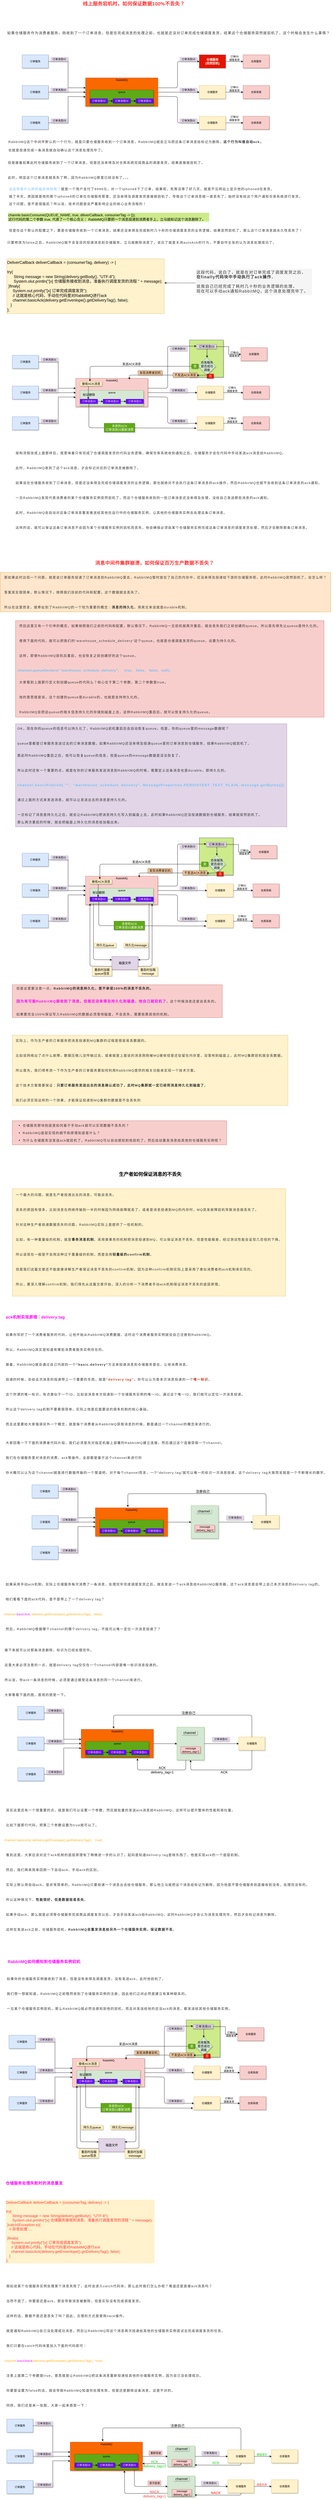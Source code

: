 <mxfile version="13.7.6" type="github" pages="3">
  <diagram id="JzXBgew2gPKfXDzcpc2j" name="消息中间件全链路数据100%不丢失">
    <mxGraphModel dx="1852" dy="1034" grid="1" gridSize="10" guides="1" tooltips="1" connect="1" arrows="1" fold="1" page="1" pageScale="1" pageWidth="827" pageHeight="1169" math="0" shadow="0">
      <root>
        <mxCell id="0" />
        <mxCell id="1" parent="0" />
        <mxCell id="Lkm7xPwdyCk8JkXtMmqo-1" value="&lt;h2 class=&quot;rich_media_title&quot; id=&quot;activity-name&quot; style=&quot;margin: 0px 0px 14px ; padding: 0px ; font-size: 22px ; line-height: 1.4 ; letter-spacing: 0.622px&quot;&gt;&lt;font color=&quot;#ff3333&quot;&gt;线上服务宕机时，如何保证数据100%不丢失？&lt;/font&gt;&lt;/h2&gt;" style="text;html=1;align=center;verticalAlign=middle;resizable=0;points=[];autosize=1;" parent="1" vertex="1">
          <mxGeometry x="500" y="30" width="480" height="50" as="geometry" />
        </mxCell>
        <mxCell id="Lkm7xPwdyCk8JkXtMmqo-2" value="" style="edgeStyle=orthogonalEdgeStyle;rounded=0;orthogonalLoop=1;jettySize=auto;html=1;shadow=1;" parent="1" source="Lkm7xPwdyCk8JkXtMmqo-3" edge="1">
          <mxGeometry relative="1" as="geometry">
            <mxPoint x="520" y="430" as="targetPoint" />
            <Array as="points">
              <mxPoint x="440" y="310" />
              <mxPoint x="440" y="430" />
              <mxPoint x="516" y="430" />
            </Array>
          </mxGeometry>
        </mxCell>
        <mxCell id="Lkm7xPwdyCk8JkXtMmqo-3" value="订单服务" style="whiteSpace=wrap;html=1;fillColor=#dae8fc;strokeColor=#6c8ebf;shadow=1;" parent="1" vertex="1">
          <mxGeometry x="230" y="280" width="120" height="60" as="geometry" />
        </mxCell>
        <mxCell id="Lkm7xPwdyCk8JkXtMmqo-4" value="" style="edgeStyle=orthogonalEdgeStyle;rounded=0;orthogonalLoop=1;jettySize=auto;html=1;entryX=0;entryY=0.5;entryDx=0;entryDy=0;shadow=1;" parent="1" source="Lkm7xPwdyCk8JkXtMmqo-5" target="Lkm7xPwdyCk8JkXtMmqo-8" edge="1">
          <mxGeometry relative="1" as="geometry">
            <mxPoint x="430" y="450" as="targetPoint" />
          </mxGeometry>
        </mxCell>
        <mxCell id="Lkm7xPwdyCk8JkXtMmqo-5" value="订单服务" style="whiteSpace=wrap;html=1;fillColor=#dae8fc;strokeColor=#6c8ebf;shadow=1;" parent="1" vertex="1">
          <mxGeometry x="230" y="420" width="120" height="60" as="geometry" />
        </mxCell>
        <mxCell id="Lkm7xPwdyCk8JkXtMmqo-6" value="" style="edgeStyle=orthogonalEdgeStyle;rounded=0;orthogonalLoop=1;jettySize=auto;html=1;shadow=1;" parent="1" source="Lkm7xPwdyCk8JkXtMmqo-7" target="Lkm7xPwdyCk8JkXtMmqo-8" edge="1">
          <mxGeometry relative="1" as="geometry">
            <mxPoint x="510" y="480" as="targetPoint" />
            <Array as="points">
              <mxPoint x="440" y="590" />
              <mxPoint x="440" y="470" />
              <mxPoint x="510" y="470" />
              <mxPoint x="510" y="471" />
            </Array>
          </mxGeometry>
        </mxCell>
        <mxCell id="Lkm7xPwdyCk8JkXtMmqo-7" value="订单服务" style="whiteSpace=wrap;html=1;fillColor=#dae8fc;strokeColor=#6c8ebf;shadow=1;" parent="1" vertex="1">
          <mxGeometry x="230" y="560" width="120" height="60" as="geometry" />
        </mxCell>
        <mxCell id="Lkm7xPwdyCk8JkXtMmqo-8" value="" style="whiteSpace=wrap;html=1;fillColor=#fa6800;strokeColor=#C73500;fontColor=#ffffff;shadow=1;" parent="1" vertex="1">
          <mxGeometry x="520" y="385" width="330" height="130" as="geometry" />
        </mxCell>
        <mxCell id="Lkm7xPwdyCk8JkXtMmqo-9" value="" style="edgeStyle=orthogonalEdgeStyle;rounded=0;orthogonalLoop=1;jettySize=auto;html=1;shadow=1;" parent="1" source="Lkm7xPwdyCk8JkXtMmqo-10" target="Lkm7xPwdyCk8JkXtMmqo-19" edge="1">
          <mxGeometry relative="1" as="geometry" />
        </mxCell>
        <mxCell id="Lkm7xPwdyCk8JkXtMmqo-10" value="&lt;b style=&quot;font-size: 14px&quot;&gt;仓储服务&lt;br&gt;(突然宕机)&lt;/b&gt;" style="whiteSpace=wrap;html=1;fillColor=#e51400;strokeColor=#B20000;fontColor=#ffffff;shadow=1;" parent="1" vertex="1">
          <mxGeometry x="1040" y="280" width="120" height="60" as="geometry" />
        </mxCell>
        <mxCell id="Lkm7xPwdyCk8JkXtMmqo-11" value="" style="edgeStyle=orthogonalEdgeStyle;rounded=0;orthogonalLoop=1;jettySize=auto;html=1;shadow=1;" parent="1" source="Lkm7xPwdyCk8JkXtMmqo-12" target="Lkm7xPwdyCk8JkXtMmqo-20" edge="1">
          <mxGeometry relative="1" as="geometry" />
        </mxCell>
        <mxCell id="Lkm7xPwdyCk8JkXtMmqo-12" value="仓储服务" style="whiteSpace=wrap;html=1;fillColor=#fff2cc;strokeColor=#d6b656;shadow=1;" parent="1" vertex="1">
          <mxGeometry x="1040" y="420" width="120" height="60" as="geometry" />
        </mxCell>
        <mxCell id="Lkm7xPwdyCk8JkXtMmqo-13" value="" style="edgeStyle=orthogonalEdgeStyle;rounded=0;orthogonalLoop=1;jettySize=auto;html=1;shadow=1;" parent="1" source="Lkm7xPwdyCk8JkXtMmqo-14" target="Lkm7xPwdyCk8JkXtMmqo-18" edge="1">
          <mxGeometry relative="1" as="geometry" />
        </mxCell>
        <mxCell id="Lkm7xPwdyCk8JkXtMmqo-14" value="仓储服务" style="whiteSpace=wrap;html=1;fillColor=#fff2cc;strokeColor=#d6b656;shadow=1;" parent="1" vertex="1">
          <mxGeometry x="1040" y="560" width="120" height="60" as="geometry" />
        </mxCell>
        <mxCell id="Lkm7xPwdyCk8JkXtMmqo-15" value="" style="endArrow=classic;html=1;entryX=0;entryY=0.5;entryDx=0;entryDy=0;shadow=1;" parent="1" target="Lkm7xPwdyCk8JkXtMmqo-10" edge="1">
          <mxGeometry width="50" height="50" relative="1" as="geometry">
            <mxPoint x="851" y="430" as="sourcePoint" />
            <mxPoint x="980" y="440" as="targetPoint" />
            <Array as="points">
              <mxPoint x="940" y="430" />
              <mxPoint x="940" y="310" />
            </Array>
          </mxGeometry>
        </mxCell>
        <mxCell id="Lkm7xPwdyCk8JkXtMmqo-16" value="" style="endArrow=classic;html=1;exitX=1;exitY=0.5;exitDx=0;exitDy=0;entryX=0;entryY=0.5;entryDx=0;entryDy=0;shadow=1;" parent="1" source="Lkm7xPwdyCk8JkXtMmqo-8" target="Lkm7xPwdyCk8JkXtMmqo-12" edge="1">
          <mxGeometry width="50" height="50" relative="1" as="geometry">
            <mxPoint x="900" y="490" as="sourcePoint" />
            <mxPoint x="950" y="440" as="targetPoint" />
          </mxGeometry>
        </mxCell>
        <mxCell id="Lkm7xPwdyCk8JkXtMmqo-17" value="" style="endArrow=classic;html=1;entryX=0;entryY=0.5;entryDx=0;entryDy=0;exitX=1.006;exitY=0.646;exitDx=0;exitDy=0;exitPerimeter=0;shadow=1;" parent="1" source="Lkm7xPwdyCk8JkXtMmqo-8" target="Lkm7xPwdyCk8JkXtMmqo-14" edge="1">
          <mxGeometry width="50" height="50" relative="1" as="geometry">
            <mxPoint x="850" y="450" as="sourcePoint" />
            <mxPoint x="950" y="550" as="targetPoint" />
            <Array as="points">
              <mxPoint x="940" y="470" />
              <mxPoint x="940" y="590" />
            </Array>
          </mxGeometry>
        </mxCell>
        <mxCell id="Lkm7xPwdyCk8JkXtMmqo-18" value="仓库系统" style="whiteSpace=wrap;html=1;fillColor=#f8cecc;strokeColor=#b85450;shadow=1;" parent="1" vertex="1">
          <mxGeometry x="1240" y="560" width="120" height="60" as="geometry" />
        </mxCell>
        <mxCell id="Lkm7xPwdyCk8JkXtMmqo-19" value="仓库服务" style="whiteSpace=wrap;html=1;fillColor=#f8cecc;strokeColor=#b85450;shadow=1;" parent="1" vertex="1">
          <mxGeometry x="1240" y="280" width="120" height="60" as="geometry" />
        </mxCell>
        <mxCell id="Lkm7xPwdyCk8JkXtMmqo-20" value="仓库系统" style="whiteSpace=wrap;html=1;fillColor=#f8cecc;strokeColor=#b85450;shadow=1;" parent="1" vertex="1">
          <mxGeometry x="1240" y="420" width="120" height="60" as="geometry" />
        </mxCell>
        <mxCell id="Lkm7xPwdyCk8JkXtMmqo-21" value="订单消息01" style="text;html=1;align=center;verticalAlign=middle;resizable=0;points=[];autosize=1;fillColor=#e1d5e7;shadow=1;" parent="1" vertex="1">
          <mxGeometry x="360" y="290" width="80" height="20" as="geometry" />
        </mxCell>
        <mxCell id="Lkm7xPwdyCk8JkXtMmqo-22" value="订单消息02" style="text;html=1;align=center;verticalAlign=middle;resizable=0;points=[];autosize=1;fillColor=#e1d5e7;shadow=1;" parent="1" vertex="1">
          <mxGeometry x="360" y="430" width="80" height="20" as="geometry" />
        </mxCell>
        <mxCell id="Lkm7xPwdyCk8JkXtMmqo-23" value="订单消息03" style="text;html=1;align=center;verticalAlign=middle;resizable=0;points=[];autosize=1;fillColor=#e1d5e7;shadow=1;" parent="1" vertex="1">
          <mxGeometry x="360" y="570" width="80" height="20" as="geometry" />
        </mxCell>
        <mxCell id="Lkm7xPwdyCk8JkXtMmqo-24" value="RabbitMQ" style="text;html=1;align=center;verticalAlign=middle;resizable=0;points=[];autosize=1;shadow=1;" parent="1" vertex="1">
          <mxGeometry x="650" y="385" width="70" height="20" as="geometry" />
        </mxCell>
        <mxCell id="Lkm7xPwdyCk8JkXtMmqo-25" value="" style="whiteSpace=wrap;html=1;fillColor=#60a917;strokeColor=#2D7600;fontColor=#ffffff;shadow=1;" parent="1" vertex="1">
          <mxGeometry x="540" y="440" width="290" height="70" as="geometry" />
        </mxCell>
        <mxCell id="Lkm7xPwdyCk8JkXtMmqo-26" value="queue" style="text;html=1;align=center;verticalAlign=middle;resizable=0;points=[];autosize=1;shadow=1;" parent="1" vertex="1">
          <mxGeometry x="660" y="440" width="50" height="20" as="geometry" />
        </mxCell>
        <mxCell id="Lkm7xPwdyCk8JkXtMmqo-27" value="" style="edgeStyle=orthogonalEdgeStyle;rounded=0;orthogonalLoop=1;jettySize=auto;html=1;shadow=1;" parent="1" source="Lkm7xPwdyCk8JkXtMmqo-28" target="Lkm7xPwdyCk8JkXtMmqo-30" edge="1">
          <mxGeometry relative="1" as="geometry" />
        </mxCell>
        <mxCell id="Lkm7xPwdyCk8JkXtMmqo-28" value="订单消息03" style="text;html=1;align=center;verticalAlign=middle;resizable=0;points=[];autosize=1;fillColor=#6a00ff;strokeColor=#3700CC;fontColor=#ffffff;shadow=1;" parent="1" vertex="1">
          <mxGeometry x="540" y="480" width="80" height="20" as="geometry" />
        </mxCell>
        <mxCell id="Lkm7xPwdyCk8JkXtMmqo-29" value="" style="edgeStyle=orthogonalEdgeStyle;rounded=0;orthogonalLoop=1;jettySize=auto;html=1;shadow=1;" parent="1" source="Lkm7xPwdyCk8JkXtMmqo-30" target="Lkm7xPwdyCk8JkXtMmqo-31" edge="1">
          <mxGeometry relative="1" as="geometry" />
        </mxCell>
        <mxCell id="Lkm7xPwdyCk8JkXtMmqo-30" value="订单消息02" style="text;html=1;align=center;verticalAlign=middle;resizable=0;points=[];autosize=1;fillColor=#6a00ff;strokeColor=#3700CC;fontColor=#ffffff;shadow=1;" parent="1" vertex="1">
          <mxGeometry x="645" y="480" width="80" height="20" as="geometry" />
        </mxCell>
        <mxCell id="Lkm7xPwdyCk8JkXtMmqo-31" value="订单消息01" style="text;html=1;align=center;verticalAlign=middle;resizable=0;points=[];autosize=1;fillColor=#6a00ff;strokeColor=#3700CC;fontColor=#ffffff;shadow=1;" parent="1" vertex="1">
          <mxGeometry x="750" y="480" width="80" height="20" as="geometry" />
        </mxCell>
        <mxCell id="Lkm7xPwdyCk8JkXtMmqo-32" value="订单消息03" style="text;html=1;align=center;verticalAlign=middle;resizable=0;points=[];autosize=1;fillColor=#e1d5e7;shadow=1;" parent="1" vertex="1">
          <mxGeometry x="950" y="290" width="80" height="20" as="geometry" />
        </mxCell>
        <mxCell id="Lkm7xPwdyCk8JkXtMmqo-33" value="订单消息01" style="text;html=1;align=center;verticalAlign=middle;resizable=0;points=[];autosize=1;fillColor=#e1d5e7;shadow=1;" parent="1" vertex="1">
          <mxGeometry x="950" y="430" width="80" height="20" as="geometry" />
        </mxCell>
        <mxCell id="Lkm7xPwdyCk8JkXtMmqo-34" value="订单消息02" style="text;html=1;align=center;verticalAlign=middle;resizable=0;points=[];autosize=1;fillColor=#e1d5e7;shadow=1;" parent="1" vertex="1">
          <mxGeometry x="950" y="570" width="80" height="20" as="geometry" />
        </mxCell>
        <mxCell id="Lkm7xPwdyCk8JkXtMmqo-35" value="订单02&lt;br&gt;调度发货" style="text;html=1;align=center;verticalAlign=middle;resizable=0;points=[];autosize=1;shadow=1;" parent="1" vertex="1">
          <mxGeometry x="1170" y="555" width="60" height="30" as="geometry" />
        </mxCell>
        <mxCell id="Lkm7xPwdyCk8JkXtMmqo-36" value="订单01&lt;br&gt;调度发货" style="text;html=1;align=center;verticalAlign=middle;resizable=0;points=[];autosize=1;shadow=1;" parent="1" vertex="1">
          <mxGeometry x="1170" y="420" width="60" height="30" as="geometry" />
        </mxCell>
        <mxCell id="Lkm7xPwdyCk8JkXtMmqo-37" value="订单03&lt;br&gt;调度发货" style="text;html=1;align=center;verticalAlign=middle;resizable=0;points=[];autosize=1;shadow=1;" parent="1" vertex="1">
          <mxGeometry x="1170" y="280" width="60" height="30" as="geometry" />
        </mxCell>
        <mxCell id="Lkm7xPwdyCk8JkXtMmqo-38" value="&lt;span style=&quot;color: rgb(51, 51, 51); font-size: 16px; letter-spacing: 2px; background-color: rgb(255, 255, 255);&quot;&gt;如果仓储服务作为消费者服务，刚收到了一个订单消息，但是在完成消息的处理之前，也就是还没对订单完成仓储调度发货，结果这个仓储服务突然就宕机了，这个时候会发生什么事情？&lt;/span&gt;" style="text;html=1;align=left;verticalAlign=middle;resizable=0;points=[];autosize=1;fontSize=16;" parent="1" vertex="1">
          <mxGeometry x="160" y="170" width="1490" height="20" as="geometry" />
        </mxCell>
        <mxCell id="Lkm7xPwdyCk8JkXtMmqo-39" value="&lt;span style=&quot;color: rgb(51 , 51 , 51) ; font-size: 15px ; letter-spacing: 2px ; background-color: rgb(255 , 255 , 255)&quot;&gt;RabbitMQ这个中间件默认的一个行为，就是只要仓储服务收到一个订单消息，RabbitMQ就会立马把这条订单消息给标记为删除，&lt;/span&gt;&lt;strong style=&quot;margin: 0px ; padding: 0px ; max-width: 100% ; color: rgb(51 , 51 , 51) ; font-size: 15px ; letter-spacing: 2px ; box-sizing: border-box ; overflow-wrap: break-word&quot;&gt;这个行为叫做自动ack，&lt;br&gt;&lt;br&gt;&lt;/strong&gt;&lt;span style=&quot;color: rgb(51 , 51 , 51) ; font-size: 15px ; letter-spacing: 2px ; background-color: rgb(255 , 255 , 255)&quot;&gt;也就是投递完成一条消息就自动确认这个消息处理完毕了。&lt;/span&gt;" style="text;html=1;align=left;verticalAlign=top;resizable=0;points=[];autosize=1;fontSize=16;horizontal=1;" parent="1" vertex="1">
          <mxGeometry x="165" y="660" width="1180" height="70" as="geometry" />
        </mxCell>
        <mxCell id="Lkm7xPwdyCk8JkXtMmqo-40" value="&lt;p style=&quot;margin: 0px 8px ; padding: 0px ; max-width: 100% ; clear: both ; min-height: 1em ; color: rgb(51 , 51 , 51) ; font-size: 17px ; letter-spacing: 0.622px ; line-height: 2em ; box-sizing: border-box ; overflow-wrap: break-word&quot;&gt;&lt;span style=&quot;margin: 0px ; padding: 0px ; max-width: 100% ; box-sizing: border-box ; word-wrap: break-word ; font-size: 15px ; letter-spacing: 2px&quot;&gt;但是接着如果此时仓储服务收到了一个订单消息，但是还没来得及对仓库系统完成商品的调度发货，结果直接就宕机了。&lt;br&gt;&lt;br&gt;&lt;/span&gt;&lt;/p&gt;&lt;p style=&quot;margin: 0px 8px ; padding: 0px ; max-width: 100% ; clear: both ; min-height: 1em ; color: rgb(51 , 51 , 51) ; font-size: 17px ; letter-spacing: 0.622px ; line-height: 2em ; box-sizing: border-box ; overflow-wrap: break-word&quot;&gt;&lt;span style=&quot;margin: 0px ; padding: 0px ; max-width: 100% ; box-sizing: border-box ; word-wrap: break-word ; font-size: 15px ; letter-spacing: 2px&quot;&gt;此时，明显这个订单消息就丢失了啊，因为RabbitMQ那里已经没有了。。。&lt;/span&gt;&lt;/p&gt;" style="text;html=1;align=left;verticalAlign=middle;resizable=0;points=[];autosize=1;fontSize=16;" parent="1" vertex="1">
          <mxGeometry x="155" y="750" width="930" height="110" as="geometry" />
        </mxCell>
        <mxCell id="Lkm7xPwdyCk8JkXtMmqo-41" value="&lt;p style=&quot;margin: 0px 8px ; padding: 0px ; max-width: 100% ; clear: both ; min-height: 1em ; color: rgb(51 , 51 , 51) ; font-size: 17px ; letter-spacing: 0.622px ; line-height: 2em ; box-sizing: border-box ; overflow-wrap: break-word&quot;&gt;&lt;span style=&quot;margin: 0px ; padding: 0px ; max-width: 100% ; box-sizing: border-box ; word-wrap: break-word ; letter-spacing: 2px&quot;&gt;&lt;span style=&quot;margin: 0px ; padding: 0px ; max-width: 100% ; font-size: 15px ; color: rgb(110 , 191 , 248) ; box-sizing: border-box ; overflow-wrap: break-word&quot;&gt;这会导致什么样的尴尬体验呢？&lt;/span&gt;&lt;span style=&quot;margin: 0px ; padding: 0px ; max-width: 100% ; font-size: 15px ; box-sizing: border-box ; overflow-wrap: break-word&quot;&gt;就是一个用户支付了8999元，对一个iphone8下了订单，结果呢，死等活等了好几天，就是不见网站上显示他的iphone8在发货。&lt;/span&gt;&lt;/span&gt;&lt;/p&gt;&lt;p style=&quot;margin: 0px 8px ; padding: 0px ; max-width: 100% ; clear: both ; min-height: 1em ; color: rgb(51 , 51 , 51) ; font-size: 17px ; letter-spacing: 0.622px ; line-height: 2em ; box-sizing: border-box ; overflow-wrap: break-word&quot;&gt;&lt;span style=&quot;font-size: 15px ; letter-spacing: 2px&quot;&gt;搞了半天，原因就是他的那个iphone8的订单在仓储服务那里，还没来得及调度发货直接就宕机了，导致这个订单消息就一直丢失了，始终没有给这个用户通知仓库系统进行发货。&lt;/span&gt;&lt;br&gt;&lt;/p&gt;&lt;p style=&quot;margin: 0px 8px ; padding: 0px ; max-width: 100% ; clear: both ; min-height: 1em ; color: rgb(51 , 51 , 51) ; font-size: 17px ; letter-spacing: 0.622px ; line-height: 2em ; box-sizing: border-box ; overflow-wrap: break-word&quot;&gt;&lt;span style=&quot;font-size: 15px ; letter-spacing: 2px&quot;&gt;这个问题，是不是很尴尬？所以说，技术问题是会严重影响企业的核心业务流程的！&lt;/span&gt;&lt;br&gt;&lt;/p&gt;" style="text;html=1;align=left;verticalAlign=middle;resizable=0;points=[];autosize=1;fontSize=16;" parent="1" vertex="1">
          <mxGeometry x="160" y="870" width="1370" height="110" as="geometry" />
        </mxCell>
        <mxCell id="Lkm7xPwdyCk8JkXtMmqo-42" value="channle.basicConsume(QUEUE_NAME, true, diliverCallback, consumerTag -&amp;gt; {});&lt;br&gt;&lt;span style=&quot;text-align: center&quot;&gt;这行代码的第二个参数 true, 代表了一个核心含义： RabbitMQ只要把一个消息投递到消费者手上，立马就标记这个消息删除了。&lt;/span&gt;" style="text;html=1;align=left;verticalAlign=middle;resizable=0;points=[];autosize=1;fontSize=16;fillColor=#cdeb8b;" parent="1" vertex="1">
          <mxGeometry x="165" y="1000" width="920" height="40" as="geometry" />
        </mxCell>
        <mxCell id="Lkm7xPwdyCk8JkXtMmqo-43" value="&lt;p style=&quot;margin: 0px 8px; padding: 0px; max-width: 100%; clear: both; min-height: 1em; color: rgb(51, 51, 51); font-size: 17px; letter-spacing: 0.622px; line-height: 2em; box-sizing: border-box; overflow-wrap: break-word;&quot;&gt;&lt;span style=&quot;margin: 0px ; padding: 0px ; max-width: 100% ; box-sizing: border-box ; word-wrap: break-word ; letter-spacing: 2px ; font-size: 15px&quot;&gt;但是在这个默认的配置之下，要是仓储服务收到一个订单消息，结果还没来得及完成耗时几十秒的仓储调度发货的业务逻辑，结果突然宕机了，那么这个订单消息就永久性丢失了！&lt;/span&gt;&lt;/p&gt;&lt;div&gt;&lt;span style=&quot;margin: 0px ; padding: 0px ; max-width: 100% ; box-sizing: border-box ; word-wrap: break-word ; letter-spacing: 2px ; font-size: 15px&quot;&gt;&lt;br&gt;&lt;/span&gt;&lt;/div&gt;" style="text;html=1;align=left;verticalAlign=middle;resizable=0;points=[];autosize=1;fontSize=16;" parent="1" vertex="1">
          <mxGeometry x="160" y="1060" width="1370" height="60" as="geometry" />
        </mxCell>
        <mxCell id="Lkm7xPwdyCk8JkXtMmqo-44" value="&lt;span style=&quot;color: rgb(51, 51, 51); font-size: 15px; letter-spacing: 2px; background-color: rgb(255, 255, 255);&quot;&gt;只要修改为false之后，RabbitMQ就不会盲目的投递消息到仓储服务，立马就删除消息了，说白了就是关闭autoAck的行为，不要自作主张的认为消息处理成功了。&lt;/span&gt;" style="text;html=1;align=left;verticalAlign=middle;resizable=0;points=[];autosize=1;fontSize=16;" parent="1" vertex="1">
          <mxGeometry x="160" y="1120" width="1250" height="30" as="geometry" />
        </mxCell>
        <mxCell id="Lkm7xPwdyCk8JkXtMmqo-45" value="&lt;span style=&quot;margin: 0px ; padding: 0px ; max-width: 100% ; color: rgb(51 , 51 , 51) ; font-size: 18px ; letter-spacing: 2px ; box-sizing: border-box ; overflow-wrap: break-word&quot;&gt;这段代码，说白了，就是在对订单完成了调度发货之后，&lt;br&gt;&lt;/span&gt;&lt;strong style=&quot;margin: 0px ; padding: 0px ; max-width: 100% ; color: rgb(51 , 51 , 51) ; font-size: 18px ; letter-spacing: 2px ; box-sizing: border-box ; overflow-wrap: break-word&quot;&gt;在finally代码块中手动执行了ack操作&lt;/strong&gt;&lt;span style=&quot;margin: 0px ; padding: 0px ; max-width: 100% ; color: rgb(51 , 51 , 51) ; font-size: 18px ; letter-spacing: 2px ; box-sizing: border-box ; overflow-wrap: break-word&quot;&gt;，&lt;br&gt;&lt;br style=&quot;font-size: 18px&quot;&gt;说我自己已经完成了耗时几十秒的业务逻辑的处理，&lt;br&gt;现在可以手动ack通知RabbitMQ，这个消息处理完毕了。&lt;/span&gt;" style="text;html=1;align=left;verticalAlign=middle;resizable=0;points=[];autosize=1;fontSize=18;fillColor=#f5f5f5;fontColor=#333333;" parent="1" vertex="1">
          <mxGeometry x="1025" y="1255" width="530" height="120" as="geometry" />
        </mxCell>
        <mxCell id="Lkm7xPwdyCk8JkXtMmqo-46" value="DeliverCallback deliverCallback = (consumerTag, delivery) -&amp;gt; {&lt;br style=&quot;font-size: 18px;&quot;&gt;&lt;br style=&quot;font-size: 18px;&quot;&gt;try{&lt;br style=&quot;font-size: 18px;&quot;&gt;&amp;nbsp; &amp;nbsp; &amp;nbsp; String message = new String(delivery.getBody(), &quot;UTF-8&quot;);&lt;br style=&quot;font-size: 18px;&quot;&gt;&amp;nbsp; &amp;nbsp; &amp;nbsp; System.olut.println(&quot;[x] 仓储服务接收到消息，准备执行调度发货的流程 &quot; + message);&lt;br style=&quot;font-size: 18px;&quot;&gt;&amp;nbsp;}finaly{&lt;br style=&quot;font-size: 18px;&quot;&gt;&amp;nbsp; &amp;nbsp; &amp;nbsp;System.out.printly(&quot;[x] 订单完成调度发货&quot;);&lt;br style=&quot;font-size: 18px;&quot;&gt;&amp;nbsp; &amp;nbsp; &amp;nbsp;// 这就是核心代码，手动在代码里对RabbitMQ进行ack&lt;br style=&quot;font-size: 18px;&quot;&gt;&amp;nbsp; &amp;nbsp; &amp;nbsp;channel.basicAck(delivery.getEnvenlope().getDeliveryTag(), false);&lt;br style=&quot;font-size: 18px;&quot;&gt;&amp;nbsp; &amp;nbsp;}&lt;br style=&quot;font-size: 18px;&quot;&gt;};" style="text;html=1;align=left;verticalAlign=middle;resizable=0;points=[];autosize=1;fontSize=18;fillColor=#fff2cc;strokeColor=#d6b656;" parent="1" vertex="1">
          <mxGeometry x="160" y="1210" width="720" height="250" as="geometry" />
        </mxCell>
        <mxCell id="Lkm7xPwdyCk8JkXtMmqo-47" value="" style="endArrow=classic;html=1;fontSize=18;entryX=1.001;entryY=0.44;entryDx=0;entryDy=0;entryPerimeter=0;exitX=-0.004;exitY=0.544;exitDx=0;exitDy=0;exitPerimeter=0;" parent="1" source="Lkm7xPwdyCk8JkXtMmqo-45" target="Lkm7xPwdyCk8JkXtMmqo-46" edge="1">
          <mxGeometry width="50" height="50" relative="1" as="geometry">
            <mxPoint x="1070" y="1420" as="sourcePoint" />
            <mxPoint x="1120" y="1280" as="targetPoint" />
            <Array as="points">
              <mxPoint x="960" y="1320" />
            </Array>
          </mxGeometry>
        </mxCell>
        <mxCell id="Lkm7xPwdyCk8JkXtMmqo-48" value="" style="edgeStyle=orthogonalEdgeStyle;rounded=0;orthogonalLoop=1;jettySize=auto;html=1;shadow=1;" parent="1" source="Lkm7xPwdyCk8JkXtMmqo-49" edge="1">
          <mxGeometry relative="1" as="geometry">
            <mxPoint x="475" y="1800" as="targetPoint" />
            <Array as="points">
              <mxPoint x="395" y="1680" />
              <mxPoint x="395" y="1800" />
              <mxPoint x="471" y="1800" />
            </Array>
          </mxGeometry>
        </mxCell>
        <mxCell id="Lkm7xPwdyCk8JkXtMmqo-49" value="订单服务" style="whiteSpace=wrap;html=1;fillColor=#dae8fc;strokeColor=#6c8ebf;shadow=1;" parent="1" vertex="1">
          <mxGeometry x="185" y="1650" width="120" height="60" as="geometry" />
        </mxCell>
        <mxCell id="Lkm7xPwdyCk8JkXtMmqo-50" value="" style="edgeStyle=orthogonalEdgeStyle;rounded=0;orthogonalLoop=1;jettySize=auto;html=1;entryX=0;entryY=0.5;entryDx=0;entryDy=0;shadow=1;" parent="1" source="Lkm7xPwdyCk8JkXtMmqo-51" target="Lkm7xPwdyCk8JkXtMmqo-54" edge="1">
          <mxGeometry relative="1" as="geometry">
            <mxPoint x="385" y="1820" as="targetPoint" />
          </mxGeometry>
        </mxCell>
        <mxCell id="Lkm7xPwdyCk8JkXtMmqo-51" value="订单服务" style="whiteSpace=wrap;html=1;fillColor=#dae8fc;strokeColor=#6c8ebf;shadow=1;" parent="1" vertex="1">
          <mxGeometry x="185" y="1790" width="120" height="60" as="geometry" />
        </mxCell>
        <mxCell id="Lkm7xPwdyCk8JkXtMmqo-52" value="" style="edgeStyle=orthogonalEdgeStyle;rounded=0;orthogonalLoop=1;jettySize=auto;html=1;shadow=1;" parent="1" source="Lkm7xPwdyCk8JkXtMmqo-53" target="Lkm7xPwdyCk8JkXtMmqo-54" edge="1">
          <mxGeometry relative="1" as="geometry">
            <mxPoint x="465" y="1850" as="targetPoint" />
            <Array as="points">
              <mxPoint x="395" y="1960" />
              <mxPoint x="395" y="1840" />
              <mxPoint x="465" y="1840" />
              <mxPoint x="465" y="1841" />
            </Array>
          </mxGeometry>
        </mxCell>
        <mxCell id="Lkm7xPwdyCk8JkXtMmqo-53" value="订单服务" style="whiteSpace=wrap;html=1;fillColor=#dae8fc;strokeColor=#6c8ebf;shadow=1;" parent="1" vertex="1">
          <mxGeometry x="185" y="1930" width="120" height="60" as="geometry" />
        </mxCell>
        <mxCell id="Lkm7xPwdyCk8JkXtMmqo-54" value="" style="whiteSpace=wrap;html=1;fillColor=#f8cecc;strokeColor=#b85450;shadow=1;" parent="1" vertex="1">
          <mxGeometry x="475" y="1755" width="330" height="130" as="geometry" />
        </mxCell>
        <mxCell id="Lkm7xPwdyCk8JkXtMmqo-55" value="&lt;b style=&quot;font-size: 14px&quot;&gt;&lt;br&gt;&lt;br&gt;&lt;/b&gt;" style="whiteSpace=wrap;html=1;fillColor=#cdeb8b;strokeColor=#36393d;shadow=1;" parent="1" vertex="1">
          <mxGeometry x="995" y="1580" width="155" height="170" as="geometry" />
        </mxCell>
        <mxCell id="Lkm7xPwdyCk8JkXtMmqo-56" value="" style="edgeStyle=orthogonalEdgeStyle;rounded=0;orthogonalLoop=1;jettySize=auto;html=1;shadow=1;" parent="1" source="Lkm7xPwdyCk8JkXtMmqo-57" target="Lkm7xPwdyCk8JkXtMmqo-65" edge="1">
          <mxGeometry relative="1" as="geometry" />
        </mxCell>
        <mxCell id="Lkm7xPwdyCk8JkXtMmqo-57" value="仓储服务" style="whiteSpace=wrap;html=1;fillColor=#fff2cc;strokeColor=#d6b656;shadow=1;" parent="1" vertex="1">
          <mxGeometry x="1030" y="1790" width="120" height="60" as="geometry" />
        </mxCell>
        <mxCell id="Lkm7xPwdyCk8JkXtMmqo-58" value="" style="edgeStyle=orthogonalEdgeStyle;rounded=0;orthogonalLoop=1;jettySize=auto;html=1;shadow=1;" parent="1" source="Lkm7xPwdyCk8JkXtMmqo-59" target="Lkm7xPwdyCk8JkXtMmqo-63" edge="1">
          <mxGeometry relative="1" as="geometry" />
        </mxCell>
        <mxCell id="Lkm7xPwdyCk8JkXtMmqo-59" value="仓储服务" style="whiteSpace=wrap;html=1;fillColor=#fff2cc;strokeColor=#d6b656;shadow=1;" parent="1" vertex="1">
          <mxGeometry x="1030" y="1930" width="120" height="60" as="geometry" />
        </mxCell>
        <mxCell id="Lkm7xPwdyCk8JkXtMmqo-60" value="" style="endArrow=classic;html=1;entryX=-0.017;entryY=0.4;entryDx=0;entryDy=0;entryPerimeter=0;shadow=1;" parent="1" target="Lkm7xPwdyCk8JkXtMmqo-83" edge="1">
          <mxGeometry width="50" height="50" relative="1" as="geometry">
            <mxPoint x="806" y="1800" as="sourcePoint" />
            <mxPoint x="935" y="1810" as="targetPoint" />
            <Array as="points">
              <mxPoint x="895" y="1800" />
              <mxPoint x="895" y="1608" />
            </Array>
          </mxGeometry>
        </mxCell>
        <mxCell id="Lkm7xPwdyCk8JkXtMmqo-61" value="" style="endArrow=classic;html=1;exitX=1;exitY=0.5;exitDx=0;exitDy=0;entryX=0;entryY=0.5;entryDx=0;entryDy=0;shadow=1;" parent="1" source="Lkm7xPwdyCk8JkXtMmqo-54" target="Lkm7xPwdyCk8JkXtMmqo-57" edge="1">
          <mxGeometry width="50" height="50" relative="1" as="geometry">
            <mxPoint x="855" y="1860" as="sourcePoint" />
            <mxPoint x="905" y="1810" as="targetPoint" />
          </mxGeometry>
        </mxCell>
        <mxCell id="Lkm7xPwdyCk8JkXtMmqo-62" value="" style="endArrow=classic;html=1;entryX=0;entryY=0.5;entryDx=0;entryDy=0;exitX=1.006;exitY=0.646;exitDx=0;exitDy=0;exitPerimeter=0;shadow=1;" parent="1" source="Lkm7xPwdyCk8JkXtMmqo-54" target="Lkm7xPwdyCk8JkXtMmqo-59" edge="1">
          <mxGeometry width="50" height="50" relative="1" as="geometry">
            <mxPoint x="805" y="1820" as="sourcePoint" />
            <mxPoint x="905" y="1920" as="targetPoint" />
            <Array as="points">
              <mxPoint x="895" y="1840" />
              <mxPoint x="895" y="1960" />
            </Array>
          </mxGeometry>
        </mxCell>
        <mxCell id="Lkm7xPwdyCk8JkXtMmqo-63" value="仓库系统" style="whiteSpace=wrap;html=1;fillColor=#f8cecc;strokeColor=#b85450;shadow=1;" parent="1" vertex="1">
          <mxGeometry x="1240" y="1930" width="120" height="60" as="geometry" />
        </mxCell>
        <mxCell id="Lkm7xPwdyCk8JkXtMmqo-64" value="仓库服务" style="whiteSpace=wrap;html=1;fillColor=#f8cecc;strokeColor=#b85450;shadow=1;" parent="1" vertex="1">
          <mxGeometry x="1230" y="1615" width="120" height="60" as="geometry" />
        </mxCell>
        <mxCell id="Lkm7xPwdyCk8JkXtMmqo-65" value="仓库系统" style="whiteSpace=wrap;html=1;fillColor=#f8cecc;strokeColor=#b85450;shadow=1;" parent="1" vertex="1">
          <mxGeometry x="1240" y="1790" width="120" height="60" as="geometry" />
        </mxCell>
        <mxCell id="Lkm7xPwdyCk8JkXtMmqo-66" value="订单消息01" style="text;html=1;align=center;verticalAlign=middle;resizable=0;points=[];autosize=1;fillColor=#e1d5e7;shadow=1;" parent="1" vertex="1">
          <mxGeometry x="315" y="1660" width="80" height="20" as="geometry" />
        </mxCell>
        <mxCell id="Lkm7xPwdyCk8JkXtMmqo-67" value="订单消息02" style="text;html=1;align=center;verticalAlign=middle;resizable=0;points=[];autosize=1;fillColor=#e1d5e7;shadow=1;" parent="1" vertex="1">
          <mxGeometry x="315" y="1800" width="80" height="20" as="geometry" />
        </mxCell>
        <mxCell id="Lkm7xPwdyCk8JkXtMmqo-68" value="订单消息03" style="text;html=1;align=center;verticalAlign=middle;resizable=0;points=[];autosize=1;fillColor=#e1d5e7;shadow=1;" parent="1" vertex="1">
          <mxGeometry x="315" y="1940" width="80" height="20" as="geometry" />
        </mxCell>
        <mxCell id="Lkm7xPwdyCk8JkXtMmqo-69" value="RabbitMQ" style="text;html=1;align=center;verticalAlign=middle;resizable=0;points=[];autosize=1;shadow=1;" parent="1" vertex="1">
          <mxGeometry x="605" y="1755" width="70" height="20" as="geometry" />
        </mxCell>
        <mxCell id="Lkm7xPwdyCk8JkXtMmqo-70" value="" style="whiteSpace=wrap;html=1;fillColor=#d5e8d4;strokeColor=#82b366;shadow=1;" parent="1" vertex="1">
          <mxGeometry x="495" y="1810" width="290" height="70" as="geometry" />
        </mxCell>
        <mxCell id="Lkm7xPwdyCk8JkXtMmqo-71" value="queue" style="text;html=1;align=center;verticalAlign=middle;resizable=0;points=[];autosize=1;shadow=1;" parent="1" vertex="1">
          <mxGeometry x="615" y="1810" width="50" height="20" as="geometry" />
        </mxCell>
        <mxCell id="Lkm7xPwdyCk8JkXtMmqo-72" value="" style="edgeStyle=orthogonalEdgeStyle;rounded=0;orthogonalLoop=1;jettySize=auto;html=1;shadow=1;" parent="1" source="Lkm7xPwdyCk8JkXtMmqo-73" target="Lkm7xPwdyCk8JkXtMmqo-75" edge="1">
          <mxGeometry relative="1" as="geometry" />
        </mxCell>
        <mxCell id="Lkm7xPwdyCk8JkXtMmqo-73" value="订单消息03" style="text;html=1;align=center;verticalAlign=middle;resizable=0;points=[];autosize=1;fillColor=#6a00ff;strokeColor=#3700CC;fontColor=#ffffff;shadow=1;" parent="1" vertex="1">
          <mxGeometry x="495" y="1850" width="80" height="20" as="geometry" />
        </mxCell>
        <mxCell id="Lkm7xPwdyCk8JkXtMmqo-74" value="" style="edgeStyle=orthogonalEdgeStyle;rounded=0;orthogonalLoop=1;jettySize=auto;html=1;shadow=1;" parent="1" source="Lkm7xPwdyCk8JkXtMmqo-75" target="Lkm7xPwdyCk8JkXtMmqo-76" edge="1">
          <mxGeometry relative="1" as="geometry" />
        </mxCell>
        <mxCell id="Lkm7xPwdyCk8JkXtMmqo-75" value="订单消息02" style="text;html=1;align=center;verticalAlign=middle;resizable=0;points=[];autosize=1;fillColor=#6a00ff;strokeColor=#3700CC;fontColor=#ffffff;shadow=1;" parent="1" vertex="1">
          <mxGeometry x="600" y="1850" width="80" height="20" as="geometry" />
        </mxCell>
        <mxCell id="Lkm7xPwdyCk8JkXtMmqo-76" value="订单消息01" style="text;html=1;align=center;verticalAlign=middle;resizable=0;points=[];autosize=1;fillColor=#6a00ff;strokeColor=#3700CC;fontColor=#ffffff;shadow=1;" parent="1" vertex="1">
          <mxGeometry x="705" y="1850" width="80" height="20" as="geometry" />
        </mxCell>
        <mxCell id="Lkm7xPwdyCk8JkXtMmqo-77" value="订单消息03" style="text;html=1;align=center;verticalAlign=middle;resizable=0;points=[];autosize=1;fillColor=#e1d5e7;shadow=1;" parent="1" vertex="1">
          <mxGeometry x="905" y="1610" width="80" height="20" as="geometry" />
        </mxCell>
        <mxCell id="Lkm7xPwdyCk8JkXtMmqo-78" value="订单消息01" style="text;html=1;align=center;verticalAlign=middle;resizable=0;points=[];autosize=1;fillColor=#e1d5e7;shadow=1;" parent="1" vertex="1">
          <mxGeometry x="905" y="1800" width="80" height="20" as="geometry" />
        </mxCell>
        <mxCell id="Lkm7xPwdyCk8JkXtMmqo-79" value="订单消息02" style="text;html=1;align=center;verticalAlign=middle;resizable=0;points=[];autosize=1;fillColor=#e1d5e7;shadow=1;" parent="1" vertex="1">
          <mxGeometry x="905" y="1940" width="80" height="20" as="geometry" />
        </mxCell>
        <mxCell id="Lkm7xPwdyCk8JkXtMmqo-80" value="订单02&lt;br&gt;调度发货" style="text;html=1;align=center;verticalAlign=middle;resizable=0;points=[];autosize=1;shadow=1;" parent="1" vertex="1">
          <mxGeometry x="1160" y="1930" width="60" height="30" as="geometry" />
        </mxCell>
        <mxCell id="Lkm7xPwdyCk8JkXtMmqo-81" value="订单01&lt;br&gt;调度发货" style="text;html=1;align=center;verticalAlign=middle;resizable=0;points=[];autosize=1;shadow=1;" parent="1" vertex="1">
          <mxGeometry x="1160" y="1790" width="60" height="30" as="geometry" />
        </mxCell>
        <mxCell id="Lkm7xPwdyCk8JkXtMmqo-82" value="订单03&lt;br&gt;调度发货" style="text;html=1;align=center;verticalAlign=middle;resizable=0;points=[];autosize=1;shadow=1;" parent="1" vertex="1">
          <mxGeometry x="1170" y="1630" width="60" height="30" as="geometry" />
        </mxCell>
        <mxCell id="Lkm7xPwdyCk8JkXtMmqo-83" value="订单消息03" style="text;html=1;align=center;verticalAlign=middle;resizable=0;points=[];autosize=1;fontSize=14;fillColor=#e1d5e7;strokeColor=#9673a6;shadow=1;" parent="1" vertex="1">
          <mxGeometry x="1027.5" y="1600" width="90" height="20" as="geometry" />
        </mxCell>
        <mxCell id="Lkm7xPwdyCk8JkXtMmqo-84" value="仓库服务&lt;br&gt;是否成功&lt;br&gt;调度" style="rhombus;whiteSpace=wrap;html=1;fillColor=#d5e8d4;fontSize=14;align=center;strokeColor=#82b366;shadow=1;" parent="1" vertex="1">
          <mxGeometry x="1035" y="1660" width="80" height="80" as="geometry" />
        </mxCell>
        <mxCell id="Lkm7xPwdyCk8JkXtMmqo-85" value="" style="endArrow=classic;html=1;fontSize=14;entryX=0.5;entryY=0;entryDx=0;entryDy=0;shadow=1;" parent="1" target="Lkm7xPwdyCk8JkXtMmqo-84" edge="1">
          <mxGeometry width="50" height="50" relative="1" as="geometry">
            <mxPoint x="1075" y="1620" as="sourcePoint" />
            <mxPoint x="1250" y="1710" as="targetPoint" />
          </mxGeometry>
        </mxCell>
        <mxCell id="Lkm7xPwdyCk8JkXtMmqo-86" value="" style="edgeStyle=orthogonalEdgeStyle;rounded=0;orthogonalLoop=1;jettySize=auto;html=1;shadow=1;" parent="1" source="Lkm7xPwdyCk8JkXtMmqo-83" target="Lkm7xPwdyCk8JkXtMmqo-64" edge="1">
          <mxGeometry relative="1" as="geometry">
            <Array as="points">
              <mxPoint x="1174" y="1610" />
              <mxPoint x="1174" y="1645" />
            </Array>
          </mxGeometry>
        </mxCell>
        <mxCell id="Lkm7xPwdyCk8JkXtMmqo-87" value="" style="endArrow=classic;html=1;fontSize=14;exitX=0;exitY=0.5;exitDx=0;exitDy=0;shadow=1;" parent="1" source="Lkm7xPwdyCk8JkXtMmqo-84" edge="1">
          <mxGeometry width="50" height="50" relative="1" as="geometry">
            <mxPoint x="760" y="1710" as="sourcePoint" />
            <mxPoint x="540" y="1768" as="targetPoint" />
            <Array as="points">
              <mxPoint x="540" y="1700" />
            </Array>
          </mxGeometry>
        </mxCell>
        <mxCell id="Lkm7xPwdyCk8JkXtMmqo-88" value="接收ACK消息" style="text;html=1;align=center;verticalAlign=middle;resizable=0;points=[];autosize=1;fontSize=14;fillColor=#fff2cc;strokeColor=#d6b656;shadow=1;" parent="1" vertex="1">
          <mxGeometry x="495" y="1770" width="100" height="20" as="geometry" />
        </mxCell>
        <mxCell id="Lkm7xPwdyCk8JkXtMmqo-89" value="发送ACK消息" style="text;html=1;align=center;verticalAlign=middle;resizable=0;points=[];autosize=1;fontSize=14;shadow=1;" parent="1" vertex="1">
          <mxGeometry x="680" y="1680" width="100" height="20" as="geometry" />
        </mxCell>
        <mxCell id="Lkm7xPwdyCk8JkXtMmqo-90" value="" style="endArrow=classic;html=1;fontSize=14;exitX=0.38;exitY=1.05;exitDx=0;exitDy=0;exitPerimeter=0;shadow=1;" parent="1" source="Lkm7xPwdyCk8JkXtMmqo-88" edge="1">
          <mxGeometry width="50" height="50" relative="1" as="geometry">
            <mxPoint x="537" y="1789" as="sourcePoint" />
            <mxPoint x="532" y="1850" as="targetPoint" />
          </mxGeometry>
        </mxCell>
        <mxCell id="Lkm7xPwdyCk8JkXtMmqo-91" value="标记删除" style="text;html=1;align=center;verticalAlign=middle;resizable=0;points=[];autosize=1;fontSize=14;shadow=1;" parent="1" vertex="1">
          <mxGeometry x="500" y="1820" width="70" height="20" as="geometry" />
        </mxCell>
        <mxCell id="Lkm7xPwdyCk8JkXtMmqo-92" value="&lt;p style=&quot;margin: 0px 8px ; padding: 0px ; max-width: 100% ; clear: both ; min-height: 1em ; color: rgb(51 , 51 , 51) ; font-family: , &amp;#34;blinkmacsystemfont&amp;#34; , &amp;#34;helvetica neue&amp;#34; , &amp;#34;pingfang sc&amp;#34; , &amp;#34;hiragino sans gb&amp;#34; , &amp;#34;microsoft yahei ui&amp;#34; , &amp;#34;microsoft yahei&amp;#34; , &amp;#34;arial&amp;#34; , sans-serif ; font-size: 17px ; letter-spacing: 0.622px ; text-align: justify ; line-height: 2em ; box-sizing: border-box ; overflow-wrap: break-word&quot;&gt;&lt;span style=&quot;margin: 0px ; padding: 0px ; max-width: 100% ; box-sizing: border-box ; word-wrap: break-word ; font-size: 15px ; letter-spacing: 2px&quot;&gt;架构流程改成上面那样后，就意味着只有完成了仓储调度发货的代码业务逻辑，确保仓库系统收到通知之后，仓储服务才会在代码中手动发送ack消息给RabbitMQ。&lt;/span&gt;&lt;/p&gt;&lt;p style=&quot;margin: 0px 8px ; padding: 0px ; max-width: 100% ; clear: both ; min-height: 1em ; color: rgb(51 , 51 , 51) ; font-family: , &amp;#34;blinkmacsystemfont&amp;#34; , &amp;#34;helvetica neue&amp;#34; , &amp;#34;pingfang sc&amp;#34; , &amp;#34;hiragino sans gb&amp;#34; , &amp;#34;microsoft yahei ui&amp;#34; , &amp;#34;microsoft yahei&amp;#34; , &amp;#34;arial&amp;#34; , sans-serif ; font-size: 17px ; letter-spacing: 0.622px ; text-align: justify ; line-height: 2em ; box-sizing: border-box ; overflow-wrap: break-word&quot;&gt;&lt;span style=&quot;margin: 0px ; padding: 0px ; max-width: 100% ; box-sizing: border-box ; word-wrap: break-word ; font-size: 15px ; letter-spacing: 2px&quot;&gt;&lt;br style=&quot;margin: 0px ; padding: 0px ; max-width: 100% ; box-sizing: border-box ; word-wrap: break-word&quot;&gt;&lt;/span&gt;&lt;/p&gt;&lt;p style=&quot;margin: 0px 8px ; padding: 0px ; max-width: 100% ; clear: both ; min-height: 1em ; color: rgb(51 , 51 , 51) ; font-family: , &amp;#34;blinkmacsystemfont&amp;#34; , &amp;#34;helvetica neue&amp;#34; , &amp;#34;pingfang sc&amp;#34; , &amp;#34;hiragino sans gb&amp;#34; , &amp;#34;microsoft yahei ui&amp;#34; , &amp;#34;microsoft yahei&amp;#34; , &amp;#34;arial&amp;#34; , sans-serif ; font-size: 17px ; letter-spacing: 0.622px ; text-align: justify ; line-height: 2em ; box-sizing: border-box ; overflow-wrap: break-word&quot;&gt;&lt;span style=&quot;margin: 0px ; padding: 0px ; max-width: 100% ; box-sizing: border-box ; word-wrap: break-word ; font-size: 15px ; letter-spacing: 2px&quot;&gt;此时，RabbitMQ收到了这个ack消息，才会标记对应的订单消息被删除了。&lt;/span&gt;&lt;/p&gt;&lt;p style=&quot;margin: 0px 8px ; padding: 0px ; max-width: 100% ; clear: both ; min-height: 1em ; color: rgb(51 , 51 , 51) ; font-family: , &amp;#34;blinkmacsystemfont&amp;#34; , &amp;#34;helvetica neue&amp;#34; , &amp;#34;pingfang sc&amp;#34; , &amp;#34;hiragino sans gb&amp;#34; , &amp;#34;microsoft yahei ui&amp;#34; , &amp;#34;microsoft yahei&amp;#34; , &amp;#34;arial&amp;#34; , sans-serif ; font-size: 17px ; letter-spacing: 0.622px ; text-align: justify ; line-height: 2em ; box-sizing: border-box ; overflow-wrap: break-word&quot;&gt;&lt;span style=&quot;margin: 0px ; padding: 0px ; max-width: 100% ; box-sizing: border-box ; word-wrap: break-word ; font-size: 15px ; letter-spacing: 2px&quot;&gt;&lt;br style=&quot;margin: 0px ; padding: 0px ; max-width: 100% ; box-sizing: border-box ; word-wrap: break-word&quot;&gt;&lt;/span&gt;&lt;/p&gt;&lt;p style=&quot;margin: 0px 8px ; padding: 0px ; max-width: 100% ; clear: both ; min-height: 1em ; color: rgb(51 , 51 , 51) ; font-family: , &amp;#34;blinkmacsystemfont&amp;#34; , &amp;#34;helvetica neue&amp;#34; , &amp;#34;pingfang sc&amp;#34; , &amp;#34;hiragino sans gb&amp;#34; , &amp;#34;microsoft yahei ui&amp;#34; , &amp;#34;microsoft yahei&amp;#34; , &amp;#34;arial&amp;#34; , sans-serif ; font-size: 17px ; letter-spacing: 0.622px ; text-align: justify ; line-height: 2em ; box-sizing: border-box ; overflow-wrap: break-word&quot;&gt;&lt;span style=&quot;margin: 0px ; padding: 0px ; max-width: 100% ; box-sizing: border-box ; word-wrap: break-word ; font-size: 15px ; letter-spacing: 2px&quot;&gt;如果说在仓储服务收到了订单消息，但是还没来得及完成仓储调度发货的业务逻辑，那也就绝对不会执行这条订单消息的ack操作，然后RabbitMQ也就不会收到这条订单消息的ack通知。&lt;/span&gt;&lt;/p&gt;&lt;p style=&quot;margin: 0px 8px ; padding: 0px ; max-width: 100% ; clear: both ; min-height: 1em ; color: rgb(51 , 51 , 51) ; font-family: , &amp;#34;blinkmacsystemfont&amp;#34; , &amp;#34;helvetica neue&amp;#34; , &amp;#34;pingfang sc&amp;#34; , &amp;#34;hiragino sans gb&amp;#34; , &amp;#34;microsoft yahei ui&amp;#34; , &amp;#34;microsoft yahei&amp;#34; , &amp;#34;arial&amp;#34; , sans-serif ; font-size: 17px ; letter-spacing: 0.622px ; text-align: justify ; line-height: 2em ; box-sizing: border-box ; overflow-wrap: break-word&quot;&gt;&lt;span style=&quot;margin: 0px ; padding: 0px ; max-width: 100% ; box-sizing: border-box ; word-wrap: break-word ; font-size: 15px ; letter-spacing: 2px&quot;&gt;&lt;br style=&quot;margin: 0px ; padding: 0px ; max-width: 100% ; box-sizing: border-box ; word-wrap: break-word&quot;&gt;&lt;/span&gt;&lt;/p&gt;&lt;p style=&quot;margin: 0px 8px ; padding: 0px ; max-width: 100% ; clear: both ; min-height: 1em ; color: rgb(51 , 51 , 51) ; font-family: , &amp;#34;blinkmacsystemfont&amp;#34; , &amp;#34;helvetica neue&amp;#34; , &amp;#34;pingfang sc&amp;#34; , &amp;#34;hiragino sans gb&amp;#34; , &amp;#34;microsoft yahei ui&amp;#34; , &amp;#34;microsoft yahei&amp;#34; , &amp;#34;arial&amp;#34; , sans-serif ; font-size: 17px ; letter-spacing: 0.622px ; text-align: justify ; line-height: 2em ; box-sizing: border-box ; overflow-wrap: break-word&quot;&gt;&lt;span style=&quot;margin: 0px ; padding: 0px ; max-width: 100% ; box-sizing: border-box ; word-wrap: break-word ; font-size: 15px ; letter-spacing: 2px&quot;&gt;一旦RabbitMQ发现代表消费者的某个仓储服务实例突然宕机了，而这个仓储服务收到的一些订单消息还没来得及处理，没给自己发送那些消息的ack通知。&lt;/span&gt;&lt;/p&gt;&lt;p style=&quot;margin: 0px 8px ; padding: 0px ; max-width: 100% ; clear: both ; min-height: 1em ; color: rgb(51 , 51 , 51) ; font-family: , &amp;#34;blinkmacsystemfont&amp;#34; , &amp;#34;helvetica neue&amp;#34; , &amp;#34;pingfang sc&amp;#34; , &amp;#34;hiragino sans gb&amp;#34; , &amp;#34;microsoft yahei ui&amp;#34; , &amp;#34;microsoft yahei&amp;#34; , &amp;#34;arial&amp;#34; , sans-serif ; font-size: 17px ; letter-spacing: 0.622px ; text-align: justify ; line-height: 2em ; box-sizing: border-box ; overflow-wrap: break-word&quot;&gt;&lt;span style=&quot;margin: 0px ; padding: 0px ; max-width: 100% ; box-sizing: border-box ; word-wrap: break-word ; font-size: 15px ; letter-spacing: 2px&quot;&gt;&lt;br style=&quot;margin: 0px ; padding: 0px ; max-width: 100% ; box-sizing: border-box ; word-wrap: break-word&quot;&gt;&lt;/span&gt;&lt;/p&gt;&lt;p style=&quot;margin: 0px 8px ; padding: 0px ; max-width: 100% ; clear: both ; min-height: 1em ; color: rgb(51 , 51 , 51) ; font-family: , &amp;#34;blinkmacsystemfont&amp;#34; , &amp;#34;helvetica neue&amp;#34; , &amp;#34;pingfang sc&amp;#34; , &amp;#34;hiragino sans gb&amp;#34; , &amp;#34;microsoft yahei ui&amp;#34; , &amp;#34;microsoft yahei&amp;#34; , &amp;#34;arial&amp;#34; , sans-serif ; font-size: 17px ; letter-spacing: 0.622px ; text-align: justify ; line-height: 2em ; box-sizing: border-box ; overflow-wrap: break-word&quot;&gt;&lt;span style=&quot;margin: 0px ; padding: 0px ; max-width: 100% ; box-sizing: border-box ; word-wrap: break-word ; font-size: 15px ; letter-spacing: 2px&quot;&gt;此时，RabbitMQ会自动对这条订单消息重发推送给其他在运行中的仓储服务实例，让其他的仓储服务实例去处理这条订单消息。&lt;/span&gt;&lt;/p&gt;&lt;p style=&quot;margin: 0px 8px ; padding: 0px ; max-width: 100% ; clear: both ; min-height: 1em ; color: rgb(51 , 51 , 51) ; font-family: , &amp;#34;blinkmacsystemfont&amp;#34; , &amp;#34;helvetica neue&amp;#34; , &amp;#34;pingfang sc&amp;#34; , &amp;#34;hiragino sans gb&amp;#34; , &amp;#34;microsoft yahei ui&amp;#34; , &amp;#34;microsoft yahei&amp;#34; , &amp;#34;arial&amp;#34; , sans-serif ; font-size: 17px ; letter-spacing: 0.622px ; text-align: justify ; line-height: 2em ; box-sizing: border-box ; overflow-wrap: break-word&quot;&gt;&lt;span style=&quot;margin: 0px ; padding: 0px ; max-width: 100% ; box-sizing: border-box ; word-wrap: break-word ; font-size: 15px ; letter-spacing: 2px&quot;&gt;&lt;br style=&quot;margin: 0px ; padding: 0px ; max-width: 100% ; box-sizing: border-box ; word-wrap: break-word&quot;&gt;&lt;/span&gt;&lt;/p&gt;&lt;p style=&quot;margin: 0px 8px ; padding: 0px ; max-width: 100% ; clear: both ; min-height: 1em ; color: rgb(51 , 51 , 51) ; font-family: , &amp;#34;blinkmacsystemfont&amp;#34; , &amp;#34;helvetica neue&amp;#34; , &amp;#34;pingfang sc&amp;#34; , &amp;#34;hiragino sans gb&amp;#34; , &amp;#34;microsoft yahei ui&amp;#34; , &amp;#34;microsoft yahei&amp;#34; , &amp;#34;arial&amp;#34; , sans-serif ; font-size: 17px ; letter-spacing: 0.622px ; text-align: justify ; line-height: 2em ; box-sizing: border-box ; overflow-wrap: break-word&quot;&gt;&lt;span style=&quot;margin: 0px ; padding: 0px ; max-width: 100% ; box-sizing: border-box ; word-wrap: break-word ; font-size: 15px ; letter-spacing: 2px&quot;&gt;这样的话，就可以保证这条订单消息不会因为某个仓储服务实例的宕机而丢失，他会确保必须由某个仓储服务实例完成这条订单消息的调度发货处理，然后才会删除那条订单消息。&lt;/span&gt;&lt;/p&gt;" style="text;html=1;align=center;verticalAlign=middle;resizable=0;points=[];autosize=1;fontSize=14;" parent="1" vertex="1">
          <mxGeometry x="185" y="2070" width="1430" height="390" as="geometry" />
        </mxCell>
        <mxCell id="Lkm7xPwdyCk8JkXtMmqo-93" value="" style="endArrow=classic;html=1;fontSize=14;exitX=-0.027;exitY=0.55;exitDx=0;exitDy=0;exitPerimeter=0;shadow=1;" parent="1" source="Lkm7xPwdyCk8JkXtMmqo-96" edge="1">
          <mxGeometry width="50" height="50" relative="1" as="geometry">
            <mxPoint x="830" y="1810" as="sourcePoint" />
            <mxPoint x="720" y="1760" as="targetPoint" />
            <Array as="points">
              <mxPoint x="920" y="1740" />
              <mxPoint x="720" y="1740" />
            </Array>
          </mxGeometry>
        </mxCell>
        <mxCell id="Lkm7xPwdyCk8JkXtMmqo-94" value="否" style="text;html=1;align=center;verticalAlign=middle;resizable=0;points=[];autosize=1;fontSize=14;fillColor=#e51400;strokeColor=#B20000;fontColor=#ffffff;shadow=1;" parent="1" vertex="1">
          <mxGeometry x="1075" y="1735" width="30" height="20" as="geometry" />
        </mxCell>
        <mxCell id="Lkm7xPwdyCk8JkXtMmqo-95" value="是" style="text;html=1;align=center;verticalAlign=middle;resizable=0;points=[];autosize=1;fontSize=14;fillColor=#60a917;strokeColor=#2D7600;fontColor=#ffffff;shadow=1;" parent="1" vertex="1">
          <mxGeometry x="1005" y="1690" width="30" height="20" as="geometry" />
        </mxCell>
        <mxCell id="Lkm7xPwdyCk8JkXtMmqo-96" value="不发送ACK消息" style="text;html=1;align=center;verticalAlign=middle;resizable=0;points=[];autosize=1;fontSize=14;fillColor=#ffcc99;strokeColor=#36393d;shadow=1;" parent="1" vertex="1">
          <mxGeometry x="920" y="1730" width="110" height="20" as="geometry" />
        </mxCell>
        <mxCell id="Lkm7xPwdyCk8JkXtMmqo-97" value="" style="endArrow=classic;html=1;fontSize=14;exitX=0.5;exitY=1;exitDx=0;exitDy=0;entryX=0.991;entryY=0.55;entryDx=0;entryDy=0;entryPerimeter=0;shadow=1;" parent="1" source="Lkm7xPwdyCk8JkXtMmqo-84" target="Lkm7xPwdyCk8JkXtMmqo-96" edge="1">
          <mxGeometry width="50" height="50" relative="1" as="geometry">
            <mxPoint x="1075" y="1740" as="sourcePoint" />
            <mxPoint x="1031" y="1760" as="targetPoint" />
            <Array as="points" />
          </mxGeometry>
        </mxCell>
        <mxCell id="Lkm7xPwdyCk8JkXtMmqo-98" value="发现消费者宕机" style="text;html=1;align=center;verticalAlign=middle;resizable=0;points=[];autosize=1;fontSize=14;fillColor=#ffcc99;strokeColor=#36393d;shadow=1;" parent="1" vertex="1">
          <mxGeometry x="760" y="1720" width="110" height="20" as="geometry" />
        </mxCell>
        <mxCell id="Lkm7xPwdyCk8JkXtMmqo-99" value="" style="endArrow=classic;html=1;fontSize=14;entryX=-0.033;entryY=0.867;entryDx=0;entryDy=0;entryPerimeter=0;shadow=1;" parent="1" source="Lkm7xPwdyCk8JkXtMmqo-73" target="Lkm7xPwdyCk8JkXtMmqo-59" edge="1">
          <mxGeometry width="50" height="50" relative="1" as="geometry">
            <mxPoint x="510" y="2010" as="sourcePoint" />
            <mxPoint x="1020" y="1980" as="targetPoint" />
            <Array as="points">
              <mxPoint x="535" y="1980" />
            </Array>
          </mxGeometry>
        </mxCell>
        <mxCell id="Lkm7xPwdyCk8JkXtMmqo-100" value="未收到ACK&lt;br&gt;订单消息03重新消费" style="text;html=1;align=center;verticalAlign=middle;resizable=0;points=[];autosize=1;fontSize=14;fillColor=#60a917;strokeColor=#2D7600;fontColor=#ffffff;shadow=1;" parent="1" vertex="1">
          <mxGeometry x="605" y="1960" width="140" height="40" as="geometry" />
        </mxCell>
        <mxCell id="Lkm7xPwdyCk8JkXtMmqo-101" value="&lt;h2 class=&quot;rich_media_title&quot; id=&quot;activity-name&quot; style=&quot;margin: 0px 0px 14px ; padding: 0px ; font-size: 22px ; line-height: 1.4 ; letter-spacing: 0.622px&quot;&gt;&lt;font color=&quot;#ff3333&quot;&gt;消息中间件集群崩溃，如何保证百万生产数据不丢失？&lt;/font&gt;&lt;/h2&gt;" style="text;html=1;align=center;verticalAlign=middle;resizable=0;points=[];autosize=1;fontSize=14;" parent="1" vertex="1">
          <mxGeometry x="555" y="2580" width="560" height="50" as="geometry" />
        </mxCell>
        <mxCell id="Lkm7xPwdyCk8JkXtMmqo-102" value="&lt;p style=&quot;margin: 0px 8px ; padding: 0px ; max-width: 100% ; clear: both ; min-height: 1em ; color: rgb(51 , 51 , 51) ; font-family: , &amp;#34;blinkmacsystemfont&amp;#34; , &amp;#34;helvetica neue&amp;#34; , &amp;#34;pingfang sc&amp;#34; , &amp;#34;hiragino sans gb&amp;#34; , &amp;#34;microsoft yahei ui&amp;#34; , &amp;#34;microsoft yahei&amp;#34; , &amp;#34;arial&amp;#34; , sans-serif ; font-size: 17px ; letter-spacing: 0.622px ; text-align: justify ; line-height: 2em ; box-sizing: border-box ; overflow-wrap: break-word&quot;&gt;&lt;span style=&quot;margin: 0px ; padding: 0px ; max-width: 100% ; box-sizing: border-box ; word-wrap: break-word ; font-size: 15px ; letter-spacing: 2px&quot;&gt;那如果此时出现一个问题，就是说订单服务投递了订单消息到RabbitMQ里去，RabbitMQ暂时放在了自己的内存中，还没来得及投递给下游的仓储服务呢，此时RabbitMQ突然宕机了，会怎么样？&lt;/span&gt;&lt;/p&gt;&lt;p style=&quot;margin: 0px 8px ; padding: 0px ; max-width: 100% ; clear: both ; min-height: 1em ; color: rgb(51 , 51 , 51) ; font-family: , &amp;#34;blinkmacsystemfont&amp;#34; , &amp;#34;helvetica neue&amp;#34; , &amp;#34;pingfang sc&amp;#34; , &amp;#34;hiragino sans gb&amp;#34; , &amp;#34;microsoft yahei ui&amp;#34; , &amp;#34;microsoft yahei&amp;#34; , &amp;#34;arial&amp;#34; , sans-serif ; font-size: 17px ; letter-spacing: 0.622px ; text-align: justify ; line-height: 2em ; box-sizing: border-box ; overflow-wrap: break-word&quot;&gt;&lt;span style=&quot;margin: 0px ; padding: 0px ; max-width: 100% ; box-sizing: border-box ; word-wrap: break-word ; font-size: 15px ; letter-spacing: 2px&quot;&gt;&lt;br style=&quot;margin: 0px ; padding: 0px ; max-width: 100% ; box-sizing: border-box ; word-wrap: break-word&quot;&gt;&lt;/span&gt;&lt;/p&gt;&lt;p style=&quot;margin: 0px 8px ; padding: 0px ; max-width: 100% ; clear: both ; min-height: 1em ; color: rgb(51 , 51 , 51) ; font-family: , &amp;#34;blinkmacsystemfont&amp;#34; , &amp;#34;helvetica neue&amp;#34; , &amp;#34;pingfang sc&amp;#34; , &amp;#34;hiragino sans gb&amp;#34; , &amp;#34;microsoft yahei ui&amp;#34; , &amp;#34;microsoft yahei&amp;#34; , &amp;#34;arial&amp;#34; , sans-serif ; font-size: 17px ; letter-spacing: 0.622px ; text-align: justify ; line-height: 2em ; box-sizing: border-box ; overflow-wrap: break-word&quot;&gt;&lt;span style=&quot;margin: 0px ; padding: 0px ; max-width: 100% ; box-sizing: border-box ; word-wrap: break-word ; font-size: 15px ; letter-spacing: 2px&quot;&gt;答案其实很简单，默认情况下，按照我们目前的代码和配置，这个数据就会丢失了。&lt;/span&gt;&lt;/p&gt;&lt;p style=&quot;margin: 0px 8px ; padding: 0px ; max-width: 100% ; clear: both ; min-height: 1em ; color: rgb(51 , 51 , 51) ; font-family: , &amp;#34;blinkmacsystemfont&amp;#34; , &amp;#34;helvetica neue&amp;#34; , &amp;#34;pingfang sc&amp;#34; , &amp;#34;hiragino sans gb&amp;#34; , &amp;#34;microsoft yahei ui&amp;#34; , &amp;#34;microsoft yahei&amp;#34; , &amp;#34;arial&amp;#34; , sans-serif ; font-size: 17px ; letter-spacing: 0.622px ; text-align: justify ; line-height: 2em ; box-sizing: border-box ; overflow-wrap: break-word&quot;&gt;&lt;span style=&quot;margin: 0px ; padding: 0px ; max-width: 100% ; box-sizing: border-box ; word-wrap: break-word ; font-size: 15px ; letter-spacing: 2px&quot;&gt;&lt;br style=&quot;margin: 0px ; padding: 0px ; max-width: 100% ; box-sizing: border-box ; word-wrap: break-word&quot;&gt;&lt;/span&gt;&lt;/p&gt;&lt;p style=&quot;margin: 0px 8px ; padding: 0px ; max-width: 100% ; clear: both ; min-height: 1em ; color: rgb(51 , 51 , 51) ; font-family: , &amp;#34;blinkmacsystemfont&amp;#34; , &amp;#34;helvetica neue&amp;#34; , &amp;#34;pingfang sc&amp;#34; , &amp;#34;hiragino sans gb&amp;#34; , &amp;#34;microsoft yahei ui&amp;#34; , &amp;#34;microsoft yahei&amp;#34; , &amp;#34;arial&amp;#34; , sans-serif ; font-size: 17px ; letter-spacing: 0.622px ; text-align: justify ; line-height: 2em ; box-sizing: border-box ; overflow-wrap: break-word&quot;&gt;&lt;span style=&quot;margin: 0px ; padding: 0px ; max-width: 100% ; box-sizing: border-box ; word-wrap: break-word ; font-size: 15px ; letter-spacing: 2px&quot;&gt;所以在这里而言，就牵扯到了RabbitMQ的一个较为重要的概念：&lt;strong style=&quot;margin: 0px ; padding: 0px ; max-width: 100% ; box-sizing: border-box ; word-wrap: break-word&quot;&gt;消息的持久化&lt;/strong&gt;，用英文来说就是durable机制。&lt;/span&gt;&lt;/p&gt;" style="text;html=1;align=center;verticalAlign=middle;resizable=0;points=[];autosize=1;fontSize=14;fillColor=#ffe6cc;strokeColor=#d79b00;" parent="1" vertex="1">
          <mxGeometry x="130" y="2640" width="1510" height="180" as="geometry" />
        </mxCell>
        <mxCell id="Lkm7xPwdyCk8JkXtMmqo-103" value="&lt;p style=&quot;margin: 0px 8px ; padding: 0px ; max-width: 100% ; clear: both ; min-height: 1em ; color: rgb(51 , 51 , 51) ; font-family: , &amp;#34;blinkmacsystemfont&amp;#34; , &amp;#34;helvetica neue&amp;#34; , &amp;#34;pingfang sc&amp;#34; , &amp;#34;hiragino sans gb&amp;#34; , &amp;#34;microsoft yahei ui&amp;#34; , &amp;#34;microsoft yahei&amp;#34; , &amp;#34;arial&amp;#34; , sans-serif ; font-size: 17px ; letter-spacing: 0.622px ; text-align: justify ; line-height: 2em ; box-sizing: border-box ; overflow-wrap: break-word&quot;&gt;&lt;span style=&quot;margin: 0px ; padding: 0px ; max-width: 100% ; box-sizing: border-box ; word-wrap: break-word ; font-size: 15px ; letter-spacing: 2px&quot;&gt;然后这里又有一个引申的概念，如果按照我们之前的代码和配置，默认情况下，RabbitMQ一旦宕机就再次重启，就会丢失我们之前创建的queue。所以首先得先让queue是持久化的。&lt;/span&gt;&lt;/p&gt;&lt;p style=&quot;margin: 0px 8px ; padding: 0px ; max-width: 100% ; clear: both ; min-height: 1em ; color: rgb(51 , 51 , 51) ; font-family: , &amp;#34;blinkmacsystemfont&amp;#34; , &amp;#34;helvetica neue&amp;#34; , &amp;#34;pingfang sc&amp;#34; , &amp;#34;hiragino sans gb&amp;#34; , &amp;#34;microsoft yahei ui&amp;#34; , &amp;#34;microsoft yahei&amp;#34; , &amp;#34;arial&amp;#34; , sans-serif ; font-size: 17px ; letter-spacing: 0.622px ; text-align: justify ; line-height: 2em ; box-sizing: border-box ; overflow-wrap: break-word&quot;&gt;&lt;span style=&quot;margin: 0px ; padding: 0px ; max-width: 100% ; box-sizing: border-box ; word-wrap: break-word ; font-size: 15px ; letter-spacing: 2px&quot;&gt;&lt;br style=&quot;margin: 0px ; padding: 0px ; max-width: 100% ; box-sizing: border-box ; word-wrap: break-word&quot;&gt;&lt;/span&gt;&lt;/p&gt;&lt;p style=&quot;margin: 0px 8px ; padding: 0px ; max-width: 100% ; clear: both ; min-height: 1em ; color: rgb(51 , 51 , 51) ; font-family: , &amp;#34;blinkmacsystemfont&amp;#34; , &amp;#34;helvetica neue&amp;#34; , &amp;#34;pingfang sc&amp;#34; , &amp;#34;hiragino sans gb&amp;#34; , &amp;#34;microsoft yahei ui&amp;#34; , &amp;#34;microsoft yahei&amp;#34; , &amp;#34;arial&amp;#34; , sans-serif ; font-size: 17px ; letter-spacing: 0.622px ; text-align: justify ; line-height: 2em ; box-sizing: border-box ; overflow-wrap: break-word&quot;&gt;&lt;span style=&quot;margin: 0px ; padding: 0px ; max-width: 100% ; box-sizing: border-box ; word-wrap: break-word ; font-size: 15px ; letter-spacing: 2px&quot;&gt;使用下面的代码，就可以把我们的“warehouse_schedule_delivery”这个queue，也就是仓储调度发货的queue，设置为持久化的。&lt;/span&gt;&lt;/p&gt;&lt;p style=&quot;margin: 0px 8px ; padding: 0px ; max-width: 100% ; clear: both ; min-height: 1em ; color: rgb(51 , 51 , 51) ; font-family: , &amp;#34;blinkmacsystemfont&amp;#34; , &amp;#34;helvetica neue&amp;#34; , &amp;#34;pingfang sc&amp;#34; , &amp;#34;hiragino sans gb&amp;#34; , &amp;#34;microsoft yahei ui&amp;#34; , &amp;#34;microsoft yahei&amp;#34; , &amp;#34;arial&amp;#34; , sans-serif ; font-size: 17px ; letter-spacing: 0.622px ; text-align: justify ; line-height: 2em ; box-sizing: border-box ; overflow-wrap: break-word&quot;&gt;&lt;span style=&quot;margin: 0px ; padding: 0px ; max-width: 100% ; box-sizing: border-box ; word-wrap: break-word ; font-size: 15px ; letter-spacing: 2px&quot;&gt;&lt;br style=&quot;margin: 0px ; padding: 0px ; max-width: 100% ; box-sizing: border-box ; word-wrap: break-word&quot;&gt;&lt;/span&gt;&lt;/p&gt;&lt;p style=&quot;text-align: left ; margin: 0px 8px ; padding: 0px ; max-width: 100% ; clear: both ; min-height: 1em ; color: rgb(51 , 51 , 51) ; font-size: 17px ; letter-spacing: 0.622px ; line-height: 2em ; box-sizing: border-box ; overflow-wrap: break-word&quot;&gt;&lt;span style=&quot;margin: 0px ; padding: 0px ; max-width: 100% ; box-sizing: border-box ; word-wrap: break-word ; font-size: 15px ; letter-spacing: 2px&quot;&gt;这样，即使RabbitMQ宕机后重启，也会恢复之前创建好的这个queue。&lt;/span&gt;&lt;/p&gt;&lt;p style=&quot;text-align: left ; margin: 0px ; padding: 0px ; max-width: 100% ; clear: both ; min-height: 1em ; color: rgb(51 , 51 , 51) ; font-size: 17px ; letter-spacing: 0.622px ; line-height: 2em ; box-sizing: border-box ; overflow-wrap: break-word&quot;&gt;&lt;span style=&quot;margin: 0px ; padding: 0px ; max-width: 100% ; box-sizing: border-box ; word-wrap: break-word ; font-size: 15px&quot;&gt;&lt;br style=&quot;margin: 0px ; padding: 0px ; max-width: 100% ; box-sizing: border-box ; word-wrap: break-word&quot;&gt;&lt;/span&gt;&lt;/p&gt;&lt;p style=&quot;margin: 0px ; padding: 0px ; max-width: 100% ; clear: both ; min-height: 1em ; color: rgb(51 , 51 , 51) ; font-size: 16px ; letter-spacing: 0.622px ; text-align: justify ; line-height: 2em ; box-sizing: border-box ; overflow-wrap: break-word&quot;&gt;&lt;b&gt;&lt;span style=&quot;margin: 0px ; padding: 0px ; max-width: 100% ; box-sizing: border-box ; word-wrap: break-word ; color: rgb(110 , 191 , 248)&quot;&gt;channel.queueDeclare(&lt;/span&gt;&lt;span style=&quot;letter-spacing: 0.622px ; margin: 0px ; padding: 0px ; max-width: 100% ; box-sizing: border-box ; overflow-wrap: break-word ; color: rgb(110 , 191 , 248)&quot;&gt;&amp;nbsp;&quot;warehouse_schedule_delivery&quot;,&lt;/span&gt;&lt;span style=&quot;letter-spacing: 0.622px ; margin: 0px ; padding: 0px ; max-width: 100% ; box-sizing: border-box ; overflow-wrap: break-word ; color: rgb(110 , 191 , 248)&quot;&gt;&amp;nbsp; &amp;nbsp; &amp;nbsp;true,&lt;/span&gt;&lt;span style=&quot;letter-spacing: 0.622px ; margin: 0px ; padding: 0px ; max-width: 100% ; box-sizing: border-box ; overflow-wrap: break-word ; color: rgb(110 , 191 , 248)&quot;&gt;&amp;nbsp; &amp;nbsp;false,&lt;/span&gt;&lt;span style=&quot;letter-spacing: 0.622px ; margin: 0px ; padding: 0px ; max-width: 100% ; box-sizing: border-box ; overflow-wrap: break-word ; color: rgb(110 , 191 , 248)&quot;&gt;&amp;nbsp; &amp;nbsp;false,&amp;nbsp;&lt;/span&gt;&lt;span style=&quot;letter-spacing: 0.622px ; color: rgb(110 , 191 , 248)&quot;&gt;&amp;nbsp;null&lt;/span&gt;&lt;span style=&quot;letter-spacing: 0.622px ; color: rgb(110 , 191 , 248) ; margin: 0px ; padding: 0px ; max-width: 100% ; box-sizing: border-box ; overflow-wrap: break-word&quot;&gt;);&lt;/span&gt;&lt;/b&gt;&lt;/p&gt;&lt;p style=&quot;margin: 0px ; padding: 0px ; max-width: 100% ; clear: both ; min-height: 1em ; color: rgb(51 , 51 , 51) ; font-family: , &amp;#34;blinkmacsystemfont&amp;#34; , &amp;#34;helvetica neue&amp;#34; , &amp;#34;pingfang sc&amp;#34; , &amp;#34;hiragino sans gb&amp;#34; , &amp;#34;microsoft yahei ui&amp;#34; , &amp;#34;microsoft yahei&amp;#34; , &amp;#34;arial&amp;#34; , sans-serif ; font-size: 17px ; letter-spacing: 0.622px ; text-align: justify ; box-sizing: border-box ; overflow-wrap: break-word&quot;&gt;&lt;br style=&quot;margin: 0px ; padding: 0px ; max-width: 100% ; box-sizing: border-box ; word-wrap: break-word&quot;&gt;&lt;/p&gt;&lt;p style=&quot;margin: 0px 8px ; padding: 0px ; max-width: 100% ; clear: both ; min-height: 1em ; color: rgb(51 , 51 , 51) ; font-family: , &amp;#34;blinkmacsystemfont&amp;#34; , &amp;#34;helvetica neue&amp;#34; , &amp;#34;pingfang sc&amp;#34; , &amp;#34;hiragino sans gb&amp;#34; , &amp;#34;microsoft yahei ui&amp;#34; , &amp;#34;microsoft yahei&amp;#34; , &amp;#34;arial&amp;#34; , sans-serif ; font-size: 17px ; letter-spacing: 0.622px ; text-align: justify ; line-height: 2em ; box-sizing: border-box ; overflow-wrap: break-word&quot;&gt;&lt;span style=&quot;margin: 0px ; padding: 0px ; max-width: 100% ; box-sizing: border-box ; word-wrap: break-word ; letter-spacing: 2px ; font-size: 15px&quot;&gt;大家看到上面那行定义和创建queue的代码么？核心在于第二个参数，第二个参数是true。&lt;/span&gt;&lt;/p&gt;&lt;p style=&quot;margin: 0px ; padding: 0px ; max-width: 100% ; clear: both ; min-height: 1em ; color: rgb(51 , 51 , 51) ; font-family: , &amp;#34;blinkmacsystemfont&amp;#34; , &amp;#34;helvetica neue&amp;#34; , &amp;#34;pingfang sc&amp;#34; , &amp;#34;hiragino sans gb&amp;#34; , &amp;#34;microsoft yahei ui&amp;#34; , &amp;#34;microsoft yahei&amp;#34; , &amp;#34;arial&amp;#34; , sans-serif ; font-size: 17px ; letter-spacing: 0.622px ; text-align: justify ; line-height: 2em ; box-sizing: border-box ; overflow-wrap: break-word&quot;&gt;&lt;br style=&quot;margin: 0px ; padding: 0px ; max-width: 100% ; box-sizing: border-box ; word-wrap: break-word&quot;&gt;&lt;/p&gt;&lt;p style=&quot;margin: 0px 8px ; padding: 0px ; max-width: 100% ; clear: both ; min-height: 1em ; color: rgb(51 , 51 , 51) ; font-family: , &amp;#34;blinkmacsystemfont&amp;#34; , &amp;#34;helvetica neue&amp;#34; , &amp;#34;pingfang sc&amp;#34; , &amp;#34;hiragino sans gb&amp;#34; , &amp;#34;microsoft yahei ui&amp;#34; , &amp;#34;microsoft yahei&amp;#34; , &amp;#34;arial&amp;#34; , sans-serif ; font-size: 17px ; letter-spacing: 0.622px ; text-align: justify ; line-height: 2em ; box-sizing: border-box ; overflow-wrap: break-word&quot;&gt;&lt;span style=&quot;margin: 0px ; padding: 0px ; max-width: 100% ; box-sizing: border-box ; word-wrap: break-word ; letter-spacing: 2px ; font-size: 15px&quot;&gt;他的意思就是说，这&lt;span style=&quot;margin: 0px ; padding: 0px ; max-width: 100% ; box-sizing: border-box ; overflow-wrap: break-word&quot;&gt;个创建的queue是durable的，也就是支持持久化的。&lt;/span&gt;&lt;/span&gt;&lt;/p&gt;&lt;p style=&quot;margin: 0px 8px ; padding: 0px ; max-width: 100% ; clear: both ; min-height: 1em ; color: rgb(51 , 51 , 51) ; font-family: , &amp;#34;blinkmacsystemfont&amp;#34; , &amp;#34;helvetica neue&amp;#34; , &amp;#34;pingfang sc&amp;#34; , &amp;#34;hiragino sans gb&amp;#34; , &amp;#34;microsoft yahei ui&amp;#34; , &amp;#34;microsoft yahei&amp;#34; , &amp;#34;arial&amp;#34; , sans-serif ; font-size: 17px ; letter-spacing: 0.622px ; text-align: justify ; line-height: 2em ; box-sizing: border-box ; overflow-wrap: break-word&quot;&gt;&lt;span style=&quot;margin: 0px ; padding: 0px ; max-width: 100% ; box-sizing: border-box ; word-wrap: break-word ; letter-spacing: 2px ; font-size: 15px&quot;&gt;&lt;br style=&quot;margin: 0px ; padding: 0px ; max-width: 100% ; box-sizing: border-box ; word-wrap: break-word&quot;&gt;&lt;/span&gt;&lt;/p&gt;&lt;p style=&quot;margin: 0px 8px ; padding: 0px ; max-width: 100% ; clear: both ; min-height: 1em ; color: rgb(51 , 51 , 51) ; font-family: , &amp;#34;blinkmacsystemfont&amp;#34; , &amp;#34;helvetica neue&amp;#34; , &amp;#34;pingfang sc&amp;#34; , &amp;#34;hiragino sans gb&amp;#34; , &amp;#34;microsoft yahei ui&amp;#34; , &amp;#34;microsoft yahei&amp;#34; , &amp;#34;arial&amp;#34; , sans-serif ; font-size: 17px ; letter-spacing: 0.622px ; text-align: justify ; line-height: 2em ; box-sizing: border-box ; overflow-wrap: break-word&quot;&gt;&lt;span style=&quot;margin: 0px ; padding: 0px ; max-width: 100% ; box-sizing: border-box ; word-wrap: break-word ; letter-spacing: 2px ; font-size: 15px&quot;&gt;RabbitMQ会把这queue的相关信息持久化的存储到磁盘上去，这样RabbitMQ重启后，就可以恢复持久化的queue。&lt;/span&gt;&lt;/p&gt;" style="text;html=1;align=center;verticalAlign=middle;resizable=0;points=[];autosize=1;fontSize=14;fillColor=#f8cecc;strokeColor=#b85450;" parent="1" vertex="1">
          <mxGeometry x="200" y="2860" width="1410" height="440" as="geometry" />
        </mxCell>
        <mxCell id="Lkm7xPwdyCk8JkXtMmqo-104" value="&lt;p style=&quot;margin: 0px ; padding: 0px ; max-width: 100% ; clear: both ; min-height: 1em ; color: rgb(51 , 51 , 51) ; font-family: , &amp;#34;blinkmacsystemfont&amp;#34; , &amp;#34;helvetica neue&amp;#34; , &amp;#34;pingfang sc&amp;#34; , &amp;#34;hiragino sans gb&amp;#34; , &amp;#34;microsoft yahei ui&amp;#34; , &amp;#34;microsoft yahei&amp;#34; , &amp;#34;arial&amp;#34; , sans-serif ; font-size: 17px ; letter-spacing: 2px ; line-height: 2em ; text-align: left ; box-sizing: border-box ; overflow-wrap: break-word&quot;&gt;&lt;span style=&quot;margin: 0px ; padding: 0px ; max-width: 100% ; box-sizing: border-box ; word-wrap: break-word ; font-size: 15px&quot;&gt;OK，现在你的queue的信息可以持久化了，RabbitMQ宕机重启后会自动恢复queue。但是，你的queue里的message数据呢？&lt;/span&gt;&lt;/p&gt;&lt;p style=&quot;margin: 0px ; padding: 0px ; max-width: 100% ; clear: both ; min-height: 1em ; color: rgb(51 , 51 , 51) ; font-family: , &amp;#34;blinkmacsystemfont&amp;#34; , &amp;#34;helvetica neue&amp;#34; , &amp;#34;pingfang sc&amp;#34; , &amp;#34;hiragino sans gb&amp;#34; , &amp;#34;microsoft yahei ui&amp;#34; , &amp;#34;microsoft yahei&amp;#34; , &amp;#34;arial&amp;#34; , sans-serif ; font-size: 17px ; letter-spacing: 2px ; line-height: 2em ; text-align: left ; box-sizing: border-box ; overflow-wrap: break-word&quot;&gt;&lt;span style=&quot;margin: 0px ; padding: 0px ; max-width: 100% ; box-sizing: border-box ; word-wrap: break-word ; font-size: 15px&quot;&gt;&lt;br style=&quot;margin: 0px ; padding: 0px ; max-width: 100% ; box-sizing: border-box ; word-wrap: break-word&quot;&gt;queue里都是订单服务发送过去的订单消息数据，如果RabbitMQ还没来得及投递queue里的订单消息到仓储服务，结果RabbitMQ就宕机了。&lt;/span&gt;&lt;/p&gt;&lt;p style=&quot;margin: 0px ; padding: 0px ; max-width: 100% ; clear: both ; min-height: 1em ; color: rgb(51 , 51 , 51) ; font-family: , &amp;#34;blinkmacsystemfont&amp;#34; , &amp;#34;helvetica neue&amp;#34; , &amp;#34;pingfang sc&amp;#34; , &amp;#34;hiragino sans gb&amp;#34; , &amp;#34;microsoft yahei ui&amp;#34; , &amp;#34;microsoft yahei&amp;#34; , &amp;#34;arial&amp;#34; , sans-serif ; font-size: 17px ; letter-spacing: 0.622px ; text-align: justify ; box-sizing: border-box ; overflow-wrap: break-word&quot;&gt;&lt;br style=&quot;margin: 0px ; padding: 0px ; max-width: 100% ; box-sizing: border-box ; word-wrap: break-word&quot;&gt;&lt;/p&gt;&lt;p style=&quot;margin: 0px ; padding: 0px ; max-width: 100% ; clear: both ; min-height: 1em ; color: rgb(51 , 51 , 51) ; font-family: , &amp;#34;blinkmacsystemfont&amp;#34; , &amp;#34;helvetica neue&amp;#34; , &amp;#34;pingfang sc&amp;#34; , &amp;#34;hiragino sans gb&amp;#34; , &amp;#34;microsoft yahei ui&amp;#34; , &amp;#34;microsoft yahei&amp;#34; , &amp;#34;arial&amp;#34; , sans-serif ; font-size: 17px ; letter-spacing: 2px ; line-height: 2em ; text-align: left ; box-sizing: border-box ; overflow-wrap: break-word&quot;&gt;&lt;span style=&quot;margin: 0px ; padding: 0px ; max-width: 100% ; box-sizing: border-box ; word-wrap: break-word ; font-size: 15px&quot;&gt;那此时RabbitMQ重启之后，他可以恢复queue的信息，但是queue的message数据是没法恢复了。&lt;/span&gt;&lt;/p&gt;&lt;p style=&quot;margin: 0px ; padding: 0px ; max-width: 100% ; clear: both ; min-height: 1em ; color: rgb(51 , 51 , 51) ; font-family: , &amp;#34;blinkmacsystemfont&amp;#34; , &amp;#34;helvetica neue&amp;#34; , &amp;#34;pingfang sc&amp;#34; , &amp;#34;hiragino sans gb&amp;#34; , &amp;#34;microsoft yahei ui&amp;#34; , &amp;#34;microsoft yahei&amp;#34; , &amp;#34;arial&amp;#34; , sans-serif ; font-size: 17px ; letter-spacing: 2px ; line-height: 2em ; text-align: left ; box-sizing: border-box ; overflow-wrap: break-word&quot;&gt;&lt;span style=&quot;margin: 0px ; padding: 0px ; max-width: 100% ; box-sizing: border-box ; word-wrap: break-word ; font-size: 15px&quot;&gt;&lt;br style=&quot;margin: 0px ; padding: 0px ; max-width: 100% ; box-sizing: border-box ; word-wrap: break-word&quot;&gt;所以此时还有一个重要的点，就是在你的订单服务发送消息到RabbitMQ的时候，需要定义这条消息也是durable，即持久化的。&lt;/span&gt;&lt;/p&gt;&lt;p style=&quot;margin: 0px ; padding: 0px ; max-width: 100% ; clear: both ; min-height: 1em ; color: rgb(51 , 51 , 51) ; font-family: , &amp;#34;blinkmacsystemfont&amp;#34; , &amp;#34;helvetica neue&amp;#34; , &amp;#34;pingfang sc&amp;#34; , &amp;#34;hiragino sans gb&amp;#34; , &amp;#34;microsoft yahei ui&amp;#34; , &amp;#34;microsoft yahei&amp;#34; , &amp;#34;arial&amp;#34; , sans-serif ; font-size: 17px ; letter-spacing: 2px ; line-height: 2em ; text-align: left ; box-sizing: border-box ; overflow-wrap: break-word&quot;&gt;&lt;span style=&quot;margin: 0px ; padding: 0px ; max-width: 100% ; box-sizing: border-box ; word-wrap: break-word ; font-size: 15px&quot;&gt;&lt;br style=&quot;margin: 0px ; padding: 0px ; max-width: 100% ; box-sizing: border-box ; word-wrap: break-word&quot;&gt;&lt;/span&gt;&lt;/p&gt;&lt;p style=&quot;margin: 0px ; padding: 0px ; max-width: 100% ; clear: both ; min-height: 1em ; color: rgb(51 , 51 , 51) ; font-size: 16px ; letter-spacing: 2px ; text-align: left ; line-height: 2em ; box-sizing: border-box ; overflow-wrap: break-word&quot;&gt;&lt;b&gt;&lt;span style=&quot;margin: 0px ; padding: 0px ; max-width: 100% ; box-sizing: border-box ; overflow-wrap: break-word ; color: rgb(110 , 191 , 248)&quot;&gt;channel.basicPublish(&lt;/span&gt;&lt;span style=&quot;margin: 0px ; padding: 0px ; max-width: 100% ; box-sizing: border-box ; overflow-wrap: break-word ; color: rgb(110 , 191 , 248)&quot;&gt;&amp;nbsp;&quot;&quot;,&amp;nbsp;&lt;/span&gt;&lt;span style=&quot;margin: 0px ; padding: 0px ; max-width: 100% ; box-sizing: border-box ; overflow-wrap: break-word ; color: rgb(110 , 191 , 248)&quot;&gt;&amp;nbsp;&quot;warehouse_schedule_delivery&quot;,&lt;/span&gt;&lt;span style=&quot;margin: 0px ; padding: 0px ; max-width: 100% ; box-sizing: border-box ; overflow-wrap: break-word ; color: rgb(110 , 191 , 248)&quot;&gt;&amp;nbsp;MessageProperties.PERSISTENT_TEXT_PLAIN,&amp;nbsp;&lt;/span&gt;&lt;span style=&quot;color: rgb(110 , 191 , 248)&quot;&gt;message.getBytes());&lt;/span&gt;&lt;/b&gt;&lt;/p&gt;&lt;p style=&quot;margin: 0px ; padding: 0px ; max-width: 100% ; clear: both ; min-height: 1em ; color: rgb(51 , 51 , 51) ; font-family: , &amp;#34;blinkmacsystemfont&amp;#34; , &amp;#34;helvetica neue&amp;#34; , &amp;#34;pingfang sc&amp;#34; , &amp;#34;hiragino sans gb&amp;#34; , &amp;#34;microsoft yahei ui&amp;#34; , &amp;#34;microsoft yahei&amp;#34; , &amp;#34;arial&amp;#34; , sans-serif ; font-size: 17px ; letter-spacing: 2px ; line-height: 2em ; text-align: left ; box-sizing: border-box ; overflow-wrap: break-word&quot;&gt;&lt;span style=&quot;margin: 0px ; padding: 0px ; max-width: 100% ; box-sizing: border-box ; word-wrap: break-word ; font-size: 15px&quot;&gt;&lt;br style=&quot;margin: 0px ; padding: 0px ; max-width: 100% ; box-sizing: border-box ; word-wrap: break-word&quot;&gt;&lt;/span&gt;&lt;/p&gt;&lt;p style=&quot;margin: 0px ; padding: 0px ; max-width: 100% ; clear: both ; min-height: 1em ; color: rgb(51 , 51 , 51) ; font-family: , &amp;#34;blinkmacsystemfont&amp;#34; , &amp;#34;helvetica neue&amp;#34; , &amp;#34;pingfang sc&amp;#34; , &amp;#34;hiragino sans gb&amp;#34; , &amp;#34;microsoft yahei ui&amp;#34; , &amp;#34;microsoft yahei&amp;#34; , &amp;#34;arial&amp;#34; , sans-serif ; font-size: 17px ; letter-spacing: 2px ; line-height: 2em ; text-align: left ; box-sizing: border-box ; overflow-wrap: break-word&quot;&gt;&lt;span style=&quot;margin: 0px ; padding: 0px ; max-width: 100% ; box-sizing: border-box ; word-wrap: break-word ; font-size: 15px&quot;&gt;通过上面的方式来发送消息，就可以让发送出去的消息是持久化的。&lt;/span&gt;&lt;/p&gt;&lt;p style=&quot;margin: 0px ; padding: 0px ; max-width: 100% ; clear: both ; min-height: 1em ; color: rgb(51 , 51 , 51) ; font-family: , &amp;#34;blinkmacsystemfont&amp;#34; , &amp;#34;helvetica neue&amp;#34; , &amp;#34;pingfang sc&amp;#34; , &amp;#34;hiragino sans gb&amp;#34; , &amp;#34;microsoft yahei ui&amp;#34; , &amp;#34;microsoft yahei&amp;#34; , &amp;#34;arial&amp;#34; , sans-serif ; font-size: 17px ; letter-spacing: 2px ; line-height: 2em ; text-align: left ; box-sizing: border-box ; overflow-wrap: break-word&quot;&gt;&lt;span style=&quot;margin: 0px ; padding: 0px ; max-width: 100% ; box-sizing: border-box ; word-wrap: break-word ; font-size: 15px&quot;&gt;&lt;br style=&quot;margin: 0px ; padding: 0px ; max-width: 100% ; box-sizing: border-box ; word-wrap: break-word&quot;&gt;&lt;/span&gt;&lt;/p&gt;&lt;p style=&quot;margin: 0px ; padding: 0px ; max-width: 100% ; clear: both ; min-height: 1em ; color: rgb(51 , 51 , 51) ; font-family: , &amp;#34;blinkmacsystemfont&amp;#34; , &amp;#34;helvetica neue&amp;#34; , &amp;#34;pingfang sc&amp;#34; , &amp;#34;hiragino sans gb&amp;#34; , &amp;#34;microsoft yahei ui&amp;#34; , &amp;#34;microsoft yahei&amp;#34; , &amp;#34;arial&amp;#34; , sans-serif ; font-size: 17px ; letter-spacing: 2px ; line-height: 2em ; text-align: left ; box-sizing: border-box ; overflow-wrap: break-word&quot;&gt;&lt;span style=&quot;margin: 0px ; padding: 0px ; max-width: 100% ; box-sizing: border-box ; word-wrap: break-word ; font-size: 15px&quot;&gt;一旦标记了消息是持久化之后，就会让RabbitMQ把消息持久化写入到磁盘上去，此时如果RabbitMQ还没投递数据到仓储服务，结果就突然宕机了。&lt;/span&gt;&lt;/p&gt;&lt;p style=&quot;margin: 0px ; padding: 0px ; max-width: 100% ; clear: both ; min-height: 1em ; color: rgb(51 , 51 , 51) ; font-family: , &amp;#34;blinkmacsystemfont&amp;#34; , &amp;#34;helvetica neue&amp;#34; , &amp;#34;pingfang sc&amp;#34; , &amp;#34;hiragino sans gb&amp;#34; , &amp;#34;microsoft yahei ui&amp;#34; , &amp;#34;microsoft yahei&amp;#34; , &amp;#34;arial&amp;#34; , sans-serif ; font-size: 17px ; letter-spacing: 2px ; line-height: 2em ; text-align: left ; box-sizing: border-box ; overflow-wrap: break-word&quot;&gt;&lt;span style=&quot;margin: 0px ; padding: 0px ; max-width: 100% ; box-sizing: border-box ; word-wrap: break-word ; font-size: 15px&quot;&gt;那么再次重启的时候，就会把磁盘上持久化的消息给加载出来。&lt;/span&gt;&lt;/p&gt;" style="text;html=1;align=center;verticalAlign=middle;resizable=0;points=[];autosize=1;fontSize=14;fillColor=#e1d5e7;strokeColor=#9673a6;" parent="1" vertex="1">
          <mxGeometry x="200" y="3330" width="1240" height="470" as="geometry" />
        </mxCell>
        <mxCell id="Lkm7xPwdyCk8JkXtMmqo-105" value="" style="edgeStyle=orthogonalEdgeStyle;rounded=0;orthogonalLoop=1;jettySize=auto;html=1;shadow=1;" parent="1" source="Lkm7xPwdyCk8JkXtMmqo-106" edge="1">
          <mxGeometry relative="1" as="geometry">
            <mxPoint x="520" y="4070" as="targetPoint" />
            <Array as="points">
              <mxPoint x="440" y="3950" />
              <mxPoint x="440" y="4070" />
              <mxPoint x="516" y="4070" />
            </Array>
          </mxGeometry>
        </mxCell>
        <mxCell id="Lkm7xPwdyCk8JkXtMmqo-106" value="订单服务" style="whiteSpace=wrap;html=1;fillColor=#dae8fc;strokeColor=#6c8ebf;shadow=1;" parent="1" vertex="1">
          <mxGeometry x="230" y="3920" width="120" height="60" as="geometry" />
        </mxCell>
        <mxCell id="Lkm7xPwdyCk8JkXtMmqo-107" value="" style="edgeStyle=orthogonalEdgeStyle;rounded=0;orthogonalLoop=1;jettySize=auto;html=1;entryX=0;entryY=0.5;entryDx=0;entryDy=0;shadow=1;" parent="1" source="Lkm7xPwdyCk8JkXtMmqo-108" target="Lkm7xPwdyCk8JkXtMmqo-111" edge="1">
          <mxGeometry relative="1" as="geometry">
            <mxPoint x="430" y="4090" as="targetPoint" />
          </mxGeometry>
        </mxCell>
        <mxCell id="Lkm7xPwdyCk8JkXtMmqo-108" value="订单服务" style="whiteSpace=wrap;html=1;fillColor=#dae8fc;strokeColor=#6c8ebf;shadow=1;" parent="1" vertex="1">
          <mxGeometry x="230" y="4060" width="120" height="60" as="geometry" />
        </mxCell>
        <mxCell id="Lkm7xPwdyCk8JkXtMmqo-109" value="" style="edgeStyle=orthogonalEdgeStyle;rounded=0;orthogonalLoop=1;jettySize=auto;html=1;shadow=1;" parent="1" source="Lkm7xPwdyCk8JkXtMmqo-110" target="Lkm7xPwdyCk8JkXtMmqo-111" edge="1">
          <mxGeometry relative="1" as="geometry">
            <mxPoint x="510" y="4120" as="targetPoint" />
            <Array as="points">
              <mxPoint x="440" y="4230" />
              <mxPoint x="440" y="4110" />
              <mxPoint x="510" y="4110" />
              <mxPoint x="510" y="4111" />
            </Array>
          </mxGeometry>
        </mxCell>
        <mxCell id="Lkm7xPwdyCk8JkXtMmqo-110" value="订单服务" style="whiteSpace=wrap;html=1;fillColor=#dae8fc;strokeColor=#6c8ebf;shadow=1;" parent="1" vertex="1">
          <mxGeometry x="230" y="4200" width="120" height="60" as="geometry" />
        </mxCell>
        <mxCell id="Lkm7xPwdyCk8JkXtMmqo-111" value="" style="whiteSpace=wrap;html=1;fillColor=#f8cecc;strokeColor=#b85450;shadow=1;" parent="1" vertex="1">
          <mxGeometry x="520" y="4025" width="330" height="130" as="geometry" />
        </mxCell>
        <mxCell id="Lkm7xPwdyCk8JkXtMmqo-112" value="&lt;b style=&quot;font-size: 14px&quot;&gt;&lt;br&gt;&lt;br&gt;&lt;/b&gt;" style="whiteSpace=wrap;html=1;fillColor=#cdeb8b;strokeColor=#36393d;shadow=1;" parent="1" vertex="1">
          <mxGeometry x="1040" y="3850" width="155" height="170" as="geometry" />
        </mxCell>
        <mxCell id="Lkm7xPwdyCk8JkXtMmqo-113" value="" style="edgeStyle=orthogonalEdgeStyle;rounded=0;orthogonalLoop=1;jettySize=auto;html=1;shadow=1;" parent="1" source="Lkm7xPwdyCk8JkXtMmqo-114" target="Lkm7xPwdyCk8JkXtMmqo-122" edge="1">
          <mxGeometry relative="1" as="geometry" />
        </mxCell>
        <mxCell id="Lkm7xPwdyCk8JkXtMmqo-114" value="仓储服务" style="whiteSpace=wrap;html=1;fillColor=#fff2cc;strokeColor=#d6b656;shadow=1;" parent="1" vertex="1">
          <mxGeometry x="1075" y="4060" width="120" height="60" as="geometry" />
        </mxCell>
        <mxCell id="Lkm7xPwdyCk8JkXtMmqo-115" value="" style="edgeStyle=orthogonalEdgeStyle;rounded=0;orthogonalLoop=1;jettySize=auto;html=1;shadow=1;" parent="1" source="Lkm7xPwdyCk8JkXtMmqo-116" target="Lkm7xPwdyCk8JkXtMmqo-120" edge="1">
          <mxGeometry relative="1" as="geometry" />
        </mxCell>
        <mxCell id="Lkm7xPwdyCk8JkXtMmqo-116" value="仓储服务" style="whiteSpace=wrap;html=1;fillColor=#fff2cc;strokeColor=#d6b656;shadow=1;" parent="1" vertex="1">
          <mxGeometry x="1075" y="4200" width="120" height="60" as="geometry" />
        </mxCell>
        <mxCell id="Lkm7xPwdyCk8JkXtMmqo-117" value="" style="endArrow=classic;html=1;entryX=-0.017;entryY=0.4;entryDx=0;entryDy=0;entryPerimeter=0;shadow=1;" parent="1" target="Lkm7xPwdyCk8JkXtMmqo-140" edge="1">
          <mxGeometry width="50" height="50" relative="1" as="geometry">
            <mxPoint x="851" y="4070" as="sourcePoint" />
            <mxPoint x="980" y="4080" as="targetPoint" />
            <Array as="points">
              <mxPoint x="940" y="4070" />
              <mxPoint x="940" y="3878" />
            </Array>
          </mxGeometry>
        </mxCell>
        <mxCell id="Lkm7xPwdyCk8JkXtMmqo-118" value="" style="endArrow=classic;html=1;exitX=1;exitY=0.5;exitDx=0;exitDy=0;entryX=0;entryY=0.5;entryDx=0;entryDy=0;shadow=1;" parent="1" source="Lkm7xPwdyCk8JkXtMmqo-111" target="Lkm7xPwdyCk8JkXtMmqo-114" edge="1">
          <mxGeometry width="50" height="50" relative="1" as="geometry">
            <mxPoint x="900" y="4130" as="sourcePoint" />
            <mxPoint x="950" y="4080" as="targetPoint" />
          </mxGeometry>
        </mxCell>
        <mxCell id="Lkm7xPwdyCk8JkXtMmqo-119" value="" style="endArrow=classic;html=1;entryX=0;entryY=0.5;entryDx=0;entryDy=0;exitX=1.006;exitY=0.646;exitDx=0;exitDy=0;exitPerimeter=0;shadow=1;" parent="1" source="Lkm7xPwdyCk8JkXtMmqo-111" target="Lkm7xPwdyCk8JkXtMmqo-116" edge="1">
          <mxGeometry width="50" height="50" relative="1" as="geometry">
            <mxPoint x="850" y="4090" as="sourcePoint" />
            <mxPoint x="950" y="4190" as="targetPoint" />
            <Array as="points">
              <mxPoint x="940" y="4110" />
              <mxPoint x="940" y="4230" />
            </Array>
          </mxGeometry>
        </mxCell>
        <mxCell id="Lkm7xPwdyCk8JkXtMmqo-120" value="仓库系统" style="whiteSpace=wrap;html=1;fillColor=#f8cecc;strokeColor=#b85450;shadow=1;" parent="1" vertex="1">
          <mxGeometry x="1285" y="4200" width="120" height="60" as="geometry" />
        </mxCell>
        <mxCell id="Lkm7xPwdyCk8JkXtMmqo-121" value="仓库服务" style="whiteSpace=wrap;html=1;fillColor=#f8cecc;strokeColor=#b85450;shadow=1;" parent="1" vertex="1">
          <mxGeometry x="1275" y="3885" width="120" height="60" as="geometry" />
        </mxCell>
        <mxCell id="Lkm7xPwdyCk8JkXtMmqo-122" value="仓库系统" style="whiteSpace=wrap;html=1;fillColor=#f8cecc;strokeColor=#b85450;shadow=1;" parent="1" vertex="1">
          <mxGeometry x="1285" y="4060" width="120" height="60" as="geometry" />
        </mxCell>
        <mxCell id="Lkm7xPwdyCk8JkXtMmqo-123" value="订单消息01" style="text;html=1;align=center;verticalAlign=middle;resizable=0;points=[];autosize=1;fillColor=#e1d5e7;shadow=1;" parent="1" vertex="1">
          <mxGeometry x="360" y="3930" width="80" height="20" as="geometry" />
        </mxCell>
        <mxCell id="Lkm7xPwdyCk8JkXtMmqo-124" value="订单消息02" style="text;html=1;align=center;verticalAlign=middle;resizable=0;points=[];autosize=1;fillColor=#e1d5e7;shadow=1;" parent="1" vertex="1">
          <mxGeometry x="360" y="4070" width="80" height="20" as="geometry" />
        </mxCell>
        <mxCell id="Lkm7xPwdyCk8JkXtMmqo-125" value="订单消息03" style="text;html=1;align=center;verticalAlign=middle;resizable=0;points=[];autosize=1;fillColor=#e1d5e7;shadow=1;" parent="1" vertex="1">
          <mxGeometry x="360" y="4210" width="80" height="20" as="geometry" />
        </mxCell>
        <mxCell id="Lkm7xPwdyCk8JkXtMmqo-126" value="RabbitMQ" style="text;html=1;align=center;verticalAlign=middle;resizable=0;points=[];autosize=1;shadow=1;" parent="1" vertex="1">
          <mxGeometry x="650" y="4025" width="70" height="20" as="geometry" />
        </mxCell>
        <mxCell id="Lkm7xPwdyCk8JkXtMmqo-127" value="" style="whiteSpace=wrap;html=1;fillColor=#d5e8d4;strokeColor=#82b366;shadow=1;" parent="1" vertex="1">
          <mxGeometry x="540" y="4080" width="290" height="70" as="geometry" />
        </mxCell>
        <mxCell id="Lkm7xPwdyCk8JkXtMmqo-128" value="queue" style="text;html=1;align=center;verticalAlign=middle;resizable=0;points=[];autosize=1;shadow=1;" parent="1" vertex="1">
          <mxGeometry x="660" y="4080" width="50" height="20" as="geometry" />
        </mxCell>
        <mxCell id="Lkm7xPwdyCk8JkXtMmqo-129" value="" style="edgeStyle=orthogonalEdgeStyle;rounded=0;orthogonalLoop=1;jettySize=auto;html=1;shadow=1;" parent="1" source="Lkm7xPwdyCk8JkXtMmqo-130" target="Lkm7xPwdyCk8JkXtMmqo-132" edge="1">
          <mxGeometry relative="1" as="geometry" />
        </mxCell>
        <mxCell id="Lkm7xPwdyCk8JkXtMmqo-130" value="订单消息03" style="text;html=1;align=center;verticalAlign=middle;resizable=0;points=[];autosize=1;fillColor=#6a00ff;strokeColor=#3700CC;fontColor=#ffffff;shadow=1;" parent="1" vertex="1">
          <mxGeometry x="540" y="4120" width="80" height="20" as="geometry" />
        </mxCell>
        <mxCell id="Lkm7xPwdyCk8JkXtMmqo-131" value="" style="edgeStyle=orthogonalEdgeStyle;rounded=0;orthogonalLoop=1;jettySize=auto;html=1;shadow=1;" parent="1" source="Lkm7xPwdyCk8JkXtMmqo-132" target="Lkm7xPwdyCk8JkXtMmqo-133" edge="1">
          <mxGeometry relative="1" as="geometry" />
        </mxCell>
        <mxCell id="Lkm7xPwdyCk8JkXtMmqo-132" value="订单消息02" style="text;html=1;align=center;verticalAlign=middle;resizable=0;points=[];autosize=1;fillColor=#6a00ff;strokeColor=#3700CC;fontColor=#ffffff;shadow=1;" parent="1" vertex="1">
          <mxGeometry x="645" y="4120" width="80" height="20" as="geometry" />
        </mxCell>
        <mxCell id="Lkm7xPwdyCk8JkXtMmqo-133" value="订单消息01" style="text;html=1;align=center;verticalAlign=middle;resizable=0;points=[];autosize=1;fillColor=#6a00ff;strokeColor=#3700CC;fontColor=#ffffff;shadow=1;" parent="1" vertex="1">
          <mxGeometry x="750" y="4120" width="80" height="20" as="geometry" />
        </mxCell>
        <mxCell id="Lkm7xPwdyCk8JkXtMmqo-134" value="订单消息03" style="text;html=1;align=center;verticalAlign=middle;resizable=0;points=[];autosize=1;fillColor=#e1d5e7;shadow=1;" parent="1" vertex="1">
          <mxGeometry x="950" y="3880" width="80" height="20" as="geometry" />
        </mxCell>
        <mxCell id="Lkm7xPwdyCk8JkXtMmqo-135" value="订单消息01" style="text;html=1;align=center;verticalAlign=middle;resizable=0;points=[];autosize=1;fillColor=#e1d5e7;shadow=1;" parent="1" vertex="1">
          <mxGeometry x="950" y="4070" width="80" height="20" as="geometry" />
        </mxCell>
        <mxCell id="Lkm7xPwdyCk8JkXtMmqo-136" value="订单消息02" style="text;html=1;align=center;verticalAlign=middle;resizable=0;points=[];autosize=1;fillColor=#e1d5e7;shadow=1;" parent="1" vertex="1">
          <mxGeometry x="950" y="4210" width="80" height="20" as="geometry" />
        </mxCell>
        <mxCell id="Lkm7xPwdyCk8JkXtMmqo-137" value="订单02&lt;br&gt;调度发货" style="text;html=1;align=center;verticalAlign=middle;resizable=0;points=[];autosize=1;shadow=1;" parent="1" vertex="1">
          <mxGeometry x="1205" y="4200" width="60" height="30" as="geometry" />
        </mxCell>
        <mxCell id="Lkm7xPwdyCk8JkXtMmqo-138" value="订单01&lt;br&gt;调度发货" style="text;html=1;align=center;verticalAlign=middle;resizable=0;points=[];autosize=1;shadow=1;" parent="1" vertex="1">
          <mxGeometry x="1205" y="4060" width="60" height="30" as="geometry" />
        </mxCell>
        <mxCell id="Lkm7xPwdyCk8JkXtMmqo-139" value="订单03&lt;br&gt;调度发货" style="text;html=1;align=center;verticalAlign=middle;resizable=0;points=[];autosize=1;shadow=1;" parent="1" vertex="1">
          <mxGeometry x="1215" y="3900" width="60" height="30" as="geometry" />
        </mxCell>
        <mxCell id="Lkm7xPwdyCk8JkXtMmqo-140" value="订单消息03" style="text;html=1;align=center;verticalAlign=middle;resizable=0;points=[];autosize=1;fontSize=14;fillColor=#e1d5e7;strokeColor=#9673a6;shadow=1;" parent="1" vertex="1">
          <mxGeometry x="1072.5" y="3870" width="90" height="20" as="geometry" />
        </mxCell>
        <mxCell id="Lkm7xPwdyCk8JkXtMmqo-141" value="仓库服务&lt;br&gt;是否成功&lt;br&gt;调度" style="rhombus;whiteSpace=wrap;html=1;fillColor=#d5e8d4;fontSize=14;align=center;strokeColor=#82b366;shadow=1;" parent="1" vertex="1">
          <mxGeometry x="1080" y="3930" width="80" height="80" as="geometry" />
        </mxCell>
        <mxCell id="Lkm7xPwdyCk8JkXtMmqo-142" value="" style="endArrow=classic;html=1;fontSize=14;entryX=0.5;entryY=0;entryDx=0;entryDy=0;shadow=1;" parent="1" target="Lkm7xPwdyCk8JkXtMmqo-141" edge="1">
          <mxGeometry width="50" height="50" relative="1" as="geometry">
            <mxPoint x="1120" y="3890" as="sourcePoint" />
            <mxPoint x="1295" y="3980" as="targetPoint" />
          </mxGeometry>
        </mxCell>
        <mxCell id="Lkm7xPwdyCk8JkXtMmqo-143" value="" style="edgeStyle=orthogonalEdgeStyle;rounded=0;orthogonalLoop=1;jettySize=auto;html=1;shadow=1;" parent="1" source="Lkm7xPwdyCk8JkXtMmqo-140" target="Lkm7xPwdyCk8JkXtMmqo-121" edge="1">
          <mxGeometry relative="1" as="geometry">
            <Array as="points">
              <mxPoint x="1219" y="3880" />
              <mxPoint x="1219" y="3915" />
            </Array>
          </mxGeometry>
        </mxCell>
        <mxCell id="Lkm7xPwdyCk8JkXtMmqo-144" value="" style="endArrow=classic;html=1;fontSize=14;exitX=0;exitY=0.5;exitDx=0;exitDy=0;shadow=1;" parent="1" source="Lkm7xPwdyCk8JkXtMmqo-141" edge="1">
          <mxGeometry width="50" height="50" relative="1" as="geometry">
            <mxPoint x="805" y="3980" as="sourcePoint" />
            <mxPoint x="585" y="4038" as="targetPoint" />
            <Array as="points">
              <mxPoint x="585" y="3970" />
            </Array>
          </mxGeometry>
        </mxCell>
        <mxCell id="Lkm7xPwdyCk8JkXtMmqo-145" value="接收ACK消息" style="text;html=1;align=center;verticalAlign=middle;resizable=0;points=[];autosize=1;fontSize=14;fillColor=#fff2cc;strokeColor=#d6b656;shadow=1;" parent="1" vertex="1">
          <mxGeometry x="540" y="4040" width="100" height="20" as="geometry" />
        </mxCell>
        <mxCell id="Lkm7xPwdyCk8JkXtMmqo-146" value="发送ACK消息" style="text;html=1;align=center;verticalAlign=middle;resizable=0;points=[];autosize=1;fontSize=14;shadow=1;" parent="1" vertex="1">
          <mxGeometry x="725" y="3950" width="100" height="20" as="geometry" />
        </mxCell>
        <mxCell id="Lkm7xPwdyCk8JkXtMmqo-147" value="" style="endArrow=classic;html=1;fontSize=14;exitX=0.38;exitY=1.05;exitDx=0;exitDy=0;exitPerimeter=0;shadow=1;" parent="1" source="Lkm7xPwdyCk8JkXtMmqo-145" edge="1">
          <mxGeometry width="50" height="50" relative="1" as="geometry">
            <mxPoint x="582" y="4059" as="sourcePoint" />
            <mxPoint x="577" y="4120" as="targetPoint" />
          </mxGeometry>
        </mxCell>
        <mxCell id="Lkm7xPwdyCk8JkXtMmqo-148" value="标记删除" style="text;html=1;align=center;verticalAlign=middle;resizable=0;points=[];autosize=1;fontSize=14;shadow=1;" parent="1" vertex="1">
          <mxGeometry x="545" y="4090" width="70" height="20" as="geometry" />
        </mxCell>
        <mxCell id="Lkm7xPwdyCk8JkXtMmqo-149" value="" style="endArrow=classic;html=1;fontSize=14;exitX=-0.027;exitY=0.55;exitDx=0;exitDy=0;exitPerimeter=0;shadow=1;" parent="1" source="Lkm7xPwdyCk8JkXtMmqo-152" edge="1">
          <mxGeometry width="50" height="50" relative="1" as="geometry">
            <mxPoint x="875" y="4080" as="sourcePoint" />
            <mxPoint x="765" y="4030" as="targetPoint" />
            <Array as="points">
              <mxPoint x="965" y="4010" />
              <mxPoint x="765" y="4010" />
            </Array>
          </mxGeometry>
        </mxCell>
        <mxCell id="Lkm7xPwdyCk8JkXtMmqo-150" value="否" style="text;html=1;align=center;verticalAlign=middle;resizable=0;points=[];autosize=1;fontSize=14;fillColor=#e51400;strokeColor=#B20000;fontColor=#ffffff;shadow=1;" parent="1" vertex="1">
          <mxGeometry x="1120" y="4005" width="30" height="20" as="geometry" />
        </mxCell>
        <mxCell id="Lkm7xPwdyCk8JkXtMmqo-151" value="是" style="text;html=1;align=center;verticalAlign=middle;resizable=0;points=[];autosize=1;fontSize=14;fillColor=#60a917;strokeColor=#2D7600;fontColor=#ffffff;shadow=1;" parent="1" vertex="1">
          <mxGeometry x="1050" y="3960" width="30" height="20" as="geometry" />
        </mxCell>
        <mxCell id="Lkm7xPwdyCk8JkXtMmqo-152" value="不发送ACK消息" style="text;html=1;align=center;verticalAlign=middle;resizable=0;points=[];autosize=1;fontSize=14;fillColor=#ffcc99;strokeColor=#36393d;shadow=1;" parent="1" vertex="1">
          <mxGeometry x="965" y="4000" width="110" height="20" as="geometry" />
        </mxCell>
        <mxCell id="Lkm7xPwdyCk8JkXtMmqo-153" value="" style="endArrow=classic;html=1;fontSize=14;exitX=0.5;exitY=1;exitDx=0;exitDy=0;entryX=0.991;entryY=0.55;entryDx=0;entryDy=0;entryPerimeter=0;shadow=1;" parent="1" source="Lkm7xPwdyCk8JkXtMmqo-141" target="Lkm7xPwdyCk8JkXtMmqo-152" edge="1">
          <mxGeometry width="50" height="50" relative="1" as="geometry">
            <mxPoint x="1120" y="4010" as="sourcePoint" />
            <mxPoint x="1076" y="4030" as="targetPoint" />
            <Array as="points" />
          </mxGeometry>
        </mxCell>
        <mxCell id="Lkm7xPwdyCk8JkXtMmqo-154" value="发现消费者宕机" style="text;html=1;align=center;verticalAlign=middle;resizable=0;points=[];autosize=1;fontSize=14;fillColor=#ffcc99;strokeColor=#36393d;shadow=1;" parent="1" vertex="1">
          <mxGeometry x="805" y="3990" width="110" height="20" as="geometry" />
        </mxCell>
        <mxCell id="Lkm7xPwdyCk8JkXtMmqo-155" value="" style="endArrow=classic;html=1;fontSize=14;entryX=-0.033;entryY=0.867;entryDx=0;entryDy=0;entryPerimeter=0;shadow=1;" parent="1" source="Lkm7xPwdyCk8JkXtMmqo-130" target="Lkm7xPwdyCk8JkXtMmqo-116" edge="1">
          <mxGeometry width="50" height="50" relative="1" as="geometry">
            <mxPoint x="555" y="4280" as="sourcePoint" />
            <mxPoint x="1065" y="4250" as="targetPoint" />
            <Array as="points">
              <mxPoint x="580" y="4250" />
            </Array>
          </mxGeometry>
        </mxCell>
        <mxCell id="Lkm7xPwdyCk8JkXtMmqo-156" value="未收到ACK&lt;br&gt;订单消息03重新消费" style="text;html=1;align=center;verticalAlign=middle;resizable=0;points=[];autosize=1;fontSize=14;fillColor=#60a917;strokeColor=#2D7600;fontColor=#ffffff;shadow=1;" parent="1" vertex="1">
          <mxGeometry x="650" y="4230" width="140" height="40" as="geometry" />
        </mxCell>
        <mxCell id="Lkm7xPwdyCk8JkXtMmqo-157" value="磁盘文件" style="whiteSpace=wrap;html=1;fillColor=#e1d5e7;fontSize=14;align=center;strokeColor=#9673a6;shadow=1;" parent="1" vertex="1">
          <mxGeometry x="640" y="4391" width="120" height="60" as="geometry" />
        </mxCell>
        <mxCell id="Lkm7xPwdyCk8JkXtMmqo-158" value="" style="endArrow=classic;html=1;fontSize=14;exitX=0.055;exitY=1;exitDx=0;exitDy=0;exitPerimeter=0;entryX=0;entryY=0.25;entryDx=0;entryDy=0;shadow=1;" parent="1" source="Lkm7xPwdyCk8JkXtMmqo-127" target="Lkm7xPwdyCk8JkXtMmqo-157" edge="1">
          <mxGeometry width="50" height="50" relative="1" as="geometry">
            <mxPoint x="510" y="4390" as="sourcePoint" />
            <mxPoint x="560" y="4340" as="targetPoint" />
            <Array as="points">
              <mxPoint x="556" y="4405" />
            </Array>
          </mxGeometry>
        </mxCell>
        <mxCell id="Lkm7xPwdyCk8JkXtMmqo-159" value="持久化queue" style="text;html=1;align=center;verticalAlign=middle;resizable=0;points=[];autosize=1;fontSize=14;fillColor=#fff2cc;strokeColor=#d6b656;shadow=1;" parent="1" vertex="1">
          <mxGeometry x="560" y="4330" width="100" height="20" as="geometry" />
        </mxCell>
        <mxCell id="Lkm7xPwdyCk8JkXtMmqo-160" value="" style="endArrow=classic;html=1;fontSize=14;exitX=0;exitY=0.75;exitDx=0;exitDy=0;entryX=0;entryY=1;entryDx=0;entryDy=0;shadow=1;" parent="1" source="Lkm7xPwdyCk8JkXtMmqo-157" target="Lkm7xPwdyCk8JkXtMmqo-127" edge="1">
          <mxGeometry width="50" height="50" relative="1" as="geometry">
            <mxPoint x="410" y="4510" as="sourcePoint" />
            <mxPoint x="460" y="4460" as="targetPoint" />
            <Array as="points">
              <mxPoint x="540" y="4435" />
            </Array>
          </mxGeometry>
        </mxCell>
        <mxCell id="Lkm7xPwdyCk8JkXtMmqo-161" value="重启时加载&lt;br&gt;queue信息" style="text;html=1;align=center;verticalAlign=middle;resizable=0;points=[];autosize=1;fontSize=14;fillColor=#fff2cc;strokeColor=#d6b656;shadow=1;" parent="1" vertex="1">
          <mxGeometry x="550" y="4440" width="90" height="40" as="geometry" />
        </mxCell>
        <mxCell id="Lkm7xPwdyCk8JkXtMmqo-162" value="" style="endArrow=none;html=1;fontSize=14;exitX=1;exitY=0.25;exitDx=0;exitDy=0;entryX=0.931;entryY=1;entryDx=0;entryDy=0;entryPerimeter=0;startArrow=classic;startFill=1;endFill=0;shadow=1;" parent="1" source="Lkm7xPwdyCk8JkXtMmqo-157" target="Lkm7xPwdyCk8JkXtMmqo-127" edge="1">
          <mxGeometry width="50" height="50" relative="1" as="geometry">
            <mxPoint x="860" y="4450" as="sourcePoint" />
            <mxPoint x="910" y="4400" as="targetPoint" />
            <Array as="points">
              <mxPoint x="810" y="4405" />
            </Array>
          </mxGeometry>
        </mxCell>
        <mxCell id="Lkm7xPwdyCk8JkXtMmqo-163" value="" style="endArrow=none;html=1;fontSize=14;exitX=0.979;exitY=1.014;exitDx=0;exitDy=0;exitPerimeter=0;entryX=1;entryY=0.75;entryDx=0;entryDy=0;endFill=0;startArrow=classic;startFill=1;shadow=1;" parent="1" source="Lkm7xPwdyCk8JkXtMmqo-127" target="Lkm7xPwdyCk8JkXtMmqo-157" edge="1">
          <mxGeometry width="50" height="50" relative="1" as="geometry">
            <mxPoint x="980" y="4460" as="sourcePoint" />
            <mxPoint x="1030" y="4410" as="targetPoint" />
            <Array as="points">
              <mxPoint x="824" y="4435" />
            </Array>
          </mxGeometry>
        </mxCell>
        <mxCell id="Lkm7xPwdyCk8JkXtMmqo-164" value="重启时加载&lt;br&gt;message" style="text;html=1;align=center;verticalAlign=middle;resizable=0;points=[];autosize=1;fontSize=14;fillColor=#fff2cc;strokeColor=#d6b656;shadow=1;" parent="1" vertex="1">
          <mxGeometry x="760" y="4440" width="90" height="40" as="geometry" />
        </mxCell>
        <mxCell id="Lkm7xPwdyCk8JkXtMmqo-165" value="持久化message" style="text;html=1;align=center;verticalAlign=middle;resizable=0;points=[];autosize=1;fontSize=14;fillColor=#fff2cc;strokeColor=#d6b656;shadow=1;" parent="1" vertex="1">
          <mxGeometry x="695" y="4330" width="110" height="20" as="geometry" />
        </mxCell>
        <mxCell id="Lkm7xPwdyCk8JkXtMmqo-166" value="&lt;p style=&quot;margin: 0px 8px ; padding: 0px ; max-width: 100% ; clear: both ; min-height: 1em ; color: rgb(51 , 51 , 51) ; font-family: , &amp;#34;blinkmacsystemfont&amp;#34; , &amp;#34;helvetica neue&amp;#34; , &amp;#34;pingfang sc&amp;#34; , &amp;#34;hiragino sans gb&amp;#34; , &amp;#34;microsoft yahei ui&amp;#34; , &amp;#34;microsoft yahei&amp;#34; , &amp;#34;arial&amp;#34; , sans-serif ; letter-spacing: 0.622px ; text-align: justify ; font-size: 15px ; line-height: 2em ; box-sizing: border-box ; overflow-wrap: break-word&quot;&gt;&lt;span style=&quot;margin: 0px ; padding: 0px ; max-width: 100% ; box-sizing: border-box ; word-wrap: break-word ; letter-spacing: 2px&quot;&gt;但是这里要注意一点，&lt;strong style=&quot;margin: 0px ; padding: 0px ; max-width: 100% ; box-sizing: border-box ; word-wrap: break-word&quot;&gt;RabbitMQ的消息持久化，是不承诺100%的消息不丢失的。&lt;/strong&gt;&lt;/span&gt;&lt;/p&gt;&lt;p style=&quot;margin: 0px 8px ; padding: 0px ; max-width: 100% ; clear: both ; min-height: 1em ; color: rgb(51 , 51 , 51) ; font-family: , &amp;#34;blinkmacsystemfont&amp;#34; , &amp;#34;helvetica neue&amp;#34; , &amp;#34;pingfang sc&amp;#34; , &amp;#34;hiragino sans gb&amp;#34; , &amp;#34;microsoft yahei ui&amp;#34; , &amp;#34;microsoft yahei&amp;#34; , &amp;#34;arial&amp;#34; , sans-serif ; letter-spacing: 0.622px ; text-align: justify ; font-size: 15px ; line-height: 2em ; box-sizing: border-box ; overflow-wrap: break-word&quot;&gt;&lt;span style=&quot;margin: 0px ; padding: 0px ; max-width: 100% ; box-sizing: border-box ; word-wrap: break-word ; letter-spacing: 2px&quot;&gt;&lt;br style=&quot;margin: 0px ; padding: 0px ; max-width: 100% ; box-sizing: border-box ; word-wrap: break-word&quot;&gt;&lt;/span&gt;&lt;/p&gt;&lt;p style=&quot;margin: 0px 8px ; padding: 0px ; max-width: 100% ; clear: both ; min-height: 1em ; letter-spacing: 0.622px ; text-align: justify ; line-height: 2em ; box-sizing: border-box ; overflow-wrap: break-word&quot;&gt;&lt;span style=&quot;margin: 0px ; padding: 0px ; max-width: 100% ; box-sizing: border-box ; overflow-wrap: break-word ; letter-spacing: 2px&quot;&gt;&lt;b&gt;&lt;font style=&quot;font-size: 16px&quot; color=&quot;#ff00ff&quot;&gt;因为有可能RabbitMQ接收到了消息，但是还没来得及持久化到磁盘，他自己就宕机了&lt;/font&gt;&lt;/b&gt;&lt;span style=&quot;color: rgb(51 , 51 , 51) ; font-size: 15px&quot;&gt;，这个时候消息还是会丢失的。&lt;/span&gt;&lt;/span&gt;&lt;/p&gt;&lt;p style=&quot;margin: 0px ; padding: 0px ; max-width: 100% ; clear: both ; min-height: 1em ; color: rgb(51 , 51 , 51) ; font-family: , &amp;#34;blinkmacsystemfont&amp;#34; , &amp;#34;helvetica neue&amp;#34; , &amp;#34;pingfang sc&amp;#34; , &amp;#34;hiragino sans gb&amp;#34; , &amp;#34;microsoft yahei ui&amp;#34; , &amp;#34;microsoft yahei&amp;#34; , &amp;#34;arial&amp;#34; , sans-serif ; letter-spacing: 0.622px ; text-align: justify ; font-size: 15px ; line-height: 2em ; box-sizing: border-box ; overflow-wrap: break-word&quot;&gt;&lt;br style=&quot;margin: 0px ; padding: 0px ; max-width: 100% ; box-sizing: border-box ; word-wrap: break-word&quot;&gt;&lt;/p&gt;&lt;p style=&quot;margin: 0px 8px ; padding: 0px ; max-width: 100% ; clear: both ; min-height: 1em ; color: rgb(51 , 51 , 51) ; font-family: , &amp;#34;blinkmacsystemfont&amp;#34; , &amp;#34;helvetica neue&amp;#34; , &amp;#34;pingfang sc&amp;#34; , &amp;#34;hiragino sans gb&amp;#34; , &amp;#34;microsoft yahei ui&amp;#34; , &amp;#34;microsoft yahei&amp;#34; , &amp;#34;arial&amp;#34; , sans-serif ; letter-spacing: 0.622px ; text-align: justify ; font-size: 15px ; line-height: 2em ; box-sizing: border-box ; overflow-wrap: break-word&quot;&gt;&lt;span style=&quot;margin: 0px ; padding: 0px ; max-width: 100% ; box-sizing: border-box ; word-wrap: break-word ; letter-spacing: 2px&quot;&gt;如果要完全100%保证写入RabbitMQ的数据必须落地磁盘，不会丢失，需要依靠其他的机制。&lt;/span&gt;&lt;/p&gt;" style="text;html=1;align=center;verticalAlign=middle;resizable=0;points=[];autosize=1;fontSize=14;fillColor=#f8cecc;strokeColor=#b85450;" parent="1" vertex="1">
          <mxGeometry x="185" y="4520" width="960" height="150" as="geometry" />
        </mxCell>
        <mxCell id="nVV2XkVS_77D108Cf_11-1" value="&lt;p style=&quot;margin: 0px 8px ; padding: 0px ; max-width: 100% ; clear: both ; min-height: 1em ; color: rgb(51 , 51 , 51) ; font-family: , &amp;#34;blinkmacsystemfont&amp;#34; , &amp;#34;helvetica neue&amp;#34; , &amp;#34;pingfang sc&amp;#34; , &amp;#34;hiragino sans gb&amp;#34; , &amp;#34;microsoft yahei ui&amp;#34; , &amp;#34;microsoft yahei&amp;#34; , &amp;#34;arial&amp;#34; , sans-serif ; font-size: 17px ; letter-spacing: 0.622px ; text-align: justify ; line-height: 2em ; box-sizing: border-box ; overflow-wrap: break-word&quot;&gt;&lt;span style=&quot;margin: 0px ; padding: 0px ; max-width: 100% ; box-sizing: border-box ; word-wrap: break-word ; font-size: 15px ; letter-spacing: 2px&quot;&gt;实际上，作为生产者的订单服务把消息投递到MQ集群的过程是很容易丢数据的。&lt;/span&gt;&lt;/p&gt;&lt;p style=&quot;margin: 0px 8px ; padding: 0px ; max-width: 100% ; clear: both ; min-height: 1em ; color: rgb(51 , 51 , 51) ; font-family: , &amp;#34;blinkmacsystemfont&amp;#34; , &amp;#34;helvetica neue&amp;#34; , &amp;#34;pingfang sc&amp;#34; , &amp;#34;hiragino sans gb&amp;#34; , &amp;#34;microsoft yahei ui&amp;#34; , &amp;#34;microsoft yahei&amp;#34; , &amp;#34;arial&amp;#34; , sans-serif ; font-size: 17px ; letter-spacing: 0.622px ; text-align: justify ; line-height: 2em ; box-sizing: border-box ; overflow-wrap: break-word&quot;&gt;&lt;span style=&quot;margin: 0px ; padding: 0px ; max-width: 100% ; box-sizing: border-box ; word-wrap: break-word ; font-size: 15px ; letter-spacing: 2px&quot;&gt;&lt;br style=&quot;margin: 0px ; padding: 0px ; max-width: 100% ; box-sizing: border-box ; word-wrap: break-word&quot;&gt;&lt;/span&gt;&lt;/p&gt;&lt;p style=&quot;margin: 0px 8px ; padding: 0px ; max-width: 100% ; clear: both ; min-height: 1em ; color: rgb(51 , 51 , 51) ; font-family: , &amp;#34;blinkmacsystemfont&amp;#34; , &amp;#34;helvetica neue&amp;#34; , &amp;#34;pingfang sc&amp;#34; , &amp;#34;hiragino sans gb&amp;#34; , &amp;#34;microsoft yahei ui&amp;#34; , &amp;#34;microsoft yahei&amp;#34; , &amp;#34;arial&amp;#34; , sans-serif ; font-size: 17px ; letter-spacing: 0.622px ; text-align: justify ; line-height: 2em ; box-sizing: border-box ; overflow-wrap: break-word&quot;&gt;&lt;span style=&quot;margin: 0px ; padding: 0px ; max-width: 100% ; box-sizing: border-box ; word-wrap: break-word ; font-size: 15px ; letter-spacing: 2px&quot;&gt;比如说网络出了点什么故障，数据压根儿没传输过去，或者就是上面说的消息刚刚被MQ接收但是还驻留在内存里，没落地到磁盘上，此时MQ集群宕机就会丢数据。&lt;/span&gt;&lt;/p&gt;&lt;p style=&quot;margin: 0px 8px ; padding: 0px ; max-width: 100% ; clear: both ; min-height: 1em ; color: rgb(51 , 51 , 51) ; font-family: , &amp;#34;blinkmacsystemfont&amp;#34; , &amp;#34;helvetica neue&amp;#34; , &amp;#34;pingfang sc&amp;#34; , &amp;#34;hiragino sans gb&amp;#34; , &amp;#34;microsoft yahei ui&amp;#34; , &amp;#34;microsoft yahei&amp;#34; , &amp;#34;arial&amp;#34; , sans-serif ; font-size: 17px ; letter-spacing: 0.622px ; text-align: justify ; line-height: 2em ; box-sizing: border-box ; overflow-wrap: break-word&quot;&gt;&lt;span style=&quot;margin: 0px ; padding: 0px ; max-width: 100% ; box-sizing: border-box ; word-wrap: break-word ; font-size: 15px ; letter-spacing: 2px&quot;&gt;&lt;br style=&quot;margin: 0px ; padding: 0px ; max-width: 100% ; box-sizing: border-box ; word-wrap: break-word&quot;&gt;&lt;/span&gt;&lt;/p&gt;&lt;p style=&quot;margin: 0px 8px ; padding: 0px ; max-width: 100% ; clear: both ; min-height: 1em ; color: rgb(51 , 51 , 51) ; font-family: , &amp;#34;blinkmacsystemfont&amp;#34; , &amp;#34;helvetica neue&amp;#34; , &amp;#34;pingfang sc&amp;#34; , &amp;#34;hiragino sans gb&amp;#34; , &amp;#34;microsoft yahei ui&amp;#34; , &amp;#34;microsoft yahei&amp;#34; , &amp;#34;arial&amp;#34; , sans-serif ; font-size: 17px ; letter-spacing: 0.622px ; text-align: justify ; line-height: 2em ; box-sizing: border-box ; overflow-wrap: break-word&quot;&gt;&lt;span style=&quot;margin: 0px ; padding: 0px ; max-width: 100% ; box-sizing: border-box ; word-wrap: break-word ; font-size: 15px ; letter-spacing: 2px&quot;&gt;所以首先，我们得考虑一下作为生产者的订单服务要如何利用RabbitMQ提供的相关功能来实现一个技术方案。&lt;/span&gt;&lt;/p&gt;&lt;p style=&quot;margin: 0px 8px ; padding: 0px ; max-width: 100% ; clear: both ; min-height: 1em ; color: rgb(51 , 51 , 51) ; font-family: , &amp;#34;blinkmacsystemfont&amp;#34; , &amp;#34;helvetica neue&amp;#34; , &amp;#34;pingfang sc&amp;#34; , &amp;#34;hiragino sans gb&amp;#34; , &amp;#34;microsoft yahei ui&amp;#34; , &amp;#34;microsoft yahei&amp;#34; , &amp;#34;arial&amp;#34; , sans-serif ; font-size: 17px ; letter-spacing: 0.622px ; text-align: justify ; line-height: 2em ; box-sizing: border-box ; overflow-wrap: break-word&quot;&gt;&lt;span style=&quot;margin: 0px ; padding: 0px ; max-width: 100% ; box-sizing: border-box ; word-wrap: break-word ; font-size: 15px ; letter-spacing: 2px&quot;&gt;&lt;br style=&quot;margin: 0px ; padding: 0px ; max-width: 100% ; box-sizing: border-box ; word-wrap: break-word&quot;&gt;&lt;/span&gt;&lt;/p&gt;&lt;p style=&quot;margin: 0px 8px ; padding: 0px ; max-width: 100% ; clear: both ; min-height: 1em ; color: rgb(51 , 51 , 51) ; font-family: , &amp;#34;blinkmacsystemfont&amp;#34; , &amp;#34;helvetica neue&amp;#34; , &amp;#34;pingfang sc&amp;#34; , &amp;#34;hiragino sans gb&amp;#34; , &amp;#34;microsoft yahei ui&amp;#34; , &amp;#34;microsoft yahei&amp;#34; , &amp;#34;arial&amp;#34; , sans-serif ; font-size: 17px ; letter-spacing: 0.622px ; text-align: justify ; line-height: 2em ; box-sizing: border-box ; overflow-wrap: break-word&quot;&gt;&lt;span style=&quot;margin: 0px ; padding: 0px ; max-width: 100% ; box-sizing: border-box ; word-wrap: break-word ; font-size: 15px ; letter-spacing: 2px&quot;&gt;这个技术方案需要保证：&lt;strong style=&quot;margin: 0px ; padding: 0px ; max-width: 100% ; box-sizing: border-box ; word-wrap: break-word&quot;&gt;只要订单服务发送出去的消息确认成功了，此时MQ集群就一定已经将消息持久化到磁盘了&lt;/strong&gt;。&lt;/span&gt;&lt;/p&gt;&lt;p style=&quot;margin: 0px 8px ; padding: 0px ; max-width: 100% ; clear: both ; min-height: 1em ; color: rgb(51 , 51 , 51) ; font-family: , &amp;#34;blinkmacsystemfont&amp;#34; , &amp;#34;helvetica neue&amp;#34; , &amp;#34;pingfang sc&amp;#34; , &amp;#34;hiragino sans gb&amp;#34; , &amp;#34;microsoft yahei ui&amp;#34; , &amp;#34;microsoft yahei&amp;#34; , &amp;#34;arial&amp;#34; , sans-serif ; font-size: 17px ; letter-spacing: 0.622px ; text-align: justify ; line-height: 2em ; box-sizing: border-box ; overflow-wrap: break-word&quot;&gt;&lt;span style=&quot;margin: 0px ; padding: 0px ; max-width: 100% ; box-sizing: border-box ; word-wrap: break-word ; font-size: 15px ; letter-spacing: 2px&quot;&gt;&lt;br style=&quot;margin: 0px ; padding: 0px ; max-width: 100% ; box-sizing: border-box ; word-wrap: break-word&quot;&gt;&lt;/span&gt;&lt;/p&gt;&lt;p style=&quot;margin: 0px 8px ; padding: 0px ; max-width: 100% ; clear: both ; min-height: 1em ; color: rgb(51 , 51 , 51) ; font-family: , &amp;#34;blinkmacsystemfont&amp;#34; , &amp;#34;helvetica neue&amp;#34; , &amp;#34;pingfang sc&amp;#34; , &amp;#34;hiragino sans gb&amp;#34; , &amp;#34;microsoft yahei ui&amp;#34; , &amp;#34;microsoft yahei&amp;#34; , &amp;#34;arial&amp;#34; , sans-serif ; font-size: 17px ; letter-spacing: 0.622px ; text-align: justify ; line-height: 2em ; box-sizing: border-box ; overflow-wrap: break-word&quot;&gt;&lt;span style=&quot;margin: 0px ; padding: 0px ; max-width: 100% ; box-sizing: border-box ; word-wrap: break-word ; font-size: 15px ; letter-spacing: 2px&quot;&gt;我们必须实现这样的一个效果，才能保证投递到MQ集群的数据是不会丢失的&lt;/span&gt;&lt;/p&gt;" style="text;html=1;align=center;verticalAlign=middle;resizable=0;points=[];autosize=1;fillColor=#fff2cc;strokeColor=#d6b656;" parent="1" vertex="1">
          <mxGeometry x="185" y="4750" width="1260" height="320" as="geometry" />
        </mxCell>
        <mxCell id="nVV2XkVS_77D108Cf_11-2" value="&lt;ul class=&quot;list-paddingleft-2&quot; style=&quot;margin: 0px 8px; padding: 0px 0px 0px 2.2em; max-width: 100%; color: rgb(51, 51, 51); font-size: 17px; letter-spacing: 0.622px; box-sizing: border-box; overflow-wrap: break-word;&quot;&gt;&lt;li style=&quot;margin: 0px ; padding: 0px ; max-width: 100% ; box-sizing: border-box ; word-wrap: break-word&quot;&gt;&lt;p style=&quot;margin: 0px ; padding: 0px ; max-width: 100% ; box-sizing: border-box ; word-wrap: break-word ; clear: both ; min-height: 1em ; line-height: 2em&quot;&gt;&lt;span style=&quot;margin: 0px ; padding: 0px ; max-width: 100% ; box-sizing: border-box ; word-wrap: break-word ; font-size: 15px ; letter-spacing: 2px&quot;&gt;仓储服务那块到底是如何基于手动ack就可以实现数据不丢失的？&lt;/span&gt;&lt;/p&gt;&lt;/li&gt;&lt;li style=&quot;margin: 0px ; padding: 0px ; max-width: 100% ; box-sizing: border-box ; word-wrap: break-word&quot;&gt;&lt;p style=&quot;margin: 0px ; padding: 0px ; max-width: 100% ; box-sizing: border-box ; word-wrap: break-word ; clear: both ; min-height: 1em ; line-height: 2em&quot;&gt;&lt;span style=&quot;margin: 0px ; padding: 0px ; max-width: 100% ; box-sizing: border-box ; word-wrap: break-word ; font-size: 15px ; letter-spacing: 2px&quot;&gt;RabbitMQ底层实现的细节和原理到底是什么？&lt;/span&gt;&lt;/p&gt;&lt;/li&gt;&lt;li style=&quot;margin: 0px ; padding: 0px ; max-width: 100% ; box-sizing: border-box ; word-wrap: break-word&quot;&gt;&lt;p style=&quot;margin: 0px ; padding: 0px ; max-width: 100% ; box-sizing: border-box ; word-wrap: break-word ; clear: both ; min-height: 1em ; line-height: 2em&quot;&gt;&lt;span style=&quot;margin: 0px ; padding: 0px ; max-width: 100% ; box-sizing: border-box ; word-wrap: break-word ; font-size: 15px ; letter-spacing: 2px&quot;&gt;为什么仓储服务没发送ack就宕机了，RabbitMQ可以自动感知到他宕机了，然后自动重发消息给其他的仓储服务实例呢？&lt;/span&gt;&lt;/p&gt;&lt;/li&gt;&lt;/ul&gt;" style="text;html=1;align=left;verticalAlign=middle;resizable=0;points=[];autosize=1;fillColor=#f8cecc;strokeColor=#b85450;" parent="1" vertex="1">
          <mxGeometry x="185" y="5140" width="980" height="110" as="geometry" />
        </mxCell>
        <mxCell id="nVV2XkVS_77D108Cf_11-3" value="生产者如何保证消息的不丢失" style="text;html=1;align=center;verticalAlign=middle;resizable=0;points=[];autosize=1;fontStyle=1;fontSize=22;" parent="1" vertex="1">
          <mxGeometry x="665" y="5370" width="300" height="30" as="geometry" />
        </mxCell>
        <mxCell id="nVV2XkVS_77D108Cf_11-4" value="&lt;p style=&quot;margin: 0px 8px ; padding: 0px ; max-width: 100% ; clear: both ; min-height: 1em ; color: rgb(51 , 51 , 51) ; font-family: , &amp;#34;blinkmacsystemfont&amp;#34; , &amp;#34;helvetica neue&amp;#34; , &amp;#34;pingfang sc&amp;#34; , &amp;#34;hiragino sans gb&amp;#34; , &amp;#34;microsoft yahei ui&amp;#34; , &amp;#34;microsoft yahei&amp;#34; , &amp;#34;arial&amp;#34; , sans-serif ; font-size: 17px ; letter-spacing: 0.622px ; text-align: justify ; line-height: 2em ; box-sizing: border-box ; overflow-wrap: break-word&quot;&gt;&lt;span style=&quot;margin: 0px ; padding: 0px ; max-width: 100% ; box-sizing: border-box ; word-wrap: break-word ; font-size: 15px ; letter-spacing: 2px&quot;&gt;一个最大的问题，就是生产者投递出去的消息，可能会丢失。&lt;/span&gt;&lt;/p&gt;&lt;p style=&quot;margin: 0px 8px ; padding: 0px ; max-width: 100% ; clear: both ; min-height: 1em ; color: rgb(51 , 51 , 51) ; font-family: , &amp;#34;blinkmacsystemfont&amp;#34; , &amp;#34;helvetica neue&amp;#34; , &amp;#34;pingfang sc&amp;#34; , &amp;#34;hiragino sans gb&amp;#34; , &amp;#34;microsoft yahei ui&amp;#34; , &amp;#34;microsoft yahei&amp;#34; , &amp;#34;arial&amp;#34; , sans-serif ; font-size: 17px ; letter-spacing: 0.622px ; text-align: justify ; line-height: 2em ; box-sizing: border-box ; overflow-wrap: break-word&quot;&gt;&lt;span style=&quot;margin: 0px ; padding: 0px ; max-width: 100% ; box-sizing: border-box ; word-wrap: break-word ; font-size: 15px ; letter-spacing: 2px&quot;&gt;&lt;br style=&quot;margin: 0px ; padding: 0px ; max-width: 100% ; box-sizing: border-box ; word-wrap: break-word&quot;&gt;&lt;/span&gt;&lt;/p&gt;&lt;p style=&quot;margin: 0px 8px ; padding: 0px ; max-width: 100% ; clear: both ; min-height: 1em ; color: rgb(51 , 51 , 51) ; font-family: , &amp;#34;blinkmacsystemfont&amp;#34; , &amp;#34;helvetica neue&amp;#34; , &amp;#34;pingfang sc&amp;#34; , &amp;#34;hiragino sans gb&amp;#34; , &amp;#34;microsoft yahei ui&amp;#34; , &amp;#34;microsoft yahei&amp;#34; , &amp;#34;arial&amp;#34; , sans-serif ; font-size: 17px ; letter-spacing: 0.622px ; text-align: justify ; line-height: 2em ; box-sizing: border-box ; overflow-wrap: break-word&quot;&gt;&lt;span style=&quot;margin: 0px ; padding: 0px ; max-width: 100% ; box-sizing: border-box ; word-wrap: break-word ; font-size: 15px ; letter-spacing: 2px&quot;&gt;丢失的原因有很多，比如消息在网络传输到一半的时候因为网络故障就丢了，或者是消息投递到MQ的内存时，MQ突发故障宕机导致消息就丢失了。&lt;/span&gt;&lt;/p&gt;&lt;p style=&quot;margin: 0px 8px ; padding: 0px ; max-width: 100% ; clear: both ; min-height: 1em ; color: rgb(51 , 51 , 51) ; font-family: , &amp;#34;blinkmacsystemfont&amp;#34; , &amp;#34;helvetica neue&amp;#34; , &amp;#34;pingfang sc&amp;#34; , &amp;#34;hiragino sans gb&amp;#34; , &amp;#34;microsoft yahei ui&amp;#34; , &amp;#34;microsoft yahei&amp;#34; , &amp;#34;arial&amp;#34; , sans-serif ; font-size: 17px ; letter-spacing: 0.622px ; text-align: justify ; line-height: 2em ; box-sizing: border-box ; overflow-wrap: break-word&quot;&gt;&lt;span style=&quot;margin: 0px ; padding: 0px ; max-width: 100% ; box-sizing: border-box ; word-wrap: break-word ; font-size: 15px ; letter-spacing: 2px&quot;&gt;&lt;br style=&quot;margin: 0px ; padding: 0px ; max-width: 100% ; box-sizing: border-box ; word-wrap: break-word&quot;&gt;&lt;/span&gt;&lt;/p&gt;&lt;p style=&quot;margin: 0px 8px ; padding: 0px ; max-width: 100% ; clear: both ; min-height: 1em ; color: rgb(51 , 51 , 51) ; font-family: , &amp;#34;blinkmacsystemfont&amp;#34; , &amp;#34;helvetica neue&amp;#34; , &amp;#34;pingfang sc&amp;#34; , &amp;#34;hiragino sans gb&amp;#34; , &amp;#34;microsoft yahei ui&amp;#34; , &amp;#34;microsoft yahei&amp;#34; , &amp;#34;arial&amp;#34; , sans-serif ; font-size: 17px ; letter-spacing: 0.622px ; text-align: justify ; line-height: 2em ; box-sizing: border-box ; overflow-wrap: break-word&quot;&gt;&lt;span style=&quot;margin: 0px ; padding: 0px ; max-width: 100% ; box-sizing: border-box ; word-wrap: break-word ; font-size: 15px ; letter-spacing: 2px&quot;&gt;针对这种生产者投递数据丢失的问题，RabbitMQ实际上是提供了一些机制的。&lt;/span&gt;&lt;/p&gt;&lt;p style=&quot;margin: 0px 8px ; padding: 0px ; max-width: 100% ; clear: both ; min-height: 1em ; color: rgb(51 , 51 , 51) ; font-family: , &amp;#34;blinkmacsystemfont&amp;#34; , &amp;#34;helvetica neue&amp;#34; , &amp;#34;pingfang sc&amp;#34; , &amp;#34;hiragino sans gb&amp;#34; , &amp;#34;microsoft yahei ui&amp;#34; , &amp;#34;microsoft yahei&amp;#34; , &amp;#34;arial&amp;#34; , sans-serif ; font-size: 17px ; letter-spacing: 0.622px ; text-align: justify ; line-height: 2em ; box-sizing: border-box ; overflow-wrap: break-word&quot;&gt;&lt;span style=&quot;margin: 0px ; padding: 0px ; max-width: 100% ; box-sizing: border-box ; word-wrap: break-word ; font-size: 15px ; letter-spacing: 2px&quot;&gt;&lt;br style=&quot;margin: 0px ; padding: 0px ; max-width: 100% ; box-sizing: border-box ; word-wrap: break-word&quot;&gt;&lt;/span&gt;&lt;/p&gt;&lt;p style=&quot;margin: 0px 8px ; padding: 0px ; max-width: 100% ; clear: both ; min-height: 1em ; color: rgb(51 , 51 , 51) ; font-family: , &amp;#34;blinkmacsystemfont&amp;#34; , &amp;#34;helvetica neue&amp;#34; , &amp;#34;pingfang sc&amp;#34; , &amp;#34;hiragino sans gb&amp;#34; , &amp;#34;microsoft yahei ui&amp;#34; , &amp;#34;microsoft yahei&amp;#34; , &amp;#34;arial&amp;#34; , sans-serif ; font-size: 17px ; letter-spacing: 0.622px ; text-align: justify ; line-height: 2em ; box-sizing: border-box ; overflow-wrap: break-word&quot;&gt;&lt;span style=&quot;margin: 0px ; padding: 0px ; max-width: 100% ; box-sizing: border-box ; word-wrap: break-word ; font-size: 15px ; letter-spacing: 2px&quot;&gt;比如，有一种重量级的机制，就是&lt;strong style=&quot;margin: 0px ; padding: 0px ; max-width: 100% ; box-sizing: border-box ; word-wrap: break-word&quot;&gt;事务消息机制&lt;/strong&gt;。采用类事务的机制把消息投递到MQ，可以保证消息不丢失，但是性能极差，经过测试性能会呈现几百倍的下降。&lt;/span&gt;&lt;/p&gt;&lt;p style=&quot;margin: 0px 8px ; padding: 0px ; max-width: 100% ; clear: both ; min-height: 1em ; color: rgb(51 , 51 , 51) ; font-family: , &amp;#34;blinkmacsystemfont&amp;#34; , &amp;#34;helvetica neue&amp;#34; , &amp;#34;pingfang sc&amp;#34; , &amp;#34;hiragino sans gb&amp;#34; , &amp;#34;microsoft yahei ui&amp;#34; , &amp;#34;microsoft yahei&amp;#34; , &amp;#34;arial&amp;#34; , sans-serif ; font-size: 17px ; letter-spacing: 0.622px ; text-align: justify ; line-height: 2em ; box-sizing: border-box ; overflow-wrap: break-word&quot;&gt;&lt;span style=&quot;margin: 0px ; padding: 0px ; max-width: 100% ; box-sizing: border-box ; word-wrap: break-word ; font-size: 15px ; letter-spacing: 2px&quot;&gt;&lt;br style=&quot;margin: 0px ; padding: 0px ; max-width: 100% ; box-sizing: border-box ; word-wrap: break-word&quot;&gt;&lt;/span&gt;&lt;/p&gt;&lt;p style=&quot;margin: 0px 8px ; padding: 0px ; max-width: 100% ; clear: both ; min-height: 1em ; color: rgb(51 , 51 , 51) ; font-family: , &amp;#34;blinkmacsystemfont&amp;#34; , &amp;#34;helvetica neue&amp;#34; , &amp;#34;pingfang sc&amp;#34; , &amp;#34;hiragino sans gb&amp;#34; , &amp;#34;microsoft yahei ui&amp;#34; , &amp;#34;microsoft yahei&amp;#34; , &amp;#34;arial&amp;#34; , sans-serif ; font-size: 17px ; letter-spacing: 0.622px ; text-align: justify ; line-height: 2em ; box-sizing: border-box ; overflow-wrap: break-word&quot;&gt;&lt;span style=&quot;margin: 0px ; padding: 0px ; max-width: 100% ; box-sizing: border-box ; word-wrap: break-word ; font-size: 15px ; letter-spacing: 2px&quot;&gt;所以说现在一般是不会用这种过于重量级的机制，而是会用&lt;strong style=&quot;margin: 0px ; padding: 0px ; max-width: 100% ; box-sizing: border-box ; word-wrap: break-word&quot;&gt;轻量级的confirm机制&lt;/strong&gt;。&lt;/span&gt;&lt;/p&gt;&lt;p style=&quot;margin: 0px 8px ; padding: 0px ; max-width: 100% ; clear: both ; min-height: 1em ; color: rgb(51 , 51 , 51) ; font-family: , &amp;#34;blinkmacsystemfont&amp;#34; , &amp;#34;helvetica neue&amp;#34; , &amp;#34;pingfang sc&amp;#34; , &amp;#34;hiragino sans gb&amp;#34; , &amp;#34;microsoft yahei ui&amp;#34; , &amp;#34;microsoft yahei&amp;#34; , &amp;#34;arial&amp;#34; , sans-serif ; font-size: 17px ; letter-spacing: 0.622px ; text-align: justify ; line-height: 2em ; box-sizing: border-box ; overflow-wrap: break-word&quot;&gt;&lt;span style=&quot;margin: 0px ; padding: 0px ; max-width: 100% ; box-sizing: border-box ; word-wrap: break-word ; font-size: 15px ; letter-spacing: 2px&quot;&gt;&lt;br style=&quot;margin: 0px ; padding: 0px ; max-width: 100% ; box-sizing: border-box ; word-wrap: break-word&quot;&gt;&lt;/span&gt;&lt;/p&gt;&lt;p style=&quot;margin: 0px 8px ; padding: 0px ; max-width: 100% ; clear: both ; min-height: 1em ; color: rgb(51 , 51 , 51) ; font-family: , &amp;#34;blinkmacsystemfont&amp;#34; , &amp;#34;helvetica neue&amp;#34; , &amp;#34;pingfang sc&amp;#34; , &amp;#34;hiragino sans gb&amp;#34; , &amp;#34;microsoft yahei ui&amp;#34; , &amp;#34;microsoft yahei&amp;#34; , &amp;#34;arial&amp;#34; , sans-serif ; font-size: 17px ; letter-spacing: 0.622px ; text-align: justify ; line-height: 2em ; box-sizing: border-box ; overflow-wrap: break-word&quot;&gt;&lt;span style=&quot;margin: 0px ; padding: 0px ; max-width: 100% ; box-sizing: border-box ; word-wrap: break-word ; font-size: 15px ; letter-spacing: 2px&quot;&gt;但是我们这篇文章还不能直接讲解生产者保证消息不丢失的confirm机制，因为这种confirm机制实际上是采用了类似消费者的ack机制来实现的。&lt;/span&gt;&lt;/p&gt;&lt;p style=&quot;margin: 0px 8px ; padding: 0px ; max-width: 100% ; clear: both ; min-height: 1em ; color: rgb(51 , 51 , 51) ; font-family: , &amp;#34;blinkmacsystemfont&amp;#34; , &amp;#34;helvetica neue&amp;#34; , &amp;#34;pingfang sc&amp;#34; , &amp;#34;hiragino sans gb&amp;#34; , &amp;#34;microsoft yahei ui&amp;#34; , &amp;#34;microsoft yahei&amp;#34; , &amp;#34;arial&amp;#34; , sans-serif ; font-size: 17px ; letter-spacing: 0.622px ; text-align: justify ; line-height: 2em ; box-sizing: border-box ; overflow-wrap: break-word&quot;&gt;&lt;span style=&quot;margin: 0px ; padding: 0px ; max-width: 100% ; box-sizing: border-box ; word-wrap: break-word ; font-size: 15px ; letter-spacing: 2px&quot;&gt;&lt;br style=&quot;margin: 0px ; padding: 0px ; max-width: 100% ; box-sizing: border-box ; word-wrap: break-word&quot;&gt;&lt;/span&gt;&lt;/p&gt;&lt;p style=&quot;margin: 0px 8px ; padding: 0px ; max-width: 100% ; clear: both ; min-height: 1em ; color: rgb(51 , 51 , 51) ; font-family: , &amp;#34;blinkmacsystemfont&amp;#34; , &amp;#34;helvetica neue&amp;#34; , &amp;#34;pingfang sc&amp;#34; , &amp;#34;hiragino sans gb&amp;#34; , &amp;#34;microsoft yahei ui&amp;#34; , &amp;#34;microsoft yahei&amp;#34; , &amp;#34;arial&amp;#34; , sans-serif ; font-size: 17px ; letter-spacing: 0.622px ; text-align: justify ; line-height: 2em ; box-sizing: border-box ; overflow-wrap: break-word&quot;&gt;&lt;span style=&quot;margin: 0px ; padding: 0px ; max-width: 100% ; box-sizing: border-box ; word-wrap: break-word ; font-size: 15px ; letter-spacing: 2px&quot;&gt;所以，要深入理解confirm机制，我们得先从这篇文章开始，深入的分析一下消费者手动ack机制保证消息不丢失的底层原理。&lt;/span&gt;&lt;/p&gt;&lt;div&gt;&lt;span style=&quot;margin: 0px ; padding: 0px ; max-width: 100% ; box-sizing: border-box ; word-wrap: break-word ; font-size: 15px ; letter-spacing: 2px&quot;&gt;&lt;br&gt;&lt;/span&gt;&lt;/div&gt;" style="text;html=1;align=center;verticalAlign=middle;resizable=0;points=[];autosize=1;fontSize=22;fillColor=#fff2cc;strokeColor=#d6b656;" parent="1" vertex="1">
          <mxGeometry x="185" y="5450" width="1250" height="490" as="geometry" />
        </mxCell>
        <mxCell id="nVV2XkVS_77D108Cf_11-5" value="&lt;strong style=&quot;margin: 0px ; padding: 0px ; max-width: 100% ; letter-spacing: 0.622px ; text-align: left ; box-sizing: border-box ; overflow-wrap: break-word&quot;&gt;&lt;font color=&quot;#ff00ff&quot; style=&quot;font-size: 18px&quot;&gt;ack机制实现原理：delivery tag&lt;/font&gt;&lt;/strong&gt;" style="text;html=1;align=center;verticalAlign=middle;resizable=0;points=[];autosize=1;fontSize=22;" parent="1" vertex="1">
          <mxGeometry x="145" y="6020" width="290" height="30" as="geometry" />
        </mxCell>
        <mxCell id="0q1MMLpygY_Zd2AtGhnZ-1" value="&lt;p style=&quot;margin: 0px 8px ; padding: 0px ; max-width: 100% ; clear: both ; min-height: 1em ; color: rgb(51 , 51 , 51) ; font-family: , &amp;#34;blinkmacsystemfont&amp;#34; , &amp;#34;helvetica neue&amp;#34; , &amp;#34;pingfang sc&amp;#34; , &amp;#34;hiragino sans gb&amp;#34; , &amp;#34;microsoft yahei ui&amp;#34; , &amp;#34;microsoft yahei&amp;#34; , &amp;#34;arial&amp;#34; , sans-serif ; font-size: 17px ; letter-spacing: 0.622px ; text-align: justify ; line-height: 2em ; box-sizing: border-box ; overflow-wrap: break-word&quot;&gt;&lt;span style=&quot;margin: 0px ; padding: 0px ; max-width: 100% ; box-sizing: border-box ; word-wrap: break-word ; font-size: 15px ; letter-spacing: 2px&quot;&gt;如果你写好了一个消费者服务的代码，让他开始从RabbitMQ消费数据，这时这个消费者服务实例就会自己注册到RabbitMQ。&lt;/span&gt;&lt;/p&gt;&lt;p style=&quot;margin: 0px 8px ; padding: 0px ; max-width: 100% ; clear: both ; min-height: 1em ; color: rgb(51 , 51 , 51) ; font-family: , &amp;#34;blinkmacsystemfont&amp;#34; , &amp;#34;helvetica neue&amp;#34; , &amp;#34;pingfang sc&amp;#34; , &amp;#34;hiragino sans gb&amp;#34; , &amp;#34;microsoft yahei ui&amp;#34; , &amp;#34;microsoft yahei&amp;#34; , &amp;#34;arial&amp;#34; , sans-serif ; font-size: 17px ; letter-spacing: 0.622px ; text-align: justify ; line-height: 2em ; box-sizing: border-box ; overflow-wrap: break-word&quot;&gt;&lt;span style=&quot;margin: 0px ; padding: 0px ; max-width: 100% ; box-sizing: border-box ; word-wrap: break-word ; font-size: 15px ; letter-spacing: 2px&quot;&gt;&lt;br style=&quot;margin: 0px ; padding: 0px ; max-width: 100% ; box-sizing: border-box ; word-wrap: break-word&quot;&gt;&lt;/span&gt;&lt;/p&gt;&lt;p style=&quot;margin: 0px 8px ; padding: 0px ; max-width: 100% ; clear: both ; min-height: 1em ; color: rgb(51 , 51 , 51) ; font-family: , &amp;#34;blinkmacsystemfont&amp;#34; , &amp;#34;helvetica neue&amp;#34; , &amp;#34;pingfang sc&amp;#34; , &amp;#34;hiragino sans gb&amp;#34; , &amp;#34;microsoft yahei ui&amp;#34; , &amp;#34;microsoft yahei&amp;#34; , &amp;#34;arial&amp;#34; , sans-serif ; font-size: 17px ; letter-spacing: 0.622px ; text-align: justify ; line-height: 2em ; box-sizing: border-box ; overflow-wrap: break-word&quot;&gt;&lt;span style=&quot;margin: 0px ; padding: 0px ; max-width: 100% ; box-sizing: border-box ; word-wrap: break-word ; font-size: 15px ; letter-spacing: 2px&quot;&gt;所以，RabbitMQ其实是知道有哪些消费者服务实例存在的。&lt;br&gt;&lt;br&gt;&lt;/span&gt;&lt;/p&gt;&lt;p style=&quot;margin: 0px 8px ; padding: 0px ; max-width: 100% ; clear: both ; min-height: 1em ; color: rgb(51 , 51 , 51) ; font-family: , &amp;#34;blinkmacsystemfont&amp;#34; , &amp;#34;helvetica neue&amp;#34; , &amp;#34;pingfang sc&amp;#34; , &amp;#34;hiragino sans gb&amp;#34; , &amp;#34;microsoft yahei ui&amp;#34; , &amp;#34;microsoft yahei&amp;#34; , &amp;#34;arial&amp;#34; , sans-serif ; font-size: 17px ; letter-spacing: 0.622px ; text-align: justify ; line-height: 2em ; box-sizing: border-box ; overflow-wrap: break-word&quot;&gt;&lt;span style=&quot;margin: 0px ; padding: 0px ; max-width: 100% ; box-sizing: border-box ; word-wrap: break-word ; font-size: 15px ; letter-spacing: 2px&quot;&gt;接着，RabbitMQ就会通过自己内部的一个&lt;strong style=&quot;margin: 0px ; padding: 0px ; max-width: 100% ; box-sizing: border-box ; word-wrap: break-word&quot;&gt;“basic.delivery”&lt;/strong&gt;方法来投递消息到仓储服务里去，让他消费消息。&lt;/span&gt;&lt;/p&gt;&lt;p style=&quot;margin: 0px 8px ; padding: 0px ; max-width: 100% ; clear: both ; min-height: 1em ; color: rgb(51 , 51 , 51) ; font-family: , &amp;#34;blinkmacsystemfont&amp;#34; , &amp;#34;helvetica neue&amp;#34; , &amp;#34;pingfang sc&amp;#34; , &amp;#34;hiragino sans gb&amp;#34; , &amp;#34;microsoft yahei ui&amp;#34; , &amp;#34;microsoft yahei&amp;#34; , &amp;#34;arial&amp;#34; , sans-serif ; font-size: 17px ; letter-spacing: 0.622px ; text-align: justify ; line-height: 2em ; box-sizing: border-box ; overflow-wrap: break-word&quot;&gt;&lt;span style=&quot;margin: 0px ; padding: 0px ; max-width: 100% ; box-sizing: border-box ; word-wrap: break-word ; font-size: 15px ; letter-spacing: 2px&quot;&gt;&lt;br style=&quot;margin: 0px ; padding: 0px ; max-width: 100% ; box-sizing: border-box ; word-wrap: break-word&quot;&gt;&lt;/span&gt;&lt;/p&gt;&lt;p style=&quot;margin: 0px 8px ; padding: 0px ; max-width: 100% ; clear: both ; min-height: 1em ; color: rgb(51 , 51 , 51) ; font-family: , &amp;#34;blinkmacsystemfont&amp;#34; , &amp;#34;helvetica neue&amp;#34; , &amp;#34;pingfang sc&amp;#34; , &amp;#34;hiragino sans gb&amp;#34; , &amp;#34;microsoft yahei ui&amp;#34; , &amp;#34;microsoft yahei&amp;#34; , &amp;#34;arial&amp;#34; , sans-serif ; font-size: 17px ; letter-spacing: 0.622px ; text-align: justify ; line-height: 2em ; box-sizing: border-box ; overflow-wrap: break-word&quot;&gt;&lt;span style=&quot;margin: 0px ; padding: 0px ; max-width: 100% ; box-sizing: border-box ; word-wrap: break-word ; font-size: 15px ; letter-spacing: 2px&quot;&gt;投递的时候，会给这次消息的投递带上一个重要的东西，就是&lt;span style=&quot;margin: 0px ; padding: 0px ; max-width: 100% ; color: rgb(201 , 56 , 28) ; box-sizing: border-box ; overflow-wrap: break-word&quot;&gt;&lt;strong style=&quot;margin: 0px ; padding: 0px ; max-width: 100% ; box-sizing: border-box ; word-wrap: break-word&quot;&gt;“delivery tag”&lt;/strong&gt;&lt;/span&gt;，你可以认为是本次消息投递的一个&lt;strong style=&quot;margin: 0px ; padding: 0px ; max-width: 100% ; box-sizing: border-box ; word-wrap: break-word&quot;&gt;&lt;span style=&quot;margin: 0px ; padding: 0px ; max-width: 100% ; color: rgb(201 , 56 , 28) ; box-sizing: border-box ; overflow-wrap: break-word&quot;&gt;唯一标识&lt;/span&gt;&lt;/strong&gt;。&lt;/span&gt;&lt;/p&gt;&lt;p style=&quot;margin: 0px 8px ; padding: 0px ; max-width: 100% ; clear: both ; min-height: 1em ; color: rgb(51 , 51 , 51) ; font-family: , &amp;#34;blinkmacsystemfont&amp;#34; , &amp;#34;helvetica neue&amp;#34; , &amp;#34;pingfang sc&amp;#34; , &amp;#34;hiragino sans gb&amp;#34; , &amp;#34;microsoft yahei ui&amp;#34; , &amp;#34;microsoft yahei&amp;#34; , &amp;#34;arial&amp;#34; , sans-serif ; font-size: 17px ; letter-spacing: 0.622px ; text-align: justify ; line-height: 2em ; box-sizing: border-box ; overflow-wrap: break-word&quot;&gt;&lt;span style=&quot;margin: 0px ; padding: 0px ; max-width: 100% ; box-sizing: border-box ; word-wrap: break-word ; font-size: 15px ; letter-spacing: 2px&quot;&gt;&lt;br style=&quot;margin: 0px ; padding: 0px ; max-width: 100% ; box-sizing: border-box ; word-wrap: break-word&quot;&gt;&lt;/span&gt;&lt;/p&gt;&lt;p style=&quot;margin: 0px 8px ; padding: 0px ; max-width: 100% ; clear: both ; min-height: 1em ; color: rgb(51 , 51 , 51) ; font-family: , &amp;#34;blinkmacsystemfont&amp;#34; , &amp;#34;helvetica neue&amp;#34; , &amp;#34;pingfang sc&amp;#34; , &amp;#34;hiragino sans gb&amp;#34; , &amp;#34;microsoft yahei ui&amp;#34; , &amp;#34;microsoft yahei&amp;#34; , &amp;#34;arial&amp;#34; , sans-serif ; font-size: 17px ; letter-spacing: 0.622px ; text-align: justify ; line-height: 2em ; box-sizing: border-box ; overflow-wrap: break-word&quot;&gt;&lt;span style=&quot;margin: 0px ; padding: 0px ; max-width: 100% ; box-sizing: border-box ; word-wrap: break-word ; font-size: 15px ; letter-spacing: 2px&quot;&gt;这个所谓的唯一标识，有点类似于一个ID，比如说消息本次投递到一个仓储服务实例的唯一ID。通过这个唯一ID，我们就可以定位一次消息投递。&lt;/span&gt;&lt;/p&gt;&lt;p style=&quot;margin: 0px 8px ; padding: 0px ; max-width: 100% ; clear: both ; min-height: 1em ; color: rgb(51 , 51 , 51) ; font-family: , &amp;#34;blinkmacsystemfont&amp;#34; , &amp;#34;helvetica neue&amp;#34; , &amp;#34;pingfang sc&amp;#34; , &amp;#34;hiragino sans gb&amp;#34; , &amp;#34;microsoft yahei ui&amp;#34; , &amp;#34;microsoft yahei&amp;#34; , &amp;#34;arial&amp;#34; , sans-serif ; font-size: 17px ; letter-spacing: 0.622px ; text-align: justify ; line-height: 2em ; box-sizing: border-box ; overflow-wrap: break-word&quot;&gt;&lt;span style=&quot;margin: 0px ; padding: 0px ; max-width: 100% ; box-sizing: border-box ; word-wrap: break-word ; font-size: 15px ; letter-spacing: 2px&quot;&gt;&lt;br style=&quot;margin: 0px ; padding: 0px ; max-width: 100% ; box-sizing: border-box ; word-wrap: break-word&quot;&gt;&lt;/span&gt;&lt;/p&gt;&lt;p style=&quot;margin: 0px 8px ; padding: 0px ; max-width: 100% ; clear: both ; min-height: 1em ; color: rgb(51 , 51 , 51) ; font-family: , &amp;#34;blinkmacsystemfont&amp;#34; , &amp;#34;helvetica neue&amp;#34; , &amp;#34;pingfang sc&amp;#34; , &amp;#34;hiragino sans gb&amp;#34; , &amp;#34;microsoft yahei ui&amp;#34; , &amp;#34;microsoft yahei&amp;#34; , &amp;#34;arial&amp;#34; , sans-serif ; font-size: 17px ; letter-spacing: 0.622px ; text-align: justify ; line-height: 2em ; box-sizing: border-box ; overflow-wrap: break-word&quot;&gt;&lt;span style=&quot;margin: 0px ; padding: 0px ; max-width: 100% ; box-sizing: border-box ; word-wrap: break-word ; font-size: 15px ; letter-spacing: 2px&quot;&gt;所以这个delivery tag机制不要看很简单，实际上他是后面要说的很多机制的核心基础。&lt;/span&gt;&lt;/p&gt;&lt;p style=&quot;margin: 0px 8px ; padding: 0px ; max-width: 100% ; clear: both ; min-height: 1em ; color: rgb(51 , 51 , 51) ; font-family: , &amp;#34;blinkmacsystemfont&amp;#34; , &amp;#34;helvetica neue&amp;#34; , &amp;#34;pingfang sc&amp;#34; , &amp;#34;hiragino sans gb&amp;#34; , &amp;#34;microsoft yahei ui&amp;#34; , &amp;#34;microsoft yahei&amp;#34; , &amp;#34;arial&amp;#34; , sans-serif ; font-size: 17px ; letter-spacing: 0.622px ; text-align: justify ; line-height: 2em ; box-sizing: border-box ; overflow-wrap: break-word&quot;&gt;&lt;span style=&quot;margin: 0px ; padding: 0px ; max-width: 100% ; box-sizing: border-box ; word-wrap: break-word ; font-size: 15px ; letter-spacing: 2px&quot;&gt;&lt;br style=&quot;margin: 0px ; padding: 0px ; max-width: 100% ; box-sizing: border-box ; word-wrap: break-word&quot;&gt;&lt;/span&gt;&lt;/p&gt;&lt;p style=&quot;margin: 0px 8px ; padding: 0px ; max-width: 100% ; clear: both ; min-height: 1em ; color: rgb(51 , 51 , 51) ; font-family: , &amp;#34;blinkmacsystemfont&amp;#34; , &amp;#34;helvetica neue&amp;#34; , &amp;#34;pingfang sc&amp;#34; , &amp;#34;hiragino sans gb&amp;#34; , &amp;#34;microsoft yahei ui&amp;#34; , &amp;#34;microsoft yahei&amp;#34; , &amp;#34;arial&amp;#34; , sans-serif ; font-size: 17px ; letter-spacing: 0.622px ; text-align: justify ; line-height: 2em ; box-sizing: border-box ; overflow-wrap: break-word&quot;&gt;&lt;span style=&quot;margin: 0px ; padding: 0px ; max-width: 100% ; box-sizing: border-box ; word-wrap: break-word ; font-size: 15px ; letter-spacing: 2px&quot;&gt;而且这里要给大家强调另外一个概念，就是每个消费者从RabbitMQ获取消息的时候，都是通过一个channel的概念来进行的。&lt;/span&gt;&lt;/p&gt;&lt;p style=&quot;margin: 0px 8px ; padding: 0px ; max-width: 100% ; clear: both ; min-height: 1em ; color: rgb(51 , 51 , 51) ; font-family: , &amp;#34;blinkmacsystemfont&amp;#34; , &amp;#34;helvetica neue&amp;#34; , &amp;#34;pingfang sc&amp;#34; , &amp;#34;hiragino sans gb&amp;#34; , &amp;#34;microsoft yahei ui&amp;#34; , &amp;#34;microsoft yahei&amp;#34; , &amp;#34;arial&amp;#34; , sans-serif ; font-size: 17px ; letter-spacing: 0.622px ; text-align: justify ; line-height: 2em ; box-sizing: border-box ; overflow-wrap: break-word&quot;&gt;&lt;span style=&quot;margin: 0px ; padding: 0px ; max-width: 100% ; box-sizing: border-box ; word-wrap: break-word ; font-size: 15px ; letter-spacing: 2px&quot;&gt;&lt;br style=&quot;margin: 0px ; padding: 0px ; max-width: 100% ; box-sizing: border-box ; word-wrap: break-word&quot;&gt;&lt;/span&gt;&lt;/p&gt;&lt;p style=&quot;margin: 0px 8px ; padding: 0px ; max-width: 100% ; clear: both ; min-height: 1em ; color: rgb(51 , 51 , 51) ; font-family: , &amp;#34;blinkmacsystemfont&amp;#34; , &amp;#34;helvetica neue&amp;#34; , &amp;#34;pingfang sc&amp;#34; , &amp;#34;hiragino sans gb&amp;#34; , &amp;#34;microsoft yahei ui&amp;#34; , &amp;#34;microsoft yahei&amp;#34; , &amp;#34;arial&amp;#34; , sans-serif ; font-size: 17px ; letter-spacing: 0.622px ; text-align: justify ; line-height: 2em ; box-sizing: border-box ; overflow-wrap: break-word&quot;&gt;&lt;span style=&quot;margin: 0px ; padding: 0px ; max-width: 100% ; box-sizing: border-box ; word-wrap: break-word ; font-size: 15px ; letter-spacing: 2px&quot;&gt;&lt;/span&gt;&lt;/p&gt;&lt;p style=&quot;margin: 0px 8px ; padding: 0px ; max-width: 100% ; clear: both ; min-height: 1em ; color: rgb(51 , 51 , 51) ; font-family: , &amp;#34;blinkmacsystemfont&amp;#34; , &amp;#34;helvetica neue&amp;#34; , &amp;#34;pingfang sc&amp;#34; , &amp;#34;hiragino sans gb&amp;#34; , &amp;#34;microsoft yahei ui&amp;#34; , &amp;#34;microsoft yahei&amp;#34; , &amp;#34;arial&amp;#34; , sans-serif ; font-size: 17px ; letter-spacing: 0.622px ; text-align: justify ; line-height: 2em ; box-sizing: border-box ; overflow-wrap: break-word&quot;&gt;&lt;span style=&quot;margin: 0px ; padding: 0px ; max-width: 100% ; box-sizing: border-box ; word-wrap: break-word ; font-size: 15px ; letter-spacing: 2px&quot;&gt;大家回看一下下面的消费者代码片段，我们必须是先对指定机器上部署的RabbitMQ建立连接，然后通过这个连接获取一个channel。&lt;br&gt;&lt;br&gt;&lt;/span&gt;&lt;/p&gt;&lt;p style=&quot;margin: 0px 8px ; padding: 0px ; max-width: 100% ; clear: both ; min-height: 1em ; color: rgb(51 , 51 , 51) ; font-family: , &amp;#34;blinkmacsystemfont&amp;#34; , &amp;#34;helvetica neue&amp;#34; , &amp;#34;pingfang sc&amp;#34; , &amp;#34;hiragino sans gb&amp;#34; , &amp;#34;microsoft yahei ui&amp;#34; , &amp;#34;microsoft yahei&amp;#34; , &amp;#34;arial&amp;#34; , sans-serif ; font-size: 17px ; letter-spacing: 0.622px ; text-align: justify ; line-height: 2em ; box-sizing: border-box ; overflow-wrap: break-word&quot;&gt;&lt;span style=&quot;margin: 0px ; padding: 0px ; max-width: 100% ; box-sizing: border-box ; word-wrap: break-word ; font-size: 15px ; letter-spacing: 2px&quot;&gt;&lt;span style=&quot;font-family: , &amp;#34;blinkmacsystemfont&amp;#34; , &amp;#34;helvetica neue&amp;#34; , &amp;#34;pingfang sc&amp;#34; , &amp;#34;hiragino sans gb&amp;#34; , &amp;#34;microsoft yahei ui&amp;#34; , &amp;#34;microsoft yahei&amp;#34; , &amp;#34;arial&amp;#34; , sans-serif ; background-color: rgb(255 , 255 , 255)&quot;&gt;我们在仓储服务里对消息的消费、ack等操作，全部都是基于这个channel来进行的&lt;br&gt;&lt;/span&gt;&lt;br&gt;&lt;/span&gt;&lt;/p&gt;&lt;p style=&quot;margin: 0px 8px ; padding: 0px ; max-width: 100% ; clear: both ; min-height: 1em ; color: rgb(51 , 51 , 51) ; font-family: , &amp;#34;blinkmacsystemfont&amp;#34; , &amp;#34;helvetica neue&amp;#34; , &amp;#34;pingfang sc&amp;#34; , &amp;#34;hiragino sans gb&amp;#34; , &amp;#34;microsoft yahei ui&amp;#34; , &amp;#34;microsoft yahei&amp;#34; , &amp;#34;arial&amp;#34; , sans-serif ; font-size: 17px ; letter-spacing: 0.622px ; text-align: justify ; line-height: 2em ; box-sizing: border-box ; overflow-wrap: break-word&quot;&gt;&lt;span style=&quot;margin: 0px ; padding: 0px ; max-width: 100% ; box-sizing: border-box ; word-wrap: break-word ; font-size: 15px ; letter-spacing: 2px&quot;&gt;&lt;span style=&quot;font-family: , &amp;#34;blinkmacsystemfont&amp;#34; , &amp;#34;helvetica neue&amp;#34; , &amp;#34;pingfang sc&amp;#34; , &amp;#34;hiragino sans gb&amp;#34; , &amp;#34;microsoft yahei ui&amp;#34; , &amp;#34;microsoft yahei&amp;#34; , &amp;#34;arial&amp;#34; , sans-serif ; background-color: rgb(255 , 255 , 255)&quot;&gt;你大概可以认为这个channel就是进行数据传输的一个管道吧。对于每个channel而言，一个“delivery tag”就可以唯一的标识一次消息投递，这个delivery tag大致而言就是一个不断增长的数字。&lt;/span&gt;&lt;br&gt;&lt;/span&gt;&lt;/p&gt;" style="text;html=1;align=center;verticalAlign=middle;resizable=0;points=[];autosize=1;" parent="1" vertex="1">
          <mxGeometry x="140" y="6084.5" width="1500" height="690" as="geometry" />
        </mxCell>
        <mxCell id="0q1MMLpygY_Zd2AtGhnZ-2" value="" style="edgeStyle=orthogonalEdgeStyle;rounded=0;orthogonalLoop=1;jettySize=auto;html=1;shadow=1;" parent="1" source="0q1MMLpygY_Zd2AtGhnZ-3" edge="1">
          <mxGeometry relative="1" as="geometry">
            <mxPoint x="565" y="6950" as="targetPoint" />
            <Array as="points">
              <mxPoint x="485" y="6830" />
              <mxPoint x="485" y="6950" />
              <mxPoint x="561" y="6950" />
            </Array>
          </mxGeometry>
        </mxCell>
        <mxCell id="0q1MMLpygY_Zd2AtGhnZ-3" value="订单服务" style="whiteSpace=wrap;html=1;fillColor=#dae8fc;strokeColor=#6c8ebf;shadow=1;" parent="1" vertex="1">
          <mxGeometry x="275" y="6800" width="120" height="60" as="geometry" />
        </mxCell>
        <mxCell id="0q1MMLpygY_Zd2AtGhnZ-4" value="" style="edgeStyle=orthogonalEdgeStyle;rounded=0;orthogonalLoop=1;jettySize=auto;html=1;entryX=0;entryY=0.5;entryDx=0;entryDy=0;shadow=1;" parent="1" source="0q1MMLpygY_Zd2AtGhnZ-5" target="0q1MMLpygY_Zd2AtGhnZ-8" edge="1">
          <mxGeometry relative="1" as="geometry">
            <mxPoint x="475" y="6970" as="targetPoint" />
          </mxGeometry>
        </mxCell>
        <mxCell id="0q1MMLpygY_Zd2AtGhnZ-5" value="订单服务" style="whiteSpace=wrap;html=1;fillColor=#dae8fc;strokeColor=#6c8ebf;shadow=1;" parent="1" vertex="1">
          <mxGeometry x="275" y="6940" width="120" height="60" as="geometry" />
        </mxCell>
        <mxCell id="0q1MMLpygY_Zd2AtGhnZ-6" value="" style="edgeStyle=orthogonalEdgeStyle;rounded=0;orthogonalLoop=1;jettySize=auto;html=1;shadow=1;" parent="1" source="0q1MMLpygY_Zd2AtGhnZ-7" target="0q1MMLpygY_Zd2AtGhnZ-8" edge="1">
          <mxGeometry relative="1" as="geometry">
            <mxPoint x="555" y="7000" as="targetPoint" />
            <Array as="points">
              <mxPoint x="485" y="7110" />
              <mxPoint x="485" y="6990" />
              <mxPoint x="555" y="6990" />
              <mxPoint x="555" y="6991" />
            </Array>
          </mxGeometry>
        </mxCell>
        <mxCell id="0q1MMLpygY_Zd2AtGhnZ-7" value="订单服务" style="whiteSpace=wrap;html=1;fillColor=#dae8fc;strokeColor=#6c8ebf;shadow=1;" parent="1" vertex="1">
          <mxGeometry x="275" y="7080" width="120" height="60" as="geometry" />
        </mxCell>
        <mxCell id="0q1MMLpygY_Zd2AtGhnZ-8" value="" style="whiteSpace=wrap;html=1;fillColor=#fa6800;strokeColor=#C73500;fontColor=#ffffff;shadow=1;" parent="1" vertex="1">
          <mxGeometry x="565" y="6905" width="330" height="130" as="geometry" />
        </mxCell>
        <mxCell id="0q1MMLpygY_Zd2AtGhnZ-40" value="" style="edgeStyle=orthogonalEdgeStyle;rounded=0;orthogonalLoop=1;jettySize=auto;html=1;shadow=1;" parent="1" source="0q1MMLpygY_Zd2AtGhnZ-12" target="0q1MMLpygY_Zd2AtGhnZ-39" edge="1">
          <mxGeometry relative="1" as="geometry" />
        </mxCell>
        <mxCell id="0q1MMLpygY_Zd2AtGhnZ-12" value="" style="whiteSpace=wrap;html=1;fillColor=#d5e8d4;strokeColor=#82b366;shadow=1;" parent="1" vertex="1">
          <mxGeometry x="1002.5" y="6895" width="125" height="150" as="geometry" />
        </mxCell>
        <mxCell id="0q1MMLpygY_Zd2AtGhnZ-16" value="" style="endArrow=classic;html=1;exitX=1;exitY=0.5;exitDx=0;exitDy=0;entryX=0;entryY=0.5;entryDx=0;entryDy=0;shadow=1;" parent="1" source="0q1MMLpygY_Zd2AtGhnZ-8" target="0q1MMLpygY_Zd2AtGhnZ-12" edge="1">
          <mxGeometry width="50" height="50" relative="1" as="geometry">
            <mxPoint x="945" y="7010" as="sourcePoint" />
            <mxPoint x="995" y="6960" as="targetPoint" />
          </mxGeometry>
        </mxCell>
        <mxCell id="0q1MMLpygY_Zd2AtGhnZ-21" value="订单消息01" style="text;html=1;align=center;verticalAlign=middle;resizable=0;points=[];autosize=1;fillColor=#e1d5e7;shadow=1;" parent="1" vertex="1">
          <mxGeometry x="405" y="6810" width="80" height="20" as="geometry" />
        </mxCell>
        <mxCell id="0q1MMLpygY_Zd2AtGhnZ-22" value="订单消息02" style="text;html=1;align=center;verticalAlign=middle;resizable=0;points=[];autosize=1;fillColor=#e1d5e7;shadow=1;" parent="1" vertex="1">
          <mxGeometry x="405" y="6950" width="80" height="20" as="geometry" />
        </mxCell>
        <mxCell id="0q1MMLpygY_Zd2AtGhnZ-23" value="订单消息03" style="text;html=1;align=center;verticalAlign=middle;resizable=0;points=[];autosize=1;fillColor=#e1d5e7;shadow=1;" parent="1" vertex="1">
          <mxGeometry x="405" y="7090" width="80" height="20" as="geometry" />
        </mxCell>
        <mxCell id="0q1MMLpygY_Zd2AtGhnZ-24" value="RabbitMQ" style="text;html=1;align=center;verticalAlign=middle;resizable=0;points=[];autosize=1;shadow=1;" parent="1" vertex="1">
          <mxGeometry x="695" y="6905" width="70" height="20" as="geometry" />
        </mxCell>
        <mxCell id="0q1MMLpygY_Zd2AtGhnZ-25" value="" style="whiteSpace=wrap;html=1;fillColor=#60a917;strokeColor=#2D7600;fontColor=#ffffff;shadow=1;" parent="1" vertex="1">
          <mxGeometry x="585" y="6960" width="290" height="70" as="geometry" />
        </mxCell>
        <mxCell id="0q1MMLpygY_Zd2AtGhnZ-26" value="queue" style="text;html=1;align=center;verticalAlign=middle;resizable=0;points=[];autosize=1;shadow=1;" parent="1" vertex="1">
          <mxGeometry x="705" y="6960" width="50" height="20" as="geometry" />
        </mxCell>
        <mxCell id="0q1MMLpygY_Zd2AtGhnZ-27" value="" style="edgeStyle=orthogonalEdgeStyle;rounded=0;orthogonalLoop=1;jettySize=auto;html=1;shadow=1;" parent="1" source="0q1MMLpygY_Zd2AtGhnZ-28" target="0q1MMLpygY_Zd2AtGhnZ-30" edge="1">
          <mxGeometry relative="1" as="geometry" />
        </mxCell>
        <mxCell id="0q1MMLpygY_Zd2AtGhnZ-28" value="订单消息03" style="text;html=1;align=center;verticalAlign=middle;resizable=0;points=[];autosize=1;fillColor=#6a00ff;strokeColor=#3700CC;fontColor=#ffffff;shadow=1;" parent="1" vertex="1">
          <mxGeometry x="585" y="7000" width="80" height="20" as="geometry" />
        </mxCell>
        <mxCell id="0q1MMLpygY_Zd2AtGhnZ-29" value="" style="edgeStyle=orthogonalEdgeStyle;rounded=0;orthogonalLoop=1;jettySize=auto;html=1;shadow=1;" parent="1" source="0q1MMLpygY_Zd2AtGhnZ-30" target="0q1MMLpygY_Zd2AtGhnZ-31" edge="1">
          <mxGeometry relative="1" as="geometry" />
        </mxCell>
        <mxCell id="0q1MMLpygY_Zd2AtGhnZ-30" value="订单消息02" style="text;html=1;align=center;verticalAlign=middle;resizable=0;points=[];autosize=1;fillColor=#6a00ff;strokeColor=#3700CC;fontColor=#ffffff;shadow=1;" parent="1" vertex="1">
          <mxGeometry x="690" y="7000" width="80" height="20" as="geometry" />
        </mxCell>
        <mxCell id="0q1MMLpygY_Zd2AtGhnZ-31" value="订单消息01" style="text;html=1;align=center;verticalAlign=middle;resizable=0;points=[];autosize=1;fillColor=#6a00ff;strokeColor=#3700CC;fontColor=#ffffff;shadow=1;" parent="1" vertex="1">
          <mxGeometry x="795" y="7000" width="80" height="20" as="geometry" />
        </mxCell>
        <mxCell id="0q1MMLpygY_Zd2AtGhnZ-33" value="订单消息01" style="text;html=1;align=center;verticalAlign=middle;resizable=0;points=[];autosize=1;fillColor=#e1d5e7;shadow=1;" parent="1" vertex="1">
          <mxGeometry x="1162.5" y="6940" width="80" height="20" as="geometry" />
        </mxCell>
        <mxCell id="0q1MMLpygY_Zd2AtGhnZ-39" value="仓储服务" style="whiteSpace=wrap;html=1;fillColor=#fff2cc;strokeColor=#d6b656;shadow=1;" parent="1" vertex="1">
          <mxGeometry x="1285" y="6940" width="120" height="60" as="geometry" />
        </mxCell>
        <mxCell id="0q1MMLpygY_Zd2AtGhnZ-41" value="channel" style="text;html=1;align=center;verticalAlign=middle;resizable=0;points=[];autosize=1;fillColor=#d5e8d4;fontSize=16;shadow=1;" parent="1" vertex="1">
          <mxGeometry x="1025" y="6910" width="70" height="20" as="geometry" />
        </mxCell>
        <mxCell id="0q1MMLpygY_Zd2AtGhnZ-42" value="message&lt;br&gt;delivery_tag=1" style="text;html=1;align=center;verticalAlign=middle;resizable=0;points=[];autosize=1;fillColor=#f8cecc;strokeColor=#b85450;shadow=1;" parent="1" vertex="1">
          <mxGeometry x="1020" y="6984" width="90" height="30" as="geometry" />
        </mxCell>
        <mxCell id="0q1MMLpygY_Zd2AtGhnZ-43" value="" style="endArrow=classic;html=1;fontSize=16;exitX=0.5;exitY=0;exitDx=0;exitDy=0;entryX=0.257;entryY=-0.2;entryDx=0;entryDy=0;entryPerimeter=0;shadow=1;" parent="1" source="0q1MMLpygY_Zd2AtGhnZ-39" target="0q1MMLpygY_Zd2AtGhnZ-24" edge="1">
          <mxGeometry width="50" height="50" relative="1" as="geometry">
            <mxPoint x="940" y="6820" as="sourcePoint" />
            <mxPoint x="990" y="6770" as="targetPoint" />
            <Array as="points">
              <mxPoint x="1345" y="6840" />
              <mxPoint x="713" y="6840" />
            </Array>
          </mxGeometry>
        </mxCell>
        <mxCell id="0q1MMLpygY_Zd2AtGhnZ-44" value="注册自己" style="text;html=1;align=center;verticalAlign=middle;resizable=0;points=[];autosize=1;fontSize=16;shadow=1;" parent="1" vertex="1">
          <mxGeometry x="1015" y="6820" width="80" height="20" as="geometry" />
        </mxCell>
        <mxCell id="0q1MMLpygY_Zd2AtGhnZ-45" value="&lt;p style=&quot;margin: 0px 8px ; padding: 0px ; max-width: 100% ; clear: both ; min-height: 1em ; color: rgb(51 , 51 , 51) ; font-size: 17px ; letter-spacing: 0.622px ; line-height: 2em ; box-sizing: border-box ; overflow-wrap: break-word&quot;&gt;&lt;span style=&quot;margin: 0px ; padding: 0px ; max-width: 100% ; box-sizing: border-box ; word-wrap: break-word ; font-size: 15px ; letter-spacing: 2px&quot;&gt;如果采用手动ack机制，实际上仓储服务每次消费了一条消息，处理完毕完成调度发货之后，就会发送一个ack消息给RabbitMQ服务器，这个ack消息是会带上自己本次消息的delivery tag的。&lt;/span&gt;&lt;/p&gt;&lt;p style=&quot;margin: 0px 8px ; padding: 0px ; max-width: 100% ; clear: both ; min-height: 1em ; color: rgb(51 , 51 , 51) ; font-size: 17px ; letter-spacing: 0.622px ; line-height: 2em ; box-sizing: border-box ; overflow-wrap: break-word&quot;&gt;&lt;span style=&quot;margin: 0px ; padding: 0px ; max-width: 100% ; box-sizing: border-box ; word-wrap: break-word ; font-size: 15px ; letter-spacing: 2px&quot;&gt;&lt;br style=&quot;margin: 0px ; padding: 0px ; max-width: 100% ; box-sizing: border-box ; word-wrap: break-word&quot;&gt;&lt;/span&gt;&lt;/p&gt;&lt;p style=&quot;margin: 0px 8px ; padding: 0px ; max-width: 100% ; clear: both ; min-height: 1em ; color: rgb(51 , 51 , 51) ; font-size: 17px ; letter-spacing: 0.622px ; line-height: 2em ; box-sizing: border-box ; overflow-wrap: break-word&quot;&gt;&lt;span style=&quot;margin: 0px ; padding: 0px ; max-width: 100% ; box-sizing: border-box ; word-wrap: break-word ; font-size: 15px ; letter-spacing: 2px&quot;&gt;咱们看看下面的ack代码，是不是带上了一个delivery tag？&lt;/span&gt;&lt;/p&gt;&lt;p style=&quot;margin: 0px ; padding: 0px ; max-width: 100% ; clear: both ; min-height: 1em ; color: rgb(51 , 51 , 51) ; font-size: 17px ; letter-spacing: 0.622px ; line-height: 2em ; box-sizing: border-box ; overflow-wrap: break-word&quot;&gt;&lt;span style=&quot;margin: 0px ; padding: 0px ; max-width: 100% ; box-sizing: border-box ; word-wrap: break-word ; font-size: 15px&quot;&gt;&lt;br style=&quot;margin: 0px ; padding: 0px ; max-width: 100% ; box-sizing: border-box ; word-wrap: break-word&quot;&gt;&lt;/span&gt;&lt;/p&gt;&lt;p style=&quot;margin: 0px ; padding: 0px ; max-width: 100% ; clear: both ; min-height: 1em ; font-size: 17px ; letter-spacing: 0.622px ; line-height: 2em ; box-sizing: border-box ; overflow-wrap: break-word&quot;&gt;&lt;span style=&quot;color: rgb(255 , 169 , 0) ; margin: 0px ; padding: 0px ; max-width: 100% ; box-sizing: border-box ; overflow-wrap: break-word ; font-size: 14px&quot;&gt;channel.&lt;/span&gt;&lt;span style=&quot;margin: 0px ; padding: 0px ; max-width: 100% ; box-sizing: border-box ; overflow-wrap: break-word ; font-size: 14px&quot;&gt;&lt;font color=&quot;#ff00ff&quot;&gt;basicAck&lt;/font&gt;&lt;/span&gt;&lt;span style=&quot;color: rgb(255 , 169 , 0) ; margin: 0px ; padding: 0px ; max-width: 100% ; box-sizing: border-box ; overflow-wrap: break-word ; font-size: 14px&quot;&gt;(&lt;/span&gt;&lt;span style=&quot;color: rgb(255 , 169 , 0) ; letter-spacing: 0.622px ; margin: 0px ; padding: 0px ; max-width: 100% ; box-sizing: border-box ; overflow-wrap: break-word ; font-size: 14px&quot;&gt;&amp;nbsp;delivery.getEnvelope().getDeliveryTag(),&amp;nbsp;&lt;/span&gt;&lt;span style=&quot;color: rgb(255 , 169 , 0) ; letter-spacing: 0.622px ; font-size: 14px&quot;&gt;&amp;nbsp;false);&lt;/span&gt;&lt;/p&gt;&lt;p style=&quot;margin: 0px ; padding: 0px ; max-width: 100% ; clear: both ; min-height: 1em ; color: rgb(51 , 51 , 51) ; font-size: 17px ; letter-spacing: 0.622px ; line-height: 2em ; box-sizing: border-box ; overflow-wrap: break-word&quot;&gt;&lt;span style=&quot;margin: 0px ; padding: 0px ; max-width: 100% ; box-sizing: border-box ; word-wrap: break-word ; font-size: 15px&quot;&gt;&lt;br style=&quot;margin: 0px ; padding: 0px ; max-width: 100% ; box-sizing: border-box ; word-wrap: break-word&quot;&gt;&lt;/span&gt;&lt;/p&gt;&lt;p style=&quot;margin: 0px 8px ; padding: 0px ; max-width: 100% ; clear: both ; min-height: 1em ; color: rgb(51 , 51 , 51) ; font-size: 17px ; letter-spacing: 0.622px ; line-height: 2em ; box-sizing: border-box ; overflow-wrap: break-word&quot;&gt;&lt;span style=&quot;margin: 0px ; padding: 0px ; max-width: 100% ; box-sizing: border-box ; word-wrap: break-word ; font-size: 15px ; letter-spacing: 2px&quot;&gt;然后，RabbitMQ根据哪个channel的哪个delivery tag，不就可以唯一定位一次消息投递了？&lt;/span&gt;&lt;/p&gt;" style="text;html=1;align=left;verticalAlign=middle;resizable=0;points=[];autosize=1;fontSize=16;" parent="1" vertex="1">
          <mxGeometry x="145" y="7230" width="1480" height="250" as="geometry" />
        </mxCell>
        <mxCell id="0q1MMLpygY_Zd2AtGhnZ-46" value="&lt;p style=&quot;margin: 0px 8px; padding: 0px; max-width: 100%; clear: both; min-height: 1em; color: rgb(51, 51, 51); font-size: 17px; letter-spacing: 0.622px; line-height: 2em; box-sizing: border-box; overflow-wrap: break-word;&quot;&gt;&lt;span style=&quot;margin: 0px ; padding: 0px ; max-width: 100% ; box-sizing: border-box ; word-wrap: break-word ; font-size: 15px ; letter-spacing: 2px&quot;&gt;接下来就可以对那条消息删除，标识为已经处理完毕。&lt;/span&gt;&lt;/p&gt;&lt;p style=&quot;margin: 0px 8px; padding: 0px; max-width: 100%; clear: both; min-height: 1em; color: rgb(51, 51, 51); font-size: 17px; letter-spacing: 0.622px; line-height: 2em; box-sizing: border-box; overflow-wrap: break-word;&quot;&gt;&lt;span style=&quot;margin: 0px ; padding: 0px ; max-width: 100% ; box-sizing: border-box ; word-wrap: break-word ; font-size: 15px ; letter-spacing: 2px&quot;&gt;&lt;br style=&quot;margin: 0px ; padding: 0px ; max-width: 100% ; box-sizing: border-box ; word-wrap: break-word&quot;&gt;&lt;/span&gt;&lt;/p&gt;&lt;p style=&quot;margin: 0px 8px; padding: 0px; max-width: 100%; clear: both; min-height: 1em; color: rgb(51, 51, 51); font-size: 17px; letter-spacing: 0.622px; line-height: 2em; box-sizing: border-box; overflow-wrap: break-word;&quot;&gt;&lt;span style=&quot;margin: 0px ; padding: 0px ; max-width: 100% ; box-sizing: border-box ; word-wrap: break-word ; font-size: 15px ; letter-spacing: 2px&quot;&gt;这里大家必须注意的一点，就是delivery tag仅仅在一个channel内部是唯一标识消息投递的。&lt;/span&gt;&lt;/p&gt;&lt;p style=&quot;margin: 0px 8px; padding: 0px; max-width: 100%; clear: both; min-height: 1em; color: rgb(51, 51, 51); font-size: 17px; letter-spacing: 0.622px; line-height: 2em; box-sizing: border-box; overflow-wrap: break-word;&quot;&gt;&lt;span style=&quot;margin: 0px ; padding: 0px ; max-width: 100% ; box-sizing: border-box ; word-wrap: break-word ; font-size: 15px ; letter-spacing: 2px&quot;&gt;&lt;br style=&quot;margin: 0px ; padding: 0px ; max-width: 100% ; box-sizing: border-box ; word-wrap: break-word&quot;&gt;&lt;/span&gt;&lt;/p&gt;&lt;p style=&quot;margin: 0px 8px; padding: 0px; max-width: 100%; clear: both; min-height: 1em; color: rgb(51, 51, 51); font-size: 17px; letter-spacing: 0.622px; line-height: 2em; box-sizing: border-box; overflow-wrap: break-word;&quot;&gt;&lt;span style=&quot;margin: 0px ; padding: 0px ; max-width: 100% ; box-sizing: border-box ; word-wrap: break-word ; font-size: 15px ; letter-spacing: 2px&quot;&gt;所以说，你ack一条消息的时候，必须是通过接受这条消息的同一个channel来进行。&lt;/span&gt;&lt;/p&gt;&lt;p style=&quot;margin: 0px 8px; padding: 0px; max-width: 100%; clear: both; min-height: 1em; color: rgb(51, 51, 51); font-size: 17px; letter-spacing: 0.622px; line-height: 2em; box-sizing: border-box; overflow-wrap: break-word;&quot;&gt;&lt;span style=&quot;margin: 0px ; padding: 0px ; max-width: 100% ; box-sizing: border-box ; word-wrap: break-word ; font-size: 15px ; letter-spacing: 2px&quot;&gt;&lt;br style=&quot;margin: 0px ; padding: 0px ; max-width: 100% ; box-sizing: border-box ; word-wrap: break-word&quot;&gt;&lt;/span&gt;&lt;/p&gt;&lt;p style=&quot;margin: 0px 8px; padding: 0px; max-width: 100%; clear: both; min-height: 1em; color: rgb(51, 51, 51); font-size: 17px; letter-spacing: 0.622px; line-height: 2em; box-sizing: border-box; overflow-wrap: break-word;&quot;&gt;&lt;span style=&quot;margin: 0px ; padding: 0px ; max-width: 100% ; box-sizing: border-box ; word-wrap: break-word ; font-size: 15px ; letter-spacing: 2px&quot;&gt;大家看看下面的图，直观的感受一下。&lt;/span&gt;&lt;/p&gt;" style="text;html=1;align=left;verticalAlign=middle;resizable=0;points=[];autosize=1;fontSize=16;" parent="1" vertex="1">
          <mxGeometry x="140" y="7530" width="740" height="250" as="geometry" />
        </mxCell>
        <mxCell id="0q1MMLpygY_Zd2AtGhnZ-47" value="" style="edgeStyle=orthogonalEdgeStyle;rounded=0;orthogonalLoop=1;jettySize=auto;html=1;shadow=1;" parent="1" source="0q1MMLpygY_Zd2AtGhnZ-48" edge="1">
          <mxGeometry relative="1" as="geometry">
            <mxPoint x="500" y="7960" as="targetPoint" />
            <Array as="points">
              <mxPoint x="420" y="7840" />
              <mxPoint x="420" y="7960" />
              <mxPoint x="496" y="7960" />
            </Array>
          </mxGeometry>
        </mxCell>
        <mxCell id="0q1MMLpygY_Zd2AtGhnZ-48" value="订单服务" style="whiteSpace=wrap;html=1;fillColor=#dae8fc;strokeColor=#6c8ebf;shadow=1;" parent="1" vertex="1">
          <mxGeometry x="210" y="7810" width="120" height="60" as="geometry" />
        </mxCell>
        <mxCell id="0q1MMLpygY_Zd2AtGhnZ-49" value="" style="edgeStyle=orthogonalEdgeStyle;rounded=0;orthogonalLoop=1;jettySize=auto;html=1;entryX=0;entryY=0.5;entryDx=0;entryDy=0;shadow=1;" parent="1" source="0q1MMLpygY_Zd2AtGhnZ-50" target="0q1MMLpygY_Zd2AtGhnZ-53" edge="1">
          <mxGeometry relative="1" as="geometry">
            <mxPoint x="410" y="7980" as="targetPoint" />
          </mxGeometry>
        </mxCell>
        <mxCell id="0q1MMLpygY_Zd2AtGhnZ-50" value="订单服务" style="whiteSpace=wrap;html=1;fillColor=#dae8fc;strokeColor=#6c8ebf;shadow=1;" parent="1" vertex="1">
          <mxGeometry x="210" y="7950" width="120" height="60" as="geometry" />
        </mxCell>
        <mxCell id="0q1MMLpygY_Zd2AtGhnZ-51" value="" style="edgeStyle=orthogonalEdgeStyle;rounded=0;orthogonalLoop=1;jettySize=auto;html=1;shadow=1;" parent="1" source="0q1MMLpygY_Zd2AtGhnZ-52" target="0q1MMLpygY_Zd2AtGhnZ-53" edge="1">
          <mxGeometry relative="1" as="geometry">
            <mxPoint x="490" y="8010" as="targetPoint" />
            <Array as="points">
              <mxPoint x="420" y="8120" />
              <mxPoint x="420" y="8000" />
              <mxPoint x="490" y="8000" />
              <mxPoint x="490" y="8001" />
            </Array>
          </mxGeometry>
        </mxCell>
        <mxCell id="0q1MMLpygY_Zd2AtGhnZ-52" value="订单服务" style="whiteSpace=wrap;html=1;fillColor=#dae8fc;strokeColor=#6c8ebf;shadow=1;" parent="1" vertex="1">
          <mxGeometry x="210" y="8090" width="120" height="60" as="geometry" />
        </mxCell>
        <mxCell id="0q1MMLpygY_Zd2AtGhnZ-53" value="" style="whiteSpace=wrap;html=1;fillColor=#fa6800;strokeColor=#C73500;fontColor=#ffffff;shadow=1;" parent="1" vertex="1">
          <mxGeometry x="500" y="7915" width="330" height="130" as="geometry" />
        </mxCell>
        <mxCell id="0q1MMLpygY_Zd2AtGhnZ-54" value="" style="edgeStyle=orthogonalEdgeStyle;rounded=0;orthogonalLoop=1;jettySize=auto;html=1;shadow=1;" parent="1" source="0q1MMLpygY_Zd2AtGhnZ-55" target="0q1MMLpygY_Zd2AtGhnZ-69" edge="1">
          <mxGeometry relative="1" as="geometry" />
        </mxCell>
        <mxCell id="0q1MMLpygY_Zd2AtGhnZ-55" value="" style="whiteSpace=wrap;html=1;fillColor=#d5e8d4;strokeColor=#82b366;shadow=1;" parent="1" vertex="1">
          <mxGeometry x="937.5" y="7905" width="125" height="150" as="geometry" />
        </mxCell>
        <mxCell id="0q1MMLpygY_Zd2AtGhnZ-56" value="" style="endArrow=classic;html=1;exitX=1;exitY=0.5;exitDx=0;exitDy=0;entryX=0;entryY=0.5;entryDx=0;entryDy=0;shadow=1;" parent="1" source="0q1MMLpygY_Zd2AtGhnZ-53" target="0q1MMLpygY_Zd2AtGhnZ-55" edge="1">
          <mxGeometry width="50" height="50" relative="1" as="geometry">
            <mxPoint x="880" y="8020" as="sourcePoint" />
            <mxPoint x="930" y="7970" as="targetPoint" />
          </mxGeometry>
        </mxCell>
        <mxCell id="0q1MMLpygY_Zd2AtGhnZ-57" value="订单消息01" style="text;html=1;align=center;verticalAlign=middle;resizable=0;points=[];autosize=1;fillColor=#e1d5e7;shadow=1;" parent="1" vertex="1">
          <mxGeometry x="340" y="7820" width="80" height="20" as="geometry" />
        </mxCell>
        <mxCell id="0q1MMLpygY_Zd2AtGhnZ-58" value="订单消息02" style="text;html=1;align=center;verticalAlign=middle;resizable=0;points=[];autosize=1;fillColor=#e1d5e7;shadow=1;" parent="1" vertex="1">
          <mxGeometry x="340" y="7960" width="80" height="20" as="geometry" />
        </mxCell>
        <mxCell id="0q1MMLpygY_Zd2AtGhnZ-59" value="订单消息03" style="text;html=1;align=center;verticalAlign=middle;resizable=0;points=[];autosize=1;fillColor=#e1d5e7;shadow=1;" parent="1" vertex="1">
          <mxGeometry x="340" y="8100" width="80" height="20" as="geometry" />
        </mxCell>
        <mxCell id="0q1MMLpygY_Zd2AtGhnZ-60" value="RabbitMQ" style="text;html=1;align=center;verticalAlign=middle;resizable=0;points=[];autosize=1;shadow=1;" parent="1" vertex="1">
          <mxGeometry x="630" y="7915" width="70" height="20" as="geometry" />
        </mxCell>
        <mxCell id="0q1MMLpygY_Zd2AtGhnZ-61" value="" style="whiteSpace=wrap;html=1;fillColor=#60a917;strokeColor=#2D7600;fontColor=#ffffff;shadow=1;" parent="1" vertex="1">
          <mxGeometry x="520" y="7970" width="290" height="70" as="geometry" />
        </mxCell>
        <mxCell id="0q1MMLpygY_Zd2AtGhnZ-62" value="queue" style="text;html=1;align=center;verticalAlign=middle;resizable=0;points=[];autosize=1;shadow=1;" parent="1" vertex="1">
          <mxGeometry x="640" y="7970" width="50" height="20" as="geometry" />
        </mxCell>
        <mxCell id="0q1MMLpygY_Zd2AtGhnZ-63" value="" style="edgeStyle=orthogonalEdgeStyle;rounded=0;orthogonalLoop=1;jettySize=auto;html=1;shadow=1;" parent="1" source="0q1MMLpygY_Zd2AtGhnZ-64" target="0q1MMLpygY_Zd2AtGhnZ-66" edge="1">
          <mxGeometry relative="1" as="geometry" />
        </mxCell>
        <mxCell id="0q1MMLpygY_Zd2AtGhnZ-64" value="订单消息03" style="text;html=1;align=center;verticalAlign=middle;resizable=0;points=[];autosize=1;fillColor=#6a00ff;strokeColor=#3700CC;fontColor=#ffffff;shadow=1;" parent="1" vertex="1">
          <mxGeometry x="520" y="8010" width="80" height="20" as="geometry" />
        </mxCell>
        <mxCell id="0q1MMLpygY_Zd2AtGhnZ-65" value="" style="edgeStyle=orthogonalEdgeStyle;rounded=0;orthogonalLoop=1;jettySize=auto;html=1;shadow=1;" parent="1" source="0q1MMLpygY_Zd2AtGhnZ-66" target="0q1MMLpygY_Zd2AtGhnZ-67" edge="1">
          <mxGeometry relative="1" as="geometry" />
        </mxCell>
        <mxCell id="0q1MMLpygY_Zd2AtGhnZ-66" value="订单消息02" style="text;html=1;align=center;verticalAlign=middle;resizable=0;points=[];autosize=1;fillColor=#6a00ff;strokeColor=#3700CC;fontColor=#ffffff;shadow=1;" parent="1" vertex="1">
          <mxGeometry x="625" y="8010" width="80" height="20" as="geometry" />
        </mxCell>
        <mxCell id="0q1MMLpygY_Zd2AtGhnZ-67" value="订单消息01" style="text;html=1;align=center;verticalAlign=middle;resizable=0;points=[];autosize=1;fillColor=#6a00ff;strokeColor=#3700CC;fontColor=#ffffff;shadow=1;" parent="1" vertex="1">
          <mxGeometry x="730" y="8010" width="80" height="20" as="geometry" />
        </mxCell>
        <mxCell id="0q1MMLpygY_Zd2AtGhnZ-68" value="订单消息01" style="text;html=1;align=center;verticalAlign=middle;resizable=0;points=[];autosize=1;fillColor=#e1d5e7;shadow=1;" parent="1" vertex="1">
          <mxGeometry x="1097.5" y="7950" width="80" height="20" as="geometry" />
        </mxCell>
        <mxCell id="0q1MMLpygY_Zd2AtGhnZ-69" value="仓储服务" style="whiteSpace=wrap;html=1;fillColor=#fff2cc;strokeColor=#d6b656;shadow=1;" parent="1" vertex="1">
          <mxGeometry x="1220" y="7950" width="120" height="60" as="geometry" />
        </mxCell>
        <mxCell id="0q1MMLpygY_Zd2AtGhnZ-70" value="channel" style="text;html=1;align=center;verticalAlign=middle;resizable=0;points=[];autosize=1;fillColor=#d5e8d4;fontSize=16;shadow=1;" parent="1" vertex="1">
          <mxGeometry x="960" y="7920" width="70" height="20" as="geometry" />
        </mxCell>
        <mxCell id="0q1MMLpygY_Zd2AtGhnZ-71" value="message&lt;br&gt;delivery_tag=1" style="text;html=1;align=center;verticalAlign=middle;resizable=0;points=[];autosize=1;fillColor=#f8cecc;strokeColor=#b85450;shadow=1;" parent="1" vertex="1">
          <mxGeometry x="955" y="7994" width="90" height="30" as="geometry" />
        </mxCell>
        <mxCell id="0q1MMLpygY_Zd2AtGhnZ-72" value="" style="endArrow=classic;html=1;fontSize=16;exitX=0.5;exitY=0;exitDx=0;exitDy=0;entryX=0.257;entryY=-0.2;entryDx=0;entryDy=0;entryPerimeter=0;shadow=1;" parent="1" source="0q1MMLpygY_Zd2AtGhnZ-69" target="0q1MMLpygY_Zd2AtGhnZ-60" edge="1">
          <mxGeometry width="50" height="50" relative="1" as="geometry">
            <mxPoint x="875" y="7830" as="sourcePoint" />
            <mxPoint x="925" y="7780" as="targetPoint" />
            <Array as="points">
              <mxPoint x="1280" y="7850" />
              <mxPoint x="648" y="7850" />
            </Array>
          </mxGeometry>
        </mxCell>
        <mxCell id="0q1MMLpygY_Zd2AtGhnZ-73" value="注册自己" style="text;html=1;align=center;verticalAlign=middle;resizable=0;points=[];autosize=1;fontSize=16;shadow=1;" parent="1" vertex="1">
          <mxGeometry x="950" y="7830" width="80" height="20" as="geometry" />
        </mxCell>
        <mxCell id="0q1MMLpygY_Zd2AtGhnZ-74" value="" style="endArrow=classic;html=1;fontSize=16;exitX=0.5;exitY=1;exitDx=0;exitDy=0;entryX=0.5;entryY=1;entryDx=0;entryDy=0;shadow=1;" parent="1" source="0q1MMLpygY_Zd2AtGhnZ-69" target="0q1MMLpygY_Zd2AtGhnZ-55" edge="1">
          <mxGeometry width="50" height="50" relative="1" as="geometry">
            <mxPoint x="1260" y="8110" as="sourcePoint" />
            <mxPoint x="1000" y="8070" as="targetPoint" />
            <Array as="points">
              <mxPoint x="1280" y="8100" />
              <mxPoint x="1000" y="8100" />
            </Array>
          </mxGeometry>
        </mxCell>
        <mxCell id="0q1MMLpygY_Zd2AtGhnZ-75" value="ACK" style="text;html=1;align=center;verticalAlign=middle;resizable=0;points=[];autosize=1;fontSize=16;shadow=1;" parent="1" vertex="1">
          <mxGeometry x="1127.5" y="8100" width="50" height="20" as="geometry" />
        </mxCell>
        <mxCell id="0q1MMLpygY_Zd2AtGhnZ-76" value="" style="endArrow=classic;html=1;fontSize=16;entryX=0.779;entryY=1.023;entryDx=0;entryDy=0;exitX=0.324;exitY=1;exitDx=0;exitDy=0;exitPerimeter=0;entryPerimeter=0;shadow=1;" parent="1" source="0q1MMLpygY_Zd2AtGhnZ-55" target="0q1MMLpygY_Zd2AtGhnZ-53" edge="1">
          <mxGeometry width="50" height="50" relative="1" as="geometry">
            <mxPoint x="760" y="8180" as="sourcePoint" />
            <mxPoint x="810" y="8130" as="targetPoint" />
            <Array as="points">
              <mxPoint x="978" y="8100" />
              <mxPoint x="757" y="8100" />
            </Array>
          </mxGeometry>
        </mxCell>
        <mxCell id="0q1MMLpygY_Zd2AtGhnZ-77" value="ACK&lt;br&gt;delivery_tag=1" style="text;html=1;align=center;verticalAlign=middle;resizable=0;points=[];autosize=1;fontSize=16;shadow=1;" parent="1" vertex="1">
          <mxGeometry x="810" y="8080" width="120" height="40" as="geometry" />
        </mxCell>
        <mxCell id="0q1MMLpygY_Zd2AtGhnZ-78" value="&lt;p style=&quot;margin: 0px 8px ; padding: 0px ; max-width: 100% ; clear: both ; min-height: 1em ; color: rgb(51 , 51 , 51) ; font-family: , &amp;#34;blinkmacsystemfont&amp;#34; , &amp;#34;helvetica neue&amp;#34; , &amp;#34;pingfang sc&amp;#34; , &amp;#34;hiragino sans gb&amp;#34; , &amp;#34;microsoft yahei ui&amp;#34; , &amp;#34;microsoft yahei&amp;#34; , &amp;#34;arial&amp;#34; , sans-serif ; font-size: 17px ; letter-spacing: 0.622px ; text-align: justify ; line-height: 2em ; box-sizing: border-box ; overflow-wrap: break-word&quot;&gt;&lt;span style=&quot;margin: 0px ; padding: 0px ; max-width: 100% ; box-sizing: border-box ; word-wrap: break-word ; font-size: 15px ; letter-spacing: 2px&quot;&gt;其实这里还有一个很重要的点，就是我们可以设置一个参数，然后就批量的发送ack消息给RabbitMQ，这样可以提升整体的性能和吞吐量。&lt;/span&gt;&lt;/p&gt;&lt;p style=&quot;margin: 0px 8px ; padding: 0px ; max-width: 100% ; clear: both ; min-height: 1em ; color: rgb(51 , 51 , 51) ; font-family: , &amp;#34;blinkmacsystemfont&amp;#34; , &amp;#34;helvetica neue&amp;#34; , &amp;#34;pingfang sc&amp;#34; , &amp;#34;hiragino sans gb&amp;#34; , &amp;#34;microsoft yahei ui&amp;#34; , &amp;#34;microsoft yahei&amp;#34; , &amp;#34;arial&amp;#34; , sans-serif ; font-size: 17px ; letter-spacing: 0.622px ; text-align: justify ; line-height: 2em ; box-sizing: border-box ; overflow-wrap: break-word&quot;&gt;&lt;span style=&quot;margin: 0px ; padding: 0px ; max-width: 100% ; box-sizing: border-box ; word-wrap: break-word ; font-size: 15px ; letter-spacing: 2px&quot;&gt;&lt;br style=&quot;margin: 0px ; padding: 0px ; max-width: 100% ; box-sizing: border-box ; word-wrap: break-word&quot;&gt;&lt;/span&gt;&lt;/p&gt;&lt;p style=&quot;margin: 0px 8px ; padding: 0px ; max-width: 100% ; clear: both ; min-height: 1em ; color: rgb(51 , 51 , 51) ; font-family: , &amp;#34;blinkmacsystemfont&amp;#34; , &amp;#34;helvetica neue&amp;#34; , &amp;#34;pingfang sc&amp;#34; , &amp;#34;hiragino sans gb&amp;#34; , &amp;#34;microsoft yahei ui&amp;#34; , &amp;#34;microsoft yahei&amp;#34; , &amp;#34;arial&amp;#34; , sans-serif ; font-size: 17px ; letter-spacing: 0.622px ; text-align: justify ; line-height: 2em ; box-sizing: border-box ; overflow-wrap: break-word&quot;&gt;&lt;span style=&quot;margin: 0px ; padding: 0px ; max-width: 100% ; box-sizing: border-box ; word-wrap: break-word ; font-size: 15px ; letter-spacing: 2px&quot;&gt;比如下面那行代码，把第二个参数设置为true就可以了。&lt;/span&gt;&lt;/p&gt;&lt;p style=&quot;margin: 0px ; padding: 0px ; max-width: 100% ; clear: both ; min-height: 1em ; color: rgb(51 , 51 , 51) ; font-family: , &amp;#34;blinkmacsystemfont&amp;#34; , &amp;#34;helvetica neue&amp;#34; , &amp;#34;pingfang sc&amp;#34; , &amp;#34;hiragino sans gb&amp;#34; , &amp;#34;microsoft yahei ui&amp;#34; , &amp;#34;microsoft yahei&amp;#34; , &amp;#34;arial&amp;#34; , sans-serif ; font-size: 17px ; letter-spacing: 0.622px ; text-align: justify ; line-height: 2em ; box-sizing: border-box ; overflow-wrap: break-word&quot;&gt;&lt;span style=&quot;margin: 0px ; padding: 0px ; max-width: 100% ; box-sizing: border-box ; word-wrap: break-word ; font-size: 15px&quot;&gt;&lt;br style=&quot;margin: 0px ; padding: 0px ; max-width: 100% ; box-sizing: border-box ; word-wrap: break-word&quot;&gt;&lt;/span&gt;&lt;/p&gt;&lt;p style=&quot;margin: 0px ; padding: 0px ; max-width: 100% ; clear: both ; min-height: 1em ; color: rgb(51 , 51 , 51) ; font-family: , &amp;#34;blinkmacsystemfont&amp;#34; , &amp;#34;helvetica neue&amp;#34; , &amp;#34;pingfang sc&amp;#34; , &amp;#34;hiragino sans gb&amp;#34; , &amp;#34;microsoft yahei ui&amp;#34; , &amp;#34;microsoft yahei&amp;#34; , &amp;#34;arial&amp;#34; , sans-serif ; font-size: 17px ; letter-spacing: 0.622px ; text-align: justify ; line-height: 2em ; box-sizing: border-box ; overflow-wrap: break-word&quot;&gt;&lt;span style=&quot;margin: 0px ; padding: 0px ; max-width: 100% ; box-sizing: border-box ; word-wrap: break-word ; font-size: 14px ; color: rgb(255 , 169 , 0)&quot;&gt;channel.basicAck(&lt;/span&gt;&lt;span style=&quot;letter-spacing: 0.622px ; margin: 0px ; padding: 0px ; max-width: 100% ; box-sizing: border-box ; overflow-wrap: break-word ; font-size: 14px ; color: rgb(255 , 169 , 0)&quot;&gt;&amp;nbsp;delivery.getEnvelope().getDeliveryTag(),&amp;nbsp;&lt;/span&gt;&lt;span style=&quot;letter-spacing: 0.622px ; color: rgb(255 , 169 , 0) ; font-size: 14px&quot;&gt;&amp;nbsp; true);&lt;/span&gt;&lt;/p&gt;&lt;p style=&quot;margin: 0px ; padding: 0px ; max-width: 100% ; clear: both ; min-height: 1em ; color: rgb(51 , 51 , 51) ; font-family: , &amp;#34;blinkmacsystemfont&amp;#34; , &amp;#34;helvetica neue&amp;#34; , &amp;#34;pingfang sc&amp;#34; , &amp;#34;hiragino sans gb&amp;#34; , &amp;#34;microsoft yahei ui&amp;#34; , &amp;#34;microsoft yahei&amp;#34; , &amp;#34;arial&amp;#34; , sans-serif ; font-size: 17px ; letter-spacing: 0.622px ; text-align: justify ; line-height: 2em ; box-sizing: border-box ; overflow-wrap: break-word&quot;&gt;&lt;span style=&quot;margin: 0px ; padding: 0px ; max-width: 100% ; box-sizing: border-box ; word-wrap: break-word ; font-size: 15px&quot;&gt;&lt;br style=&quot;margin: 0px ; padding: 0px ; max-width: 100% ; box-sizing: border-box ; word-wrap: break-word&quot;&gt;&lt;/span&gt;&lt;/p&gt;&lt;p style=&quot;margin: 0px 8px ; padding: 0px ; max-width: 100% ; clear: both ; min-height: 1em ; color: rgb(51 , 51 , 51) ; font-family: , &amp;#34;blinkmacsystemfont&amp;#34; , &amp;#34;helvetica neue&amp;#34; , &amp;#34;pingfang sc&amp;#34; , &amp;#34;hiragino sans gb&amp;#34; , &amp;#34;microsoft yahei ui&amp;#34; , &amp;#34;microsoft yahei&amp;#34; , &amp;#34;arial&amp;#34; , sans-serif ; font-size: 17px ; letter-spacing: 0.622px ; text-align: justify ; line-height: 2em ; box-sizing: border-box ; overflow-wrap: break-word&quot;&gt;&lt;span style=&quot;margin: 0px ; padding: 0px ; max-width: 100% ; box-sizing: border-box ; word-wrap: break-word ; font-size: 15px ; letter-spacing: 2px&quot;&gt;看到这里，大家应该对这个ack机制的底层原理有了稍微进一步的认识了。起码是知道delivery tag是啥东西了，他是实现ack的一个底层机制。&lt;/span&gt;&lt;/p&gt;&lt;p style=&quot;margin: 0px 8px ; padding: 0px ; max-width: 100% ; clear: both ; min-height: 1em ; color: rgb(51 , 51 , 51) ; font-family: , &amp;#34;blinkmacsystemfont&amp;#34; , &amp;#34;helvetica neue&amp;#34; , &amp;#34;pingfang sc&amp;#34; , &amp;#34;hiragino sans gb&amp;#34; , &amp;#34;microsoft yahei ui&amp;#34; , &amp;#34;microsoft yahei&amp;#34; , &amp;#34;arial&amp;#34; , sans-serif ; font-size: 17px ; letter-spacing: 0.622px ; text-align: justify ; line-height: 2em ; box-sizing: border-box ; overflow-wrap: break-word&quot;&gt;&lt;span style=&quot;margin: 0px ; padding: 0px ; max-width: 100% ; box-sizing: border-box ; word-wrap: break-word ; font-size: 15px ; letter-spacing: 2px&quot;&gt;&lt;br style=&quot;margin: 0px ; padding: 0px ; max-width: 100% ; box-sizing: border-box ; word-wrap: break-word&quot;&gt;&lt;/span&gt;&lt;/p&gt;&lt;p style=&quot;margin: 0px 8px ; padding: 0px ; max-width: 100% ; clear: both ; min-height: 1em ; color: rgb(51 , 51 , 51) ; font-family: , &amp;#34;blinkmacsystemfont&amp;#34; , &amp;#34;helvetica neue&amp;#34; , &amp;#34;pingfang sc&amp;#34; , &amp;#34;hiragino sans gb&amp;#34; , &amp;#34;microsoft yahei ui&amp;#34; , &amp;#34;microsoft yahei&amp;#34; , &amp;#34;arial&amp;#34; , sans-serif ; font-size: 17px ; letter-spacing: 0.622px ; text-align: justify ; line-height: 2em ; box-sizing: border-box ; overflow-wrap: break-word&quot;&gt;&lt;span style=&quot;margin: 0px ; padding: 0px ; max-width: 100% ; box-sizing: border-box ; word-wrap: break-word ; font-size: 15px ; letter-spacing: 2px&quot;&gt;然后，我们再来简单回顾一下自动ack、手动ack的区别。&lt;/span&gt;&lt;/p&gt;&lt;p style=&quot;margin: 0px 8px ; padding: 0px ; max-width: 100% ; clear: both ; min-height: 1em ; color: rgb(51 , 51 , 51) ; font-family: , &amp;#34;blinkmacsystemfont&amp;#34; , &amp;#34;helvetica neue&amp;#34; , &amp;#34;pingfang sc&amp;#34; , &amp;#34;hiragino sans gb&amp;#34; , &amp;#34;microsoft yahei ui&amp;#34; , &amp;#34;microsoft yahei&amp;#34; , &amp;#34;arial&amp;#34; , sans-serif ; font-size: 17px ; letter-spacing: 0.622px ; text-align: justify ; line-height: 2em ; box-sizing: border-box ; overflow-wrap: break-word&quot;&gt;&lt;span style=&quot;margin: 0px ; padding: 0px ; max-width: 100% ; box-sizing: border-box ; word-wrap: break-word ; font-size: 15px ; letter-spacing: 2px&quot;&gt;&lt;br style=&quot;margin: 0px ; padding: 0px ; max-width: 100% ; box-sizing: border-box ; word-wrap: break-word&quot;&gt;&lt;/span&gt;&lt;/p&gt;&lt;p style=&quot;margin: 0px 8px ; padding: 0px ; max-width: 100% ; clear: both ; min-height: 1em ; color: rgb(51 , 51 , 51) ; font-family: , &amp;#34;blinkmacsystemfont&amp;#34; , &amp;#34;helvetica neue&amp;#34; , &amp;#34;pingfang sc&amp;#34; , &amp;#34;hiragino sans gb&amp;#34; , &amp;#34;microsoft yahei ui&amp;#34; , &amp;#34;microsoft yahei&amp;#34; , &amp;#34;arial&amp;#34; , sans-serif ; font-size: 17px ; letter-spacing: 0.622px ; text-align: justify ; line-height: 2em ; box-sizing: border-box ; overflow-wrap: break-word&quot;&gt;&lt;span style=&quot;margin: 0px ; padding: 0px ; max-width: 100% ; box-sizing: border-box ; word-wrap: break-word ; font-size: 15px ; letter-spacing: 2px&quot;&gt;实际上默认用自动ack，是非常简单的。RabbitMQ只要投递一个消息出去给仓储服务，那么他立马就把这个消息给标记为删除，因为他是不管仓储服务到底接收到没有，处理完没有的。&lt;/span&gt;&lt;/p&gt;&lt;p style=&quot;margin: 0px 8px ; padding: 0px ; max-width: 100% ; clear: both ; min-height: 1em ; color: rgb(51 , 51 , 51) ; font-family: , &amp;#34;blinkmacsystemfont&amp;#34; , &amp;#34;helvetica neue&amp;#34; , &amp;#34;pingfang sc&amp;#34; , &amp;#34;hiragino sans gb&amp;#34; , &amp;#34;microsoft yahei ui&amp;#34; , &amp;#34;microsoft yahei&amp;#34; , &amp;#34;arial&amp;#34; , sans-serif ; font-size: 17px ; letter-spacing: 0.622px ; text-align: justify ; line-height: 2em ; box-sizing: border-box ; overflow-wrap: break-word&quot;&gt;&lt;span style=&quot;margin: 0px ; padding: 0px ; max-width: 100% ; box-sizing: border-box ; word-wrap: break-word ; font-size: 15px ; letter-spacing: 2px&quot;&gt;&lt;br style=&quot;margin: 0px ; padding: 0px ; max-width: 100% ; box-sizing: border-box ; word-wrap: break-word&quot;&gt;&lt;/span&gt;&lt;/p&gt;&lt;p style=&quot;margin: 0px 8px ; padding: 0px ; max-width: 100% ; clear: both ; min-height: 1em ; color: rgb(51 , 51 , 51) ; font-family: , &amp;#34;blinkmacsystemfont&amp;#34; , &amp;#34;helvetica neue&amp;#34; , &amp;#34;pingfang sc&amp;#34; , &amp;#34;hiragino sans gb&amp;#34; , &amp;#34;microsoft yahei ui&amp;#34; , &amp;#34;microsoft yahei&amp;#34; , &amp;#34;arial&amp;#34; , sans-serif ; font-size: 17px ; letter-spacing: 0.622px ; text-align: justify ; line-height: 2em ; box-sizing: border-box ; overflow-wrap: break-word&quot;&gt;&lt;span style=&quot;margin: 0px ; padding: 0px ; max-width: 100% ; box-sizing: border-box ; word-wrap: break-word ; font-size: 15px ; letter-spacing: 2px&quot;&gt;所以这种情况下，&lt;strong style=&quot;margin: 0px ; padding: 0px ; max-width: 100% ; box-sizing: border-box ; word-wrap: break-word&quot;&gt;性能很好，但是数据容易丢失&lt;/strong&gt;。&lt;/span&gt;&lt;/p&gt;&lt;p style=&quot;margin: 0px 8px ; padding: 0px ; max-width: 100% ; clear: both ; min-height: 1em ; color: rgb(51 , 51 , 51) ; font-family: , &amp;#34;blinkmacsystemfont&amp;#34; , &amp;#34;helvetica neue&amp;#34; , &amp;#34;pingfang sc&amp;#34; , &amp;#34;hiragino sans gb&amp;#34; , &amp;#34;microsoft yahei ui&amp;#34; , &amp;#34;microsoft yahei&amp;#34; , &amp;#34;arial&amp;#34; , sans-serif ; font-size: 17px ; letter-spacing: 0.622px ; text-align: justify ; line-height: 2em ; box-sizing: border-box ; overflow-wrap: break-word&quot;&gt;&lt;span style=&quot;margin: 0px ; padding: 0px ; max-width: 100% ; box-sizing: border-box ; word-wrap: break-word ; font-size: 15px ; letter-spacing: 2px&quot;&gt;&lt;br style=&quot;margin: 0px ; padding: 0px ; max-width: 100% ; box-sizing: border-box ; word-wrap: break-word&quot;&gt;&lt;/span&gt;&lt;/p&gt;&lt;p style=&quot;margin: 0px 8px ; padding: 0px ; max-width: 100% ; clear: both ; min-height: 1em ; color: rgb(51 , 51 , 51) ; font-family: , &amp;#34;blinkmacsystemfont&amp;#34; , &amp;#34;helvetica neue&amp;#34; , &amp;#34;pingfang sc&amp;#34; , &amp;#34;hiragino sans gb&amp;#34; , &amp;#34;microsoft yahei ui&amp;#34; , &amp;#34;microsoft yahei&amp;#34; , &amp;#34;arial&amp;#34; , sans-serif ; font-size: 17px ; letter-spacing: 0.622px ; text-align: justify ; line-height: 2em ; box-sizing: border-box ; overflow-wrap: break-word&quot;&gt;&lt;span style=&quot;margin: 0px ; padding: 0px ; max-width: 100% ; box-sizing: border-box ; word-wrap: break-word ; font-size: 15px ; letter-spacing: 2px&quot;&gt;如果手动ack，那么就是必须等仓储服务完成商品调度发货以后，才会手动发送ack给RabbitMQ，此时RabbitMQ才会认为消息处理完毕，然后才会标记消息为删除。&lt;/span&gt;&lt;/p&gt;&lt;p style=&quot;margin: 0px 8px ; padding: 0px ; max-width: 100% ; clear: both ; min-height: 1em ; color: rgb(51 , 51 , 51) ; font-family: , &amp;#34;blinkmacsystemfont&amp;#34; , &amp;#34;helvetica neue&amp;#34; , &amp;#34;pingfang sc&amp;#34; , &amp;#34;hiragino sans gb&amp;#34; , &amp;#34;microsoft yahei ui&amp;#34; , &amp;#34;microsoft yahei&amp;#34; , &amp;#34;arial&amp;#34; , sans-serif ; font-size: 17px ; letter-spacing: 0.622px ; text-align: justify ; line-height: 2em ; box-sizing: border-box ; overflow-wrap: break-word&quot;&gt;&lt;span style=&quot;margin: 0px ; padding: 0px ; max-width: 100% ; box-sizing: border-box ; word-wrap: break-word ; font-size: 15px ; letter-spacing: 2px&quot;&gt;&lt;br style=&quot;margin: 0px ; padding: 0px ; max-width: 100% ; box-sizing: border-box ; word-wrap: break-word&quot;&gt;&lt;/span&gt;&lt;/p&gt;&lt;p style=&quot;margin: 0px 8px ; padding: 0px ; max-width: 100% ; clear: both ; min-height: 1em ; color: rgb(51 , 51 , 51) ; font-family: , &amp;#34;blinkmacsystemfont&amp;#34; , &amp;#34;helvetica neue&amp;#34; , &amp;#34;pingfang sc&amp;#34; , &amp;#34;hiragino sans gb&amp;#34; , &amp;#34;microsoft yahei ui&amp;#34; , &amp;#34;microsoft yahei&amp;#34; , &amp;#34;arial&amp;#34; , sans-serif ; font-size: 17px ; letter-spacing: 0.622px ; text-align: justify ; line-height: 2em ; box-sizing: border-box ; overflow-wrap: break-word&quot;&gt;&lt;span style=&quot;margin: 0px ; padding: 0px ; max-width: 100% ; box-sizing: border-box ; word-wrap: break-word ; font-size: 15px ; letter-spacing: 2px&quot;&gt;这样在发送ack之前，仓储服务宕机，&lt;strong style=&quot;margin: 0px ; padding: 0px ; max-width: 100% ; box-sizing: border-box ; word-wrap: break-word&quot;&gt;RabbitMQ会重发消息给另外一个仓储服务实例，&lt;/strong&gt;&lt;strong style=&quot;margin: 0px ; padding: 0px ; max-width: 100% ; box-sizing: border-box ; word-wrap: break-word&quot;&gt;保证数据不丢&lt;/strong&gt;。&lt;/span&gt;&lt;/p&gt;&lt;div&gt;&lt;span style=&quot;margin: 0px ; padding: 0px ; max-width: 100% ; box-sizing: border-box ; word-wrap: break-word ; font-size: 15px ; letter-spacing: 2px&quot;&gt;&lt;br&gt;&lt;/span&gt;&lt;/div&gt;" style="text;html=1;align=center;verticalAlign=middle;resizable=0;points=[];autosize=1;fontSize=16;" parent="1" vertex="1">
          <mxGeometry x="140" y="8255" width="1420" height="620" as="geometry" />
        </mxCell>
        <mxCell id="0q1MMLpygY_Zd2AtGhnZ-79" value="&lt;strong style=&quot;margin: 0px ; padding: 0px ; max-width: 100% ; letter-spacing: 0.622px ; text-align: left ; box-sizing: border-box ; overflow-wrap: break-word&quot;&gt;&lt;strong style=&quot;margin: 0px ; padding: 0px ; max-width: 100% ; box-sizing: border-box ; overflow-wrap: break-word&quot;&gt;&lt;span style=&quot;margin: 0px ; padding: 0px ; max-width: 100% ; box-sizing: border-box ; overflow-wrap: break-word&quot;&gt;&lt;font style=&quot;font-size: 18px&quot; color=&quot;#ff00ff&quot;&gt;RabbitMQ如何感知到仓储服务实例宕机&lt;/font&gt;&lt;/span&gt;&lt;/strong&gt;&lt;/strong&gt;" style="text;html=1;align=center;verticalAlign=middle;resizable=0;points=[];autosize=1;fontSize=16;" parent="1" vertex="1">
          <mxGeometry x="155" y="8960" width="350" height="30" as="geometry" />
        </mxCell>
        <mxCell id="0q1MMLpygY_Zd2AtGhnZ-80" value="&lt;p style=&quot;margin: 0px 8px ; padding: 0px ; max-width: 100% ; clear: both ; min-height: 1em ; color: rgb(51 , 51 , 51) ; font-family: , &amp;#34;blinkmacsystemfont&amp;#34; , &amp;#34;helvetica neue&amp;#34; , &amp;#34;pingfang sc&amp;#34; , &amp;#34;hiragino sans gb&amp;#34; , &amp;#34;microsoft yahei ui&amp;#34; , &amp;#34;microsoft yahei&amp;#34; , &amp;#34;arial&amp;#34; , sans-serif ; font-size: 17px ; letter-spacing: 0.622px ; text-align: justify ; line-height: 2em ; box-sizing: border-box ; overflow-wrap: break-word&quot;&gt;&lt;span style=&quot;margin: 0px ; padding: 0px ; max-width: 100% ; box-sizing: border-box ; word-wrap: break-word ; font-size: 15px ; letter-spacing: 2px&quot;&gt;如果你的仓储服务实例接收到了消息，但是没有来得及调度发货，没有发送ack，此时他宕机了。&lt;/span&gt;&lt;/p&gt;&lt;p style=&quot;margin: 0px 8px ; padding: 0px ; max-width: 100% ; clear: both ; min-height: 1em ; color: rgb(51 , 51 , 51) ; font-family: , &amp;#34;blinkmacsystemfont&amp;#34; , &amp;#34;helvetica neue&amp;#34; , &amp;#34;pingfang sc&amp;#34; , &amp;#34;hiragino sans gb&amp;#34; , &amp;#34;microsoft yahei ui&amp;#34; , &amp;#34;microsoft yahei&amp;#34; , &amp;#34;arial&amp;#34; , sans-serif ; font-size: 17px ; letter-spacing: 0.622px ; text-align: justify ; line-height: 2em ; box-sizing: border-box ; overflow-wrap: break-word&quot;&gt;&lt;span style=&quot;margin: 0px ; padding: 0px ; max-width: 100% ; box-sizing: border-box ; word-wrap: break-word ; font-size: 15px ; letter-spacing: 2px&quot;&gt;&lt;br style=&quot;margin: 0px ; padding: 0px ; max-width: 100% ; box-sizing: border-box ; word-wrap: break-word&quot;&gt;&lt;/span&gt;&lt;/p&gt;&lt;p style=&quot;margin: 0px 8px ; padding: 0px ; max-width: 100% ; clear: both ; min-height: 1em ; color: rgb(51 , 51 , 51) ; font-family: , &amp;#34;blinkmacsystemfont&amp;#34; , &amp;#34;helvetica neue&amp;#34; , &amp;#34;pingfang sc&amp;#34; , &amp;#34;hiragino sans gb&amp;#34; , &amp;#34;microsoft yahei ui&amp;#34; , &amp;#34;microsoft yahei&amp;#34; , &amp;#34;arial&amp;#34; , sans-serif ; font-size: 17px ; letter-spacing: 0.622px ; text-align: justify ; line-height: 2em ; box-sizing: border-box ; overflow-wrap: break-word&quot;&gt;&lt;span style=&quot;margin: 0px ; padding: 0px ; max-width: 100% ; box-sizing: border-box ; word-wrap: break-word ; font-size: 15px ; letter-spacing: 2px&quot;&gt;我们想一想就知道，RabbitMQ之前既然收到了仓储服务实例的注册，因此他们之间必然是建立有某种联系的。&lt;/span&gt;&lt;/p&gt;&lt;p style=&quot;margin: 0px 8px ; padding: 0px ; max-width: 100% ; clear: both ; min-height: 1em ; color: rgb(51 , 51 , 51) ; font-family: , &amp;#34;blinkmacsystemfont&amp;#34; , &amp;#34;helvetica neue&amp;#34; , &amp;#34;pingfang sc&amp;#34; , &amp;#34;hiragino sans gb&amp;#34; , &amp;#34;microsoft yahei ui&amp;#34; , &amp;#34;microsoft yahei&amp;#34; , &amp;#34;arial&amp;#34; , sans-serif ; font-size: 17px ; letter-spacing: 0.622px ; text-align: justify ; line-height: 2em ; box-sizing: border-box ; overflow-wrap: break-word&quot;&gt;&lt;span style=&quot;margin: 0px ; padding: 0px ; max-width: 100% ; box-sizing: border-box ; word-wrap: break-word ; font-size: 15px ; letter-spacing: 2px&quot;&gt;&lt;br style=&quot;margin: 0px ; padding: 0px ; max-width: 100% ; box-sizing: border-box ; word-wrap: break-word&quot;&gt;&lt;/span&gt;&lt;/p&gt;&lt;p style=&quot;margin: 0px 8px ; padding: 0px ; max-width: 100% ; clear: both ; min-height: 1em ; color: rgb(51 , 51 , 51) ; font-family: , &amp;#34;blinkmacsystemfont&amp;#34; , &amp;#34;helvetica neue&amp;#34; , &amp;#34;pingfang sc&amp;#34; , &amp;#34;hiragino sans gb&amp;#34; , &amp;#34;microsoft yahei ui&amp;#34; , &amp;#34;microsoft yahei&amp;#34; , &amp;#34;arial&amp;#34; , sans-serif ; font-size: 17px ; letter-spacing: 0.622px ; text-align: justify ; line-height: 2em ; box-sizing: border-box ; overflow-wrap: break-word&quot;&gt;&lt;span style=&quot;margin: 0px ; padding: 0px ; max-width: 100% ; box-sizing: border-box ; word-wrap: break-word ; font-size: 15px ; letter-spacing: 2px&quot;&gt;一旦某个仓储服务实例宕机，那么RabbitMQ就必然会感知到他的宕机，而且对发送给他的还没ack的消息，都发送给其他仓储服务实例。&lt;/span&gt;&lt;/p&gt;" style="text;html=1;align=center;verticalAlign=middle;resizable=0;points=[];autosize=1;fontSize=16;" parent="1" vertex="1">
          <mxGeometry x="145" y="9030" width="1060" height="180" as="geometry" />
        </mxCell>
        <mxCell id="0q1MMLpygY_Zd2AtGhnZ-81" value="" style="edgeStyle=orthogonalEdgeStyle;rounded=0;orthogonalLoop=1;jettySize=auto;html=1;shadow=1;" parent="1" source="0q1MMLpygY_Zd2AtGhnZ-82" edge="1">
          <mxGeometry relative="1" as="geometry">
            <mxPoint x="460" y="9460" as="targetPoint" />
            <Array as="points">
              <mxPoint x="380" y="9340" />
              <mxPoint x="380" y="9460" />
              <mxPoint x="456" y="9460" />
            </Array>
          </mxGeometry>
        </mxCell>
        <mxCell id="0q1MMLpygY_Zd2AtGhnZ-82" value="订单服务" style="whiteSpace=wrap;html=1;fillColor=#dae8fc;strokeColor=#6c8ebf;shadow=1;" parent="1" vertex="1">
          <mxGeometry x="170" y="9310" width="120" height="60" as="geometry" />
        </mxCell>
        <mxCell id="0q1MMLpygY_Zd2AtGhnZ-83" value="" style="edgeStyle=orthogonalEdgeStyle;rounded=0;orthogonalLoop=1;jettySize=auto;html=1;entryX=0;entryY=0.5;entryDx=0;entryDy=0;shadow=1;" parent="1" source="0q1MMLpygY_Zd2AtGhnZ-84" target="0q1MMLpygY_Zd2AtGhnZ-87" edge="1">
          <mxGeometry relative="1" as="geometry">
            <mxPoint x="370" y="9480" as="targetPoint" />
          </mxGeometry>
        </mxCell>
        <mxCell id="0q1MMLpygY_Zd2AtGhnZ-84" value="订单服务" style="whiteSpace=wrap;html=1;fillColor=#dae8fc;strokeColor=#6c8ebf;shadow=1;" parent="1" vertex="1">
          <mxGeometry x="170" y="9450" width="120" height="60" as="geometry" />
        </mxCell>
        <mxCell id="0q1MMLpygY_Zd2AtGhnZ-85" value="" style="edgeStyle=orthogonalEdgeStyle;rounded=0;orthogonalLoop=1;jettySize=auto;html=1;shadow=1;" parent="1" source="0q1MMLpygY_Zd2AtGhnZ-86" target="0q1MMLpygY_Zd2AtGhnZ-87" edge="1">
          <mxGeometry relative="1" as="geometry">
            <mxPoint x="450" y="9510" as="targetPoint" />
            <Array as="points">
              <mxPoint x="380" y="9620" />
              <mxPoint x="380" y="9500" />
              <mxPoint x="450" y="9500" />
              <mxPoint x="450" y="9501" />
            </Array>
          </mxGeometry>
        </mxCell>
        <mxCell id="0q1MMLpygY_Zd2AtGhnZ-86" value="订单服务" style="whiteSpace=wrap;html=1;fillColor=#dae8fc;strokeColor=#6c8ebf;shadow=1;" parent="1" vertex="1">
          <mxGeometry x="170" y="9590" width="120" height="60" as="geometry" />
        </mxCell>
        <mxCell id="0q1MMLpygY_Zd2AtGhnZ-87" value="" style="whiteSpace=wrap;html=1;fillColor=#f8cecc;strokeColor=#b85450;shadow=1;" parent="1" vertex="1">
          <mxGeometry x="460" y="9415" width="330" height="130" as="geometry" />
        </mxCell>
        <mxCell id="0q1MMLpygY_Zd2AtGhnZ-88" value="&lt;b style=&quot;font-size: 14px&quot;&gt;&lt;br&gt;&lt;br&gt;&lt;/b&gt;" style="whiteSpace=wrap;html=1;fillColor=#cdeb8b;strokeColor=#36393d;shadow=1;" parent="1" vertex="1">
          <mxGeometry x="980" y="9240" width="155" height="170" as="geometry" />
        </mxCell>
        <mxCell id="0q1MMLpygY_Zd2AtGhnZ-89" value="" style="edgeStyle=orthogonalEdgeStyle;rounded=0;orthogonalLoop=1;jettySize=auto;html=1;shadow=1;" parent="1" source="0q1MMLpygY_Zd2AtGhnZ-90" target="0q1MMLpygY_Zd2AtGhnZ-98" edge="1">
          <mxGeometry relative="1" as="geometry" />
        </mxCell>
        <mxCell id="0q1MMLpygY_Zd2AtGhnZ-90" value="仓储服务" style="whiteSpace=wrap;html=1;fillColor=#fff2cc;strokeColor=#d6b656;shadow=1;" parent="1" vertex="1">
          <mxGeometry x="1015" y="9450" width="120" height="60" as="geometry" />
        </mxCell>
        <mxCell id="0q1MMLpygY_Zd2AtGhnZ-91" value="" style="edgeStyle=orthogonalEdgeStyle;rounded=0;orthogonalLoop=1;jettySize=auto;html=1;shadow=1;" parent="1" source="0q1MMLpygY_Zd2AtGhnZ-92" target="0q1MMLpygY_Zd2AtGhnZ-96" edge="1">
          <mxGeometry relative="1" as="geometry" />
        </mxCell>
        <mxCell id="0q1MMLpygY_Zd2AtGhnZ-92" value="仓储服务" style="whiteSpace=wrap;html=1;fillColor=#fff2cc;strokeColor=#d6b656;shadow=1;" parent="1" vertex="1">
          <mxGeometry x="1015" y="9590" width="120" height="60" as="geometry" />
        </mxCell>
        <mxCell id="0q1MMLpygY_Zd2AtGhnZ-93" value="" style="endArrow=classic;html=1;entryX=-0.017;entryY=0.4;entryDx=0;entryDy=0;entryPerimeter=0;shadow=1;" parent="1" target="0q1MMLpygY_Zd2AtGhnZ-116" edge="1">
          <mxGeometry width="50" height="50" relative="1" as="geometry">
            <mxPoint x="791" y="9460" as="sourcePoint" />
            <mxPoint x="920" y="9470" as="targetPoint" />
            <Array as="points">
              <mxPoint x="880" y="9460" />
              <mxPoint x="880" y="9268" />
            </Array>
          </mxGeometry>
        </mxCell>
        <mxCell id="0q1MMLpygY_Zd2AtGhnZ-94" value="" style="endArrow=classic;html=1;exitX=1;exitY=0.5;exitDx=0;exitDy=0;entryX=0;entryY=0.5;entryDx=0;entryDy=0;shadow=1;" parent="1" source="0q1MMLpygY_Zd2AtGhnZ-87" target="0q1MMLpygY_Zd2AtGhnZ-90" edge="1">
          <mxGeometry width="50" height="50" relative="1" as="geometry">
            <mxPoint x="840" y="9520" as="sourcePoint" />
            <mxPoint x="890" y="9470" as="targetPoint" />
          </mxGeometry>
        </mxCell>
        <mxCell id="0q1MMLpygY_Zd2AtGhnZ-95" value="" style="endArrow=classic;html=1;entryX=0;entryY=0.5;entryDx=0;entryDy=0;exitX=1.006;exitY=0.646;exitDx=0;exitDy=0;exitPerimeter=0;shadow=1;" parent="1" source="0q1MMLpygY_Zd2AtGhnZ-87" target="0q1MMLpygY_Zd2AtGhnZ-92" edge="1">
          <mxGeometry width="50" height="50" relative="1" as="geometry">
            <mxPoint x="790" y="9480" as="sourcePoint" />
            <mxPoint x="890" y="9580" as="targetPoint" />
            <Array as="points">
              <mxPoint x="880" y="9500" />
              <mxPoint x="880" y="9620" />
            </Array>
          </mxGeometry>
        </mxCell>
        <mxCell id="0q1MMLpygY_Zd2AtGhnZ-96" value="仓库系统" style="whiteSpace=wrap;html=1;fillColor=#f8cecc;strokeColor=#b85450;shadow=1;" parent="1" vertex="1">
          <mxGeometry x="1225" y="9590" width="120" height="60" as="geometry" />
        </mxCell>
        <mxCell id="0q1MMLpygY_Zd2AtGhnZ-97" value="仓库服务" style="whiteSpace=wrap;html=1;fillColor=#f8cecc;strokeColor=#b85450;shadow=1;" parent="1" vertex="1">
          <mxGeometry x="1215" y="9275" width="120" height="60" as="geometry" />
        </mxCell>
        <mxCell id="0q1MMLpygY_Zd2AtGhnZ-98" value="仓库系统" style="whiteSpace=wrap;html=1;fillColor=#f8cecc;strokeColor=#b85450;shadow=1;" parent="1" vertex="1">
          <mxGeometry x="1225" y="9450" width="120" height="60" as="geometry" />
        </mxCell>
        <mxCell id="0q1MMLpygY_Zd2AtGhnZ-99" value="订单消息01" style="text;html=1;align=center;verticalAlign=middle;resizable=0;points=[];autosize=1;fillColor=#e1d5e7;shadow=1;" parent="1" vertex="1">
          <mxGeometry x="300" y="9320" width="80" height="20" as="geometry" />
        </mxCell>
        <mxCell id="0q1MMLpygY_Zd2AtGhnZ-100" value="订单消息02" style="text;html=1;align=center;verticalAlign=middle;resizable=0;points=[];autosize=1;fillColor=#e1d5e7;shadow=1;" parent="1" vertex="1">
          <mxGeometry x="300" y="9460" width="80" height="20" as="geometry" />
        </mxCell>
        <mxCell id="0q1MMLpygY_Zd2AtGhnZ-101" value="订单消息03" style="text;html=1;align=center;verticalAlign=middle;resizable=0;points=[];autosize=1;fillColor=#e1d5e7;shadow=1;" parent="1" vertex="1">
          <mxGeometry x="300" y="9600" width="80" height="20" as="geometry" />
        </mxCell>
        <mxCell id="0q1MMLpygY_Zd2AtGhnZ-102" value="RabbitMQ" style="text;html=1;align=center;verticalAlign=middle;resizable=0;points=[];autosize=1;shadow=1;" parent="1" vertex="1">
          <mxGeometry x="590" y="9415" width="70" height="20" as="geometry" />
        </mxCell>
        <mxCell id="0q1MMLpygY_Zd2AtGhnZ-103" value="" style="whiteSpace=wrap;html=1;fillColor=#d5e8d4;strokeColor=#82b366;shadow=1;" parent="1" vertex="1">
          <mxGeometry x="480" y="9470" width="290" height="70" as="geometry" />
        </mxCell>
        <mxCell id="0q1MMLpygY_Zd2AtGhnZ-104" value="queue" style="text;html=1;align=center;verticalAlign=middle;resizable=0;points=[];autosize=1;shadow=1;" parent="1" vertex="1">
          <mxGeometry x="600" y="9470" width="50" height="20" as="geometry" />
        </mxCell>
        <mxCell id="0q1MMLpygY_Zd2AtGhnZ-105" value="" style="edgeStyle=orthogonalEdgeStyle;rounded=0;orthogonalLoop=1;jettySize=auto;html=1;shadow=1;" parent="1" source="0q1MMLpygY_Zd2AtGhnZ-106" target="0q1MMLpygY_Zd2AtGhnZ-108" edge="1">
          <mxGeometry relative="1" as="geometry" />
        </mxCell>
        <mxCell id="0q1MMLpygY_Zd2AtGhnZ-106" value="订单消息03" style="text;html=1;align=center;verticalAlign=middle;resizable=0;points=[];autosize=1;fillColor=#6a00ff;strokeColor=#3700CC;fontColor=#ffffff;shadow=1;" parent="1" vertex="1">
          <mxGeometry x="480" y="9510" width="80" height="20" as="geometry" />
        </mxCell>
        <mxCell id="0q1MMLpygY_Zd2AtGhnZ-107" value="" style="edgeStyle=orthogonalEdgeStyle;rounded=0;orthogonalLoop=1;jettySize=auto;html=1;shadow=1;" parent="1" source="0q1MMLpygY_Zd2AtGhnZ-108" target="0q1MMLpygY_Zd2AtGhnZ-109" edge="1">
          <mxGeometry relative="1" as="geometry" />
        </mxCell>
        <mxCell id="0q1MMLpygY_Zd2AtGhnZ-108" value="订单消息02" style="text;html=1;align=center;verticalAlign=middle;resizable=0;points=[];autosize=1;fillColor=#6a00ff;strokeColor=#3700CC;fontColor=#ffffff;shadow=1;" parent="1" vertex="1">
          <mxGeometry x="585" y="9510" width="80" height="20" as="geometry" />
        </mxCell>
        <mxCell id="0q1MMLpygY_Zd2AtGhnZ-109" value="订单消息01" style="text;html=1;align=center;verticalAlign=middle;resizable=0;points=[];autosize=1;fillColor=#6a00ff;strokeColor=#3700CC;fontColor=#ffffff;shadow=1;" parent="1" vertex="1">
          <mxGeometry x="690" y="9510" width="80" height="20" as="geometry" />
        </mxCell>
        <mxCell id="0q1MMLpygY_Zd2AtGhnZ-110" value="订单消息03" style="text;html=1;align=center;verticalAlign=middle;resizable=0;points=[];autosize=1;fillColor=#e1d5e7;shadow=1;" parent="1" vertex="1">
          <mxGeometry x="890" y="9270" width="80" height="20" as="geometry" />
        </mxCell>
        <mxCell id="0q1MMLpygY_Zd2AtGhnZ-111" value="订单消息01" style="text;html=1;align=center;verticalAlign=middle;resizable=0;points=[];autosize=1;fillColor=#e1d5e7;shadow=1;" parent="1" vertex="1">
          <mxGeometry x="890" y="9460" width="80" height="20" as="geometry" />
        </mxCell>
        <mxCell id="0q1MMLpygY_Zd2AtGhnZ-112" value="订单消息02" style="text;html=1;align=center;verticalAlign=middle;resizable=0;points=[];autosize=1;fillColor=#e1d5e7;shadow=1;" parent="1" vertex="1">
          <mxGeometry x="890" y="9600" width="80" height="20" as="geometry" />
        </mxCell>
        <mxCell id="0q1MMLpygY_Zd2AtGhnZ-113" value="订单02&lt;br&gt;调度发货" style="text;html=1;align=center;verticalAlign=middle;resizable=0;points=[];autosize=1;shadow=1;" parent="1" vertex="1">
          <mxGeometry x="1145" y="9590" width="60" height="30" as="geometry" />
        </mxCell>
        <mxCell id="0q1MMLpygY_Zd2AtGhnZ-114" value="订单01&lt;br&gt;调度发货" style="text;html=1;align=center;verticalAlign=middle;resizable=0;points=[];autosize=1;shadow=1;" parent="1" vertex="1">
          <mxGeometry x="1145" y="9450" width="60" height="30" as="geometry" />
        </mxCell>
        <mxCell id="0q1MMLpygY_Zd2AtGhnZ-115" value="订单03&lt;br&gt;调度发货" style="text;html=1;align=center;verticalAlign=middle;resizable=0;points=[];autosize=1;shadow=1;" parent="1" vertex="1">
          <mxGeometry x="1155" y="9290" width="60" height="30" as="geometry" />
        </mxCell>
        <mxCell id="0q1MMLpygY_Zd2AtGhnZ-116" value="订单消息03" style="text;html=1;align=center;verticalAlign=middle;resizable=0;points=[];autosize=1;fontSize=14;fillColor=#e1d5e7;strokeColor=#9673a6;shadow=1;" parent="1" vertex="1">
          <mxGeometry x="1012.5" y="9260" width="90" height="20" as="geometry" />
        </mxCell>
        <mxCell id="0q1MMLpygY_Zd2AtGhnZ-117" value="仓库服务&lt;br&gt;是否成功&lt;br&gt;调度" style="rhombus;whiteSpace=wrap;html=1;fillColor=#d5e8d4;fontSize=14;align=center;strokeColor=#82b366;shadow=1;" parent="1" vertex="1">
          <mxGeometry x="1020" y="9320" width="80" height="80" as="geometry" />
        </mxCell>
        <mxCell id="0q1MMLpygY_Zd2AtGhnZ-118" value="" style="endArrow=classic;html=1;fontSize=14;entryX=0.5;entryY=0;entryDx=0;entryDy=0;shadow=1;" parent="1" target="0q1MMLpygY_Zd2AtGhnZ-117" edge="1">
          <mxGeometry width="50" height="50" relative="1" as="geometry">
            <mxPoint x="1060" y="9280" as="sourcePoint" />
            <mxPoint x="1235" y="9370" as="targetPoint" />
          </mxGeometry>
        </mxCell>
        <mxCell id="0q1MMLpygY_Zd2AtGhnZ-119" value="" style="edgeStyle=orthogonalEdgeStyle;rounded=0;orthogonalLoop=1;jettySize=auto;html=1;shadow=1;" parent="1" source="0q1MMLpygY_Zd2AtGhnZ-116" target="0q1MMLpygY_Zd2AtGhnZ-97" edge="1">
          <mxGeometry relative="1" as="geometry">
            <Array as="points">
              <mxPoint x="1159" y="9270" />
              <mxPoint x="1159" y="9305" />
            </Array>
          </mxGeometry>
        </mxCell>
        <mxCell id="0q1MMLpygY_Zd2AtGhnZ-120" value="" style="endArrow=classic;html=1;fontSize=14;exitX=0;exitY=0.5;exitDx=0;exitDy=0;shadow=1;" parent="1" source="0q1MMLpygY_Zd2AtGhnZ-117" edge="1">
          <mxGeometry width="50" height="50" relative="1" as="geometry">
            <mxPoint x="745" y="9370" as="sourcePoint" />
            <mxPoint x="525" y="9428" as="targetPoint" />
            <Array as="points">
              <mxPoint x="525" y="9360" />
            </Array>
          </mxGeometry>
        </mxCell>
        <mxCell id="0q1MMLpygY_Zd2AtGhnZ-121" value="接收ACK消息" style="text;html=1;align=center;verticalAlign=middle;resizable=0;points=[];autosize=1;fontSize=14;fillColor=#fff2cc;strokeColor=#d6b656;shadow=1;" parent="1" vertex="1">
          <mxGeometry x="480" y="9430" width="100" height="20" as="geometry" />
        </mxCell>
        <mxCell id="0q1MMLpygY_Zd2AtGhnZ-122" value="发送ACK消息" style="text;html=1;align=center;verticalAlign=middle;resizable=0;points=[];autosize=1;fontSize=14;shadow=1;" parent="1" vertex="1">
          <mxGeometry x="665" y="9340" width="100" height="20" as="geometry" />
        </mxCell>
        <mxCell id="0q1MMLpygY_Zd2AtGhnZ-123" value="" style="endArrow=classic;html=1;fontSize=14;exitX=0.38;exitY=1.05;exitDx=0;exitDy=0;exitPerimeter=0;shadow=1;" parent="1" source="0q1MMLpygY_Zd2AtGhnZ-121" edge="1">
          <mxGeometry width="50" height="50" relative="1" as="geometry">
            <mxPoint x="522" y="9449" as="sourcePoint" />
            <mxPoint x="517" y="9510" as="targetPoint" />
          </mxGeometry>
        </mxCell>
        <mxCell id="0q1MMLpygY_Zd2AtGhnZ-124" value="标记删除" style="text;html=1;align=center;verticalAlign=middle;resizable=0;points=[];autosize=1;fontSize=14;shadow=1;" parent="1" vertex="1">
          <mxGeometry x="485" y="9480" width="70" height="20" as="geometry" />
        </mxCell>
        <mxCell id="0q1MMLpygY_Zd2AtGhnZ-125" value="" style="endArrow=classic;html=1;fontSize=14;exitX=-0.027;exitY=0.55;exitDx=0;exitDy=0;exitPerimeter=0;shadow=1;" parent="1" source="0q1MMLpygY_Zd2AtGhnZ-128" edge="1">
          <mxGeometry width="50" height="50" relative="1" as="geometry">
            <mxPoint x="815" y="9470" as="sourcePoint" />
            <mxPoint x="705" y="9420" as="targetPoint" />
            <Array as="points">
              <mxPoint x="905" y="9400" />
              <mxPoint x="705" y="9400" />
            </Array>
          </mxGeometry>
        </mxCell>
        <mxCell id="0q1MMLpygY_Zd2AtGhnZ-126" value="否" style="text;html=1;align=center;verticalAlign=middle;resizable=0;points=[];autosize=1;fontSize=14;fillColor=#e51400;strokeColor=#B20000;fontColor=#ffffff;shadow=1;" parent="1" vertex="1">
          <mxGeometry x="1060" y="9395" width="30" height="20" as="geometry" />
        </mxCell>
        <mxCell id="0q1MMLpygY_Zd2AtGhnZ-127" value="是" style="text;html=1;align=center;verticalAlign=middle;resizable=0;points=[];autosize=1;fontSize=14;fillColor=#60a917;strokeColor=#2D7600;fontColor=#ffffff;shadow=1;" parent="1" vertex="1">
          <mxGeometry x="990" y="9350" width="30" height="20" as="geometry" />
        </mxCell>
        <mxCell id="0q1MMLpygY_Zd2AtGhnZ-128" value="不发送ACK消息" style="text;html=1;align=center;verticalAlign=middle;resizable=0;points=[];autosize=1;fontSize=14;fillColor=#ffcc99;strokeColor=#36393d;shadow=1;" parent="1" vertex="1">
          <mxGeometry x="905" y="9390" width="110" height="20" as="geometry" />
        </mxCell>
        <mxCell id="0q1MMLpygY_Zd2AtGhnZ-129" value="" style="endArrow=classic;html=1;fontSize=14;exitX=0.5;exitY=1;exitDx=0;exitDy=0;entryX=0.991;entryY=0.55;entryDx=0;entryDy=0;entryPerimeter=0;shadow=1;" parent="1" source="0q1MMLpygY_Zd2AtGhnZ-117" target="0q1MMLpygY_Zd2AtGhnZ-128" edge="1">
          <mxGeometry width="50" height="50" relative="1" as="geometry">
            <mxPoint x="1060" y="9400" as="sourcePoint" />
            <mxPoint x="1016" y="9420" as="targetPoint" />
            <Array as="points" />
          </mxGeometry>
        </mxCell>
        <mxCell id="0q1MMLpygY_Zd2AtGhnZ-130" value="发现消费者宕机" style="text;html=1;align=center;verticalAlign=middle;resizable=0;points=[];autosize=1;fontSize=14;fillColor=#ffcc99;strokeColor=#36393d;shadow=1;" parent="1" vertex="1">
          <mxGeometry x="745" y="9380" width="110" height="20" as="geometry" />
        </mxCell>
        <mxCell id="0q1MMLpygY_Zd2AtGhnZ-131" value="" style="endArrow=classic;html=1;fontSize=14;entryX=-0.033;entryY=0.867;entryDx=0;entryDy=0;entryPerimeter=0;shadow=1;" parent="1" source="0q1MMLpygY_Zd2AtGhnZ-106" target="0q1MMLpygY_Zd2AtGhnZ-92" edge="1">
          <mxGeometry width="50" height="50" relative="1" as="geometry">
            <mxPoint x="495" y="9670" as="sourcePoint" />
            <mxPoint x="1005" y="9640" as="targetPoint" />
            <Array as="points">
              <mxPoint x="520" y="9640" />
            </Array>
          </mxGeometry>
        </mxCell>
        <mxCell id="0q1MMLpygY_Zd2AtGhnZ-132" value="未收到ACK&lt;br&gt;订单消息03重新消费" style="text;html=1;align=center;verticalAlign=middle;resizable=0;points=[];autosize=1;fontSize=14;fillColor=#60a917;strokeColor=#2D7600;fontColor=#ffffff;shadow=1;" parent="1" vertex="1">
          <mxGeometry x="590" y="9620" width="140" height="40" as="geometry" />
        </mxCell>
        <mxCell id="0q1MMLpygY_Zd2AtGhnZ-133" value="磁盘文件" style="whiteSpace=wrap;html=1;fillColor=#e1d5e7;fontSize=14;align=center;strokeColor=#9673a6;shadow=1;" parent="1" vertex="1">
          <mxGeometry x="580" y="9781" width="120" height="60" as="geometry" />
        </mxCell>
        <mxCell id="0q1MMLpygY_Zd2AtGhnZ-134" value="" style="endArrow=classic;html=1;fontSize=14;exitX=0.055;exitY=1;exitDx=0;exitDy=0;exitPerimeter=0;entryX=0;entryY=0.25;entryDx=0;entryDy=0;shadow=1;" parent="1" source="0q1MMLpygY_Zd2AtGhnZ-103" target="0q1MMLpygY_Zd2AtGhnZ-133" edge="1">
          <mxGeometry width="50" height="50" relative="1" as="geometry">
            <mxPoint x="450" y="9780" as="sourcePoint" />
            <mxPoint x="500" y="9730" as="targetPoint" />
            <Array as="points">
              <mxPoint x="496" y="9795" />
            </Array>
          </mxGeometry>
        </mxCell>
        <mxCell id="0q1MMLpygY_Zd2AtGhnZ-135" value="持久化queue" style="text;html=1;align=center;verticalAlign=middle;resizable=0;points=[];autosize=1;fontSize=14;fillColor=#fff2cc;strokeColor=#d6b656;shadow=1;" parent="1" vertex="1">
          <mxGeometry x="500" y="9720" width="100" height="20" as="geometry" />
        </mxCell>
        <mxCell id="0q1MMLpygY_Zd2AtGhnZ-136" value="" style="endArrow=classic;html=1;fontSize=14;exitX=0;exitY=0.75;exitDx=0;exitDy=0;entryX=0;entryY=1;entryDx=0;entryDy=0;shadow=1;" parent="1" source="0q1MMLpygY_Zd2AtGhnZ-133" target="0q1MMLpygY_Zd2AtGhnZ-103" edge="1">
          <mxGeometry width="50" height="50" relative="1" as="geometry">
            <mxPoint x="350" y="9900" as="sourcePoint" />
            <mxPoint x="400" y="9850" as="targetPoint" />
            <Array as="points">
              <mxPoint x="480" y="9825" />
            </Array>
          </mxGeometry>
        </mxCell>
        <mxCell id="0q1MMLpygY_Zd2AtGhnZ-137" value="重启时加载&lt;br&gt;queue信息" style="text;html=1;align=center;verticalAlign=middle;resizable=0;points=[];autosize=1;fontSize=14;fillColor=#fff2cc;strokeColor=#d6b656;shadow=1;" parent="1" vertex="1">
          <mxGeometry x="490" y="9830" width="90" height="40" as="geometry" />
        </mxCell>
        <mxCell id="0q1MMLpygY_Zd2AtGhnZ-138" value="" style="endArrow=none;html=1;fontSize=14;exitX=1;exitY=0.25;exitDx=0;exitDy=0;entryX=0.931;entryY=1;entryDx=0;entryDy=0;entryPerimeter=0;startArrow=classic;startFill=1;endFill=0;shadow=1;" parent="1" source="0q1MMLpygY_Zd2AtGhnZ-133" target="0q1MMLpygY_Zd2AtGhnZ-103" edge="1">
          <mxGeometry width="50" height="50" relative="1" as="geometry">
            <mxPoint x="800" y="9840" as="sourcePoint" />
            <mxPoint x="850" y="9790" as="targetPoint" />
            <Array as="points">
              <mxPoint x="750" y="9795" />
            </Array>
          </mxGeometry>
        </mxCell>
        <mxCell id="0q1MMLpygY_Zd2AtGhnZ-139" value="" style="endArrow=none;html=1;fontSize=14;exitX=0.979;exitY=1.014;exitDx=0;exitDy=0;exitPerimeter=0;entryX=1;entryY=0.75;entryDx=0;entryDy=0;endFill=0;startArrow=classic;startFill=1;shadow=1;" parent="1" source="0q1MMLpygY_Zd2AtGhnZ-103" target="0q1MMLpygY_Zd2AtGhnZ-133" edge="1">
          <mxGeometry width="50" height="50" relative="1" as="geometry">
            <mxPoint x="920" y="9850" as="sourcePoint" />
            <mxPoint x="970" y="9800" as="targetPoint" />
            <Array as="points">
              <mxPoint x="764" y="9825" />
            </Array>
          </mxGeometry>
        </mxCell>
        <mxCell id="0q1MMLpygY_Zd2AtGhnZ-140" value="重启时加载&lt;br&gt;message" style="text;html=1;align=center;verticalAlign=middle;resizable=0;points=[];autosize=1;fontSize=14;fillColor=#fff2cc;strokeColor=#d6b656;shadow=1;" parent="1" vertex="1">
          <mxGeometry x="700" y="9830" width="90" height="40" as="geometry" />
        </mxCell>
        <mxCell id="0q1MMLpygY_Zd2AtGhnZ-141" value="持久化message" style="text;html=1;align=center;verticalAlign=middle;resizable=0;points=[];autosize=1;fontSize=14;fillColor=#fff2cc;strokeColor=#d6b656;shadow=1;" parent="1" vertex="1">
          <mxGeometry x="635" y="9720" width="110" height="20" as="geometry" />
        </mxCell>
        <mxCell id="0q1MMLpygY_Zd2AtGhnZ-142" value="&lt;strong style=&quot;margin: 0px ; padding: 0px ; max-width: 100% ; letter-spacing: 0.622px ; text-align: left ; box-sizing: border-box ; overflow-wrap: break-word&quot;&gt;&lt;strong style=&quot;margin: 0px ; padding: 0px ; max-width: 100% ; box-sizing: border-box ; overflow-wrap: break-word&quot;&gt;&lt;span style=&quot;margin: 0px ; padding: 0px ; max-width: 100% ; box-sizing: border-box ; overflow-wrap: break-word&quot;&gt;&lt;font style=&quot;font-size: 18px&quot; color=&quot;#ff00ff&quot;&gt;仓储服务处理失败时的消息重发&lt;/font&gt;&lt;/span&gt;&lt;/strong&gt;&lt;/strong&gt;" style="text;html=1;align=center;verticalAlign=middle;resizable=0;points=[];autosize=1;fontSize=16;" parent="1" vertex="1">
          <mxGeometry x="145" y="9970" width="280" height="30" as="geometry" />
        </mxCell>
        <mxCell id="0q1MMLpygY_Zd2AtGhnZ-143" value="&lt;font color=&quot;#ff3333&quot; style=&quot;font-size: 17px&quot;&gt;&lt;span&gt;DeliverCallback deliverCallback = (consumerTag, delivery) -&amp;gt; {&lt;/span&gt;&lt;br&gt;&lt;br&gt;&lt;span&gt;try{&lt;/span&gt;&lt;br&gt;&lt;span&gt;&amp;nbsp; &amp;nbsp; &amp;nbsp; String message = new String(delivery.getBody(), &quot;UTF-8&quot;);&lt;/span&gt;&lt;br&gt;&lt;span&gt;&amp;nbsp; &amp;nbsp; &amp;nbsp; System.olut.println(&quot;[x] 仓储服务接收到消息，准备执行调度发货的流程 &quot; + message);&lt;/span&gt;&lt;br&gt;&lt;span&gt;&amp;nbsp;}catch(Exception e){&lt;br&gt;&amp;nbsp; &amp;nbsp;// 异常处理 ....&lt;br&gt;&amp;nbsp; &amp;nbsp;&lt;br&gt;&amp;nbsp;}finaly{&lt;/span&gt;&lt;br&gt;&lt;span&gt;&amp;nbsp; &amp;nbsp; &amp;nbsp;System.out.printly(&quot;[x] 订单完成调度发货&quot;);&lt;/span&gt;&lt;br&gt;&lt;span&gt;&amp;nbsp; &amp;nbsp; &amp;nbsp;// 这就是核心代码，手动在代码里对RabbitMQ进行ack&lt;/span&gt;&lt;br&gt;&lt;span&gt;&amp;nbsp; &amp;nbsp; &amp;nbsp;channel.basicAck(delivery.getEnvenlope().getDeliveryTag(), false);&lt;/span&gt;&lt;br&gt;&lt;span&gt;&amp;nbsp; &amp;nbsp;}&lt;/span&gt;&lt;br&gt;&lt;span&gt;};&lt;/span&gt;&lt;/font&gt;" style="text;html=1;align=left;verticalAlign=middle;resizable=0;points=[];autosize=1;fontSize=16;labelBorderColor=none;fillColor=#fff2cc;" parent="1" vertex="1">
          <mxGeometry x="155" y="10060" width="680" height="290" as="geometry" />
        </mxCell>
        <mxCell id="0q1MMLpygY_Zd2AtGhnZ-144" value="&lt;p style=&quot;margin: 0px 8px ; padding: 0px ; max-width: 100% ; clear: both ; min-height: 1em ; color: rgb(51 , 51 , 51) ; font-size: 17px ; letter-spacing: 0.622px ; line-height: 2em ; box-sizing: border-box ; overflow-wrap: break-word&quot;&gt;&lt;span style=&quot;margin: 0px ; padding: 0px ; max-width: 100% ; box-sizing: border-box ; word-wrap: break-word ; letter-spacing: 2px ; font-size: 15px&quot;&gt;假如说某个仓储服务实例处理某个消息失败了，此时会进入catch代码块，那么此时我们怎么办呢？难道还是直接ack消息吗？&lt;/span&gt;&lt;/p&gt;&lt;p style=&quot;margin: 0px 8px ; padding: 0px ; max-width: 100% ; clear: both ; min-height: 1em ; color: rgb(51 , 51 , 51) ; font-size: 17px ; letter-spacing: 0.622px ; line-height: 2em ; box-sizing: border-box ; overflow-wrap: break-word&quot;&gt;&lt;span style=&quot;margin: 0px ; padding: 0px ; max-width: 100% ; box-sizing: border-box ; word-wrap: break-word ; letter-spacing: 2px ; font-size: 15px&quot;&gt;&lt;br style=&quot;margin: 0px ; padding: 0px ; max-width: 100% ; box-sizing: border-box ; word-wrap: break-word&quot;&gt;&lt;/span&gt;&lt;/p&gt;&lt;p style=&quot;margin: 0px 8px ; padding: 0px ; max-width: 100% ; clear: both ; min-height: 1em ; color: rgb(51 , 51 , 51) ; font-size: 17px ; letter-spacing: 0.622px ; line-height: 2em ; box-sizing: border-box ; overflow-wrap: break-word&quot;&gt;&lt;span style=&quot;margin: 0px ; padding: 0px ; max-width: 100% ; box-sizing: border-box ; word-wrap: break-word ; letter-spacing: 2px ; font-size: 15px&quot;&gt;当然不是了，你要是还是ack，那会导致消息被删除，但是实际没有完成调度发货。&lt;/span&gt;&lt;/p&gt;&lt;p style=&quot;margin: 0px 8px ; padding: 0px ; max-width: 100% ; clear: both ; min-height: 1em ; color: rgb(51 , 51 , 51) ; font-size: 17px ; letter-spacing: 0.622px ; line-height: 2em ; box-sizing: border-box ; overflow-wrap: break-word&quot;&gt;&lt;span style=&quot;margin: 0px ; padding: 0px ; max-width: 100% ; box-sizing: border-box ; word-wrap: break-word ; letter-spacing: 2px ; font-size: 15px&quot;&gt;&lt;br style=&quot;margin: 0px ; padding: 0px ; max-width: 100% ; box-sizing: border-box ; word-wrap: break-word&quot;&gt;&lt;/span&gt;&lt;/p&gt;&lt;p style=&quot;margin: 0px 8px ; padding: 0px ; max-width: 100% ; clear: both ; min-height: 1em ; color: rgb(51 , 51 , 51) ; font-size: 17px ; letter-spacing: 0.622px ; line-height: 2em ; box-sizing: border-box ; overflow-wrap: break-word&quot;&gt;&lt;span style=&quot;margin: 0px ; padding: 0px ; max-width: 100% ; box-sizing: border-box ; word-wrap: break-word ; letter-spacing: 2px ; font-size: 15px&quot;&gt;这样的话，数据不是还是丢失了吗？因此，合理的方式是使用nack操作。&lt;/span&gt;&lt;/p&gt;&lt;p style=&quot;margin: 0px 8px ; padding: 0px ; max-width: 100% ; clear: both ; min-height: 1em ; color: rgb(51 , 51 , 51) ; font-size: 17px ; letter-spacing: 0.622px ; line-height: 2em ; box-sizing: border-box ; overflow-wrap: break-word&quot;&gt;&lt;span style=&quot;margin: 0px ; padding: 0px ; max-width: 100% ; box-sizing: border-box ; word-wrap: break-word ; letter-spacing: 2px ; font-size: 15px&quot;&gt;&lt;br style=&quot;margin: 0px ; padding: 0px ; max-width: 100% ; box-sizing: border-box ; word-wrap: break-word&quot;&gt;&lt;/span&gt;&lt;/p&gt;&lt;p style=&quot;margin: 0px 8px ; padding: 0px ; max-width: 100% ; clear: both ; min-height: 1em ; color: rgb(51 , 51 , 51) ; font-size: 17px ; letter-spacing: 0.622px ; line-height: 2em ; box-sizing: border-box ; overflow-wrap: break-word&quot;&gt;&lt;span style=&quot;margin: 0px ; padding: 0px ; max-width: 100% ; box-sizing: border-box ; word-wrap: break-word ; letter-spacing: 2px ; font-size: 15px&quot;&gt;就是通知RabbitMQ自己没处理成功消息，然后让RabbitMQ将这个消息再次投递给其他的仓储服务实例尝试去完成调度发货的任务。&lt;/span&gt;&lt;/p&gt;&lt;p style=&quot;margin: 0px 8px ; padding: 0px ; max-width: 100% ; clear: both ; min-height: 1em ; color: rgb(51 , 51 , 51) ; font-size: 17px ; letter-spacing: 0.622px ; line-height: 2em ; box-sizing: border-box ; overflow-wrap: break-word&quot;&gt;&lt;span style=&quot;margin: 0px ; padding: 0px ; max-width: 100% ; box-sizing: border-box ; word-wrap: break-word ; letter-spacing: 2px ; font-size: 15px&quot;&gt;&lt;br style=&quot;margin: 0px ; padding: 0px ; max-width: 100% ; box-sizing: border-box ; word-wrap: break-word&quot;&gt;&lt;/span&gt;&lt;/p&gt;&lt;p style=&quot;margin: 0px 8px ; padding: 0px ; max-width: 100% ; clear: both ; min-height: 1em ; color: rgb(51 , 51 , 51) ; font-size: 17px ; letter-spacing: 0.622px ; line-height: 2em ; box-sizing: border-box ; overflow-wrap: break-word&quot;&gt;&lt;span style=&quot;margin: 0px ; padding: 0px ; max-width: 100% ; box-sizing: border-box ; word-wrap: break-word ; letter-spacing: 2px ; font-size: 15px&quot;&gt;我们只要在catch代码块里加入下面的代码即可：&lt;/span&gt;&lt;/p&gt;&lt;p style=&quot;margin: 0px ; padding: 0px ; max-width: 100% ; clear: both ; min-height: 1em ; color: rgb(51 , 51 , 51) ; font-size: 17px ; letter-spacing: 0.622px ; line-height: 2em ; box-sizing: border-box ; overflow-wrap: break-word&quot;&gt;&lt;span style=&quot;margin: 0px ; padding: 0px ; max-width: 100% ; box-sizing: border-box ; word-wrap: break-word&quot;&gt;&lt;br style=&quot;margin: 0px ; padding: 0px ; max-width: 100% ; box-sizing: border-box ; word-wrap: break-word&quot;&gt;&lt;/span&gt;&lt;/p&gt;&lt;p style=&quot;margin: 0px ; padding: 0px ; max-width: 100% ; clear: both ; min-height: 1em ; font-size: 17px ; letter-spacing: 0.622px ; line-height: 2em ; box-sizing: border-box ; overflow-wrap: break-word&quot;&gt;&lt;span style=&quot;color: rgb(255 , 169 , 0) ; margin: 0px ; padding: 0px ; max-width: 100% ; box-sizing: border-box ; overflow-wrap: break-word ; font-size: 14px&quot;&gt;channel.&lt;/span&gt;&lt;span style=&quot;margin: 0px ; padding: 0px ; max-width: 100% ; box-sizing: border-box ; overflow-wrap: break-word ; font-size: 14px&quot;&gt;&lt;font color=&quot;#ff00ff&quot;&gt;basicNack&lt;/font&gt;&lt;/span&gt;&lt;span style=&quot;color: rgb(255 , 169 , 0) ; margin: 0px ; padding: 0px ; max-width: 100% ; box-sizing: border-box ; overflow-wrap: break-word ; font-size: 14px&quot;&gt;(&lt;/span&gt;&lt;span style=&quot;color: rgb(255 , 169 , 0) ; letter-spacing: 0.622px ; margin: 0px ; padding: 0px ; max-width: 100% ; box-sizing: border-box ; overflow-wrap: break-word ; font-size: 14px&quot;&gt;delivery.getEnvelope().getDeliveryTag(),&amp;nbsp;&lt;/span&gt;&lt;span style=&quot;color: rgb(255 , 169 , 0) ; letter-spacing: 0.622px ; font-size: 14px&quot;&gt;&amp;nbsp;true);&lt;/span&gt;&lt;/p&gt;&lt;p style=&quot;margin: 0px ; padding: 0px ; max-width: 100% ; clear: both ; min-height: 1em ; color: rgb(51 , 51 , 51) ; font-size: 17px ; letter-spacing: 0.622px ; line-height: 2em ; box-sizing: border-box ; overflow-wrap: break-word&quot;&gt;&lt;span style=&quot;margin: 0px ; padding: 0px ; max-width: 100% ; box-sizing: border-box ; word-wrap: break-word&quot;&gt;&lt;br style=&quot;margin: 0px ; padding: 0px ; max-width: 100% ; box-sizing: border-box ; word-wrap: break-word&quot;&gt;&lt;/span&gt;&lt;/p&gt;&lt;p style=&quot;margin: 0px 8px ; padding: 0px ; max-width: 100% ; clear: both ; min-height: 1em ; color: rgb(51 , 51 , 51) ; font-size: 17px ; letter-spacing: 0.622px ; line-height: 2em ; box-sizing: border-box ; overflow-wrap: break-word&quot;&gt;&lt;span style=&quot;margin: 0px ; padding: 0px ; max-width: 100% ; box-sizing: border-box ; word-wrap: break-word ; letter-spacing: 2px ; font-size: 15px&quot;&gt;注意上面第二个参数是true，意思就是让RabbitMQ把这条消息重新投递给其他的仓储服务实例，因为自己没处理成功。&lt;/span&gt;&lt;/p&gt;&lt;p style=&quot;margin: 0px 8px ; padding: 0px ; max-width: 100% ; clear: both ; min-height: 1em ; color: rgb(51 , 51 , 51) ; font-size: 17px ; letter-spacing: 0.622px ; line-height: 2em ; box-sizing: border-box ; overflow-wrap: break-word&quot;&gt;&lt;span style=&quot;margin: 0px ; padding: 0px ; max-width: 100% ; box-sizing: border-box ; word-wrap: break-word ; letter-spacing: 2px ; font-size: 15px&quot;&gt;&lt;br style=&quot;margin: 0px ; padding: 0px ; max-width: 100% ; box-sizing: border-box ; word-wrap: break-word&quot;&gt;&lt;/span&gt;&lt;/p&gt;&lt;p style=&quot;margin: 0px 8px ; padding: 0px ; max-width: 100% ; clear: both ; min-height: 1em ; color: rgb(51 , 51 , 51) ; font-size: 17px ; letter-spacing: 0.622px ; line-height: 2em ; box-sizing: border-box ; overflow-wrap: break-word&quot;&gt;&lt;span style=&quot;margin: 0px ; padding: 0px ; max-width: 100% ; box-sizing: border-box ; word-wrap: break-word ; letter-spacing: 2px ; font-size: 15px&quot;&gt;你要是设置为false的话，就会导致RabbitMQ知道你处理失败，但是还是删除这条消息，这是不对的。&lt;/span&gt;&lt;/p&gt;&lt;p style=&quot;margin: 0px 8px ; padding: 0px ; max-width: 100% ; clear: both ; min-height: 1em ; color: rgb(51 , 51 , 51) ; font-size: 17px ; letter-spacing: 0.622px ; line-height: 2em ; box-sizing: border-box ; overflow-wrap: break-word&quot;&gt;&lt;span style=&quot;margin: 0px ; padding: 0px ; max-width: 100% ; box-sizing: border-box ; word-wrap: break-word ; letter-spacing: 2px ; font-size: 15px&quot;&gt;&lt;br style=&quot;margin: 0px ; padding: 0px ; max-width: 100% ; box-sizing: border-box ; word-wrap: break-word&quot;&gt;&lt;/span&gt;&lt;/p&gt;&lt;p style=&quot;margin: 0px 8px ; padding: 0px ; max-width: 100% ; clear: both ; min-height: 1em ; color: rgb(51 , 51 , 51) ; font-size: 17px ; letter-spacing: 0.622px ; line-height: 2em ; box-sizing: border-box ; overflow-wrap: break-word&quot;&gt;&lt;span style=&quot;margin: 0px ; padding: 0px ; max-width: 100% ; box-sizing: border-box ; word-wrap: break-word ; letter-spacing: 2px ; font-size: 15px&quot;&gt;同样，我们还是来一张图，大家一起来感受一下：&lt;/span&gt;&lt;/p&gt;&lt;div&gt;&lt;span style=&quot;margin: 0px ; padding: 0px ; max-width: 100% ; box-sizing: border-box ; word-wrap: break-word ; letter-spacing: 2px ; font-size: 15px&quot;&gt;&lt;br&gt;&lt;/span&gt;&lt;/div&gt;" style="text;html=1;align=left;verticalAlign=middle;resizable=0;points=[];autosize=1;fontSize=16;" parent="1" vertex="1">
          <mxGeometry x="147.5" y="10425" width="1030" height="620" as="geometry" />
        </mxCell>
        <mxCell id="0q1MMLpygY_Zd2AtGhnZ-145" value="" style="edgeStyle=orthogonalEdgeStyle;rounded=0;orthogonalLoop=1;jettySize=auto;html=1;shadow=1;" parent="1" source="0q1MMLpygY_Zd2AtGhnZ-146" edge="1">
          <mxGeometry relative="1" as="geometry">
            <mxPoint x="450" y="11210" as="targetPoint" />
            <Array as="points">
              <mxPoint x="370" y="11090" />
              <mxPoint x="370" y="11210" />
              <mxPoint x="446" y="11210" />
            </Array>
          </mxGeometry>
        </mxCell>
        <mxCell id="0q1MMLpygY_Zd2AtGhnZ-146" value="订单服务" style="whiteSpace=wrap;html=1;fillColor=#dae8fc;strokeColor=#6c8ebf;shadow=1;" parent="1" vertex="1">
          <mxGeometry x="160" y="11060" width="120" height="60" as="geometry" />
        </mxCell>
        <mxCell id="0q1MMLpygY_Zd2AtGhnZ-147" value="" style="edgeStyle=orthogonalEdgeStyle;rounded=0;orthogonalLoop=1;jettySize=auto;html=1;entryX=0;entryY=0.5;entryDx=0;entryDy=0;shadow=1;" parent="1" source="0q1MMLpygY_Zd2AtGhnZ-148" target="0q1MMLpygY_Zd2AtGhnZ-151" edge="1">
          <mxGeometry relative="1" as="geometry">
            <mxPoint x="360" y="11230" as="targetPoint" />
          </mxGeometry>
        </mxCell>
        <mxCell id="0q1MMLpygY_Zd2AtGhnZ-148" value="订单服务" style="whiteSpace=wrap;html=1;fillColor=#dae8fc;strokeColor=#6c8ebf;shadow=1;" parent="1" vertex="1">
          <mxGeometry x="160" y="11200" width="120" height="60" as="geometry" />
        </mxCell>
        <mxCell id="0q1MMLpygY_Zd2AtGhnZ-149" value="" style="edgeStyle=orthogonalEdgeStyle;rounded=0;orthogonalLoop=1;jettySize=auto;html=1;shadow=1;" parent="1" source="0q1MMLpygY_Zd2AtGhnZ-150" target="0q1MMLpygY_Zd2AtGhnZ-151" edge="1">
          <mxGeometry relative="1" as="geometry">
            <mxPoint x="440" y="11260" as="targetPoint" />
            <Array as="points">
              <mxPoint x="370" y="11370" />
              <mxPoint x="370" y="11250" />
              <mxPoint x="440" y="11250" />
              <mxPoint x="440" y="11251" />
            </Array>
          </mxGeometry>
        </mxCell>
        <mxCell id="0q1MMLpygY_Zd2AtGhnZ-150" value="订单服务" style="whiteSpace=wrap;html=1;fillColor=#dae8fc;strokeColor=#6c8ebf;shadow=1;" parent="1" vertex="1">
          <mxGeometry x="160" y="11340" width="120" height="60" as="geometry" />
        </mxCell>
        <mxCell id="0q1MMLpygY_Zd2AtGhnZ-151" value="" style="whiteSpace=wrap;html=1;fillColor=#fa6800;strokeColor=#C73500;fontColor=#ffffff;shadow=1;" parent="1" vertex="1">
          <mxGeometry x="450" y="11165" width="330" height="130" as="geometry" />
        </mxCell>
        <mxCell id="0q1MMLpygY_Zd2AtGhnZ-152" value="" style="edgeStyle=orthogonalEdgeStyle;rounded=0;orthogonalLoop=1;jettySize=auto;html=1;shadow=1;" parent="1" source="0q1MMLpygY_Zd2AtGhnZ-153" target="0q1MMLpygY_Zd2AtGhnZ-167" edge="1">
          <mxGeometry relative="1" as="geometry" />
        </mxCell>
        <mxCell id="0q1MMLpygY_Zd2AtGhnZ-153" value="" style="whiteSpace=wrap;html=1;fillColor=#d5e8d4;strokeColor=#82b366;shadow=1;" parent="1" vertex="1">
          <mxGeometry x="895" y="11182.5" width="125" height="95" as="geometry" />
        </mxCell>
        <mxCell id="0q1MMLpygY_Zd2AtGhnZ-154" value="" style="endArrow=classic;html=1;exitX=1;exitY=0.5;exitDx=0;exitDy=0;entryX=0;entryY=0.5;entryDx=0;entryDy=0;shadow=1;" parent="1" source="0q1MMLpygY_Zd2AtGhnZ-151" target="0q1MMLpygY_Zd2AtGhnZ-153" edge="1">
          <mxGeometry width="50" height="50" relative="1" as="geometry">
            <mxPoint x="830" y="11270" as="sourcePoint" />
            <mxPoint x="880" y="11220" as="targetPoint" />
          </mxGeometry>
        </mxCell>
        <mxCell id="0q1MMLpygY_Zd2AtGhnZ-155" value="订单消息01" style="text;html=1;align=center;verticalAlign=middle;resizable=0;points=[];autosize=1;fillColor=#e1d5e7;shadow=1;" parent="1" vertex="1">
          <mxGeometry x="290" y="11070" width="80" height="20" as="geometry" />
        </mxCell>
        <mxCell id="0q1MMLpygY_Zd2AtGhnZ-156" value="订单消息02" style="text;html=1;align=center;verticalAlign=middle;resizable=0;points=[];autosize=1;fillColor=#e1d5e7;shadow=1;" parent="1" vertex="1">
          <mxGeometry x="290" y="11210" width="80" height="20" as="geometry" />
        </mxCell>
        <mxCell id="0q1MMLpygY_Zd2AtGhnZ-157" value="订单消息03" style="text;html=1;align=center;verticalAlign=middle;resizable=0;points=[];autosize=1;fillColor=#e1d5e7;shadow=1;" parent="1" vertex="1">
          <mxGeometry x="290" y="11350" width="80" height="20" as="geometry" />
        </mxCell>
        <mxCell id="0q1MMLpygY_Zd2AtGhnZ-158" value="RabbitMQ" style="text;html=1;align=center;verticalAlign=middle;resizable=0;points=[];autosize=1;shadow=1;" parent="1" vertex="1">
          <mxGeometry x="580" y="11165" width="70" height="20" as="geometry" />
        </mxCell>
        <mxCell id="0q1MMLpygY_Zd2AtGhnZ-159" value="" style="whiteSpace=wrap;html=1;fillColor=#60a917;strokeColor=#2D7600;fontColor=#ffffff;shadow=1;" parent="1" vertex="1">
          <mxGeometry x="470" y="11220" width="290" height="70" as="geometry" />
        </mxCell>
        <mxCell id="0q1MMLpygY_Zd2AtGhnZ-160" value="queue" style="text;html=1;align=center;verticalAlign=middle;resizable=0;points=[];autosize=1;shadow=1;" parent="1" vertex="1">
          <mxGeometry x="590" y="11220" width="50" height="20" as="geometry" />
        </mxCell>
        <mxCell id="0q1MMLpygY_Zd2AtGhnZ-161" value="" style="edgeStyle=orthogonalEdgeStyle;rounded=0;orthogonalLoop=1;jettySize=auto;html=1;shadow=1;" parent="1" source="0q1MMLpygY_Zd2AtGhnZ-162" target="0q1MMLpygY_Zd2AtGhnZ-164" edge="1">
          <mxGeometry relative="1" as="geometry" />
        </mxCell>
        <mxCell id="0q1MMLpygY_Zd2AtGhnZ-162" value="订单消息03" style="text;html=1;align=center;verticalAlign=middle;resizable=0;points=[];autosize=1;fillColor=#6a00ff;strokeColor=#3700CC;fontColor=#ffffff;shadow=1;" parent="1" vertex="1">
          <mxGeometry x="470" y="11260" width="80" height="20" as="geometry" />
        </mxCell>
        <mxCell id="0q1MMLpygY_Zd2AtGhnZ-163" value="" style="edgeStyle=orthogonalEdgeStyle;rounded=0;orthogonalLoop=1;jettySize=auto;html=1;shadow=1;" parent="1" source="0q1MMLpygY_Zd2AtGhnZ-164" target="0q1MMLpygY_Zd2AtGhnZ-165" edge="1">
          <mxGeometry relative="1" as="geometry" />
        </mxCell>
        <mxCell id="0q1MMLpygY_Zd2AtGhnZ-164" value="订单消息02" style="text;html=1;align=center;verticalAlign=middle;resizable=0;points=[];autosize=1;fillColor=#6a00ff;strokeColor=#3700CC;fontColor=#ffffff;shadow=1;" parent="1" vertex="1">
          <mxGeometry x="575" y="11260" width="80" height="20" as="geometry" />
        </mxCell>
        <mxCell id="0q1MMLpygY_Zd2AtGhnZ-165" value="订单消息01" style="text;html=1;align=center;verticalAlign=middle;resizable=0;points=[];autosize=1;fillColor=#6a00ff;strokeColor=#3700CC;fontColor=#ffffff;shadow=1;" parent="1" vertex="1">
          <mxGeometry x="680" y="11260" width="80" height="20" as="geometry" />
        </mxCell>
        <mxCell id="0q1MMLpygY_Zd2AtGhnZ-166" value="订单消息01" style="text;html=1;align=center;verticalAlign=middle;resizable=0;points=[];autosize=1;fillColor=#e1d5e7;shadow=1;" parent="1" vertex="1">
          <mxGeometry x="1050" y="11205" width="80" height="20" as="geometry" />
        </mxCell>
        <mxCell id="0q1MMLpygY_Zd2AtGhnZ-177" value="" style="edgeStyle=orthogonalEdgeStyle;rounded=0;orthogonalLoop=1;jettySize=auto;html=1;shadow=1;fontSize=16;" parent="1" source="0q1MMLpygY_Zd2AtGhnZ-167" target="0q1MMLpygY_Zd2AtGhnZ-176" edge="1">
          <mxGeometry relative="1" as="geometry" />
        </mxCell>
        <mxCell id="0q1MMLpygY_Zd2AtGhnZ-167" value="仓储服务" style="whiteSpace=wrap;html=1;fillColor=#fff2cc;strokeColor=#d6b656;shadow=1;" parent="1" vertex="1">
          <mxGeometry x="1170" y="11200" width="120" height="60" as="geometry" />
        </mxCell>
        <mxCell id="0q1MMLpygY_Zd2AtGhnZ-168" value="channel" style="text;html=1;align=center;verticalAlign=middle;resizable=0;points=[];autosize=1;fillColor=#d5e8d4;fontSize=16;shadow=1;" parent="1" vertex="1">
          <mxGeometry x="922.5" y="11185" width="70" height="20" as="geometry" />
        </mxCell>
        <mxCell id="0q1MMLpygY_Zd2AtGhnZ-169" value="message&lt;br&gt;delivery_tag=2" style="text;html=1;align=center;verticalAlign=middle;resizable=0;points=[];autosize=1;fillColor=#f8cecc;strokeColor=#b85450;shadow=1;" parent="1" vertex="1">
          <mxGeometry x="915" y="11244" width="90" height="30" as="geometry" />
        </mxCell>
        <mxCell id="0q1MMLpygY_Zd2AtGhnZ-170" value="" style="endArrow=classic;html=1;fontSize=16;exitX=0.5;exitY=0;exitDx=0;exitDy=0;entryX=0.257;entryY=-0.2;entryDx=0;entryDy=0;entryPerimeter=0;shadow=1;" parent="1" source="0q1MMLpygY_Zd2AtGhnZ-167" target="0q1MMLpygY_Zd2AtGhnZ-158" edge="1">
          <mxGeometry width="50" height="50" relative="1" as="geometry">
            <mxPoint x="825" y="11080" as="sourcePoint" />
            <mxPoint x="875" y="11030" as="targetPoint" />
            <Array as="points">
              <mxPoint x="1230" y="11100" />
              <mxPoint x="598" y="11100" />
            </Array>
          </mxGeometry>
        </mxCell>
        <mxCell id="0q1MMLpygY_Zd2AtGhnZ-171" value="注册自己" style="text;html=1;align=center;verticalAlign=middle;resizable=0;points=[];autosize=1;fontSize=16;shadow=1;" parent="1" vertex="1">
          <mxGeometry x="900" y="11080" width="80" height="20" as="geometry" />
        </mxCell>
        <mxCell id="0q1MMLpygY_Zd2AtGhnZ-172" value="" style="endArrow=classic;html=1;fontSize=16;exitX=0.5;exitY=1;exitDx=0;exitDy=0;entryX=0.989;entryY=0.914;entryDx=0;entryDy=0;shadow=1;entryPerimeter=0;" parent="1" source="0q1MMLpygY_Zd2AtGhnZ-167" target="0q1MMLpygY_Zd2AtGhnZ-153" edge="1">
          <mxGeometry width="50" height="50" relative="1" as="geometry">
            <mxPoint x="1210" y="11360" as="sourcePoint" />
            <mxPoint x="950" y="11320" as="targetPoint" />
            <Array as="points">
              <mxPoint x="1230" y="11270" />
            </Array>
          </mxGeometry>
        </mxCell>
        <mxCell id="0q1MMLpygY_Zd2AtGhnZ-173" value="&lt;font color=&quot;#00cc00&quot;&gt;ACK&lt;/font&gt;" style="text;html=1;align=center;verticalAlign=middle;resizable=0;points=[];autosize=1;fontSize=16;shadow=1;" parent="1" vertex="1">
          <mxGeometry x="1090" y="11249" width="50" height="20" as="geometry" />
        </mxCell>
        <mxCell id="0q1MMLpygY_Zd2AtGhnZ-174" value="" style="endArrow=classic;html=1;fontSize=16;entryX=1;entryY=0.75;entryDx=0;entryDy=0;shadow=1;" parent="1" target="0q1MMLpygY_Zd2AtGhnZ-151" edge="1">
          <mxGeometry width="50" height="50" relative="1" as="geometry">
            <mxPoint x="885" y="11263" as="sourcePoint" />
            <mxPoint x="760" y="11380" as="targetPoint" />
            <Array as="points">
              <mxPoint x="880" y="11263" />
              <mxPoint x="800" y="11263" />
            </Array>
          </mxGeometry>
        </mxCell>
        <mxCell id="0q1MMLpygY_Zd2AtGhnZ-175" value="&lt;font color=&quot;#00cc00&quot;&gt;ACK&lt;br&gt;delivery_tag=2&lt;/font&gt;" style="text;html=1;align=center;verticalAlign=middle;resizable=0;points=[];autosize=1;fontSize=16;shadow=1;" parent="1" vertex="1">
          <mxGeometry x="775" y="11244" width="120" height="40" as="geometry" />
        </mxCell>
        <mxCell id="0q1MMLpygY_Zd2AtGhnZ-176" value="仓库服务" style="whiteSpace=wrap;html=1;fillColor=#fff2cc;strokeColor=#d6b656;shadow=1;" parent="1" vertex="1">
          <mxGeometry x="1370" y="11200" width="120" height="60" as="geometry" />
        </mxCell>
        <mxCell id="0q1MMLpygY_Zd2AtGhnZ-178" value="&lt;font style=&quot;font-size: 12px&quot; color=&quot;#00cc00&quot;&gt;调度成功&lt;/font&gt;" style="text;html=1;align=center;verticalAlign=middle;resizable=0;points=[];autosize=1;fontSize=16;" parent="1" vertex="1">
          <mxGeometry x="1295" y="11205" width="60" height="30" as="geometry" />
        </mxCell>
        <mxCell id="0q1MMLpygY_Zd2AtGhnZ-180" value="&lt;font style=&quot;font-size: 12px;&quot;&gt;重新投递&lt;/font&gt;" style="text;html=1;align=center;verticalAlign=middle;resizable=0;points=[];autosize=1;fontSize=12;fillColor=#f8cecc;strokeColor=#b85450;" parent="1" vertex="1">
          <mxGeometry x="810" y="11205" width="60" height="20" as="geometry" />
        </mxCell>
        <mxCell id="0q1MMLpygY_Zd2AtGhnZ-183" value="仓库服务" style="whiteSpace=wrap;html=1;fillColor=#fff2cc;strokeColor=#d6b656;shadow=1;" parent="1" vertex="1">
          <mxGeometry x="1370" y="11336.75" width="120" height="60" as="geometry" />
        </mxCell>
        <mxCell id="0q1MMLpygY_Zd2AtGhnZ-184" value="&lt;font style=&quot;font-size: 12px&quot; color=&quot;#ff3333&quot;&gt;调度失败&lt;/font&gt;" style="text;html=1;align=center;verticalAlign=middle;resizable=0;points=[];autosize=1;fontSize=16;" parent="1" vertex="1">
          <mxGeometry x="1295" y="11341.75" width="60" height="30" as="geometry" />
        </mxCell>
        <mxCell id="0q1MMLpygY_Zd2AtGhnZ-185" value="" style="edgeStyle=orthogonalEdgeStyle;rounded=0;orthogonalLoop=1;jettySize=auto;html=1;shadow=1;fontSize=16;" parent="1" source="0q1MMLpygY_Zd2AtGhnZ-186" target="0q1MMLpygY_Zd2AtGhnZ-183" edge="1">
          <mxGeometry relative="1" as="geometry" />
        </mxCell>
        <mxCell id="0q1MMLpygY_Zd2AtGhnZ-186" value="仓储服务" style="whiteSpace=wrap;html=1;fillColor=#fff2cc;strokeColor=#d6b656;shadow=1;" parent="1" vertex="1">
          <mxGeometry x="1170" y="11336.75" width="120" height="60" as="geometry" />
        </mxCell>
        <mxCell id="0q1MMLpygY_Zd2AtGhnZ-187" value="" style="endArrow=classic;html=1;fontSize=16;exitX=0.5;exitY=1;exitDx=0;exitDy=0;entryX=0.989;entryY=0.914;entryDx=0;entryDy=0;shadow=1;entryPerimeter=0;" parent="1" source="0q1MMLpygY_Zd2AtGhnZ-186" target="0q1MMLpygY_Zd2AtGhnZ-191" edge="1">
          <mxGeometry width="50" height="50" relative="1" as="geometry">
            <mxPoint x="1210" y="11496.75" as="sourcePoint" />
            <mxPoint x="950" y="11456.75" as="targetPoint" />
            <Array as="points">
              <mxPoint x="1230" y="11406.75" />
            </Array>
          </mxGeometry>
        </mxCell>
        <mxCell id="0q1MMLpygY_Zd2AtGhnZ-188" value="&lt;font color=&quot;#ff0000&quot;&gt;NACK&lt;/font&gt;" style="text;html=1;align=center;verticalAlign=middle;resizable=0;points=[];autosize=1;fontSize=16;shadow=1;" parent="1" vertex="1">
          <mxGeometry x="1085" y="11385.75" width="60" height="20" as="geometry" />
        </mxCell>
        <mxCell id="0q1MMLpygY_Zd2AtGhnZ-189" value="" style="edgeStyle=orthogonalEdgeStyle;rounded=0;orthogonalLoop=1;jettySize=auto;html=1;shadow=1;" parent="1" source="0q1MMLpygY_Zd2AtGhnZ-191" target="0q1MMLpygY_Zd2AtGhnZ-186" edge="1">
          <mxGeometry relative="1" as="geometry" />
        </mxCell>
        <mxCell id="0q1MMLpygY_Zd2AtGhnZ-190" value="订单消息01" style="text;html=1;align=center;verticalAlign=middle;resizable=0;points=[];autosize=1;fillColor=#e1d5e7;shadow=1;" parent="1" vertex="1">
          <mxGeometry x="1047.5" y="11341.75" width="80" height="20" as="geometry" />
        </mxCell>
        <mxCell id="0q1MMLpygY_Zd2AtGhnZ-191" value="" style="whiteSpace=wrap;html=1;fillColor=#d5e8d4;strokeColor=#82b366;shadow=1;" parent="1" vertex="1">
          <mxGeometry x="895" y="11319.25" width="125" height="95" as="geometry" />
        </mxCell>
        <mxCell id="0q1MMLpygY_Zd2AtGhnZ-192" value="channel" style="text;html=1;align=center;verticalAlign=middle;resizable=0;points=[];autosize=1;fillColor=#d5e8d4;fontSize=16;shadow=1;" parent="1" vertex="1">
          <mxGeometry x="922.5" y="11321.75" width="70" height="20" as="geometry" />
        </mxCell>
        <mxCell id="0q1MMLpygY_Zd2AtGhnZ-193" value="message&lt;br&gt;delivery_tag=1" style="text;html=1;align=center;verticalAlign=middle;resizable=0;points=[];autosize=1;fillColor=#f8cecc;strokeColor=#b85450;shadow=1;" parent="1" vertex="1">
          <mxGeometry x="915" y="11380.75" width="90" height="30" as="geometry" />
        </mxCell>
        <mxCell id="0q1MMLpygY_Zd2AtGhnZ-194" value="" style="endArrow=classic;html=1;exitX=0.941;exitY=1.014;exitDx=0;exitDy=0;entryX=0;entryY=0.5;entryDx=0;entryDy=0;shadow=1;exitPerimeter=0;" parent="1" source="0q1MMLpygY_Zd2AtGhnZ-159" target="0q1MMLpygY_Zd2AtGhnZ-191" edge="1">
          <mxGeometry width="50" height="50" relative="1" as="geometry">
            <mxPoint x="780" y="11366.75" as="sourcePoint" />
            <mxPoint x="880" y="11356.75" as="targetPoint" />
            <Array as="points">
              <mxPoint x="743" y="11367" />
            </Array>
          </mxGeometry>
        </mxCell>
        <mxCell id="0q1MMLpygY_Zd2AtGhnZ-195" value="&lt;font style=&quot;font-size: 12px&quot;&gt;首次投递&lt;/font&gt;" style="text;html=1;align=center;verticalAlign=middle;resizable=0;points=[];autosize=1;fontSize=12;fillColor=#f8cecc;strokeColor=#b85450;" parent="1" vertex="1">
          <mxGeometry x="805" y="11341.75" width="60" height="20" as="geometry" />
        </mxCell>
        <mxCell id="0q1MMLpygY_Zd2AtGhnZ-196" value="&lt;font color=&quot;#ff3333&quot;&gt;NACK&lt;br&gt;delivery_tag=1&lt;/font&gt;" style="text;html=1;align=center;verticalAlign=middle;resizable=0;points=[];autosize=1;fontSize=16;shadow=1;" parent="1" vertex="1">
          <mxGeometry x="775" y="11380.75" width="120" height="40" as="geometry" />
        </mxCell>
        <mxCell id="0q1MMLpygY_Zd2AtGhnZ-198" value="" style="endArrow=classic;html=1;shadow=1;fontSize=12;entryX=0.75;entryY=1;entryDx=0;entryDy=0;exitX=0.996;exitY=0.444;exitDx=0;exitDy=0;exitPerimeter=0;" parent="1" source="0q1MMLpygY_Zd2AtGhnZ-196" target="0q1MMLpygY_Zd2AtGhnZ-151" edge="1">
          <mxGeometry width="50" height="50" relative="1" as="geometry">
            <mxPoint x="600" y="11440" as="sourcePoint" />
            <mxPoint x="640" y="11390" as="targetPoint" />
            <Array as="points">
              <mxPoint x="698" y="11399" />
            </Array>
          </mxGeometry>
        </mxCell>
      </root>
    </mxGraphModel>
  </diagram>
  <diagram id="8b3E6Feor6n0GGgPXdMt" name="消息中间件如何实现消费吞吐量的百倍优化">
    <mxGraphModel dx="1852" dy="1034" grid="1" gridSize="10" guides="1" tooltips="1" connect="1" arrows="1" fold="1" page="1" pageScale="1" pageWidth="827" pageHeight="1169" math="0" shadow="0">
      <root>
        <mxCell id="sVo--3T0ijmoXCc1OJXL-0" />
        <mxCell id="sVo--3T0ijmoXCc1OJXL-1" parent="sVo--3T0ijmoXCc1OJXL-0" />
        <mxCell id="RQ-epZgWrY-lR4IXGUf2-0" value="unack消息积压的问题" style="text;html=1;align=center;verticalAlign=middle;resizable=0;points=[];autosize=1;fontSize=20;fontStyle=1;fontColor=#FF00FF;" parent="sVo--3T0ijmoXCc1OJXL-1" vertex="1">
          <mxGeometry x="720" y="30" width="210" height="30" as="geometry" />
        </mxCell>
        <mxCell id="RQ-epZgWrY-lR4IXGUf2-1" value="&lt;p style=&quot;margin: 0px 8px; padding: 0px; max-width: 100%; clear: both; min-height: 1em; color: rgb(51, 51, 51); font-size: 17px; letter-spacing: 0.622px; line-height: 2em; box-sizing: border-box; overflow-wrap: break-word;&quot;&gt;&lt;span style=&quot;margin: 0px ; padding: 0px ; max-width: 100% ; box-sizing: border-box ; word-wrap: break-word ; font-size: 15px ; letter-spacing: 2px&quot;&gt;首先，我们要给大家介绍一下RabbitMQ的&lt;span style=&quot;margin: 0px ; padding: 0px ; max-width: 100% ; color: rgb(64 , 179 , 230) ; box-sizing: border-box ; overflow-wrap: break-word&quot;&gt;prefetch count&lt;/span&gt;这个概念。&lt;/span&gt;&lt;/p&gt;&lt;p style=&quot;margin: 0px 8px; padding: 0px; max-width: 100%; clear: both; min-height: 1em; color: rgb(51, 51, 51); font-size: 17px; letter-spacing: 0.622px; line-height: 2em; box-sizing: border-box; overflow-wrap: break-word;&quot;&gt;&lt;span style=&quot;margin: 0px ; padding: 0px ; max-width: 100% ; box-sizing: border-box ; word-wrap: break-word ; font-size: 15px ; letter-spacing: 2px&quot;&gt;&lt;br style=&quot;margin: 0px ; padding: 0px ; max-width: 100% ; box-sizing: border-box ; word-wrap: break-word&quot;&gt;&lt;/span&gt;&lt;/p&gt;&lt;p style=&quot;margin: 0px 8px; padding: 0px; max-width: 100%; clear: both; min-height: 1em; color: rgb(51, 51, 51); font-size: 17px; letter-spacing: 0.622px; line-height: 2em; box-sizing: border-box; overflow-wrap: break-word;&quot;&gt;&lt;span style=&quot;margin: 0px ; padding: 0px ; max-width: 100% ; box-sizing: border-box ; word-wrap: break-word ; font-size: 15px ; letter-spacing: 2px&quot;&gt;每个channel（其实对应了一个消费者服务实例，你大体可以这么来认为），RabbitMQ投递消息的时候，都是会带上本次消息投递的一个delivery tag的，唯一标识一次消息投递。&lt;/span&gt;&lt;/p&gt;&lt;p style=&quot;margin: 0px 8px; padding: 0px; max-width: 100%; clear: both; min-height: 1em; color: rgb(51, 51, 51); font-size: 17px; letter-spacing: 0.622px; line-height: 2em; box-sizing: border-box; overflow-wrap: break-word;&quot;&gt;&lt;span style=&quot;margin: 0px ; padding: 0px ; max-width: 100% ; box-sizing: border-box ; word-wrap: break-word ; font-size: 15px ; letter-spacing: 2px&quot;&gt;&lt;br style=&quot;margin: 0px ; padding: 0px ; max-width: 100% ; box-sizing: border-box ; word-wrap: break-word&quot;&gt;&lt;/span&gt;&lt;/p&gt;&lt;p style=&quot;margin: 0px 8px; padding: 0px; max-width: 100%; clear: both; min-height: 1em; color: rgb(51, 51, 51); font-size: 17px; letter-spacing: 0.622px; line-height: 2em; box-sizing: border-box; overflow-wrap: break-word;&quot;&gt;&lt;span style=&quot;margin: 0px ; padding: 0px ; max-width: 100% ; box-sizing: border-box ; word-wrap: break-word ; font-size: 15px ; letter-spacing: 2px&quot;&gt;然后，我们进行ack时，也会带上这个delivery tag，基于同一个channel进行ack，ack消息里会带上delivery tag让RabbitMQ知道是对哪一次消息投递进行了ack，此时就可以对那条消息进行删除了。&lt;/span&gt;&lt;/p&gt;" style="text;html=1;align=left;verticalAlign=middle;resizable=0;points=[];autosize=1;fontSize=20;fontColor=#FF00FF;" parent="sVo--3T0ijmoXCc1OJXL-1" vertex="1">
          <mxGeometry x="80" y="120" width="1550" height="180" as="geometry" />
        </mxCell>
        <mxCell id="2yFlwJT3n80RL9N0hR2L-0" value="" style="edgeStyle=orthogonalEdgeStyle;rounded=0;orthogonalLoop=1;jettySize=auto;html=1;shadow=1;" parent="sVo--3T0ijmoXCc1OJXL-1" source="2yFlwJT3n80RL9N0hR2L-1" edge="1">
          <mxGeometry relative="1" as="geometry">
            <mxPoint x="510" y="500" as="targetPoint" />
            <Array as="points">
              <mxPoint x="440" y="380" />
              <mxPoint x="440" y="500" />
            </Array>
          </mxGeometry>
        </mxCell>
        <mxCell id="2yFlwJT3n80RL9N0hR2L-1" value="订单服务" style="whiteSpace=wrap;html=1;fillColor=#dae8fc;strokeColor=#6c8ebf;shadow=1;" parent="sVo--3T0ijmoXCc1OJXL-1" vertex="1">
          <mxGeometry x="220" y="350" width="120" height="60" as="geometry" />
        </mxCell>
        <mxCell id="2yFlwJT3n80RL9N0hR2L-2" value="" style="edgeStyle=orthogonalEdgeStyle;rounded=0;orthogonalLoop=1;jettySize=auto;html=1;entryX=0;entryY=0.5;entryDx=0;entryDy=0;shadow=1;" parent="sVo--3T0ijmoXCc1OJXL-1" source="2yFlwJT3n80RL9N0hR2L-3" target="2yFlwJT3n80RL9N0hR2L-6" edge="1">
          <mxGeometry relative="1" as="geometry">
            <mxPoint x="420" y="520" as="targetPoint" />
          </mxGeometry>
        </mxCell>
        <mxCell id="2yFlwJT3n80RL9N0hR2L-3" value="订单服务" style="whiteSpace=wrap;html=1;fillColor=#dae8fc;strokeColor=#6c8ebf;shadow=1;" parent="sVo--3T0ijmoXCc1OJXL-1" vertex="1">
          <mxGeometry x="220" y="490" width="120" height="60" as="geometry" />
        </mxCell>
        <mxCell id="2yFlwJT3n80RL9N0hR2L-4" value="" style="edgeStyle=orthogonalEdgeStyle;rounded=0;orthogonalLoop=1;jettySize=auto;html=1;shadow=1;" parent="sVo--3T0ijmoXCc1OJXL-1" source="2yFlwJT3n80RL9N0hR2L-5" target="2yFlwJT3n80RL9N0hR2L-6" edge="1">
          <mxGeometry relative="1" as="geometry">
            <mxPoint x="500" y="550" as="targetPoint" />
            <Array as="points">
              <mxPoint x="440" y="660" />
              <mxPoint x="440" y="540" />
              <mxPoint x="500" y="540" />
              <mxPoint x="500" y="541" />
            </Array>
          </mxGeometry>
        </mxCell>
        <mxCell id="2yFlwJT3n80RL9N0hR2L-5" value="订单服务" style="whiteSpace=wrap;html=1;fillColor=#dae8fc;strokeColor=#6c8ebf;shadow=1;" parent="sVo--3T0ijmoXCc1OJXL-1" vertex="1">
          <mxGeometry x="220" y="630" width="120" height="60" as="geometry" />
        </mxCell>
        <mxCell id="2yFlwJT3n80RL9N0hR2L-6" value="" style="whiteSpace=wrap;html=1;fillColor=#fa6800;strokeColor=#C73500;fontColor=#ffffff;shadow=1;" parent="sVo--3T0ijmoXCc1OJXL-1" vertex="1">
          <mxGeometry x="510" y="455" width="330" height="130" as="geometry" />
        </mxCell>
        <mxCell id="2yFlwJT3n80RL9N0hR2L-7" value="" style="edgeStyle=orthogonalEdgeStyle;rounded=0;orthogonalLoop=1;jettySize=auto;html=1;shadow=1;" parent="sVo--3T0ijmoXCc1OJXL-1" source="2yFlwJT3n80RL9N0hR2L-8" target="2yFlwJT3n80RL9N0hR2L-22" edge="1">
          <mxGeometry relative="1" as="geometry" />
        </mxCell>
        <mxCell id="2yFlwJT3n80RL9N0hR2L-8" value="" style="whiteSpace=wrap;html=1;fillColor=#d5e8d4;strokeColor=#82b366;shadow=1;" parent="sVo--3T0ijmoXCc1OJXL-1" vertex="1">
          <mxGeometry x="947.5" y="445" width="125" height="150" as="geometry" />
        </mxCell>
        <mxCell id="2yFlwJT3n80RL9N0hR2L-9" value="" style="endArrow=classic;html=1;exitX=1;exitY=0.5;exitDx=0;exitDy=0;entryX=0;entryY=0.5;entryDx=0;entryDy=0;shadow=1;" parent="sVo--3T0ijmoXCc1OJXL-1" source="2yFlwJT3n80RL9N0hR2L-6" target="2yFlwJT3n80RL9N0hR2L-8" edge="1">
          <mxGeometry width="50" height="50" relative="1" as="geometry">
            <mxPoint x="890" y="560" as="sourcePoint" />
            <mxPoint x="940" y="510" as="targetPoint" />
          </mxGeometry>
        </mxCell>
        <mxCell id="2yFlwJT3n80RL9N0hR2L-10" value="订单消息01" style="text;html=1;align=center;verticalAlign=middle;resizable=0;points=[];autosize=1;fillColor=#e1d5e7;shadow=1;" parent="sVo--3T0ijmoXCc1OJXL-1" vertex="1">
          <mxGeometry x="350" y="360" width="80" height="20" as="geometry" />
        </mxCell>
        <mxCell id="2yFlwJT3n80RL9N0hR2L-11" value="订单消息02" style="text;html=1;align=center;verticalAlign=middle;resizable=0;points=[];autosize=1;fillColor=#e1d5e7;shadow=1;" parent="sVo--3T0ijmoXCc1OJXL-1" vertex="1">
          <mxGeometry x="350" y="500" width="80" height="20" as="geometry" />
        </mxCell>
        <mxCell id="2yFlwJT3n80RL9N0hR2L-12" value="订单消息03" style="text;html=1;align=center;verticalAlign=middle;resizable=0;points=[];autosize=1;fillColor=#e1d5e7;shadow=1;" parent="sVo--3T0ijmoXCc1OJXL-1" vertex="1">
          <mxGeometry x="350" y="640" width="80" height="20" as="geometry" />
        </mxCell>
        <mxCell id="2yFlwJT3n80RL9N0hR2L-13" value="RabbitMQ" style="text;html=1;align=center;verticalAlign=middle;resizable=0;points=[];autosize=1;shadow=1;" parent="sVo--3T0ijmoXCc1OJXL-1" vertex="1">
          <mxGeometry x="640" y="455" width="70" height="20" as="geometry" />
        </mxCell>
        <mxCell id="2yFlwJT3n80RL9N0hR2L-14" value="" style="whiteSpace=wrap;html=1;fillColor=#60a917;strokeColor=#2D7600;fontColor=#ffffff;shadow=1;" parent="sVo--3T0ijmoXCc1OJXL-1" vertex="1">
          <mxGeometry x="530" y="510" width="290" height="70" as="geometry" />
        </mxCell>
        <mxCell id="2yFlwJT3n80RL9N0hR2L-15" value="queue" style="text;html=1;align=center;verticalAlign=middle;resizable=0;points=[];autosize=1;shadow=1;" parent="sVo--3T0ijmoXCc1OJXL-1" vertex="1">
          <mxGeometry x="650" y="510" width="50" height="20" as="geometry" />
        </mxCell>
        <mxCell id="2yFlwJT3n80RL9N0hR2L-16" value="" style="edgeStyle=orthogonalEdgeStyle;rounded=0;orthogonalLoop=1;jettySize=auto;html=1;shadow=1;" parent="sVo--3T0ijmoXCc1OJXL-1" source="2yFlwJT3n80RL9N0hR2L-17" target="2yFlwJT3n80RL9N0hR2L-19" edge="1">
          <mxGeometry relative="1" as="geometry" />
        </mxCell>
        <mxCell id="2yFlwJT3n80RL9N0hR2L-17" value="订单消息03" style="text;html=1;align=center;verticalAlign=middle;resizable=0;points=[];autosize=1;fillColor=#6a00ff;strokeColor=#3700CC;fontColor=#ffffff;shadow=1;" parent="sVo--3T0ijmoXCc1OJXL-1" vertex="1">
          <mxGeometry x="530" y="550" width="80" height="20" as="geometry" />
        </mxCell>
        <mxCell id="2yFlwJT3n80RL9N0hR2L-18" value="" style="edgeStyle=orthogonalEdgeStyle;rounded=0;orthogonalLoop=1;jettySize=auto;html=1;shadow=1;" parent="sVo--3T0ijmoXCc1OJXL-1" source="2yFlwJT3n80RL9N0hR2L-19" target="2yFlwJT3n80RL9N0hR2L-20" edge="1">
          <mxGeometry relative="1" as="geometry" />
        </mxCell>
        <mxCell id="2yFlwJT3n80RL9N0hR2L-19" value="订单消息02" style="text;html=1;align=center;verticalAlign=middle;resizable=0;points=[];autosize=1;fillColor=#6a00ff;strokeColor=#3700CC;fontColor=#ffffff;shadow=1;" parent="sVo--3T0ijmoXCc1OJXL-1" vertex="1">
          <mxGeometry x="635" y="550" width="80" height="20" as="geometry" />
        </mxCell>
        <mxCell id="2yFlwJT3n80RL9N0hR2L-20" value="订单消息01" style="text;html=1;align=center;verticalAlign=middle;resizable=0;points=[];autosize=1;fillColor=#6a00ff;strokeColor=#3700CC;fontColor=#ffffff;shadow=1;" parent="sVo--3T0ijmoXCc1OJXL-1" vertex="1">
          <mxGeometry x="740" y="550" width="80" height="20" as="geometry" />
        </mxCell>
        <mxCell id="2yFlwJT3n80RL9N0hR2L-21" value="订单消息01" style="text;html=1;align=center;verticalAlign=middle;resizable=0;points=[];autosize=1;fillColor=#e1d5e7;shadow=1;" parent="sVo--3T0ijmoXCc1OJXL-1" vertex="1">
          <mxGeometry x="1107.5" y="490" width="80" height="20" as="geometry" />
        </mxCell>
        <mxCell id="2yFlwJT3n80RL9N0hR2L-22" value="仓储服务" style="whiteSpace=wrap;html=1;fillColor=#fff2cc;strokeColor=#d6b656;shadow=1;" parent="sVo--3T0ijmoXCc1OJXL-1" vertex="1">
          <mxGeometry x="1230" y="490" width="120" height="60" as="geometry" />
        </mxCell>
        <mxCell id="2yFlwJT3n80RL9N0hR2L-23" value="channel" style="text;html=1;align=center;verticalAlign=middle;resizable=0;points=[];autosize=1;fillColor=#d5e8d4;fontSize=16;shadow=1;" parent="sVo--3T0ijmoXCc1OJXL-1" vertex="1">
          <mxGeometry x="970" y="460" width="70" height="20" as="geometry" />
        </mxCell>
        <mxCell id="2yFlwJT3n80RL9N0hR2L-24" value="message&lt;br&gt;delivery_tag=1" style="text;html=1;align=center;verticalAlign=middle;resizable=0;points=[];autosize=1;fillColor=#f8cecc;strokeColor=#b85450;shadow=1;" parent="sVo--3T0ijmoXCc1OJXL-1" vertex="1">
          <mxGeometry x="965" y="534" width="90" height="30" as="geometry" />
        </mxCell>
        <mxCell id="2yFlwJT3n80RL9N0hR2L-25" value="" style="endArrow=classic;html=1;fontSize=16;exitX=0.5;exitY=0;exitDx=0;exitDy=0;entryX=0.257;entryY=-0.2;entryDx=0;entryDy=0;entryPerimeter=0;shadow=1;" parent="sVo--3T0ijmoXCc1OJXL-1" source="2yFlwJT3n80RL9N0hR2L-22" target="2yFlwJT3n80RL9N0hR2L-13" edge="1">
          <mxGeometry width="50" height="50" relative="1" as="geometry">
            <mxPoint x="885" y="370" as="sourcePoint" />
            <mxPoint x="935" y="320" as="targetPoint" />
            <Array as="points">
              <mxPoint x="1290" y="390" />
              <mxPoint x="658" y="390" />
            </Array>
          </mxGeometry>
        </mxCell>
        <mxCell id="2yFlwJT3n80RL9N0hR2L-26" value="注册自己" style="text;html=1;align=center;verticalAlign=middle;resizable=0;points=[];autosize=1;fontSize=16;shadow=1;" parent="sVo--3T0ijmoXCc1OJXL-1" vertex="1">
          <mxGeometry x="960" y="370" width="80" height="20" as="geometry" />
        </mxCell>
        <mxCell id="2yFlwJT3n80RL9N0hR2L-27" value="" style="endArrow=classic;html=1;fontSize=16;exitX=0.5;exitY=1;exitDx=0;exitDy=0;entryX=0.5;entryY=1;entryDx=0;entryDy=0;shadow=1;" parent="sVo--3T0ijmoXCc1OJXL-1" source="2yFlwJT3n80RL9N0hR2L-22" target="2yFlwJT3n80RL9N0hR2L-8" edge="1">
          <mxGeometry width="50" height="50" relative="1" as="geometry">
            <mxPoint x="1270" y="650" as="sourcePoint" />
            <mxPoint x="1010" y="610" as="targetPoint" />
            <Array as="points">
              <mxPoint x="1290" y="640" />
              <mxPoint x="1010" y="640" />
            </Array>
          </mxGeometry>
        </mxCell>
        <mxCell id="2yFlwJT3n80RL9N0hR2L-28" value="ACK" style="text;html=1;align=center;verticalAlign=middle;resizable=0;points=[];autosize=1;fontSize=16;shadow=1;" parent="sVo--3T0ijmoXCc1OJXL-1" vertex="1">
          <mxGeometry x="1137.5" y="640" width="50" height="20" as="geometry" />
        </mxCell>
        <mxCell id="2yFlwJT3n80RL9N0hR2L-29" value="" style="endArrow=classic;html=1;fontSize=16;entryX=0.779;entryY=1.023;entryDx=0;entryDy=0;exitX=0.324;exitY=1;exitDx=0;exitDy=0;exitPerimeter=0;entryPerimeter=0;shadow=1;" parent="sVo--3T0ijmoXCc1OJXL-1" source="2yFlwJT3n80RL9N0hR2L-8" target="2yFlwJT3n80RL9N0hR2L-6" edge="1">
          <mxGeometry width="50" height="50" relative="1" as="geometry">
            <mxPoint x="770" y="720" as="sourcePoint" />
            <mxPoint x="820" y="670" as="targetPoint" />
            <Array as="points">
              <mxPoint x="988" y="640" />
              <mxPoint x="767" y="640" />
            </Array>
          </mxGeometry>
        </mxCell>
        <mxCell id="2yFlwJT3n80RL9N0hR2L-30" value="ACK&lt;br&gt;delivery_tag=1" style="text;html=1;align=center;verticalAlign=middle;resizable=0;points=[];autosize=1;fontSize=16;shadow=1;" parent="sVo--3T0ijmoXCc1OJXL-1" vertex="1">
          <mxGeometry x="820" y="620" width="120" height="40" as="geometry" />
        </mxCell>
        <mxCell id="l4yiZMI0Lqiobq8qElfs-0" value="&lt;span style=&quot;color: rgb(51, 51, 51); font-size: 15px; letter-spacing: 2px; background-color: rgb(255, 255, 255);&quot;&gt;所以，对于每个channel而言（你就认为是针对每个消费者服务实例吧，比如一个仓储服务实例），其实都有一些处于unack状态的消息。&lt;/span&gt;" style="text;html=1;align=left;verticalAlign=middle;resizable=0;points=[];autosize=1;" vertex="1" parent="sVo--3T0ijmoXCc1OJXL-1">
          <mxGeometry x="80" y="740" width="1050" height="20" as="geometry" />
        </mxCell>
        <mxCell id="l4yiZMI0Lqiobq8qElfs-1" value="&lt;p style=&quot;margin: 0px 8px; padding: 0px; max-width: 100%; clear: both; min-height: 1em; color: rgb(51, 51, 51); font-size: 17px; letter-spacing: 0.622px; line-height: 2em; box-sizing: border-box; overflow-wrap: break-word;&quot;&gt;&lt;span style=&quot;margin: 0px ; padding: 0px ; max-width: 100% ; box-sizing: border-box ; word-wrap: break-word ; font-size: 15px ; letter-spacing: 2px&quot;&gt;比如RabbitMQ正在投递一条消息到channel，此时消息肯定是unack状态吧？&lt;/span&gt;&lt;/p&gt;&lt;p style=&quot;margin: 0px 8px; padding: 0px; max-width: 100%; clear: both; min-height: 1em; color: rgb(51, 51, 51); font-size: 17px; letter-spacing: 0.622px; line-height: 2em; box-sizing: border-box; overflow-wrap: break-word;&quot;&gt;&lt;span style=&quot;margin: 0px ; padding: 0px ; max-width: 100% ; box-sizing: border-box ; word-wrap: break-word ; font-size: 15px ; letter-spacing: 2px&quot;&gt;&lt;br style=&quot;margin: 0px ; padding: 0px ; max-width: 100% ; box-sizing: border-box ; word-wrap: break-word&quot;&gt;&lt;/span&gt;&lt;/p&gt;&lt;p style=&quot;margin: 0px 8px; padding: 0px; max-width: 100%; clear: both; min-height: 1em; color: rgb(51, 51, 51); font-size: 17px; letter-spacing: 0.622px; line-height: 2em; box-sizing: border-box; overflow-wrap: break-word;&quot;&gt;&lt;span style=&quot;margin: 0px ; padding: 0px ; max-width: 100% ; box-sizing: border-box ; word-wrap: break-word ; font-size: 15px ; letter-spacing: 2px&quot;&gt;然后仓储服务接收到一条消息以后，要处理这条消息需要耗费时间，此时消息肯定是unack状态吧？&lt;/span&gt;&lt;/p&gt;&lt;p style=&quot;margin: 0px 8px; padding: 0px; max-width: 100%; clear: both; min-height: 1em; color: rgb(51, 51, 51); font-size: 17px; letter-spacing: 0.622px; line-height: 2em; box-sizing: border-box; overflow-wrap: break-word;&quot;&gt;&lt;span style=&quot;margin: 0px ; padding: 0px ; max-width: 100% ; box-sizing: border-box ; word-wrap: break-word ; font-size: 15px ; letter-spacing: 2px&quot;&gt;&lt;br style=&quot;margin: 0px ; padding: 0px ; max-width: 100% ; box-sizing: border-box ; word-wrap: break-word&quot;&gt;&lt;/span&gt;&lt;/p&gt;&lt;p style=&quot;margin: 0px 8px; padding: 0px; max-width: 100%; clear: both; min-height: 1em; color: rgb(51, 51, 51); font-size: 17px; letter-spacing: 0.622px; line-height: 2em; box-sizing: border-box; overflow-wrap: break-word;&quot;&gt;&lt;span style=&quot;margin: 0px ; padding: 0px ; max-width: 100% ; box-sizing: border-box ; word-wrap: break-word ; font-size: 15px ; letter-spacing: 2px&quot;&gt;同时，即使你执行了ack之后，你要知道这个ack他默认是异步执行的，尤其如果你开启了批量ack的话，更是有一个延迟时间才会ack的，此时消息也是unack吧？&lt;/span&gt;&lt;/p&gt;&lt;p style=&quot;margin: 0px 8px; padding: 0px; max-width: 100%; clear: both; min-height: 1em; color: rgb(51, 51, 51); font-size: 17px; letter-spacing: 0.622px; line-height: 2em; box-sizing: border-box; overflow-wrap: break-word;&quot;&gt;&lt;span style=&quot;margin: 0px ; padding: 0px ; max-width: 100% ; box-sizing: border-box ; word-wrap: break-word ; font-size: 15px ; letter-spacing: 2px&quot;&gt;&lt;br style=&quot;margin: 0px ; padding: 0px ; max-width: 100% ; box-sizing: border-box ; word-wrap: break-word&quot;&gt;&lt;/span&gt;&lt;/p&gt;&lt;p style=&quot;margin: 0px 8px; padding: 0px; max-width: 100%; clear: both; min-height: 1em; color: rgb(51, 51, 51); font-size: 17px; letter-spacing: 0.622px; line-height: 2em; box-sizing: border-box; overflow-wrap: break-word;&quot;&gt;&lt;span style=&quot;margin: 0px ; padding: 0px ; max-width: 100% ; box-sizing: border-box ; word-wrap: break-word ; font-size: 15px ; letter-spacing: 2px&quot;&gt;那么大家考虑一下，&lt;span style=&quot;margin: 0px ; padding: 0px ; max-width: 100% ; color: rgb(64 , 179 , 230) ; box-sizing: border-box ; overflow-wrap: break-word&quot;&gt;RabbitMQ他能够无限制的不停给你的消费者服务实例推送消息吗？&lt;/span&gt;&lt;/span&gt;&lt;/p&gt;&lt;p style=&quot;margin: 0px 8px; padding: 0px; max-width: 100%; clear: both; min-height: 1em; color: rgb(51, 51, 51); font-size: 17px; letter-spacing: 0.622px; line-height: 2em; box-sizing: border-box; overflow-wrap: break-word;&quot;&gt;&lt;span style=&quot;margin: 0px ; padding: 0px ; max-width: 100% ; box-sizing: border-box ; word-wrap: break-word ; font-size: 15px ; letter-spacing: 2px&quot;&gt;&lt;br style=&quot;margin: 0px ; padding: 0px ; max-width: 100% ; box-sizing: border-box ; word-wrap: break-word&quot;&gt;&lt;/span&gt;&lt;/p&gt;&lt;p style=&quot;margin: 0px 8px; padding: 0px; max-width: 100%; clear: both; min-height: 1em; color: rgb(51, 51, 51); font-size: 17px; letter-spacing: 0.622px; line-height: 2em; box-sizing: border-box; overflow-wrap: break-word;&quot;&gt;&lt;span style=&quot;margin: 0px ; padding: 0px ; max-width: 100% ; box-sizing: border-box ; word-wrap: break-word ; font-size: 15px ; letter-spacing: 2px&quot;&gt;明显是不能的，如果RabbitMQ给你的消费者服务实例推送的消息过多过快，比如都有几千条消息积压在某个消费者服务实例的内存中。&lt;/span&gt;&lt;/p&gt;&lt;p style=&quot;margin: 0px 8px; padding: 0px; max-width: 100%; clear: both; min-height: 1em; color: rgb(51, 51, 51); font-size: 17px; letter-spacing: 0.622px; line-height: 2em; box-sizing: border-box; overflow-wrap: break-word;&quot;&gt;&lt;span style=&quot;margin: 0px ; padding: 0px ; max-width: 100% ; box-sizing: border-box ; word-wrap: break-word ; font-size: 15px ; letter-spacing: 2px&quot;&gt;&lt;br style=&quot;margin: 0px ; padding: 0px ; max-width: 100% ; box-sizing: border-box ; word-wrap: break-word&quot;&gt;&lt;/span&gt;&lt;/p&gt;&lt;p style=&quot;margin: 0px 8px; padding: 0px; max-width: 100%; clear: both; min-height: 1em; color: rgb(51, 51, 51); font-size: 17px; letter-spacing: 0.622px; line-height: 2em; box-sizing: border-box; overflow-wrap: break-word;&quot;&gt;&lt;span style=&quot;margin: 0px ; padding: 0px ; max-width: 100% ; box-sizing: border-box ; word-wrap: break-word ; font-size: 15px ; letter-spacing: 2px&quot;&gt;那么此时这几千条消息都是unack的状态，一直积压着，是不是有可能会导致消费者服务实例的内存溢出？内存消耗过大？甚至内存泄露之类的问题产生？&lt;/span&gt;&lt;/p&gt;&lt;p style=&quot;margin: 0px 8px; padding: 0px; max-width: 100%; clear: both; min-height: 1em; color: rgb(51, 51, 51); font-size: 17px; letter-spacing: 0.622px; line-height: 2em; box-sizing: border-box; overflow-wrap: break-word;&quot;&gt;&lt;span style=&quot;margin: 0px ; padding: 0px ; max-width: 100% ; box-sizing: border-box ; word-wrap: break-word ; font-size: 15px ; letter-spacing: 2px&quot;&gt;&lt;br style=&quot;margin: 0px ; padding: 0px ; max-width: 100% ; box-sizing: border-box ; word-wrap: break-word&quot;&gt;&lt;/span&gt;&lt;/p&gt;&lt;p style=&quot;margin: 0px 8px; padding: 0px; max-width: 100%; clear: both; min-height: 1em; color: rgb(51, 51, 51); font-size: 17px; letter-spacing: 0.622px; line-height: 2em; box-sizing: border-box; overflow-wrap: break-word;&quot;&gt;&lt;span style=&quot;margin: 0px ; padding: 0px ; max-width: 100% ; box-sizing: border-box ; word-wrap: break-word ; font-size: 15px ; letter-spacing: 2px&quot;&gt;所以说，RabbitMQ是必须要考虑一下消费者服务的处理能力的。&lt;/span&gt;&lt;/p&gt;&lt;p style=&quot;margin: 0px 8px; padding: 0px; max-width: 100%; clear: both; min-height: 1em; color: rgb(51, 51, 51); font-size: 17px; letter-spacing: 0.622px; line-height: 2em; box-sizing: border-box; overflow-wrap: break-word;&quot;&gt;&lt;span style=&quot;margin: 0px ; padding: 0px ; max-width: 100% ; box-sizing: border-box ; word-wrap: break-word ; font-size: 15px ; letter-spacing: 2px&quot;&gt;&lt;br style=&quot;margin: 0px ; padding: 0px ; max-width: 100% ; box-sizing: border-box ; word-wrap: break-word&quot;&gt;&lt;/span&gt;&lt;/p&gt;&lt;p style=&quot;margin: 0px 8px; padding: 0px; max-width: 100%; clear: both; min-height: 1em; color: rgb(51, 51, 51); font-size: 17px; letter-spacing: 0.622px; line-height: 2em; box-sizing: border-box; overflow-wrap: break-word;&quot;&gt;&lt;span style=&quot;margin: 0px ; padding: 0px ; max-width: 100% ; box-sizing: border-box ; word-wrap: break-word ; font-size: 15px ; letter-spacing: 2px&quot;&gt;大家看看下面的图，感受一下如果消费者服务实例的内存中积压消息过多，都是unack的状态，此时会怎么样。&lt;/span&gt;&lt;/p&gt;" style="text;html=1;align=left;verticalAlign=middle;resizable=0;points=[];autosize=1;" vertex="1" parent="sVo--3T0ijmoXCc1OJXL-1">
          <mxGeometry x="80" y="810" width="1250" height="530" as="geometry" />
        </mxCell>
        <mxCell id="l4yiZMI0Lqiobq8qElfs-2" value="" style="edgeStyle=orthogonalEdgeStyle;rounded=0;orthogonalLoop=1;jettySize=auto;html=1;shadow=1;" edge="1" source="l4yiZMI0Lqiobq8qElfs-3" parent="sVo--3T0ijmoXCc1OJXL-1">
          <mxGeometry relative="1" as="geometry">
            <mxPoint x="470" y="1530" as="targetPoint" />
            <Array as="points">
              <mxPoint x="400" y="1410" />
              <mxPoint x="400" y="1530" />
            </Array>
          </mxGeometry>
        </mxCell>
        <mxCell id="l4yiZMI0Lqiobq8qElfs-3" value="订单服务" style="whiteSpace=wrap;html=1;fillColor=#dae8fc;strokeColor=#6c8ebf;shadow=1;" vertex="1" parent="sVo--3T0ijmoXCc1OJXL-1">
          <mxGeometry x="180" y="1380" width="120" height="60" as="geometry" />
        </mxCell>
        <mxCell id="l4yiZMI0Lqiobq8qElfs-4" value="" style="edgeStyle=orthogonalEdgeStyle;rounded=0;orthogonalLoop=1;jettySize=auto;html=1;entryX=0;entryY=0.5;entryDx=0;entryDy=0;shadow=1;" edge="1" source="l4yiZMI0Lqiobq8qElfs-5" target="l4yiZMI0Lqiobq8qElfs-8" parent="sVo--3T0ijmoXCc1OJXL-1">
          <mxGeometry relative="1" as="geometry">
            <mxPoint x="380" y="1550" as="targetPoint" />
          </mxGeometry>
        </mxCell>
        <mxCell id="l4yiZMI0Lqiobq8qElfs-5" value="订单服务" style="whiteSpace=wrap;html=1;fillColor=#dae8fc;strokeColor=#6c8ebf;shadow=1;" vertex="1" parent="sVo--3T0ijmoXCc1OJXL-1">
          <mxGeometry x="180" y="1520" width="120" height="60" as="geometry" />
        </mxCell>
        <mxCell id="l4yiZMI0Lqiobq8qElfs-6" value="" style="edgeStyle=orthogonalEdgeStyle;rounded=0;orthogonalLoop=1;jettySize=auto;html=1;shadow=1;" edge="1" source="l4yiZMI0Lqiobq8qElfs-7" target="l4yiZMI0Lqiobq8qElfs-8" parent="sVo--3T0ijmoXCc1OJXL-1">
          <mxGeometry relative="1" as="geometry">
            <mxPoint x="460" y="1580" as="targetPoint" />
            <Array as="points">
              <mxPoint x="400" y="1690" />
              <mxPoint x="400" y="1570" />
              <mxPoint x="460" y="1570" />
              <mxPoint x="460" y="1571" />
            </Array>
          </mxGeometry>
        </mxCell>
        <mxCell id="l4yiZMI0Lqiobq8qElfs-7" value="订单服务" style="whiteSpace=wrap;html=1;fillColor=#dae8fc;strokeColor=#6c8ebf;shadow=1;" vertex="1" parent="sVo--3T0ijmoXCc1OJXL-1">
          <mxGeometry x="180" y="1660" width="120" height="60" as="geometry" />
        </mxCell>
        <mxCell id="l4yiZMI0Lqiobq8qElfs-8" value="" style="whiteSpace=wrap;html=1;fillColor=#fa6800;strokeColor=#C73500;fontColor=#ffffff;shadow=1;" vertex="1" parent="sVo--3T0ijmoXCc1OJXL-1">
          <mxGeometry x="470" y="1485" width="330" height="130" as="geometry" />
        </mxCell>
        <mxCell id="l4yiZMI0Lqiobq8qElfs-9" value="" style="edgeStyle=orthogonalEdgeStyle;rounded=0;orthogonalLoop=1;jettySize=auto;html=1;shadow=1;" edge="1" source="l4yiZMI0Lqiobq8qElfs-10" target="l4yiZMI0Lqiobq8qElfs-24" parent="sVo--3T0ijmoXCc1OJXL-1">
          <mxGeometry relative="1" as="geometry" />
        </mxCell>
        <mxCell id="l4yiZMI0Lqiobq8qElfs-10" value="" style="whiteSpace=wrap;html=1;fillColor=#d5e8d4;strokeColor=#82b366;shadow=1;" vertex="1" parent="sVo--3T0ijmoXCc1OJXL-1">
          <mxGeometry x="907.5" y="1475" width="125" height="150" as="geometry" />
        </mxCell>
        <mxCell id="l4yiZMI0Lqiobq8qElfs-11" value="" style="endArrow=classic;html=1;exitX=1;exitY=0.5;exitDx=0;exitDy=0;entryX=0;entryY=0.5;entryDx=0;entryDy=0;shadow=1;" edge="1" source="l4yiZMI0Lqiobq8qElfs-8" target="l4yiZMI0Lqiobq8qElfs-10" parent="sVo--3T0ijmoXCc1OJXL-1">
          <mxGeometry width="50" height="50" relative="1" as="geometry">
            <mxPoint x="850" y="1590" as="sourcePoint" />
            <mxPoint x="900" y="1540" as="targetPoint" />
          </mxGeometry>
        </mxCell>
        <mxCell id="l4yiZMI0Lqiobq8qElfs-12" value="订单消息01" style="text;html=1;align=center;verticalAlign=middle;resizable=0;points=[];autosize=1;fillColor=#e1d5e7;shadow=1;" vertex="1" parent="sVo--3T0ijmoXCc1OJXL-1">
          <mxGeometry x="310" y="1390" width="80" height="20" as="geometry" />
        </mxCell>
        <mxCell id="l4yiZMI0Lqiobq8qElfs-13" value="订单消息02" style="text;html=1;align=center;verticalAlign=middle;resizable=0;points=[];autosize=1;fillColor=#e1d5e7;shadow=1;" vertex="1" parent="sVo--3T0ijmoXCc1OJXL-1">
          <mxGeometry x="310" y="1530" width="80" height="20" as="geometry" />
        </mxCell>
        <mxCell id="l4yiZMI0Lqiobq8qElfs-14" value="订单消息03" style="text;html=1;align=center;verticalAlign=middle;resizable=0;points=[];autosize=1;fillColor=#e1d5e7;shadow=1;" vertex="1" parent="sVo--3T0ijmoXCc1OJXL-1">
          <mxGeometry x="310" y="1670" width="80" height="20" as="geometry" />
        </mxCell>
        <mxCell id="l4yiZMI0Lqiobq8qElfs-15" value="RabbitMQ" style="text;html=1;align=center;verticalAlign=middle;resizable=0;points=[];autosize=1;shadow=1;" vertex="1" parent="sVo--3T0ijmoXCc1OJXL-1">
          <mxGeometry x="600" y="1485" width="70" height="20" as="geometry" />
        </mxCell>
        <mxCell id="l4yiZMI0Lqiobq8qElfs-16" value="" style="whiteSpace=wrap;html=1;fillColor=#60a917;strokeColor=#2D7600;fontColor=#ffffff;shadow=1;" vertex="1" parent="sVo--3T0ijmoXCc1OJXL-1">
          <mxGeometry x="490" y="1540" width="290" height="70" as="geometry" />
        </mxCell>
        <mxCell id="l4yiZMI0Lqiobq8qElfs-17" value="queue" style="text;html=1;align=center;verticalAlign=middle;resizable=0;points=[];autosize=1;shadow=1;" vertex="1" parent="sVo--3T0ijmoXCc1OJXL-1">
          <mxGeometry x="610" y="1540" width="50" height="20" as="geometry" />
        </mxCell>
        <mxCell id="l4yiZMI0Lqiobq8qElfs-18" value="" style="edgeStyle=orthogonalEdgeStyle;rounded=0;orthogonalLoop=1;jettySize=auto;html=1;shadow=1;" edge="1" source="l4yiZMI0Lqiobq8qElfs-19" target="l4yiZMI0Lqiobq8qElfs-21" parent="sVo--3T0ijmoXCc1OJXL-1">
          <mxGeometry relative="1" as="geometry" />
        </mxCell>
        <mxCell id="l4yiZMI0Lqiobq8qElfs-19" value="订单消息03" style="text;html=1;align=center;verticalAlign=middle;resizable=0;points=[];autosize=1;fillColor=#6a00ff;strokeColor=#3700CC;fontColor=#ffffff;shadow=1;" vertex="1" parent="sVo--3T0ijmoXCc1OJXL-1">
          <mxGeometry x="490" y="1580" width="80" height="20" as="geometry" />
        </mxCell>
        <mxCell id="l4yiZMI0Lqiobq8qElfs-20" value="" style="edgeStyle=orthogonalEdgeStyle;rounded=0;orthogonalLoop=1;jettySize=auto;html=1;shadow=1;" edge="1" source="l4yiZMI0Lqiobq8qElfs-21" target="l4yiZMI0Lqiobq8qElfs-22" parent="sVo--3T0ijmoXCc1OJXL-1">
          <mxGeometry relative="1" as="geometry" />
        </mxCell>
        <mxCell id="l4yiZMI0Lqiobq8qElfs-21" value="订单消息02" style="text;html=1;align=center;verticalAlign=middle;resizable=0;points=[];autosize=1;fillColor=#6a00ff;strokeColor=#3700CC;fontColor=#ffffff;shadow=1;" vertex="1" parent="sVo--3T0ijmoXCc1OJXL-1">
          <mxGeometry x="595" y="1580" width="80" height="20" as="geometry" />
        </mxCell>
        <mxCell id="l4yiZMI0Lqiobq8qElfs-22" value="订单消息01" style="text;html=1;align=center;verticalAlign=middle;resizable=0;points=[];autosize=1;fillColor=#6a00ff;strokeColor=#3700CC;fontColor=#ffffff;shadow=1;" vertex="1" parent="sVo--3T0ijmoXCc1OJXL-1">
          <mxGeometry x="700" y="1580" width="80" height="20" as="geometry" />
        </mxCell>
        <mxCell id="l4yiZMI0Lqiobq8qElfs-23" value="订单消息01" style="text;html=1;align=center;verticalAlign=middle;resizable=0;points=[];autosize=1;fillColor=#e1d5e7;shadow=1;" vertex="1" parent="sVo--3T0ijmoXCc1OJXL-1">
          <mxGeometry x="1067.5" y="1520" width="80" height="20" as="geometry" />
        </mxCell>
        <mxCell id="l4yiZMI0Lqiobq8qElfs-24" value="仓储服务&lt;br&gt;" style="whiteSpace=wrap;html=1;fillColor=#fff2cc;strokeColor=#d6b656;shadow=1;" vertex="1" parent="sVo--3T0ijmoXCc1OJXL-1">
          <mxGeometry x="1187.5" y="1490" width="122.5" height="120" as="geometry" />
        </mxCell>
        <mxCell id="l4yiZMI0Lqiobq8qElfs-25" value="channel" style="text;html=1;align=center;verticalAlign=middle;resizable=0;points=[];autosize=1;fillColor=#d5e8d4;fontSize=16;shadow=1;" vertex="1" parent="sVo--3T0ijmoXCc1OJXL-1">
          <mxGeometry x="930" y="1490" width="70" height="20" as="geometry" />
        </mxCell>
        <mxCell id="l4yiZMI0Lqiobq8qElfs-26" value="message&lt;br&gt;delivery_tag=1" style="text;html=1;align=center;verticalAlign=middle;resizable=0;points=[];autosize=1;fillColor=#f8cecc;strokeColor=#b85450;shadow=1;" vertex="1" parent="sVo--3T0ijmoXCc1OJXL-1">
          <mxGeometry x="925" y="1564" width="90" height="30" as="geometry" />
        </mxCell>
        <mxCell id="l4yiZMI0Lqiobq8qElfs-27" value="" style="endArrow=classic;html=1;fontSize=16;exitX=0.5;exitY=0;exitDx=0;exitDy=0;entryX=0.257;entryY=-0.2;entryDx=0;entryDy=0;entryPerimeter=0;shadow=1;" edge="1" source="l4yiZMI0Lqiobq8qElfs-24" target="l4yiZMI0Lqiobq8qElfs-15" parent="sVo--3T0ijmoXCc1OJXL-1">
          <mxGeometry width="50" height="50" relative="1" as="geometry">
            <mxPoint x="845" y="1400" as="sourcePoint" />
            <mxPoint x="895" y="1350" as="targetPoint" />
            <Array as="points">
              <mxPoint x="1250" y="1420" />
              <mxPoint x="618" y="1420" />
            </Array>
          </mxGeometry>
        </mxCell>
        <mxCell id="l4yiZMI0Lqiobq8qElfs-28" value="注册自己" style="text;html=1;align=center;verticalAlign=middle;resizable=0;points=[];autosize=1;fontSize=16;shadow=1;" vertex="1" parent="sVo--3T0ijmoXCc1OJXL-1">
          <mxGeometry x="920" y="1400" width="80" height="20" as="geometry" />
        </mxCell>
        <mxCell id="l4yiZMI0Lqiobq8qElfs-29" value="" style="endArrow=classic;html=1;fontSize=16;exitX=0.5;exitY=1;exitDx=0;exitDy=0;entryX=0.5;entryY=1;entryDx=0;entryDy=0;shadow=1;" edge="1" source="l4yiZMI0Lqiobq8qElfs-24" target="l4yiZMI0Lqiobq8qElfs-10" parent="sVo--3T0ijmoXCc1OJXL-1">
          <mxGeometry width="50" height="50" relative="1" as="geometry">
            <mxPoint x="1230" y="1680" as="sourcePoint" />
            <mxPoint x="970" y="1640" as="targetPoint" />
            <Array as="points">
              <mxPoint x="1250" y="1670" />
              <mxPoint x="970" y="1670" />
            </Array>
          </mxGeometry>
        </mxCell>
        <mxCell id="l4yiZMI0Lqiobq8qElfs-30" value="ACK" style="text;html=1;align=center;verticalAlign=middle;resizable=0;points=[];autosize=1;fontSize=16;shadow=1;" vertex="1" parent="sVo--3T0ijmoXCc1OJXL-1">
          <mxGeometry x="1097.5" y="1670" width="50" height="20" as="geometry" />
        </mxCell>
        <mxCell id="l4yiZMI0Lqiobq8qElfs-31" value="" style="endArrow=classic;html=1;fontSize=16;entryX=0.779;entryY=1.023;entryDx=0;entryDy=0;exitX=0.324;exitY=1;exitDx=0;exitDy=0;exitPerimeter=0;entryPerimeter=0;shadow=1;" edge="1" source="l4yiZMI0Lqiobq8qElfs-10" target="l4yiZMI0Lqiobq8qElfs-8" parent="sVo--3T0ijmoXCc1OJXL-1">
          <mxGeometry width="50" height="50" relative="1" as="geometry">
            <mxPoint x="730" y="1750" as="sourcePoint" />
            <mxPoint x="780" y="1700" as="targetPoint" />
            <Array as="points">
              <mxPoint x="948" y="1670" />
              <mxPoint x="727" y="1670" />
            </Array>
          </mxGeometry>
        </mxCell>
        <mxCell id="l4yiZMI0Lqiobq8qElfs-32" value="ACK&lt;br&gt;delivery_tag=1" style="text;html=1;align=center;verticalAlign=middle;resizable=0;points=[];autosize=1;fontSize=16;shadow=1;" vertex="1" parent="sVo--3T0ijmoXCc1OJXL-1">
          <mxGeometry x="780" y="1650" width="120" height="40" as="geometry" />
        </mxCell>
        <mxCell id="l4yiZMI0Lqiobq8qElfs-33" value="积压几千个&lt;br&gt;unack message" style="text;html=1;align=center;verticalAlign=middle;resizable=0;points=[];autosize=1;fillColor=#d80073;strokeColor=#A50040;fontColor=#ffffff;" vertex="1" parent="sVo--3T0ijmoXCc1OJXL-1">
          <mxGeometry x="1198.75" y="1570" width="100" height="30" as="geometry" />
        </mxCell>
        <mxCell id="l4yiZMI0Lqiobq8qElfs-34" value="&lt;strong style=&quot;margin: 0px; padding: 0px; max-width: 100%; font-size: 20px; letter-spacing: 0.622px; box-sizing: border-box; overflow-wrap: break-word;&quot;&gt;&lt;span style=&quot;margin: 0px; padding: 0px; max-width: 100%; box-sizing: border-box; overflow-wrap: break-word; font-size: 20px;&quot;&gt;如何解决unack消息的积压问题&lt;/span&gt;&lt;/strong&gt;" style="text;html=1;align=left;verticalAlign=middle;resizable=0;points=[];autosize=1;fontColor=#FF3333;fontSize=20;" vertex="1" parent="sVo--3T0ijmoXCc1OJXL-1">
          <mxGeometry x="80" y="1815" width="300" height="30" as="geometry" />
        </mxCell>
        <mxCell id="l4yiZMI0Lqiobq8qElfs-35" value="&lt;p style=&quot;margin: 0px 8px; padding: 0px; max-width: 100%; clear: both; min-height: 1em; color: rgb(51, 51, 51); font-size: 17px; letter-spacing: 0.622px; line-height: 2em; box-sizing: border-box; overflow-wrap: break-word;&quot;&gt;&lt;span style=&quot;margin: 0px ; padding: 0px ; max-width: 100% ; box-sizing: border-box ; word-wrap: break-word ; font-size: 15px ; letter-spacing: 2px&quot;&gt;正是因为这个原因，RabbitMQ基于一个&lt;span style=&quot;margin: 0px ; padding: 0px ; max-width: 100% ; color: rgb(64 , 179 , 230) ; box-sizing: border-box ; overflow-wrap: break-word&quot;&gt;prefetch count&lt;/span&gt;来控制这个unack message的数量。&lt;/span&gt;&lt;/p&gt;&lt;p style=&quot;margin: 0px 8px; padding: 0px; max-width: 100%; clear: both; min-height: 1em; color: rgb(51, 51, 51); font-size: 17px; letter-spacing: 0.622px; line-height: 2em; box-sizing: border-box; overflow-wrap: break-word;&quot;&gt;&lt;span style=&quot;margin: 0px ; padding: 0px ; max-width: 100% ; box-sizing: border-box ; word-wrap: break-word ; font-size: 15px ; letter-spacing: 2px&quot;&gt;&lt;br style=&quot;margin: 0px ; padding: 0px ; max-width: 100% ; box-sizing: border-box ; word-wrap: break-word&quot;&gt;&lt;/span&gt;&lt;/p&gt;&lt;p style=&quot;margin: 0px 8px; padding: 0px; max-width: 100%; clear: both; min-height: 1em; color: rgb(51, 51, 51); font-size: 17px; letter-spacing: 0.622px; line-height: 2em; box-sizing: border-box; overflow-wrap: break-word;&quot;&gt;&lt;span style=&quot;margin: 0px ; padding: 0px ; max-width: 100% ; box-sizing: border-box ; word-wrap: break-word ; font-size: 15px ; letter-spacing: 2px&quot;&gt;你可以通过 “&lt;span style=&quot;margin: 0px ; padding: 0px ; max-width: 100% ; color: rgb(64 , 179 , 230) ; box-sizing: border-box ; overflow-wrap: break-word&quot;&gt;channel.basicQos(10)&lt;/span&gt;” 这个方法来设置当前channel的prefetch count。&lt;/span&gt;&lt;/p&gt;&lt;p style=&quot;margin: 0px 8px; padding: 0px; max-width: 100%; clear: both; min-height: 1em; color: rgb(51, 51, 51); font-size: 17px; letter-spacing: 0.622px; line-height: 2em; box-sizing: border-box; overflow-wrap: break-word;&quot;&gt;&lt;span style=&quot;margin: 0px ; padding: 0px ; max-width: 100% ; box-sizing: border-box ; word-wrap: break-word ; font-size: 15px ; letter-spacing: 2px&quot;&gt;&lt;br style=&quot;margin: 0px ; padding: 0px ; max-width: 100% ; box-sizing: border-box ; word-wrap: break-word&quot;&gt;&lt;/span&gt;&lt;/p&gt;&lt;p style=&quot;margin: 0px 8px; padding: 0px; max-width: 100%; clear: both; min-height: 1em; color: rgb(51, 51, 51); font-size: 17px; letter-spacing: 0.622px; line-height: 2em; box-sizing: border-box; overflow-wrap: break-word;&quot;&gt;&lt;span style=&quot;margin: 0px ; padding: 0px ; max-width: 100% ; box-sizing: border-box ; word-wrap: break-word ; font-size: 15px ; letter-spacing: 2px&quot;&gt;举个例子，比如你要是设置为10的话，那么意味着当前这个channel里，unack message的数量不能超过10个，以此来避免消费者服务实例积压unack message过多。&lt;/span&gt;&lt;/p&gt;&lt;p style=&quot;margin: 0px 8px; padding: 0px; max-width: 100%; clear: both; min-height: 1em; color: rgb(51, 51, 51); font-size: 17px; letter-spacing: 0.622px; line-height: 2em; box-sizing: border-box; overflow-wrap: break-word;&quot;&gt;&lt;span style=&quot;margin: 0px ; padding: 0px ; max-width: 100% ; box-sizing: border-box ; word-wrap: break-word ; font-size: 15px ; letter-spacing: 2px&quot;&gt;&lt;br style=&quot;margin: 0px ; padding: 0px ; max-width: 100% ; box-sizing: border-box ; word-wrap: break-word&quot;&gt;&lt;/span&gt;&lt;/p&gt;&lt;p style=&quot;margin: 0px 8px; padding: 0px; max-width: 100%; clear: both; min-height: 1em; color: rgb(51, 51, 51); font-size: 17px; letter-spacing: 0.622px; line-height: 2em; box-sizing: border-box; overflow-wrap: break-word;&quot;&gt;&lt;span style=&quot;margin: 0px ; padding: 0px ; max-width: 100% ; box-sizing: border-box ; word-wrap: break-word ; font-size: 15px ; letter-spacing: 2px&quot;&gt;这样的话，就意味着RabbitMQ正在投递到channel过程中的unack message，以及消费者服务在处理中的unack message，以及异步ack之后还没完成ack的unack message，所有这些message加起来，一个channel也不能超过10个。&lt;/span&gt;&lt;/p&gt;&lt;p style=&quot;margin: 0px 8px; padding: 0px; max-width: 100%; clear: both; min-height: 1em; color: rgb(51, 51, 51); font-size: 17px; letter-spacing: 0.622px; line-height: 2em; box-sizing: border-box; overflow-wrap: break-word;&quot;&gt;&lt;span style=&quot;margin: 0px ; padding: 0px ; max-width: 100% ; box-sizing: border-box ; word-wrap: break-word ; font-size: 15px ; letter-spacing: 2px&quot;&gt;&lt;br style=&quot;margin: 0px ; padding: 0px ; max-width: 100% ; box-sizing: border-box ; word-wrap: break-word&quot;&gt;&lt;/span&gt;&lt;/p&gt;&lt;p style=&quot;margin: 0px 8px; padding: 0px; max-width: 100%; clear: both; min-height: 1em; color: rgb(51, 51, 51); font-size: 17px; letter-spacing: 0.622px; line-height: 2em; box-sizing: border-box; overflow-wrap: break-word;&quot;&gt;&lt;span style=&quot;margin: 0px ; padding: 0px ; max-width: 100% ; box-sizing: border-box ; word-wrap: break-word ; font-size: 15px ; letter-spacing: 2px&quot;&gt;如果你要简单粗浅的理解的话，也大致可以理解为这个prefetch count就代表了一个消费者服务同时最多可以获取多少个message来处理。所以这里也点出了prefetch这个单词的意思。&lt;/span&gt;&lt;/p&gt;&lt;p style=&quot;margin: 0px 8px; padding: 0px; max-width: 100%; clear: both; min-height: 1em; color: rgb(51, 51, 51); font-size: 17px; letter-spacing: 0.622px; line-height: 2em; box-sizing: border-box; overflow-wrap: break-word;&quot;&gt;&lt;span style=&quot;margin: 0px ; padding: 0px ; max-width: 100% ; box-sizing: border-box ; word-wrap: break-word ; font-size: 15px ; letter-spacing: 2px&quot;&gt;&lt;br style=&quot;margin: 0px ; padding: 0px ; max-width: 100% ; box-sizing: border-box ; word-wrap: break-word&quot;&gt;&lt;/span&gt;&lt;/p&gt;&lt;p style=&quot;margin: 0px 8px; padding: 0px; max-width: 100%; clear: both; min-height: 1em; color: rgb(51, 51, 51); font-size: 17px; letter-spacing: 0.622px; line-height: 2em; box-sizing: border-box; overflow-wrap: break-word;&quot;&gt;&lt;span style=&quot;margin: 0px ; padding: 0px ; max-width: 100% ; box-sizing: border-box ; word-wrap: break-word ; font-size: 15px ; letter-spacing: 2px&quot;&gt;prefetch就是预抓取的意思，就意味着你的消费者服务实例预抓取多少条message过来处理，但是最多只能同时处理这么多消息。&lt;/span&gt;&lt;/p&gt;&lt;p style=&quot;margin: 0px 8px; padding: 0px; max-width: 100%; clear: both; min-height: 1em; color: rgb(51, 51, 51); font-size: 17px; letter-spacing: 0.622px; line-height: 2em; box-sizing: border-box; overflow-wrap: break-word;&quot;&gt;&lt;span style=&quot;margin: 0px ; padding: 0px ; max-width: 100% ; box-sizing: border-box ; word-wrap: break-word ; font-size: 15px ; letter-spacing: 2px&quot;&gt;&lt;br style=&quot;margin: 0px ; padding: 0px ; max-width: 100% ; box-sizing: border-box ; word-wrap: break-word&quot;&gt;&lt;/span&gt;&lt;/p&gt;&lt;p style=&quot;margin: 0px 8px; padding: 0px; max-width: 100%; clear: both; min-height: 1em; color: rgb(51, 51, 51); font-size: 17px; letter-spacing: 0.622px; line-height: 2em; box-sizing: border-box; overflow-wrap: break-word;&quot;&gt;&lt;span style=&quot;margin: 0px ; padding: 0px ; max-width: 100% ; box-sizing: border-box ; word-wrap: break-word ; font-size: 15px ; letter-spacing: 2px&quot;&gt;如果一个channel里的unack message超过了prefetch count指定的数量，此时RabbitMQ就会停止给这个channel投递消息了，必须要等待已经投递过去的消息被ack了，此时才能继续投递下一个消息。&lt;/span&gt;&lt;/p&gt;&lt;p style=&quot;margin: 0px 8px; padding: 0px; max-width: 100%; clear: both; min-height: 1em; color: rgb(51, 51, 51); font-size: 17px; letter-spacing: 0.622px; line-height: 2em; box-sizing: border-box; overflow-wrap: break-word;&quot;&gt;&lt;span style=&quot;margin: 0px ; padding: 0px ; max-width: 100% ; box-sizing: border-box ; word-wrap: break-word ; font-size: 15px ; letter-spacing: 2px&quot;&gt;&lt;br style=&quot;margin: 0px ; padding: 0px ; max-width: 100% ; box-sizing: border-box ; word-wrap: break-word&quot;&gt;&lt;/span&gt;&lt;/p&gt;&lt;p style=&quot;margin: 0px 8px; padding: 0px; max-width: 100%; clear: both; min-height: 1em; color: rgb(51, 51, 51); font-size: 17px; letter-spacing: 0.622px; line-height: 2em; box-sizing: border-box; overflow-wrap: break-word;&quot;&gt;&lt;span style=&quot;margin: 0px ; padding: 0px ; max-width: 100% ; box-sizing: border-box ; word-wrap: break-word ; font-size: 15px ; letter-spacing: 2px&quot;&gt;老规矩，给大家上一张图，我们一起来看看这个东西是啥意思。&lt;/span&gt;&lt;/p&gt;" style="text;html=1;align=left;verticalAlign=middle;resizable=0;points=[];autosize=1;fontColor=#FF3333;" vertex="1" parent="sVo--3T0ijmoXCc1OJXL-1">
          <mxGeometry x="80" y="1880" width="1830" height="530" as="geometry" />
        </mxCell>
        <mxCell id="l4yiZMI0Lqiobq8qElfs-80" value="&lt;strong style=&quot;margin: 0px ; padding: 0px ; max-width: 100% ; letter-spacing: 0.622px ; text-align: justify ; box-sizing: border-box ; overflow-wrap: break-word&quot;&gt;&lt;span style=&quot;margin: 0px ; padding: 0px ; max-width: 100% ; box-sizing: border-box ; overflow-wrap: break-word&quot;&gt;&lt;font style=&quot;font-size: 20px&quot;&gt;高并发场景下的内存溢出问题&lt;/font&gt;&lt;/span&gt;&lt;/strong&gt;" style="text;html=1;align=center;verticalAlign=middle;resizable=0;points=[];autosize=1;fontSize=12;fontColor=#FF3333;" vertex="1" parent="sVo--3T0ijmoXCc1OJXL-1">
          <mxGeometry x="80" y="3020" width="280" height="20" as="geometry" />
        </mxCell>
        <mxCell id="l4yiZMI0Lqiobq8qElfs-81" value="&lt;p style=&quot;margin: 0px 8px; padding: 0px; max-width: 100%; clear: both; min-height: 1em; color: rgb(51, 51, 51); font-size: 17px; letter-spacing: 0.622px; line-height: 2em; box-sizing: border-box; overflow-wrap: break-word;&quot;&gt;&lt;span style=&quot;margin: 0px ; padding: 0px ; max-width: 100% ; box-sizing: border-box ; word-wrap: break-word ; font-size: 15px ; letter-spacing: 2px&quot;&gt;好！现在大家对ack机制底层的另外一个核心机制：prefetch机制也有了一个深刻的理解了。&lt;/span&gt;&lt;/p&gt;&lt;p style=&quot;margin: 0px 8px; padding: 0px; max-width: 100%; clear: both; min-height: 1em; color: rgb(51, 51, 51); font-size: 17px; letter-spacing: 0.622px; line-height: 2em; box-sizing: border-box; overflow-wrap: break-word;&quot;&gt;&lt;span style=&quot;margin: 0px ; padding: 0px ; max-width: 100% ; box-sizing: border-box ; word-wrap: break-word ; font-size: 15px ; letter-spacing: 2px&quot;&gt;&lt;br style=&quot;margin: 0px ; padding: 0px ; max-width: 100% ; box-sizing: border-box ; word-wrap: break-word&quot;&gt;&lt;/span&gt;&lt;/p&gt;&lt;p style=&quot;margin: 0px 8px; padding: 0px; max-width: 100%; clear: both; min-height: 1em; color: rgb(51, 51, 51); font-size: 17px; letter-spacing: 0.622px; line-height: 2em; box-sizing: border-box; overflow-wrap: break-word;&quot;&gt;&lt;span style=&quot;margin: 0px ; padding: 0px ; max-width: 100% ; box-sizing: border-box ; word-wrap: break-word ; font-size: 15px ; letter-spacing: 2px&quot;&gt;此时，咱们就应该来考虑一个问题了。就是&lt;span style=&quot;margin: 0px ; padding: 0px ; max-width: 100% ; color: rgb(64 , 179 , 230) ; box-sizing: border-box ; overflow-wrap: break-word&quot;&gt;如何来设置这个prefetch count呢？这个东西设置的过大或者过小有什么影响呢？&lt;/span&gt;&lt;/span&gt;&lt;/p&gt;&lt;p style=&quot;margin: 0px 8px; padding: 0px; max-width: 100%; clear: both; min-height: 1em; color: rgb(51, 51, 51); font-size: 17px; letter-spacing: 0.622px; line-height: 2em; box-sizing: border-box; overflow-wrap: break-word;&quot;&gt;&lt;span style=&quot;margin: 0px ; padding: 0px ; max-width: 100% ; box-sizing: border-box ; word-wrap: break-word ; font-size: 15px ; letter-spacing: 2px&quot;&gt;&lt;br style=&quot;margin: 0px ; padding: 0px ; max-width: 100% ; box-sizing: border-box ; word-wrap: break-word&quot;&gt;&lt;/span&gt;&lt;/p&gt;&lt;p style=&quot;margin: 0px 8px; padding: 0px; max-width: 100%; clear: both; min-height: 1em; color: rgb(51, 51, 51); font-size: 17px; letter-spacing: 0.622px; line-height: 2em; box-sizing: border-box; overflow-wrap: break-word;&quot;&gt;&lt;span style=&quot;margin: 0px ; padding: 0px ; max-width: 100% ; box-sizing: border-box ; word-wrap: break-word ; font-size: 15px ; letter-spacing: 2px&quot;&gt;其实大家理解了上面的图就很好理解这个问题了。&lt;/span&gt;&lt;/p&gt;&lt;p style=&quot;margin: 0px 8px; padding: 0px; max-width: 100%; clear: both; min-height: 1em; color: rgb(51, 51, 51); font-size: 17px; letter-spacing: 0.622px; line-height: 2em; box-sizing: border-box; overflow-wrap: break-word;&quot;&gt;&lt;span style=&quot;margin: 0px ; padding: 0px ; max-width: 100% ; box-sizing: border-box ; word-wrap: break-word ; font-size: 15px ; letter-spacing: 2px&quot;&gt;&lt;br style=&quot;margin: 0px ; padding: 0px ; max-width: 100% ; box-sizing: border-box ; word-wrap: break-word&quot;&gt;&lt;/span&gt;&lt;/p&gt;&lt;p style=&quot;margin: 0px 8px; padding: 0px; max-width: 100%; clear: both; min-height: 1em; color: rgb(51, 51, 51); font-size: 17px; letter-spacing: 0.622px; line-height: 2em; box-sizing: border-box; overflow-wrap: break-word;&quot;&gt;&lt;span style=&quot;margin: 0px ; padding: 0px ; max-width: 100% ; box-sizing: border-box ; word-wrap: break-word ; font-size: 15px ; letter-spacing: 2px&quot;&gt;假如说我们把prefetch count设置的很大，比如说3000，5000，甚至100000，就这样特别大的值，那么此时会如何呢？&lt;/span&gt;&lt;/p&gt;&lt;p style=&quot;margin: 0px 8px; padding: 0px; max-width: 100%; clear: both; min-height: 1em; color: rgb(51, 51, 51); font-size: 17px; letter-spacing: 0.622px; line-height: 2em; box-sizing: border-box; overflow-wrap: break-word;&quot;&gt;&lt;span style=&quot;margin: 0px ; padding: 0px ; max-width: 100% ; box-sizing: border-box ; word-wrap: break-word ; font-size: 15px ; letter-spacing: 2px&quot;&gt;&lt;br style=&quot;margin: 0px ; padding: 0px ; max-width: 100% ; box-sizing: border-box ; word-wrap: break-word&quot;&gt;&lt;/span&gt;&lt;/p&gt;&lt;p style=&quot;margin: 0px 8px; padding: 0px; max-width: 100%; clear: both; min-height: 1em; color: rgb(51, 51, 51); font-size: 17px; letter-spacing: 0.622px; line-height: 2em; box-sizing: border-box; overflow-wrap: break-word;&quot;&gt;&lt;span style=&quot;margin: 0px ; padding: 0px ; max-width: 100% ; box-sizing: border-box ; word-wrap: break-word ; font-size: 15px ; letter-spacing: 2px&quot;&gt;这个时候，在高并发大流量的场景下，可能就会导致消费者服务的内存被快速的消耗掉。&lt;/span&gt;&lt;/p&gt;&lt;p style=&quot;margin: 0px 8px; padding: 0px; max-width: 100%; clear: both; min-height: 1em; color: rgb(51, 51, 51); font-size: 17px; letter-spacing: 0.622px; line-height: 2em; box-sizing: border-box; overflow-wrap: break-word;&quot;&gt;&lt;span style=&quot;margin: 0px ; padding: 0px ; max-width: 100% ; box-sizing: border-box ; word-wrap: break-word ; font-size: 15px ; letter-spacing: 2px&quot;&gt;&lt;br style=&quot;margin: 0px ; padding: 0px ; max-width: 100% ; box-sizing: border-box ; word-wrap: break-word&quot;&gt;&lt;/span&gt;&lt;/p&gt;&lt;p style=&quot;margin: 0px 8px; padding: 0px; max-width: 100%; clear: both; min-height: 1em; color: rgb(51, 51, 51); font-size: 17px; letter-spacing: 0.622px; line-height: 2em; box-sizing: border-box; overflow-wrap: break-word;&quot;&gt;&lt;span style=&quot;margin: 0px ; padding: 0px ; max-width: 100% ; box-sizing: border-box ; word-wrap: break-word ; font-size: 15px ; letter-spacing: 2px&quot;&gt;因为假如说现在MQ接收到的流量特别的大，每秒都上千条消息，而且此时你的消费者服务的prefetch count还设置的特别大，就会导致可能一瞬间你的消费者服务接收到了达到prefetch count指定数量的消息。&lt;/span&gt;&lt;/p&gt;&lt;p style=&quot;margin: 0px 8px; padding: 0px; max-width: 100%; clear: both; min-height: 1em; color: rgb(51, 51, 51); font-size: 17px; letter-spacing: 0.622px; line-height: 2em; box-sizing: border-box; overflow-wrap: break-word;&quot;&gt;&lt;span style=&quot;margin: 0px ; padding: 0px ; max-width: 100% ; box-sizing: border-box ; word-wrap: break-word ; font-size: 15px ; letter-spacing: 2px&quot;&gt;&lt;br style=&quot;margin: 0px ; padding: 0px ; max-width: 100% ; box-sizing: border-box ; word-wrap: break-word&quot;&gt;&lt;/span&gt;&lt;/p&gt;&lt;p style=&quot;margin: 0px 8px; padding: 0px; max-width: 100%; clear: both; min-height: 1em; color: rgb(51, 51, 51); font-size: 17px; letter-spacing: 0.622px; line-height: 2em; box-sizing: border-box; overflow-wrap: break-word;&quot;&gt;&lt;span style=&quot;margin: 0px ; padding: 0px ; max-width: 100% ; box-sizing: border-box ; word-wrap: break-word ; font-size: 15px ; letter-spacing: 2px&quot;&gt;打个比方，比如一下子你的消费者服务内存里积压了10万条消息，都是unack的状态，反正你的prefetch count设置的是10万。&lt;/span&gt;&lt;/p&gt;&lt;p style=&quot;margin: 0px 8px; padding: 0px; max-width: 100%; clear: both; min-height: 1em; color: rgb(51, 51, 51); font-size: 17px; letter-spacing: 0.622px; line-height: 2em; box-sizing: border-box; overflow-wrap: break-word;&quot;&gt;&lt;span style=&quot;margin: 0px ; padding: 0px ; max-width: 100% ; box-sizing: border-box ; word-wrap: break-word ; font-size: 15px ; letter-spacing: 2px&quot;&gt;&lt;br style=&quot;margin: 0px ; padding: 0px ; max-width: 100% ; box-sizing: border-box ; word-wrap: break-word&quot;&gt;&lt;/span&gt;&lt;/p&gt;&lt;p style=&quot;margin: 0px 8px; padding: 0px; max-width: 100%; clear: both; min-height: 1em; color: rgb(51, 51, 51); font-size: 17px; letter-spacing: 0.622px; line-height: 2em; box-sizing: border-box; overflow-wrap: break-word;&quot;&gt;&lt;span style=&quot;margin: 0px ; padding: 0px ; max-width: 100% ; box-sizing: border-box ; word-wrap: break-word ; font-size: 15px ; letter-spacing: 2px&quot;&gt;那么对一个channel，RabbitMQ就会最多容忍10万个unack状态的消息，在高并发下也就最多可能积压10万条消息在消费者服务的内存里。&lt;/span&gt;&lt;/p&gt;&lt;p style=&quot;margin: 0px 8px; padding: 0px; max-width: 100%; clear: both; min-height: 1em; color: rgb(51, 51, 51); font-size: 17px; letter-spacing: 0.622px; line-height: 2em; box-sizing: border-box; overflow-wrap: break-word;&quot;&gt;&lt;span style=&quot;margin: 0px ; padding: 0px ; max-width: 100% ; box-sizing: border-box ; word-wrap: break-word ; font-size: 15px ; letter-spacing: 2px&quot;&gt;&lt;br style=&quot;margin: 0px ; padding: 0px ; max-width: 100% ; box-sizing: border-box ; word-wrap: break-word&quot;&gt;&lt;/span&gt;&lt;/p&gt;&lt;p style=&quot;margin: 0px 8px; padding: 0px; max-width: 100%; clear: both; min-height: 1em; color: rgb(51, 51, 51); font-size: 17px; letter-spacing: 0.622px; line-height: 2em; box-sizing: border-box; overflow-wrap: break-word;&quot;&gt;&lt;span style=&quot;margin: 0px ; padding: 0px ; max-width: 100% ; box-sizing: border-box ; word-wrap: break-word ; font-size: 15px ; letter-spacing: 2px&quot;&gt;那么此时导致的结果，就是消费者服务直接被击垮了，内存溢出，OOM，服务宕机，然后大量unack的消息会被重新投递给其他的消费者服务，此时其他消费者服务一样的情况，直接宕机，最后造成&lt;strong style=&quot;margin: 0px ; padding: 0px ; max-width: 100% ; box-sizing: border-box ; word-wrap: break-word&quot;&gt;&lt;span style=&quot;margin: 0px ; padding: 0px ; max-width: 100% ; color: rgb(201 , 56 , 28) ; box-sizing: border-box ; overflow-wrap: break-word&quot;&gt;雪崩效应&lt;/span&gt;&lt;/strong&gt;。&lt;/span&gt;&lt;/p&gt;&lt;p style=&quot;margin: 0px 8px; padding: 0px; max-width: 100%; clear: both; min-height: 1em; color: rgb(51, 51, 51); font-size: 17px; letter-spacing: 0.622px; line-height: 2em; box-sizing: border-box; overflow-wrap: break-word;&quot;&gt;&lt;span style=&quot;margin: 0px ; padding: 0px ; max-width: 100% ; box-sizing: border-box ; word-wrap: break-word ; font-size: 15px ; letter-spacing: 2px&quot;&gt;&lt;br style=&quot;margin: 0px ; padding: 0px ; max-width: 100% ; box-sizing: border-box ; word-wrap: break-word&quot;&gt;&lt;/span&gt;&lt;/p&gt;&lt;p style=&quot;margin: 0px 8px; padding: 0px; max-width: 100%; clear: both; min-height: 1em; color: rgb(51, 51, 51); font-size: 17px; letter-spacing: 0.622px; line-height: 2em; box-sizing: border-box; overflow-wrap: break-word;&quot;&gt;&lt;span style=&quot;margin: 0px ; padding: 0px ; max-width: 100% ; box-sizing: border-box ; word-wrap: break-word ; font-size: 15px ; letter-spacing: 2px&quot;&gt;所有的消费者服务因为扛不住这么大的数据量，全部宕机。&lt;/span&gt;&lt;/p&gt;&lt;p style=&quot;margin: 0px 8px; padding: 0px; max-width: 100%; clear: both; min-height: 1em; color: rgb(51, 51, 51); font-size: 17px; letter-spacing: 0.622px; line-height: 2em; box-sizing: border-box; overflow-wrap: break-word;&quot;&gt;&lt;span style=&quot;margin: 0px ; padding: 0px ; max-width: 100% ; box-sizing: border-box ; word-wrap: break-word ; font-size: 15px ; letter-spacing: 2px&quot;&gt;&lt;br style=&quot;margin: 0px ; padding: 0px ; max-width: 100% ; box-sizing: border-box ; word-wrap: break-word&quot;&gt;&lt;/span&gt;&lt;/p&gt;&lt;p style=&quot;margin: 0px 8px; padding: 0px; max-width: 100%; clear: both; min-height: 1em; color: rgb(51, 51, 51); font-size: 17px; letter-spacing: 0.622px; line-height: 2em; box-sizing: border-box; overflow-wrap: break-word;&quot;&gt;&lt;span style=&quot;margin: 0px ; padding: 0px ; max-width: 100% ; box-sizing: border-box ; word-wrap: break-word ; font-size: 15px ; letter-spacing: 2px&quot;&gt;大家来看看下面的图，自己感受一下现场的氛围。&lt;/span&gt;&lt;/p&gt;" style="text;html=1;align=left;verticalAlign=middle;resizable=0;points=[];autosize=1;fontSize=12;fontColor=#FF3333;" vertex="1" parent="sVo--3T0ijmoXCc1OJXL-1">
          <mxGeometry x="80" y="3090" width="1610" height="740" as="geometry" />
        </mxCell>
        <mxCell id="l4yiZMI0Lqiobq8qElfs-82" value="" style="edgeStyle=orthogonalEdgeStyle;rounded=0;orthogonalLoop=1;jettySize=auto;html=1;shadow=1;" edge="1" source="l4yiZMI0Lqiobq8qElfs-83" parent="sVo--3T0ijmoXCc1OJXL-1">
          <mxGeometry relative="1" as="geometry">
            <mxPoint x="410" y="4020" as="targetPoint" />
            <Array as="points">
              <mxPoint x="340" y="3900" />
              <mxPoint x="340" y="4020" />
            </Array>
          </mxGeometry>
        </mxCell>
        <mxCell id="l4yiZMI0Lqiobq8qElfs-83" value="订单服务" style="whiteSpace=wrap;html=1;fillColor=#dae8fc;strokeColor=#6c8ebf;shadow=1;" vertex="1" parent="sVo--3T0ijmoXCc1OJXL-1">
          <mxGeometry x="120" y="3870" width="120" height="60" as="geometry" />
        </mxCell>
        <mxCell id="l4yiZMI0Lqiobq8qElfs-84" value="" style="edgeStyle=orthogonalEdgeStyle;rounded=0;orthogonalLoop=1;jettySize=auto;html=1;entryX=0;entryY=0.5;entryDx=0;entryDy=0;shadow=1;" edge="1" source="l4yiZMI0Lqiobq8qElfs-85" target="l4yiZMI0Lqiobq8qElfs-88" parent="sVo--3T0ijmoXCc1OJXL-1">
          <mxGeometry relative="1" as="geometry">
            <mxPoint x="320" y="4040" as="targetPoint" />
          </mxGeometry>
        </mxCell>
        <mxCell id="l4yiZMI0Lqiobq8qElfs-85" value="订单服务" style="whiteSpace=wrap;html=1;fillColor=#dae8fc;strokeColor=#6c8ebf;shadow=1;" vertex="1" parent="sVo--3T0ijmoXCc1OJXL-1">
          <mxGeometry x="120" y="4010" width="120" height="60" as="geometry" />
        </mxCell>
        <mxCell id="l4yiZMI0Lqiobq8qElfs-86" value="" style="edgeStyle=orthogonalEdgeStyle;rounded=0;orthogonalLoop=1;jettySize=auto;html=1;shadow=1;" edge="1" source="l4yiZMI0Lqiobq8qElfs-87" target="l4yiZMI0Lqiobq8qElfs-88" parent="sVo--3T0ijmoXCc1OJXL-1">
          <mxGeometry relative="1" as="geometry">
            <mxPoint x="400" y="4070" as="targetPoint" />
            <Array as="points">
              <mxPoint x="340" y="4180" />
              <mxPoint x="340" y="4060" />
              <mxPoint x="400" y="4060" />
              <mxPoint x="400" y="4061" />
            </Array>
          </mxGeometry>
        </mxCell>
        <mxCell id="l4yiZMI0Lqiobq8qElfs-87" value="订单服务" style="whiteSpace=wrap;html=1;fillColor=#dae8fc;strokeColor=#6c8ebf;shadow=1;" vertex="1" parent="sVo--3T0ijmoXCc1OJXL-1">
          <mxGeometry x="120" y="4150" width="120" height="60" as="geometry" />
        </mxCell>
        <mxCell id="l4yiZMI0Lqiobq8qElfs-133" value="" style="edgeStyle=orthogonalEdgeStyle;rounded=0;orthogonalLoop=1;jettySize=auto;html=1;fontSize=12;fontColor=#FF3333;" edge="1" parent="sVo--3T0ijmoXCc1OJXL-1" source="l4yiZMI0Lqiobq8qElfs-88" target="l4yiZMI0Lqiobq8qElfs-117">
          <mxGeometry relative="1" as="geometry" />
        </mxCell>
        <mxCell id="l4yiZMI0Lqiobq8qElfs-88" value="" style="whiteSpace=wrap;html=1;fillColor=#fa6800;strokeColor=#C73500;fontColor=#ffffff;shadow=1;" vertex="1" parent="sVo--3T0ijmoXCc1OJXL-1">
          <mxGeometry x="410" y="3975" width="330" height="130" as="geometry" />
        </mxCell>
        <mxCell id="l4yiZMI0Lqiobq8qElfs-90" value="" style="whiteSpace=wrap;html=1;fillColor=#d5e8d4;strokeColor=#82b366;shadow=1;" vertex="1" parent="sVo--3T0ijmoXCc1OJXL-1">
          <mxGeometry x="1138.75" y="3975" width="125" height="150" as="geometry" />
        </mxCell>
        <mxCell id="l4yiZMI0Lqiobq8qElfs-92" value="订单消息01" style="text;html=1;align=center;verticalAlign=middle;resizable=0;points=[];autosize=1;fillColor=#e1d5e7;shadow=1;" vertex="1" parent="sVo--3T0ijmoXCc1OJXL-1">
          <mxGeometry x="250" y="3880" width="80" height="20" as="geometry" />
        </mxCell>
        <mxCell id="l4yiZMI0Lqiobq8qElfs-93" value="订单消息02" style="text;html=1;align=center;verticalAlign=middle;resizable=0;points=[];autosize=1;fillColor=#e1d5e7;shadow=1;" vertex="1" parent="sVo--3T0ijmoXCc1OJXL-1">
          <mxGeometry x="250" y="4020" width="80" height="20" as="geometry" />
        </mxCell>
        <mxCell id="l4yiZMI0Lqiobq8qElfs-94" value="订单消息03" style="text;html=1;align=center;verticalAlign=middle;resizable=0;points=[];autosize=1;fillColor=#e1d5e7;shadow=1;" vertex="1" parent="sVo--3T0ijmoXCc1OJXL-1">
          <mxGeometry x="250" y="4160" width="80" height="20" as="geometry" />
        </mxCell>
        <mxCell id="l4yiZMI0Lqiobq8qElfs-95" value="RabbitMQ" style="text;html=1;align=center;verticalAlign=middle;resizable=0;points=[];autosize=1;shadow=1;" vertex="1" parent="sVo--3T0ijmoXCc1OJXL-1">
          <mxGeometry x="540" y="3975" width="70" height="20" as="geometry" />
        </mxCell>
        <mxCell id="l4yiZMI0Lqiobq8qElfs-96" value="" style="whiteSpace=wrap;html=1;fillColor=#60a917;strokeColor=#2D7600;fontColor=#ffffff;shadow=1;" vertex="1" parent="sVo--3T0ijmoXCc1OJXL-1">
          <mxGeometry x="430" y="4030" width="290" height="70" as="geometry" />
        </mxCell>
        <mxCell id="l4yiZMI0Lqiobq8qElfs-97" value="queue" style="text;html=1;align=center;verticalAlign=middle;resizable=0;points=[];autosize=1;shadow=1;" vertex="1" parent="sVo--3T0ijmoXCc1OJXL-1">
          <mxGeometry x="550" y="4030" width="50" height="20" as="geometry" />
        </mxCell>
        <mxCell id="l4yiZMI0Lqiobq8qElfs-98" value="" style="edgeStyle=orthogonalEdgeStyle;rounded=0;orthogonalLoop=1;jettySize=auto;html=1;shadow=1;" edge="1" source="l4yiZMI0Lqiobq8qElfs-99" target="l4yiZMI0Lqiobq8qElfs-101" parent="sVo--3T0ijmoXCc1OJXL-1">
          <mxGeometry relative="1" as="geometry" />
        </mxCell>
        <mxCell id="l4yiZMI0Lqiobq8qElfs-99" value="订单消息03" style="text;html=1;align=center;verticalAlign=middle;resizable=0;points=[];autosize=1;fillColor=#6a00ff;strokeColor=#3700CC;fontColor=#ffffff;shadow=1;" vertex="1" parent="sVo--3T0ijmoXCc1OJXL-1">
          <mxGeometry x="430" y="4070" width="80" height="20" as="geometry" />
        </mxCell>
        <mxCell id="l4yiZMI0Lqiobq8qElfs-100" value="" style="edgeStyle=orthogonalEdgeStyle;rounded=0;orthogonalLoop=1;jettySize=auto;html=1;shadow=1;" edge="1" source="l4yiZMI0Lqiobq8qElfs-101" target="l4yiZMI0Lqiobq8qElfs-102" parent="sVo--3T0ijmoXCc1OJXL-1">
          <mxGeometry relative="1" as="geometry" />
        </mxCell>
        <mxCell id="l4yiZMI0Lqiobq8qElfs-101" value="订单消息02" style="text;html=1;align=center;verticalAlign=middle;resizable=0;points=[];autosize=1;fillColor=#6a00ff;strokeColor=#3700CC;fontColor=#ffffff;shadow=1;" vertex="1" parent="sVo--3T0ijmoXCc1OJXL-1">
          <mxGeometry x="535" y="4070" width="80" height="20" as="geometry" />
        </mxCell>
        <mxCell id="l4yiZMI0Lqiobq8qElfs-102" value="订单消息01" style="text;html=1;align=center;verticalAlign=middle;resizable=0;points=[];autosize=1;fillColor=#6a00ff;strokeColor=#3700CC;fontColor=#ffffff;shadow=1;" vertex="1" parent="sVo--3T0ijmoXCc1OJXL-1">
          <mxGeometry x="640" y="4070" width="80" height="20" as="geometry" />
        </mxCell>
        <mxCell id="l4yiZMI0Lqiobq8qElfs-103" value="订单消息01" style="text;html=1;align=center;verticalAlign=middle;resizable=0;points=[];autosize=1;fillColor=#e1d5e7;shadow=1;" vertex="1" parent="sVo--3T0ijmoXCc1OJXL-1">
          <mxGeometry x="1330" y="4020" width="80" height="20" as="geometry" />
        </mxCell>
        <mxCell id="l4yiZMI0Lqiobq8qElfs-105" value="channel" style="text;html=1;align=center;verticalAlign=middle;resizable=0;points=[];autosize=1;fillColor=#d5e8d4;fontSize=16;shadow=1;" vertex="1" parent="sVo--3T0ijmoXCc1OJXL-1">
          <mxGeometry x="1168.75" y="3984.5" width="70" height="20" as="geometry" />
        </mxCell>
        <mxCell id="l4yiZMI0Lqiobq8qElfs-106" value="message&lt;br&gt;delivery_tag=1" style="text;html=1;align=center;verticalAlign=middle;resizable=0;points=[];autosize=1;fillColor=#f8cecc;strokeColor=#b85450;shadow=1;" vertex="1" parent="sVo--3T0ijmoXCc1OJXL-1">
          <mxGeometry x="1156.25" y="4060" width="90" height="30" as="geometry" />
        </mxCell>
        <mxCell id="l4yiZMI0Lqiobq8qElfs-107" value="" style="endArrow=classic;html=1;fontSize=16;exitX=0.75;exitY=0;exitDx=0;exitDy=0;entryX=0.257;entryY=-0.2;entryDx=0;entryDy=0;entryPerimeter=0;shadow=1;" edge="1" source="l4yiZMI0Lqiobq8qElfs-127" target="l4yiZMI0Lqiobq8qElfs-95" parent="sVo--3T0ijmoXCc1OJXL-1">
          <mxGeometry width="50" height="50" relative="1" as="geometry">
            <mxPoint x="1188.75" y="3980" as="sourcePoint" />
            <mxPoint x="835" y="3840" as="targetPoint" />
            <Array as="points">
              <mxPoint x="1539" y="3910.5" />
              <mxPoint x="558" y="3910" />
            </Array>
          </mxGeometry>
        </mxCell>
        <mxCell id="l4yiZMI0Lqiobq8qElfs-108" value="注册自己" style="text;html=1;align=center;verticalAlign=middle;resizable=0;points=[];autosize=1;fontSize=16;shadow=1;" vertex="1" parent="sVo--3T0ijmoXCc1OJXL-1">
          <mxGeometry x="860" y="3890" width="80" height="20" as="geometry" />
        </mxCell>
        <mxCell id="l4yiZMI0Lqiobq8qElfs-109" value="" style="endArrow=classic;html=1;fontSize=16;shadow=1;entryX=0.5;entryY=0;entryDx=0;entryDy=0;" edge="1" target="l4yiZMI0Lqiobq8qElfs-90" parent="sVo--3T0ijmoXCc1OJXL-1">
          <mxGeometry width="50" height="50" relative="1" as="geometry">
            <mxPoint x="1510" y="3980.5" as="sourcePoint" />
            <mxPoint x="910" y="3960" as="targetPoint" />
            <Array as="points">
              <mxPoint x="1510" y="3930.5" />
              <mxPoint x="1201" y="3930.5" />
            </Array>
          </mxGeometry>
        </mxCell>
        <mxCell id="l4yiZMI0Lqiobq8qElfs-110" value="ACK" style="text;html=1;align=center;verticalAlign=middle;resizable=0;points=[];autosize=1;fontSize=16;shadow=1;" vertex="1" parent="sVo--3T0ijmoXCc1OJXL-1">
          <mxGeometry x="1360" y="3930" width="50" height="20" as="geometry" />
        </mxCell>
        <mxCell id="l4yiZMI0Lqiobq8qElfs-111" value="" style="endArrow=classic;html=1;fontSize=16;shadow=1;exitX=0.316;exitY=0;exitDx=0;exitDy=0;exitPerimeter=0;" edge="1" source="l4yiZMI0Lqiobq8qElfs-90" parent="sVo--3T0ijmoXCc1OJXL-1">
          <mxGeometry width="50" height="50" relative="1" as="geometry">
            <mxPoint x="888" y="3960" as="sourcePoint" />
            <mxPoint x="665" y="3974" as="targetPoint" />
            <Array as="points">
              <mxPoint x="1178" y="3928.5" />
              <mxPoint x="665" y="3930" />
            </Array>
          </mxGeometry>
        </mxCell>
        <mxCell id="l4yiZMI0Lqiobq8qElfs-112" value="ACK&lt;br&gt;delivery_tag=1" style="text;html=1;align=center;verticalAlign=middle;resizable=0;points=[];autosize=1;fontSize=16;shadow=1;" vertex="1" parent="sVo--3T0ijmoXCc1OJXL-1">
          <mxGeometry x="725" y="3910" width="120" height="40" as="geometry" />
        </mxCell>
        <mxCell id="l4yiZMI0Lqiobq8qElfs-114" value="prefetch count=10万" style="text;html=1;align=center;verticalAlign=middle;resizable=0;points=[];autosize=1;fontSize=12;fontColor=#FF3333;fontStyle=1" vertex="1" parent="sVo--3T0ijmoXCc1OJXL-1">
          <mxGeometry x="1136.25" y="4010" width="130" height="20" as="geometry" />
        </mxCell>
        <mxCell id="l4yiZMI0Lqiobq8qElfs-117" value="" style="rhombus;whiteSpace=wrap;html=1;fontSize=12;fontColor=#FF3333;align=left;labelBackgroundColor=none;fillColor=none;" vertex="1" parent="sVo--3T0ijmoXCc1OJXL-1">
          <mxGeometry x="850" y="3997.5" width="140" height="85" as="geometry" />
        </mxCell>
        <mxCell id="l4yiZMI0Lqiobq8qElfs-137" value="" style="edgeStyle=orthogonalEdgeStyle;rounded=0;orthogonalLoop=1;jettySize=auto;html=1;fontSize=12;fontColor=#FF3333;exitX=1.004;exitY=0.638;exitDx=0;exitDy=0;exitPerimeter=0;" edge="1" parent="sVo--3T0ijmoXCc1OJXL-1" source="l4yiZMI0Lqiobq8qElfs-118">
          <mxGeometry relative="1" as="geometry">
            <mxPoint x="1137" y="4040" as="targetPoint" />
          </mxGeometry>
        </mxCell>
        <mxCell id="l4yiZMI0Lqiobq8qElfs-118" value="&lt;font style=&quot;font-size: 14px&quot;&gt;unack message&lt;br&gt;数量是否达到10万个&lt;/font&gt;" style="text;html=1;align=center;verticalAlign=middle;resizable=0;points=[];autosize=1;fontSize=12;fontColor=#FF3333;" vertex="1" parent="sVo--3T0ijmoXCc1OJXL-1">
          <mxGeometry x="847.5" y="4014.5" width="140" height="40" as="geometry" />
        </mxCell>
        <mxCell id="l4yiZMI0Lqiobq8qElfs-119" style="edgeStyle=orthogonalEdgeStyle;rounded=0;orthogonalLoop=1;jettySize=auto;html=1;exitX=0.5;exitY=1;exitDx=0;exitDy=0;fontSize=12;fontColor=#FF3333;" edge="1" source="l4yiZMI0Lqiobq8qElfs-117" target="l4yiZMI0Lqiobq8qElfs-117" parent="sVo--3T0ijmoXCc1OJXL-1">
          <mxGeometry relative="1" as="geometry" />
        </mxCell>
        <mxCell id="l4yiZMI0Lqiobq8qElfs-120" value="" style="endArrow=classic;html=1;fontSize=12;fontColor=#FF3333;exitX=0.5;exitY=1;exitDx=0;exitDy=0;" edge="1" source="l4yiZMI0Lqiobq8qElfs-117" parent="sVo--3T0ijmoXCc1OJXL-1">
          <mxGeometry width="50" height="50" relative="1" as="geometry">
            <mxPoint x="655" y="4150" as="sourcePoint" />
            <mxPoint x="705" y="4100" as="targetPoint" />
            <Array as="points">
              <mxPoint x="920" y="4188.5" />
              <mxPoint x="705" y="4188.5" />
            </Array>
          </mxGeometry>
        </mxCell>
        <mxCell id="l4yiZMI0Lqiobq8qElfs-121" value="&lt;font style=&quot;font-size: 14px&quot;&gt;&lt;font color=&quot;#00ff00&quot; style=&quot;font-size: 14px&quot;&gt;是&lt;/font&gt;&lt;br&gt;&lt;font color=&quot;#000000&quot; style=&quot;font-size: 14px&quot;&gt;不再投递&lt;/font&gt;&lt;/font&gt;" style="edgeLabel;html=1;align=center;verticalAlign=middle;resizable=0;points=[];fontSize=12;fontColor=#FF3333;labelBackgroundColor=none;" vertex="1" connectable="0" parent="l4yiZMI0Lqiobq8qElfs-120">
          <mxGeometry x="0.586" relative="1" as="geometry">
            <mxPoint x="210" y="-76" as="offset" />
          </mxGeometry>
        </mxCell>
        <mxCell id="l4yiZMI0Lqiobq8qElfs-124" value="" style="whiteSpace=wrap;html=1;fillColor=#fff2cc;strokeColor=#d6b656;shadow=1;" vertex="1" parent="sVo--3T0ijmoXCc1OJXL-1">
          <mxGeometry x="1447.5" y="4248.5" width="122.5" height="120" as="geometry" />
        </mxCell>
        <mxCell id="l4yiZMI0Lqiobq8qElfs-125" value="积压10万个&lt;br&gt;unack message" style="text;html=1;align=center;verticalAlign=middle;resizable=0;points=[];autosize=1;fillColor=#d80073;strokeColor=#A50040;fontColor=#ffffff;" vertex="1" parent="sVo--3T0ijmoXCc1OJXL-1">
          <mxGeometry x="1458.75" y="4309" width="100" height="30" as="geometry" />
        </mxCell>
        <mxCell id="l4yiZMI0Lqiobq8qElfs-126" value="内存溢出 宕机" style="text;html=1;align=center;verticalAlign=middle;resizable=0;points=[];autosize=1;fontSize=12;fillColor=#f8cecc;strokeColor=#b85450;" vertex="1" parent="sVo--3T0ijmoXCc1OJXL-1">
          <mxGeometry x="1463.75" y="4348.5" width="90" height="20" as="geometry" />
        </mxCell>
        <mxCell id="l4yiZMI0Lqiobq8qElfs-127" value="" style="whiteSpace=wrap;html=1;fillColor=#fff2cc;strokeColor=#d6b656;shadow=1;" vertex="1" parent="sVo--3T0ijmoXCc1OJXL-1">
          <mxGeometry x="1447.5" y="3984.5" width="122.5" height="120" as="geometry" />
        </mxCell>
        <mxCell id="l4yiZMI0Lqiobq8qElfs-128" value="积压10万个&lt;br&gt;unack message" style="text;html=1;align=center;verticalAlign=middle;resizable=0;points=[];autosize=1;fillColor=#d80073;strokeColor=#A50040;fontColor=#ffffff;" vertex="1" parent="sVo--3T0ijmoXCc1OJXL-1">
          <mxGeometry x="1458.75" y="4043.5" width="100" height="30" as="geometry" />
        </mxCell>
        <mxCell id="l4yiZMI0Lqiobq8qElfs-129" value="内存溢出 宕机" style="text;html=1;align=center;verticalAlign=middle;resizable=0;points=[];autosize=1;fontSize=12;fillColor=#f8cecc;strokeColor=#b85450;" vertex="1" parent="sVo--3T0ijmoXCc1OJXL-1">
          <mxGeometry x="1463.75" y="4085" width="90" height="20" as="geometry" />
        </mxCell>
        <mxCell id="l4yiZMI0Lqiobq8qElfs-130" value="&lt;span style=&quot;color: rgb(0 , 0 , 0)&quot;&gt;仓储服务&lt;/span&gt;" style="text;html=1;align=center;verticalAlign=middle;resizable=0;points=[];autosize=1;fontSize=12;fontColor=#FF3333;" vertex="1" parent="sVo--3T0ijmoXCc1OJXL-1">
          <mxGeometry x="1473.75" y="3994.5" width="60" height="20" as="geometry" />
        </mxCell>
        <mxCell id="l4yiZMI0Lqiobq8qElfs-132" value="" style="endArrow=classic;html=1;fontSize=12;fontColor=#FF3333;exitX=1.018;exitY=0.457;exitDx=0;exitDy=0;entryX=0;entryY=0.5;entryDx=0;entryDy=0;exitPerimeter=0;" edge="1" parent="sVo--3T0ijmoXCc1OJXL-1" source="l4yiZMI0Lqiobq8qElfs-90" target="l4yiZMI0Lqiobq8qElfs-127">
          <mxGeometry width="50" height="50" relative="1" as="geometry">
            <mxPoint x="1440" y="4198.5" as="sourcePoint" />
            <mxPoint x="1490" y="4148.5" as="targetPoint" />
          </mxGeometry>
        </mxCell>
        <mxCell id="l4yiZMI0Lqiobq8qElfs-134" value="&lt;span style=&quot;color: rgb(0 , 0 , 0)&quot;&gt;仓储服务&lt;/span&gt;" style="text;html=1;align=center;verticalAlign=middle;resizable=0;points=[];autosize=1;fontSize=12;fontColor=#FF3333;" vertex="1" parent="sVo--3T0ijmoXCc1OJXL-1">
          <mxGeometry x="1478.75" y="4248.5" width="60" height="20" as="geometry" />
        </mxCell>
        <mxCell id="l4yiZMI0Lqiobq8qElfs-135" value="" style="endArrow=none;html=1;fontSize=12;fontColor=#FF3333;exitX=0;exitY=0.5;exitDx=0;exitDy=0;entryX=0.803;entryY=0.996;entryDx=0;entryDy=0;entryPerimeter=0;startArrow=classic;startFill=1;endFill=0;" edge="1" parent="sVo--3T0ijmoXCc1OJXL-1" source="l4yiZMI0Lqiobq8qElfs-124" target="l4yiZMI0Lqiobq8qElfs-88">
          <mxGeometry width="50" height="50" relative="1" as="geometry">
            <mxPoint x="860" y="4428.5" as="sourcePoint" />
            <mxPoint x="710" y="4338.5" as="targetPoint" />
            <Array as="points">
              <mxPoint x="675" y="4308.5" />
            </Array>
          </mxGeometry>
        </mxCell>
        <mxCell id="l4yiZMI0Lqiobq8qElfs-138" value="&lt;font color=&quot;#000000&quot; style=&quot;font-size: 14px;&quot;&gt;重新投递&lt;br style=&quot;font-size: 14px;&quot;&gt;10万条消息&lt;/font&gt;" style="text;html=1;align=center;verticalAlign=middle;resizable=0;points=[];autosize=1;fontSize=14;fontColor=#FF3333;" vertex="1" parent="sVo--3T0ijmoXCc1OJXL-1">
          <mxGeometry x="1005" y="4288.5" width="90" height="40" as="geometry" />
        </mxCell>
        <mxCell id="l4yiZMI0Lqiobq8qElfs-141" value="" style="edgeStyle=orthogonalEdgeStyle;rounded=0;orthogonalLoop=1;jettySize=auto;html=1;shadow=1;" edge="1" source="l4yiZMI0Lqiobq8qElfs-142" parent="sVo--3T0ijmoXCc1OJXL-1">
          <mxGeometry relative="1" as="geometry">
            <mxPoint x="405" y="2670" as="targetPoint" />
            <Array as="points">
              <mxPoint x="335" y="2550" />
              <mxPoint x="335" y="2670" />
            </Array>
          </mxGeometry>
        </mxCell>
        <mxCell id="l4yiZMI0Lqiobq8qElfs-142" value="订单服务" style="whiteSpace=wrap;html=1;fillColor=#dae8fc;strokeColor=#6c8ebf;shadow=1;" vertex="1" parent="sVo--3T0ijmoXCc1OJXL-1">
          <mxGeometry x="115" y="2520" width="120" height="60" as="geometry" />
        </mxCell>
        <mxCell id="l4yiZMI0Lqiobq8qElfs-143" value="" style="edgeStyle=orthogonalEdgeStyle;rounded=0;orthogonalLoop=1;jettySize=auto;html=1;entryX=0;entryY=0.5;entryDx=0;entryDy=0;shadow=1;" edge="1" source="l4yiZMI0Lqiobq8qElfs-144" target="l4yiZMI0Lqiobq8qElfs-148" parent="sVo--3T0ijmoXCc1OJXL-1">
          <mxGeometry relative="1" as="geometry">
            <mxPoint x="315" y="2690" as="targetPoint" />
          </mxGeometry>
        </mxCell>
        <mxCell id="l4yiZMI0Lqiobq8qElfs-144" value="订单服务" style="whiteSpace=wrap;html=1;fillColor=#dae8fc;strokeColor=#6c8ebf;shadow=1;" vertex="1" parent="sVo--3T0ijmoXCc1OJXL-1">
          <mxGeometry x="115" y="2660" width="120" height="60" as="geometry" />
        </mxCell>
        <mxCell id="l4yiZMI0Lqiobq8qElfs-145" value="" style="edgeStyle=orthogonalEdgeStyle;rounded=0;orthogonalLoop=1;jettySize=auto;html=1;shadow=1;" edge="1" source="l4yiZMI0Lqiobq8qElfs-146" target="l4yiZMI0Lqiobq8qElfs-148" parent="sVo--3T0ijmoXCc1OJXL-1">
          <mxGeometry relative="1" as="geometry">
            <mxPoint x="395" y="2720" as="targetPoint" />
            <Array as="points">
              <mxPoint x="335" y="2830" />
              <mxPoint x="335" y="2710" />
              <mxPoint x="395" y="2710" />
              <mxPoint x="395" y="2711" />
            </Array>
          </mxGeometry>
        </mxCell>
        <mxCell id="l4yiZMI0Lqiobq8qElfs-146" value="订单服务" style="whiteSpace=wrap;html=1;fillColor=#dae8fc;strokeColor=#6c8ebf;shadow=1;" vertex="1" parent="sVo--3T0ijmoXCc1OJXL-1">
          <mxGeometry x="115" y="2800" width="120" height="60" as="geometry" />
        </mxCell>
        <mxCell id="l4yiZMI0Lqiobq8qElfs-147" value="" style="edgeStyle=orthogonalEdgeStyle;rounded=0;orthogonalLoop=1;jettySize=auto;html=1;fontSize=12;fontColor=#FF3333;" edge="1" source="l4yiZMI0Lqiobq8qElfs-148" target="l4yiZMI0Lqiobq8qElfs-171" parent="sVo--3T0ijmoXCc1OJXL-1">
          <mxGeometry relative="1" as="geometry" />
        </mxCell>
        <mxCell id="l4yiZMI0Lqiobq8qElfs-148" value="" style="whiteSpace=wrap;html=1;fillColor=#fa6800;strokeColor=#C73500;fontColor=#ffffff;shadow=1;" vertex="1" parent="sVo--3T0ijmoXCc1OJXL-1">
          <mxGeometry x="405" y="2625" width="330" height="130" as="geometry" />
        </mxCell>
        <mxCell id="l4yiZMI0Lqiobq8qElfs-149" value="" style="whiteSpace=wrap;html=1;fillColor=#d5e8d4;strokeColor=#82b366;shadow=1;" vertex="1" parent="sVo--3T0ijmoXCc1OJXL-1">
          <mxGeometry x="1133.75" y="2625" width="125" height="150" as="geometry" />
        </mxCell>
        <mxCell id="l4yiZMI0Lqiobq8qElfs-150" value="订单消息01" style="text;html=1;align=center;verticalAlign=middle;resizable=0;points=[];autosize=1;fillColor=#e1d5e7;shadow=1;" vertex="1" parent="sVo--3T0ijmoXCc1OJXL-1">
          <mxGeometry x="245" y="2530" width="80" height="20" as="geometry" />
        </mxCell>
        <mxCell id="l4yiZMI0Lqiobq8qElfs-151" value="订单消息02" style="text;html=1;align=center;verticalAlign=middle;resizable=0;points=[];autosize=1;fillColor=#e1d5e7;shadow=1;" vertex="1" parent="sVo--3T0ijmoXCc1OJXL-1">
          <mxGeometry x="245" y="2670" width="80" height="20" as="geometry" />
        </mxCell>
        <mxCell id="l4yiZMI0Lqiobq8qElfs-152" value="订单消息03" style="text;html=1;align=center;verticalAlign=middle;resizable=0;points=[];autosize=1;fillColor=#e1d5e7;shadow=1;" vertex="1" parent="sVo--3T0ijmoXCc1OJXL-1">
          <mxGeometry x="245" y="2810" width="80" height="20" as="geometry" />
        </mxCell>
        <mxCell id="l4yiZMI0Lqiobq8qElfs-153" value="RabbitMQ" style="text;html=1;align=center;verticalAlign=middle;resizable=0;points=[];autosize=1;shadow=1;" vertex="1" parent="sVo--3T0ijmoXCc1OJXL-1">
          <mxGeometry x="535" y="2625" width="70" height="20" as="geometry" />
        </mxCell>
        <mxCell id="l4yiZMI0Lqiobq8qElfs-154" value="" style="whiteSpace=wrap;html=1;fillColor=#60a917;strokeColor=#2D7600;fontColor=#ffffff;shadow=1;" vertex="1" parent="sVo--3T0ijmoXCc1OJXL-1">
          <mxGeometry x="425" y="2680" width="290" height="70" as="geometry" />
        </mxCell>
        <mxCell id="l4yiZMI0Lqiobq8qElfs-155" value="queue" style="text;html=1;align=center;verticalAlign=middle;resizable=0;points=[];autosize=1;shadow=1;" vertex="1" parent="sVo--3T0ijmoXCc1OJXL-1">
          <mxGeometry x="545" y="2680" width="50" height="20" as="geometry" />
        </mxCell>
        <mxCell id="l4yiZMI0Lqiobq8qElfs-156" value="" style="edgeStyle=orthogonalEdgeStyle;rounded=0;orthogonalLoop=1;jettySize=auto;html=1;shadow=1;" edge="1" source="l4yiZMI0Lqiobq8qElfs-157" target="l4yiZMI0Lqiobq8qElfs-159" parent="sVo--3T0ijmoXCc1OJXL-1">
          <mxGeometry relative="1" as="geometry" />
        </mxCell>
        <mxCell id="l4yiZMI0Lqiobq8qElfs-157" value="订单消息03" style="text;html=1;align=center;verticalAlign=middle;resizable=0;points=[];autosize=1;fillColor=#6a00ff;strokeColor=#3700CC;fontColor=#ffffff;shadow=1;" vertex="1" parent="sVo--3T0ijmoXCc1OJXL-1">
          <mxGeometry x="425" y="2720" width="80" height="20" as="geometry" />
        </mxCell>
        <mxCell id="l4yiZMI0Lqiobq8qElfs-158" value="" style="edgeStyle=orthogonalEdgeStyle;rounded=0;orthogonalLoop=1;jettySize=auto;html=1;shadow=1;" edge="1" source="l4yiZMI0Lqiobq8qElfs-159" target="l4yiZMI0Lqiobq8qElfs-160" parent="sVo--3T0ijmoXCc1OJXL-1">
          <mxGeometry relative="1" as="geometry" />
        </mxCell>
        <mxCell id="l4yiZMI0Lqiobq8qElfs-159" value="订单消息02" style="text;html=1;align=center;verticalAlign=middle;resizable=0;points=[];autosize=1;fillColor=#6a00ff;strokeColor=#3700CC;fontColor=#ffffff;shadow=1;" vertex="1" parent="sVo--3T0ijmoXCc1OJXL-1">
          <mxGeometry x="530" y="2720" width="80" height="20" as="geometry" />
        </mxCell>
        <mxCell id="l4yiZMI0Lqiobq8qElfs-160" value="订单消息01" style="text;html=1;align=center;verticalAlign=middle;resizable=0;points=[];autosize=1;fillColor=#6a00ff;strokeColor=#3700CC;fontColor=#ffffff;shadow=1;" vertex="1" parent="sVo--3T0ijmoXCc1OJXL-1">
          <mxGeometry x="635" y="2720" width="80" height="20" as="geometry" />
        </mxCell>
        <mxCell id="l4yiZMI0Lqiobq8qElfs-161" value="订单消息01" style="text;html=1;align=center;verticalAlign=middle;resizable=0;points=[];autosize=1;fillColor=#e1d5e7;shadow=1;" vertex="1" parent="sVo--3T0ijmoXCc1OJXL-1">
          <mxGeometry x="1325" y="2670" width="80" height="20" as="geometry" />
        </mxCell>
        <mxCell id="l4yiZMI0Lqiobq8qElfs-162" value="channel" style="text;html=1;align=center;verticalAlign=middle;resizable=0;points=[];autosize=1;fillColor=#d5e8d4;fontSize=16;shadow=1;" vertex="1" parent="sVo--3T0ijmoXCc1OJXL-1">
          <mxGeometry x="1163.75" y="2634.5" width="70" height="20" as="geometry" />
        </mxCell>
        <mxCell id="l4yiZMI0Lqiobq8qElfs-163" value="message&lt;br&gt;delivery_tag=1" style="text;html=1;align=center;verticalAlign=middle;resizable=0;points=[];autosize=1;fillColor=#f8cecc;strokeColor=#b85450;shadow=1;" vertex="1" parent="sVo--3T0ijmoXCc1OJXL-1">
          <mxGeometry x="1151.25" y="2710" width="90" height="30" as="geometry" />
        </mxCell>
        <mxCell id="l4yiZMI0Lqiobq8qElfs-164" value="" style="endArrow=classic;html=1;fontSize=16;exitX=0.75;exitY=0;exitDx=0;exitDy=0;entryX=0.257;entryY=-0.2;entryDx=0;entryDy=0;entryPerimeter=0;shadow=1;" edge="1" source="l4yiZMI0Lqiobq8qElfs-177" target="l4yiZMI0Lqiobq8qElfs-153" parent="sVo--3T0ijmoXCc1OJXL-1">
          <mxGeometry width="50" height="50" relative="1" as="geometry">
            <mxPoint x="1183.75" y="2630" as="sourcePoint" />
            <mxPoint x="830" y="2490" as="targetPoint" />
            <Array as="points">
              <mxPoint x="1534" y="2560.5" />
              <mxPoint x="553" y="2560" />
            </Array>
          </mxGeometry>
        </mxCell>
        <mxCell id="l4yiZMI0Lqiobq8qElfs-165" value="注册自己" style="text;html=1;align=center;verticalAlign=middle;resizable=0;points=[];autosize=1;fontSize=16;shadow=1;" vertex="1" parent="sVo--3T0ijmoXCc1OJXL-1">
          <mxGeometry x="855" y="2540" width="80" height="20" as="geometry" />
        </mxCell>
        <mxCell id="l4yiZMI0Lqiobq8qElfs-166" value="" style="endArrow=classic;html=1;fontSize=16;shadow=1;entryX=0.5;entryY=0;entryDx=0;entryDy=0;" edge="1" target="l4yiZMI0Lqiobq8qElfs-149" parent="sVo--3T0ijmoXCc1OJXL-1">
          <mxGeometry width="50" height="50" relative="1" as="geometry">
            <mxPoint x="1505" y="2630.5" as="sourcePoint" />
            <mxPoint x="905" y="2610" as="targetPoint" />
            <Array as="points">
              <mxPoint x="1505" y="2580.5" />
              <mxPoint x="1196" y="2580.5" />
            </Array>
          </mxGeometry>
        </mxCell>
        <mxCell id="l4yiZMI0Lqiobq8qElfs-167" value="ACK" style="text;html=1;align=center;verticalAlign=middle;resizable=0;points=[];autosize=1;fontSize=16;shadow=1;" vertex="1" parent="sVo--3T0ijmoXCc1OJXL-1">
          <mxGeometry x="1355" y="2580" width="50" height="20" as="geometry" />
        </mxCell>
        <mxCell id="l4yiZMI0Lqiobq8qElfs-168" value="" style="endArrow=classic;html=1;fontSize=16;shadow=1;exitX=0.316;exitY=0;exitDx=0;exitDy=0;exitPerimeter=0;" edge="1" source="l4yiZMI0Lqiobq8qElfs-149" parent="sVo--3T0ijmoXCc1OJXL-1">
          <mxGeometry width="50" height="50" relative="1" as="geometry">
            <mxPoint x="883" y="2610" as="sourcePoint" />
            <mxPoint x="660" y="2624" as="targetPoint" />
            <Array as="points">
              <mxPoint x="1173" y="2578.5" />
              <mxPoint x="660" y="2580" />
            </Array>
          </mxGeometry>
        </mxCell>
        <mxCell id="l4yiZMI0Lqiobq8qElfs-169" value="ACK&lt;br&gt;delivery_tag=1" style="text;html=1;align=center;verticalAlign=middle;resizable=0;points=[];autosize=1;fontSize=16;shadow=1;" vertex="1" parent="sVo--3T0ijmoXCc1OJXL-1">
          <mxGeometry x="720" y="2560" width="120" height="40" as="geometry" />
        </mxCell>
        <mxCell id="l4yiZMI0Lqiobq8qElfs-170" value="prefetch count=10" style="text;html=1;align=center;verticalAlign=middle;resizable=0;points=[];autosize=1;fontSize=12;fontColor=#FF3333;fontStyle=1" vertex="1" parent="sVo--3T0ijmoXCc1OJXL-1">
          <mxGeometry x="1136.25" y="2660" width="120" height="20" as="geometry" />
        </mxCell>
        <mxCell id="l4yiZMI0Lqiobq8qElfs-171" value="" style="rhombus;whiteSpace=wrap;html=1;fontSize=12;fontColor=#FF3333;align=left;labelBackgroundColor=none;fillColor=none;" vertex="1" parent="sVo--3T0ijmoXCc1OJXL-1">
          <mxGeometry x="845" y="2647.5" width="140" height="85" as="geometry" />
        </mxCell>
        <mxCell id="l4yiZMI0Lqiobq8qElfs-172" value="" style="edgeStyle=orthogonalEdgeStyle;rounded=0;orthogonalLoop=1;jettySize=auto;html=1;fontSize=12;fontColor=#FF3333;exitX=1;exitY=0.5;exitDx=0;exitDy=0;" edge="1" source="l4yiZMI0Lqiobq8qElfs-171" parent="sVo--3T0ijmoXCc1OJXL-1">
          <mxGeometry relative="1" as="geometry">
            <mxPoint x="1132" y="2690" as="targetPoint" />
          </mxGeometry>
        </mxCell>
        <mxCell id="l4yiZMI0Lqiobq8qElfs-173" value="&lt;font style=&quot;font-size: 14px&quot;&gt;unack message&lt;br&gt;数量是否达到10个&lt;/font&gt;" style="text;html=1;align=center;verticalAlign=middle;resizable=0;points=[];autosize=1;fontSize=12;fontColor=#FF3333;" vertex="1" parent="sVo--3T0ijmoXCc1OJXL-1">
          <mxGeometry x="847.5" y="2664.5" width="130" height="40" as="geometry" />
        </mxCell>
        <mxCell id="l4yiZMI0Lqiobq8qElfs-174" style="edgeStyle=orthogonalEdgeStyle;rounded=0;orthogonalLoop=1;jettySize=auto;html=1;exitX=0.5;exitY=1;exitDx=0;exitDy=0;fontSize=12;fontColor=#FF3333;" edge="1" source="l4yiZMI0Lqiobq8qElfs-171" target="l4yiZMI0Lqiobq8qElfs-171" parent="sVo--3T0ijmoXCc1OJXL-1">
          <mxGeometry relative="1" as="geometry" />
        </mxCell>
        <mxCell id="l4yiZMI0Lqiobq8qElfs-175" value="" style="endArrow=classic;html=1;fontSize=12;fontColor=#FF3333;exitX=0.5;exitY=1;exitDx=0;exitDy=0;" edge="1" source="l4yiZMI0Lqiobq8qElfs-171" parent="sVo--3T0ijmoXCc1OJXL-1">
          <mxGeometry width="50" height="50" relative="1" as="geometry">
            <mxPoint x="650" y="2800" as="sourcePoint" />
            <mxPoint x="700" y="2750" as="targetPoint" />
            <Array as="points">
              <mxPoint x="915" y="2838.5" />
              <mxPoint x="700" y="2838.5" />
            </Array>
          </mxGeometry>
        </mxCell>
        <mxCell id="l4yiZMI0Lqiobq8qElfs-176" value="&lt;font style=&quot;font-size: 14px&quot;&gt;&lt;font color=&quot;#00ff00&quot; style=&quot;font-size: 14px&quot;&gt;是&lt;/font&gt;&lt;br&gt;&lt;font color=&quot;#000000&quot; style=&quot;font-size: 14px&quot;&gt;不再投递&lt;/font&gt;&lt;/font&gt;" style="edgeLabel;html=1;align=center;verticalAlign=middle;resizable=0;points=[];fontSize=12;fontColor=#FF3333;labelBackgroundColor=none;" vertex="1" connectable="0" parent="l4yiZMI0Lqiobq8qElfs-175">
          <mxGeometry x="0.586" relative="1" as="geometry">
            <mxPoint x="210" y="-76" as="offset" />
          </mxGeometry>
        </mxCell>
        <mxCell id="l4yiZMI0Lqiobq8qElfs-177" value="" style="whiteSpace=wrap;html=1;fillColor=#fff2cc;strokeColor=#d6b656;shadow=1;" vertex="1" parent="sVo--3T0ijmoXCc1OJXL-1">
          <mxGeometry x="1442.5" y="2634.5" width="122.5" height="120" as="geometry" />
        </mxCell>
        <mxCell id="l4yiZMI0Lqiobq8qElfs-178" value="积压10个&lt;br&gt;unack message" style="text;html=1;align=center;verticalAlign=middle;resizable=0;points=[];autosize=1;fillColor=#d80073;strokeColor=#A50040;fontColor=#ffffff;" vertex="1" parent="sVo--3T0ijmoXCc1OJXL-1">
          <mxGeometry x="1453.75" y="2693.5" width="100" height="30" as="geometry" />
        </mxCell>
        <mxCell id="l4yiZMI0Lqiobq8qElfs-180" value="&lt;span style=&quot;color: rgb(0 , 0 , 0)&quot;&gt;仓储服务&lt;/span&gt;" style="text;html=1;align=center;verticalAlign=middle;resizable=0;points=[];autosize=1;fontSize=12;fontColor=#FF3333;" vertex="1" parent="sVo--3T0ijmoXCc1OJXL-1">
          <mxGeometry x="1468.75" y="2644.5" width="60" height="20" as="geometry" />
        </mxCell>
        <mxCell id="l4yiZMI0Lqiobq8qElfs-181" value="" style="endArrow=classic;html=1;fontSize=12;fontColor=#FF3333;exitX=1.018;exitY=0.457;exitDx=0;exitDy=0;entryX=0;entryY=0.5;entryDx=0;entryDy=0;exitPerimeter=0;" edge="1" source="l4yiZMI0Lqiobq8qElfs-149" target="l4yiZMI0Lqiobq8qElfs-177" parent="sVo--3T0ijmoXCc1OJXL-1">
          <mxGeometry width="50" height="50" relative="1" as="geometry">
            <mxPoint x="1435" y="2848.5" as="sourcePoint" />
            <mxPoint x="1485" y="2798.5" as="targetPoint" />
          </mxGeometry>
        </mxCell>
        <mxCell id="l4yiZMI0Lqiobq8qElfs-182" value="&lt;strong style=&quot;margin: 0px ; padding: 0px ; max-width: 100% ; letter-spacing: 0.622px ; text-align: justify ; box-sizing: border-box ; overflow-wrap: break-word&quot;&gt;&lt;span style=&quot;margin: 0px ; padding: 0px ; max-width: 100% ; box-sizing: border-box ; overflow-wrap: break-word&quot;&gt;&lt;font style=&quot;font-size: 22px&quot;&gt;低吞吐量问题&lt;/font&gt;&lt;/span&gt;&lt;/strong&gt;" style="text;html=1;align=center;verticalAlign=middle;resizable=0;points=[];autosize=1;fontSize=22;labelBackgroundColor=none;fontColor=#FF3333;fontStyle=1" vertex="1" parent="sVo--3T0ijmoXCc1OJXL-1">
          <mxGeometry x="80" y="4490" width="150" height="30" as="geometry" />
        </mxCell>
        <mxCell id="l4yiZMI0Lqiobq8qElfs-183" value="&lt;p style=&quot;margin: 0px 8px ; padding: 0px ; max-width: 100% ; clear: both ; min-height: 1em ; color: rgb(51 , 51 , 51) ; font-family: , &amp;#34;blinkmacsystemfont&amp;#34; , &amp;#34;helvetica neue&amp;#34; , &amp;#34;pingfang sc&amp;#34; , &amp;#34;hiragino sans gb&amp;#34; , &amp;#34;microsoft yahei ui&amp;#34; , &amp;#34;microsoft yahei&amp;#34; , &amp;#34;arial&amp;#34; , sans-serif ; font-size: 17px ; letter-spacing: 0.622px ; text-align: justify ; line-height: 2em ; box-sizing: border-box ; overflow-wrap: break-word&quot;&gt;&lt;span style=&quot;margin: 0px ; padding: 0px ; max-width: 100% ; box-sizing: border-box ; word-wrap: break-word ; font-size: 15px ; letter-spacing: 2px ; color: rgb(64 , 179 , 230)&quot;&gt;那么如果反过来呢，&lt;/span&gt;&lt;span style=&quot;margin: 0px ; padding: 0px ; max-width: 100% ; box-sizing: border-box ; word-wrap: break-word ; font-size: 15px ; letter-spacing: 2px ; color: rgb(64 , 179 , 230)&quot;&gt;我们要是把prefetch count设置的很小会如何呢？&lt;/span&gt;&lt;/p&gt;&lt;p style=&quot;margin: 0px 8px ; padding: 0px ; max-width: 100% ; clear: both ; min-height: 1em ; color: rgb(51 , 51 , 51) ; font-family: , &amp;#34;blinkmacsystemfont&amp;#34; , &amp;#34;helvetica neue&amp;#34; , &amp;#34;pingfang sc&amp;#34; , &amp;#34;hiragino sans gb&amp;#34; , &amp;#34;microsoft yahei ui&amp;#34; , &amp;#34;microsoft yahei&amp;#34; , &amp;#34;arial&amp;#34; , sans-serif ; font-size: 17px ; letter-spacing: 0.622px ; text-align: justify ; line-height: 2em ; box-sizing: border-box ; overflow-wrap: break-word&quot;&gt;&lt;span style=&quot;margin: 0px ; padding: 0px ; max-width: 100% ; box-sizing: border-box ; word-wrap: break-word ; font-size: 15px ; letter-spacing: 2px&quot;&gt;&lt;br style=&quot;margin: 0px ; padding: 0px ; max-width: 100% ; box-sizing: border-box ; word-wrap: break-word&quot;&gt;&lt;/span&gt;&lt;/p&gt;&lt;p style=&quot;margin: 0px 8px ; padding: 0px ; max-width: 100% ; clear: both ; min-height: 1em ; color: rgb(51 , 51 , 51) ; font-family: , &amp;#34;blinkmacsystemfont&amp;#34; , &amp;#34;helvetica neue&amp;#34; , &amp;#34;pingfang sc&amp;#34; , &amp;#34;hiragino sans gb&amp;#34; , &amp;#34;microsoft yahei ui&amp;#34; , &amp;#34;microsoft yahei&amp;#34; , &amp;#34;arial&amp;#34; , sans-serif ; font-size: 17px ; letter-spacing: 0.622px ; text-align: justify ; line-height: 2em ; box-sizing: border-box ; overflow-wrap: break-word&quot;&gt;&lt;span style=&quot;margin: 0px ; padding: 0px ; max-width: 100% ; box-sizing: border-box ; word-wrap: break-word ; font-size: 15px ; letter-spacing: 2px&quot;&gt;比如说我们把prefetch count设置为1？此时就必然会导致消费者服务的吞吐量极低。因为你即使处理完一条消息，执行ack了也是异步的。&lt;/span&gt;&lt;/p&gt;&lt;p style=&quot;margin: 0px 8px ; padding: 0px ; max-width: 100% ; clear: both ; min-height: 1em ; color: rgb(51 , 51 , 51) ; font-family: , &amp;#34;blinkmacsystemfont&amp;#34; , &amp;#34;helvetica neue&amp;#34; , &amp;#34;pingfang sc&amp;#34; , &amp;#34;hiragino sans gb&amp;#34; , &amp;#34;microsoft yahei ui&amp;#34; , &amp;#34;microsoft yahei&amp;#34; , &amp;#34;arial&amp;#34; , sans-serif ; font-size: 17px ; letter-spacing: 0.622px ; text-align: justify ; line-height: 2em ; box-sizing: border-box ; overflow-wrap: break-word&quot;&gt;&lt;span style=&quot;margin: 0px ; padding: 0px ; max-width: 100% ; box-sizing: border-box ; word-wrap: break-word ; font-size: 15px ; letter-spacing: 2px&quot;&gt;&lt;br style=&quot;margin: 0px ; padding: 0px ; max-width: 100% ; box-sizing: border-box ; word-wrap: break-word&quot;&gt;&lt;/span&gt;&lt;/p&gt;&lt;p style=&quot;margin: 0px 8px ; padding: 0px ; max-width: 100% ; clear: both ; min-height: 1em ; color: rgb(51 , 51 , 51) ; font-family: , &amp;#34;blinkmacsystemfont&amp;#34; , &amp;#34;helvetica neue&amp;#34; , &amp;#34;pingfang sc&amp;#34; , &amp;#34;hiragino sans gb&amp;#34; , &amp;#34;microsoft yahei ui&amp;#34; , &amp;#34;microsoft yahei&amp;#34; , &amp;#34;arial&amp;#34; , sans-serif ; font-size: 17px ; letter-spacing: 0.622px ; text-align: justify ; line-height: 2em ; box-sizing: border-box ; overflow-wrap: break-word&quot;&gt;&lt;span style=&quot;margin: 0px ; padding: 0px ; max-width: 100% ; box-sizing: border-box ; word-wrap: break-word ; font-size: 15px ; letter-spacing: 2px&quot;&gt;给你举个例子，假如说你的prefetch count = 1，RabbitMQ最多投递给你1条消息处于unack状态。&lt;/span&gt;&lt;/p&gt;&lt;p style=&quot;margin: 0px 8px ; padding: 0px ; max-width: 100% ; clear: both ; min-height: 1em ; color: rgb(51 , 51 , 51) ; font-family: , &amp;#34;blinkmacsystemfont&amp;#34; , &amp;#34;helvetica neue&amp;#34; , &amp;#34;pingfang sc&amp;#34; , &amp;#34;hiragino sans gb&amp;#34; , &amp;#34;microsoft yahei ui&amp;#34; , &amp;#34;microsoft yahei&amp;#34; , &amp;#34;arial&amp;#34; , sans-serif ; font-size: 17px ; letter-spacing: 0.622px ; text-align: justify ; line-height: 2em ; box-sizing: border-box ; overflow-wrap: break-word&quot;&gt;&lt;span style=&quot;margin: 0px ; padding: 0px ; max-width: 100% ; box-sizing: border-box ; word-wrap: break-word ; font-size: 15px ; letter-spacing: 2px&quot;&gt;&lt;br style=&quot;margin: 0px ; padding: 0px ; max-width: 100% ; box-sizing: border-box ; word-wrap: break-word&quot;&gt;&lt;/span&gt;&lt;/p&gt;&lt;p style=&quot;margin: 0px 8px ; padding: 0px ; max-width: 100% ; clear: both ; min-height: 1em ; color: rgb(51 , 51 , 51) ; font-family: , &amp;#34;blinkmacsystemfont&amp;#34; , &amp;#34;helvetica neue&amp;#34; , &amp;#34;pingfang sc&amp;#34; , &amp;#34;hiragino sans gb&amp;#34; , &amp;#34;microsoft yahei ui&amp;#34; , &amp;#34;microsoft yahei&amp;#34; , &amp;#34;arial&amp;#34; , sans-serif ; font-size: 17px ; letter-spacing: 0.622px ; text-align: justify ; line-height: 2em ; box-sizing: border-box ; overflow-wrap: break-word&quot;&gt;&lt;span style=&quot;margin: 0px ; padding: 0px ; max-width: 100% ; box-sizing: border-box ; word-wrap: break-word ; font-size: 15px ; letter-spacing: 2px&quot;&gt;此时比如你刚处理完这条消息，然后执行了ack的那行代码，结果不幸的是，ack需要异步执行，也就是需要100ms之后才会让RabbitMQ感知到。&lt;/span&gt;&lt;/p&gt;&lt;p style=&quot;margin: 0px 8px ; padding: 0px ; max-width: 100% ; clear: both ; min-height: 1em ; color: rgb(51 , 51 , 51) ; font-family: , &amp;#34;blinkmacsystemfont&amp;#34; , &amp;#34;helvetica neue&amp;#34; , &amp;#34;pingfang sc&amp;#34; , &amp;#34;hiragino sans gb&amp;#34; , &amp;#34;microsoft yahei ui&amp;#34; , &amp;#34;microsoft yahei&amp;#34; , &amp;#34;arial&amp;#34; , sans-serif ; font-size: 17px ; letter-spacing: 0.622px ; text-align: justify ; line-height: 2em ; box-sizing: border-box ; overflow-wrap: break-word&quot;&gt;&lt;span style=&quot;margin: 0px ; padding: 0px ; max-width: 100% ; box-sizing: border-box ; word-wrap: break-word ; font-size: 15px ; letter-spacing: 2px&quot;&gt;&lt;br style=&quot;margin: 0px ; padding: 0px ; max-width: 100% ; box-sizing: border-box ; word-wrap: break-word&quot;&gt;&lt;/span&gt;&lt;/p&gt;&lt;p style=&quot;margin: 0px 8px ; padding: 0px ; max-width: 100% ; clear: both ; min-height: 1em ; color: rgb(51 , 51 , 51) ; font-family: , &amp;#34;blinkmacsystemfont&amp;#34; , &amp;#34;helvetica neue&amp;#34; , &amp;#34;pingfang sc&amp;#34; , &amp;#34;hiragino sans gb&amp;#34; , &amp;#34;microsoft yahei ui&amp;#34; , &amp;#34;microsoft yahei&amp;#34; , &amp;#34;arial&amp;#34; , sans-serif ; font-size: 17px ; letter-spacing: 0.622px ; text-align: justify ; line-height: 2em ; box-sizing: border-box ; overflow-wrap: break-word&quot;&gt;&lt;span style=&quot;margin: 0px ; padding: 0px ; max-width: 100% ; box-sizing: border-box ; word-wrap: break-word ; font-size: 15px ; letter-spacing: 2px&quot;&gt;那么100ms之后RabbitMQ感知到消息被ack了，此时才会投递给你下一条消息！&lt;/span&gt;&lt;/p&gt;&lt;p style=&quot;margin: 0px 8px ; padding: 0px ; max-width: 100% ; clear: both ; min-height: 1em ; color: rgb(51 , 51 , 51) ; font-family: , &amp;#34;blinkmacsystemfont&amp;#34; , &amp;#34;helvetica neue&amp;#34; , &amp;#34;pingfang sc&amp;#34; , &amp;#34;hiragino sans gb&amp;#34; , &amp;#34;microsoft yahei ui&amp;#34; , &amp;#34;microsoft yahei&amp;#34; , &amp;#34;arial&amp;#34; , sans-serif ; font-size: 17px ; letter-spacing: 0.622px ; text-align: justify ; line-height: 2em ; box-sizing: border-box ; overflow-wrap: break-word&quot;&gt;&lt;span style=&quot;margin: 0px ; padding: 0px ; max-width: 100% ; box-sizing: border-box ; word-wrap: break-word ; font-size: 15px ; letter-spacing: 2px&quot;&gt;&lt;br style=&quot;margin: 0px ; padding: 0px ; max-width: 100% ; box-sizing: border-box ; word-wrap: break-word&quot;&gt;&lt;/span&gt;&lt;/p&gt;&lt;p style=&quot;margin: 0px 8px ; padding: 0px ; max-width: 100% ; clear: both ; min-height: 1em ; color: rgb(51 , 51 , 51) ; font-family: , &amp;#34;blinkmacsystemfont&amp;#34; , &amp;#34;helvetica neue&amp;#34; , &amp;#34;pingfang sc&amp;#34; , &amp;#34;hiragino sans gb&amp;#34; , &amp;#34;microsoft yahei ui&amp;#34; , &amp;#34;microsoft yahei&amp;#34; , &amp;#34;arial&amp;#34; , sans-serif ; font-size: 17px ; letter-spacing: 0.622px ; text-align: justify ; line-height: 2em ; box-sizing: border-box ; overflow-wrap: break-word&quot;&gt;&lt;span style=&quot;margin: 0px ; padding: 0px ; max-width: 100% ; box-sizing: border-box ; word-wrap: break-word ; font-size: 15px ; letter-spacing: 2px&quot;&gt;这就尴尬了，在这100ms期间，你的消费者服务是不是啥都没干啊？&lt;/span&gt;&lt;/p&gt;&lt;p style=&quot;margin: 0px 8px ; padding: 0px ; max-width: 100% ; clear: both ; min-height: 1em ; color: rgb(51 , 51 , 51) ; font-family: , &amp;#34;blinkmacsystemfont&amp;#34; , &amp;#34;helvetica neue&amp;#34; , &amp;#34;pingfang sc&amp;#34; , &amp;#34;hiragino sans gb&amp;#34; , &amp;#34;microsoft yahei ui&amp;#34; , &amp;#34;microsoft yahei&amp;#34; , &amp;#34;arial&amp;#34; , sans-serif ; font-size: 17px ; letter-spacing: 0.622px ; text-align: justify ; line-height: 2em ; box-sizing: border-box ; overflow-wrap: break-word&quot;&gt;&lt;span style=&quot;margin: 0px ; padding: 0px ; max-width: 100% ; box-sizing: border-box ; word-wrap: break-word ; font-size: 15px ; letter-spacing: 2px&quot;&gt;&lt;br style=&quot;margin: 0px ; padding: 0px ; max-width: 100% ; box-sizing: border-box ; word-wrap: break-word&quot;&gt;&lt;/span&gt;&lt;/p&gt;&lt;p style=&quot;margin: 0px 8px ; padding: 0px ; max-width: 100% ; clear: both ; min-height: 1em ; color: rgb(51 , 51 , 51) ; font-family: , &amp;#34;blinkmacsystemfont&amp;#34; , &amp;#34;helvetica neue&amp;#34; , &amp;#34;pingfang sc&amp;#34; , &amp;#34;hiragino sans gb&amp;#34; , &amp;#34;microsoft yahei ui&amp;#34; , &amp;#34;microsoft yahei&amp;#34; , &amp;#34;arial&amp;#34; , sans-serif ; font-size: 17px ; letter-spacing: 0.622px ; text-align: justify ; line-height: 2em ; box-sizing: border-box ; overflow-wrap: break-word&quot;&gt;&lt;span style=&quot;margin: 0px ; padding: 0px ; max-width: 100% ; box-sizing: border-box ; word-wrap: break-word ; font-size: 15px ; letter-spacing: 2px&quot;&gt;这不就直接导致了你的消费者服务处理消息的吞吐量可能下降10倍，甚至百倍，千倍，都有这种可能！&lt;/span&gt;&lt;/p&gt;&lt;p style=&quot;margin: 0px 8px ; padding: 0px ; max-width: 100% ; clear: both ; min-height: 1em ; color: rgb(51 , 51 , 51) ; font-family: , &amp;#34;blinkmacsystemfont&amp;#34; , &amp;#34;helvetica neue&amp;#34; , &amp;#34;pingfang sc&amp;#34; , &amp;#34;hiragino sans gb&amp;#34; , &amp;#34;microsoft yahei ui&amp;#34; , &amp;#34;microsoft yahei&amp;#34; , &amp;#34;arial&amp;#34; , sans-serif ; font-size: 17px ; letter-spacing: 0.622px ; text-align: justify ; line-height: 2em ; box-sizing: border-box ; overflow-wrap: break-word&quot;&gt;&lt;span style=&quot;margin: 0px ; padding: 0px ; max-width: 100% ; box-sizing: border-box ; word-wrap: break-word ; font-size: 15px ; letter-spacing: 2px&quot;&gt;&lt;br style=&quot;margin: 0px ; padding: 0px ; max-width: 100% ; box-sizing: border-box ; word-wrap: break-word&quot;&gt;&lt;/span&gt;&lt;/p&gt;&lt;p style=&quot;margin: 0px 8px ; padding: 0px ; max-width: 100% ; clear: both ; min-height: 1em ; color: rgb(51 , 51 , 51) ; font-family: , &amp;#34;blinkmacsystemfont&amp;#34; , &amp;#34;helvetica neue&amp;#34; , &amp;#34;pingfang sc&amp;#34; , &amp;#34;hiragino sans gb&amp;#34; , &amp;#34;microsoft yahei ui&amp;#34; , &amp;#34;microsoft yahei&amp;#34; , &amp;#34;arial&amp;#34; , sans-serif ; font-size: 17px ; letter-spacing: 0.622px ; text-align: justify ; line-height: 2em ; box-sizing: border-box ; overflow-wrap: break-word&quot;&gt;&lt;span style=&quot;margin: 0px ; padding: 0px ; max-width: 100% ; box-sizing: border-box ; word-wrap: break-word ; font-size: 15px ; letter-spacing: 2px&quot;&gt;大家看看下面的图，感受一下低吞吐量的现场。&lt;/span&gt;&lt;/p&gt;" style="text;html=1;align=center;verticalAlign=middle;resizable=0;points=[];autosize=1;fontSize=22;fontColor=#FF3333;" vertex="1" parent="sVo--3T0ijmoXCc1OJXL-1">
          <mxGeometry x="80" y="4570" width="1130" height="530" as="geometry" />
        </mxCell>
        <mxCell id="l4yiZMI0Lqiobq8qElfs-184" value="" style="edgeStyle=orthogonalEdgeStyle;rounded=0;orthogonalLoop=1;jettySize=auto;html=1;shadow=1;" edge="1" source="l4yiZMI0Lqiobq8qElfs-185" parent="sVo--3T0ijmoXCc1OJXL-1">
          <mxGeometry relative="1" as="geometry">
            <mxPoint x="378.75" y="5310" as="targetPoint" />
            <Array as="points">
              <mxPoint x="308.75" y="5190" />
              <mxPoint x="308.75" y="5310" />
            </Array>
          </mxGeometry>
        </mxCell>
        <mxCell id="l4yiZMI0Lqiobq8qElfs-185" value="订单服务" style="whiteSpace=wrap;html=1;fillColor=#dae8fc;strokeColor=#6c8ebf;shadow=1;" vertex="1" parent="sVo--3T0ijmoXCc1OJXL-1">
          <mxGeometry x="88.75" y="5160" width="120" height="60" as="geometry" />
        </mxCell>
        <mxCell id="l4yiZMI0Lqiobq8qElfs-186" value="" style="edgeStyle=orthogonalEdgeStyle;rounded=0;orthogonalLoop=1;jettySize=auto;html=1;entryX=0;entryY=0.5;entryDx=0;entryDy=0;shadow=1;" edge="1" source="l4yiZMI0Lqiobq8qElfs-187" target="l4yiZMI0Lqiobq8qElfs-191" parent="sVo--3T0ijmoXCc1OJXL-1">
          <mxGeometry relative="1" as="geometry">
            <mxPoint x="288.75" y="5330" as="targetPoint" />
          </mxGeometry>
        </mxCell>
        <mxCell id="l4yiZMI0Lqiobq8qElfs-187" value="订单服务" style="whiteSpace=wrap;html=1;fillColor=#dae8fc;strokeColor=#6c8ebf;shadow=1;" vertex="1" parent="sVo--3T0ijmoXCc1OJXL-1">
          <mxGeometry x="88.75" y="5300" width="120" height="60" as="geometry" />
        </mxCell>
        <mxCell id="l4yiZMI0Lqiobq8qElfs-188" value="" style="edgeStyle=orthogonalEdgeStyle;rounded=0;orthogonalLoop=1;jettySize=auto;html=1;shadow=1;" edge="1" source="l4yiZMI0Lqiobq8qElfs-189" target="l4yiZMI0Lqiobq8qElfs-191" parent="sVo--3T0ijmoXCc1OJXL-1">
          <mxGeometry relative="1" as="geometry">
            <mxPoint x="368.75" y="5360" as="targetPoint" />
            <Array as="points">
              <mxPoint x="308.75" y="5470" />
              <mxPoint x="308.75" y="5350" />
              <mxPoint x="368.75" y="5350" />
              <mxPoint x="368.75" y="5351" />
            </Array>
          </mxGeometry>
        </mxCell>
        <mxCell id="l4yiZMI0Lqiobq8qElfs-189" value="订单服务" style="whiteSpace=wrap;html=1;fillColor=#dae8fc;strokeColor=#6c8ebf;shadow=1;" vertex="1" parent="sVo--3T0ijmoXCc1OJXL-1">
          <mxGeometry x="88.75" y="5440" width="120" height="60" as="geometry" />
        </mxCell>
        <mxCell id="l4yiZMI0Lqiobq8qElfs-190" value="" style="edgeStyle=orthogonalEdgeStyle;rounded=0;orthogonalLoop=1;jettySize=auto;html=1;fontSize=12;fontColor=#FF3333;" edge="1" source="l4yiZMI0Lqiobq8qElfs-191" target="l4yiZMI0Lqiobq8qElfs-214" parent="sVo--3T0ijmoXCc1OJXL-1">
          <mxGeometry relative="1" as="geometry" />
        </mxCell>
        <mxCell id="l4yiZMI0Lqiobq8qElfs-191" value="" style="whiteSpace=wrap;html=1;fillColor=#fa6800;strokeColor=#C73500;fontColor=#ffffff;shadow=1;" vertex="1" parent="sVo--3T0ijmoXCc1OJXL-1">
          <mxGeometry x="378.75" y="5265" width="330" height="130" as="geometry" />
        </mxCell>
        <mxCell id="l4yiZMI0Lqiobq8qElfs-192" value="" style="whiteSpace=wrap;html=1;fillColor=#d5e8d4;strokeColor=#82b366;shadow=1;" vertex="1" parent="sVo--3T0ijmoXCc1OJXL-1">
          <mxGeometry x="1107.5" y="5265" width="125" height="150" as="geometry" />
        </mxCell>
        <mxCell id="l4yiZMI0Lqiobq8qElfs-193" value="订单消息01" style="text;html=1;align=center;verticalAlign=middle;resizable=0;points=[];autosize=1;fillColor=#e1d5e7;shadow=1;" vertex="1" parent="sVo--3T0ijmoXCc1OJXL-1">
          <mxGeometry x="218.75" y="5170" width="80" height="20" as="geometry" />
        </mxCell>
        <mxCell id="l4yiZMI0Lqiobq8qElfs-194" value="订单消息02" style="text;html=1;align=center;verticalAlign=middle;resizable=0;points=[];autosize=1;fillColor=#e1d5e7;shadow=1;" vertex="1" parent="sVo--3T0ijmoXCc1OJXL-1">
          <mxGeometry x="218.75" y="5310" width="80" height="20" as="geometry" />
        </mxCell>
        <mxCell id="l4yiZMI0Lqiobq8qElfs-195" value="订单消息03" style="text;html=1;align=center;verticalAlign=middle;resizable=0;points=[];autosize=1;fillColor=#e1d5e7;shadow=1;" vertex="1" parent="sVo--3T0ijmoXCc1OJXL-1">
          <mxGeometry x="218.75" y="5450" width="80" height="20" as="geometry" />
        </mxCell>
        <mxCell id="l4yiZMI0Lqiobq8qElfs-196" value="RabbitMQ" style="text;html=1;align=center;verticalAlign=middle;resizable=0;points=[];autosize=1;shadow=1;" vertex="1" parent="sVo--3T0ijmoXCc1OJXL-1">
          <mxGeometry x="508.75" y="5265" width="70" height="20" as="geometry" />
        </mxCell>
        <mxCell id="l4yiZMI0Lqiobq8qElfs-197" value="" style="whiteSpace=wrap;html=1;fillColor=#60a917;strokeColor=#2D7600;fontColor=#ffffff;shadow=1;" vertex="1" parent="sVo--3T0ijmoXCc1OJXL-1">
          <mxGeometry x="398.75" y="5320" width="290" height="70" as="geometry" />
        </mxCell>
        <mxCell id="l4yiZMI0Lqiobq8qElfs-198" value="queue" style="text;html=1;align=center;verticalAlign=middle;resizable=0;points=[];autosize=1;shadow=1;" vertex="1" parent="sVo--3T0ijmoXCc1OJXL-1">
          <mxGeometry x="518.75" y="5320" width="50" height="20" as="geometry" />
        </mxCell>
        <mxCell id="l4yiZMI0Lqiobq8qElfs-199" value="" style="edgeStyle=orthogonalEdgeStyle;rounded=0;orthogonalLoop=1;jettySize=auto;html=1;shadow=1;" edge="1" source="l4yiZMI0Lqiobq8qElfs-200" target="l4yiZMI0Lqiobq8qElfs-202" parent="sVo--3T0ijmoXCc1OJXL-1">
          <mxGeometry relative="1" as="geometry" />
        </mxCell>
        <mxCell id="l4yiZMI0Lqiobq8qElfs-200" value="订单消息03" style="text;html=1;align=center;verticalAlign=middle;resizable=0;points=[];autosize=1;fillColor=#6a00ff;strokeColor=#3700CC;fontColor=#ffffff;shadow=1;" vertex="1" parent="sVo--3T0ijmoXCc1OJXL-1">
          <mxGeometry x="398.75" y="5360" width="80" height="20" as="geometry" />
        </mxCell>
        <mxCell id="l4yiZMI0Lqiobq8qElfs-201" value="" style="edgeStyle=orthogonalEdgeStyle;rounded=0;orthogonalLoop=1;jettySize=auto;html=1;shadow=1;" edge="1" source="l4yiZMI0Lqiobq8qElfs-202" target="l4yiZMI0Lqiobq8qElfs-203" parent="sVo--3T0ijmoXCc1OJXL-1">
          <mxGeometry relative="1" as="geometry" />
        </mxCell>
        <mxCell id="l4yiZMI0Lqiobq8qElfs-202" value="订单消息02" style="text;html=1;align=center;verticalAlign=middle;resizable=0;points=[];autosize=1;fillColor=#6a00ff;strokeColor=#3700CC;fontColor=#ffffff;shadow=1;" vertex="1" parent="sVo--3T0ijmoXCc1OJXL-1">
          <mxGeometry x="503.75" y="5360" width="80" height="20" as="geometry" />
        </mxCell>
        <mxCell id="l4yiZMI0Lqiobq8qElfs-203" value="订单消息01" style="text;html=1;align=center;verticalAlign=middle;resizable=0;points=[];autosize=1;fillColor=#6a00ff;strokeColor=#3700CC;fontColor=#ffffff;shadow=1;" vertex="1" parent="sVo--3T0ijmoXCc1OJXL-1">
          <mxGeometry x="608.75" y="5360" width="80" height="20" as="geometry" />
        </mxCell>
        <mxCell id="l4yiZMI0Lqiobq8qElfs-204" value="订单消息01" style="text;html=1;align=center;verticalAlign=middle;resizable=0;points=[];autosize=1;fillColor=#e1d5e7;shadow=1;" vertex="1" parent="sVo--3T0ijmoXCc1OJXL-1">
          <mxGeometry x="1298.75" y="5310" width="80" height="20" as="geometry" />
        </mxCell>
        <mxCell id="l4yiZMI0Lqiobq8qElfs-205" value="channel" style="text;html=1;align=center;verticalAlign=middle;resizable=0;points=[];autosize=1;fillColor=#d5e8d4;fontSize=16;shadow=1;" vertex="1" parent="sVo--3T0ijmoXCc1OJXL-1">
          <mxGeometry x="1137.5" y="5274.5" width="70" height="20" as="geometry" />
        </mxCell>
        <mxCell id="l4yiZMI0Lqiobq8qElfs-206" value="message&lt;br&gt;delivery_tag=1" style="text;html=1;align=center;verticalAlign=middle;resizable=0;points=[];autosize=1;fillColor=#f8cecc;strokeColor=#b85450;shadow=1;" vertex="1" parent="sVo--3T0ijmoXCc1OJXL-1">
          <mxGeometry x="1125" y="5350" width="90" height="30" as="geometry" />
        </mxCell>
        <mxCell id="l4yiZMI0Lqiobq8qElfs-207" value="" style="endArrow=classic;html=1;fontSize=16;exitX=0.75;exitY=0;exitDx=0;exitDy=0;entryX=0.257;entryY=-0.2;entryDx=0;entryDy=0;entryPerimeter=0;shadow=1;" edge="1" source="l4yiZMI0Lqiobq8qElfs-220" target="l4yiZMI0Lqiobq8qElfs-196" parent="sVo--3T0ijmoXCc1OJXL-1">
          <mxGeometry width="50" height="50" relative="1" as="geometry">
            <mxPoint x="1157.5" y="5270" as="sourcePoint" />
            <mxPoint x="803.75" y="5130" as="targetPoint" />
            <Array as="points">
              <mxPoint x="1508" y="5190" />
              <mxPoint x="527" y="5190" />
            </Array>
          </mxGeometry>
        </mxCell>
        <mxCell id="l4yiZMI0Lqiobq8qElfs-208" value="注册自己" style="text;html=1;align=center;verticalAlign=middle;resizable=0;points=[];autosize=1;fontSize=16;shadow=1;" vertex="1" parent="sVo--3T0ijmoXCc1OJXL-1">
          <mxGeometry x="847.5" y="5170" width="80" height="20" as="geometry" />
        </mxCell>
        <mxCell id="l4yiZMI0Lqiobq8qElfs-209" value="" style="endArrow=classic;html=1;fontSize=16;shadow=1;entryX=0.5;entryY=0;entryDx=0;entryDy=0;" edge="1" target="l4yiZMI0Lqiobq8qElfs-192" parent="sVo--3T0ijmoXCc1OJXL-1">
          <mxGeometry width="50" height="50" relative="1" as="geometry">
            <mxPoint x="1478.75" y="5270.5" as="sourcePoint" />
            <mxPoint x="878.75" y="5250" as="targetPoint" />
            <Array as="points">
              <mxPoint x="1478.75" y="5220.5" />
              <mxPoint x="1169.75" y="5220.5" />
            </Array>
          </mxGeometry>
        </mxCell>
        <mxCell id="l4yiZMI0Lqiobq8qElfs-210" value="ACK&lt;br&gt;异步延迟100ms" style="text;html=1;align=center;verticalAlign=middle;resizable=0;points=[];autosize=1;fontSize=16;shadow=1;" vertex="1" parent="sVo--3T0ijmoXCc1OJXL-1">
          <mxGeometry x="1288.75" y="5200" width="130" height="40" as="geometry" />
        </mxCell>
        <mxCell id="l4yiZMI0Lqiobq8qElfs-211" value="" style="endArrow=classic;html=1;fontSize=16;shadow=1;exitX=0.316;exitY=0;exitDx=0;exitDy=0;exitPerimeter=0;" edge="1" source="l4yiZMI0Lqiobq8qElfs-192" parent="sVo--3T0ijmoXCc1OJXL-1">
          <mxGeometry width="50" height="50" relative="1" as="geometry">
            <mxPoint x="856.75" y="5250" as="sourcePoint" />
            <mxPoint x="633.75" y="5264" as="targetPoint" />
            <Array as="points">
              <mxPoint x="1146.75" y="5218.5" />
              <mxPoint x="633.75" y="5220" />
            </Array>
          </mxGeometry>
        </mxCell>
        <mxCell id="l4yiZMI0Lqiobq8qElfs-212" value="ACK&lt;br&gt;delivery_tag=1" style="text;html=1;align=center;verticalAlign=middle;resizable=0;points=[];autosize=1;fontSize=16;shadow=1;" vertex="1" parent="sVo--3T0ijmoXCc1OJXL-1">
          <mxGeometry x="693.75" y="5200" width="120" height="40" as="geometry" />
        </mxCell>
        <mxCell id="l4yiZMI0Lqiobq8qElfs-213" value="prefetch count=1" style="text;html=1;align=center;verticalAlign=middle;resizable=0;points=[];autosize=1;fontSize=12;fontColor=#FF3333;fontStyle=1" vertex="1" parent="sVo--3T0ijmoXCc1OJXL-1">
          <mxGeometry x="1115" y="5300" width="110" height="20" as="geometry" />
        </mxCell>
        <mxCell id="l4yiZMI0Lqiobq8qElfs-214" value="" style="rhombus;whiteSpace=wrap;html=1;fontSize=12;fontColor=#FF3333;align=left;labelBackgroundColor=none;fillColor=none;" vertex="1" parent="sVo--3T0ijmoXCc1OJXL-1">
          <mxGeometry x="818.75" y="5287.5" width="140" height="85" as="geometry" />
        </mxCell>
        <mxCell id="l4yiZMI0Lqiobq8qElfs-215" value="" style="edgeStyle=orthogonalEdgeStyle;rounded=0;orthogonalLoop=1;jettySize=auto;html=1;fontSize=12;fontColor=#FF3333;exitX=1;exitY=0.5;exitDx=0;exitDy=0;" edge="1" source="l4yiZMI0Lqiobq8qElfs-214" parent="sVo--3T0ijmoXCc1OJXL-1">
          <mxGeometry relative="1" as="geometry">
            <mxPoint x="1106" y="5330" as="targetPoint" />
          </mxGeometry>
        </mxCell>
        <mxCell id="l4yiZMI0Lqiobq8qElfs-216" value="&lt;font style=&quot;font-size: 14px&quot;&gt;unack message&lt;br&gt;数量是否达到1个&lt;/font&gt;" style="text;html=1;align=center;verticalAlign=middle;resizable=0;points=[];autosize=1;fontSize=12;fontColor=#FF3333;" vertex="1" parent="sVo--3T0ijmoXCc1OJXL-1">
          <mxGeometry x="826.25" y="5304.5" width="120" height="40" as="geometry" />
        </mxCell>
        <mxCell id="l4yiZMI0Lqiobq8qElfs-217" style="edgeStyle=orthogonalEdgeStyle;rounded=0;orthogonalLoop=1;jettySize=auto;html=1;exitX=0.5;exitY=1;exitDx=0;exitDy=0;fontSize=12;fontColor=#FF3333;" edge="1" source="l4yiZMI0Lqiobq8qElfs-214" target="l4yiZMI0Lqiobq8qElfs-214" parent="sVo--3T0ijmoXCc1OJXL-1">
          <mxGeometry relative="1" as="geometry" />
        </mxCell>
        <mxCell id="l4yiZMI0Lqiobq8qElfs-218" value="" style="endArrow=classic;html=1;fontSize=12;fontColor=#FF3333;exitX=0.5;exitY=1;exitDx=0;exitDy=0;" edge="1" source="l4yiZMI0Lqiobq8qElfs-214" parent="sVo--3T0ijmoXCc1OJXL-1">
          <mxGeometry width="50" height="50" relative="1" as="geometry">
            <mxPoint x="623.75" y="5440" as="sourcePoint" />
            <mxPoint x="673.75" y="5390" as="targetPoint" />
            <Array as="points">
              <mxPoint x="888.75" y="5478.5" />
              <mxPoint x="673.75" y="5478.5" />
            </Array>
          </mxGeometry>
        </mxCell>
        <mxCell id="l4yiZMI0Lqiobq8qElfs-219" value="&lt;font style=&quot;font-size: 14px&quot;&gt;&lt;font color=&quot;#00ff00&quot; style=&quot;font-size: 14px&quot;&gt;是&lt;/font&gt;&lt;br&gt;&lt;font color=&quot;#000000&quot; style=&quot;font-size: 14px&quot;&gt;不再投递&lt;/font&gt;&lt;/font&gt;" style="edgeLabel;html=1;align=center;verticalAlign=middle;resizable=0;points=[];fontSize=12;fontColor=#FF3333;labelBackgroundColor=none;" vertex="1" connectable="0" parent="l4yiZMI0Lqiobq8qElfs-218">
          <mxGeometry x="0.586" relative="1" as="geometry">
            <mxPoint x="210" y="-76" as="offset" />
          </mxGeometry>
        </mxCell>
        <mxCell id="l4yiZMI0Lqiobq8qElfs-220" value="" style="whiteSpace=wrap;html=1;fillColor=#fff2cc;strokeColor=#d6b656;shadow=1;" vertex="1" parent="sVo--3T0ijmoXCc1OJXL-1">
          <mxGeometry x="1416.25" y="5274.5" width="122.5" height="120" as="geometry" />
        </mxCell>
        <mxCell id="l4yiZMI0Lqiobq8qElfs-221" value="处理完消息了" style="text;html=1;align=center;verticalAlign=middle;resizable=0;points=[];autosize=1;fillColor=#d5e8d4;strokeColor=#82b366;" vertex="1" parent="sVo--3T0ijmoXCc1OJXL-1">
          <mxGeometry x="1432.5" y="5338.5" width="90" height="20" as="geometry" />
        </mxCell>
        <mxCell id="l4yiZMI0Lqiobq8qElfs-222" value="&lt;span style=&quot;color: rgb(0 , 0 , 0)&quot;&gt;仓储服务&lt;/span&gt;" style="text;html=1;align=center;verticalAlign=middle;resizable=0;points=[];autosize=1;fontSize=12;fontColor=#FF3333;" vertex="1" parent="sVo--3T0ijmoXCc1OJXL-1">
          <mxGeometry x="1442.5" y="5284.5" width="60" height="20" as="geometry" />
        </mxCell>
        <mxCell id="l4yiZMI0Lqiobq8qElfs-223" value="" style="endArrow=classic;html=1;fontSize=12;fontColor=#FF3333;exitX=1.018;exitY=0.457;exitDx=0;exitDy=0;entryX=0;entryY=0.5;entryDx=0;entryDy=0;exitPerimeter=0;" edge="1" source="l4yiZMI0Lqiobq8qElfs-192" target="l4yiZMI0Lqiobq8qElfs-220" parent="sVo--3T0ijmoXCc1OJXL-1">
          <mxGeometry width="50" height="50" relative="1" as="geometry">
            <mxPoint x="1408.75" y="5488.5" as="sourcePoint" />
            <mxPoint x="1458.75" y="5438.5" as="targetPoint" />
          </mxGeometry>
        </mxCell>
        <mxCell id="l4yiZMI0Lqiobq8qElfs-224" value="&lt;font style=&quot;font-size: 14px ; line-height: 100%&quot;&gt;否&lt;br&gt;继续投递&lt;/font&gt;" style="text;html=1;align=center;verticalAlign=middle;resizable=0;points=[];autosize=1;fontSize=22;fontColor=#FF3333;" vertex="1" parent="sVo--3T0ijmoXCc1OJXL-1">
          <mxGeometry x="1015" y="4010" width="70" height="60" as="geometry" />
        </mxCell>
        <mxCell id="l4yiZMI0Lqiobq8qElfs-225" value="&lt;font style=&quot;font-size: 14px ; line-height: 100%&quot;&gt;否&lt;br&gt;100ms后感知到ack&lt;br&gt;再继续投递&lt;/font&gt;" style="text;html=1;align=center;verticalAlign=middle;resizable=0;points=[];autosize=1;fontSize=22;fontColor=#FF3333;" vertex="1" parent="sVo--3T0ijmoXCc1OJXL-1">
          <mxGeometry x="965" y="5300" width="140" height="80" as="geometry" />
        </mxCell>
        <mxCell id="l4yiZMI0Lqiobq8qElfs-227" value="&lt;font style=&quot;font-size: 14px ; line-height: 100%&quot;&gt;否&lt;br&gt;继续投递&lt;/font&gt;" style="text;html=1;align=center;verticalAlign=middle;resizable=0;points=[];autosize=1;fontSize=22;fontColor=#FF3333;" vertex="1" parent="sVo--3T0ijmoXCc1OJXL-1">
          <mxGeometry x="1027.5" y="2660" width="70" height="60" as="geometry" />
        </mxCell>
        <mxCell id="l4yiZMI0Lqiobq8qElfs-230" value="&lt;strong style=&quot;margin: 0px ; padding: 0px ; max-width: 100% ; letter-spacing: 0.622px ; text-align: justify ; box-sizing: border-box ; overflow-wrap: break-word&quot;&gt;&lt;span style=&quot;margin: 0px ; padding: 0px ; max-width: 100% ; box-sizing: border-box ; overflow-wrap: break-word&quot;&gt;&lt;font style=&quot;font-size: 22px&quot;&gt;合理的设置prefetch count&lt;/font&gt;&lt;/span&gt;&lt;/strong&gt;" style="text;html=1;align=center;verticalAlign=middle;resizable=0;points=[];autosize=1;fontSize=22;fontColor=#FF3333;" vertex="1" parent="sVo--3T0ijmoXCc1OJXL-1">
          <mxGeometry x="80" y="5660" width="290" height="30" as="geometry" />
        </mxCell>
        <mxCell id="l4yiZMI0Lqiobq8qElfs-231" value="&lt;p style=&quot;margin: 0px 8px ; padding: 0px ; max-width: 100% ; clear: both ; min-height: 1em ; color: rgb(51 , 51 , 51) ; font-family: , &amp;#34;blinkmacsystemfont&amp;#34; , &amp;#34;helvetica neue&amp;#34; , &amp;#34;pingfang sc&amp;#34; , &amp;#34;hiragino sans gb&amp;#34; , &amp;#34;microsoft yahei ui&amp;#34; , &amp;#34;microsoft yahei&amp;#34; , &amp;#34;arial&amp;#34; , sans-serif ; font-size: 17px ; letter-spacing: 0.622px ; text-align: justify ; line-height: 2em ; box-sizing: border-box ; overflow-wrap: break-word&quot;&gt;&lt;span style=&quot;margin: 0px ; padding: 0px ; max-width: 100% ; box-sizing: border-box ; word-wrap: break-word ; font-size: 15px ; letter-spacing: 2px&quot;&gt;所以鉴于上面两种极端情况，RabbitMQ官方给出的建议是&lt;strong style=&quot;margin: 0px ; padding: 0px ; max-width: 100% ; box-sizing: border-box ; word-wrap: break-word&quot;&gt;&lt;span style=&quot;margin: 0px ; padding: 0px ; max-width: 100% ; color: rgb(64 , 179 , 230) ; box-sizing: border-box ; overflow-wrap: break-word&quot;&gt;prefetch count一般设置在100~300之间&lt;/span&gt;。&lt;/strong&gt;&lt;/span&gt;&lt;/p&gt;&lt;p style=&quot;margin: 0px 8px ; padding: 0px ; max-width: 100% ; clear: both ; min-height: 1em ; color: rgb(51 , 51 , 51) ; font-family: , &amp;#34;blinkmacsystemfont&amp;#34; , &amp;#34;helvetica neue&amp;#34; , &amp;#34;pingfang sc&amp;#34; , &amp;#34;hiragino sans gb&amp;#34; , &amp;#34;microsoft yahei ui&amp;#34; , &amp;#34;microsoft yahei&amp;#34; , &amp;#34;arial&amp;#34; , sans-serif ; font-size: 17px ; letter-spacing: 0.622px ; text-align: justify ; line-height: 2em ; box-sizing: border-box ; overflow-wrap: break-word&quot;&gt;&lt;span style=&quot;margin: 0px ; padding: 0px ; max-width: 100% ; box-sizing: border-box ; word-wrap: break-word ; font-size: 15px ; letter-spacing: 2px&quot;&gt;&lt;br style=&quot;margin: 0px ; padding: 0px ; max-width: 100% ; box-sizing: border-box ; word-wrap: break-word&quot;&gt;&lt;/span&gt;&lt;/p&gt;&lt;p style=&quot;margin: 0px 8px ; padding: 0px ; max-width: 100% ; clear: both ; min-height: 1em ; color: rgb(51 , 51 , 51) ; font-family: , &amp;#34;blinkmacsystemfont&amp;#34; , &amp;#34;helvetica neue&amp;#34; , &amp;#34;pingfang sc&amp;#34; , &amp;#34;hiragino sans gb&amp;#34; , &amp;#34;microsoft yahei ui&amp;#34; , &amp;#34;microsoft yahei&amp;#34; , &amp;#34;arial&amp;#34; , sans-serif ; font-size: 17px ; letter-spacing: 0.622px ; text-align: justify ; line-height: 2em ; box-sizing: border-box ; overflow-wrap: break-word&quot;&gt;&lt;span style=&quot;margin: 0px ; padding: 0px ; max-width: 100% ; box-sizing: border-box ; word-wrap: break-word ; font-size: 15px ; letter-spacing: 2px&quot;&gt;也就是一个消费者服务最多接收到100~300个message来处理，允许处于unack状态。&lt;/span&gt;&lt;/p&gt;&lt;p style=&quot;margin: 0px 8px ; padding: 0px ; max-width: 100% ; clear: both ; min-height: 1em ; color: rgb(51 , 51 , 51) ; font-family: , &amp;#34;blinkmacsystemfont&amp;#34; , &amp;#34;helvetica neue&amp;#34; , &amp;#34;pingfang sc&amp;#34; , &amp;#34;hiragino sans gb&amp;#34; , &amp;#34;microsoft yahei ui&amp;#34; , &amp;#34;microsoft yahei&amp;#34; , &amp;#34;arial&amp;#34; , sans-serif ; font-size: 17px ; letter-spacing: 0.622px ; text-align: justify ; line-height: 2em ; box-sizing: border-box ; overflow-wrap: break-word&quot;&gt;&lt;span style=&quot;margin: 0px ; padding: 0px ; max-width: 100% ; box-sizing: border-box ; word-wrap: break-word ; font-size: 15px ; letter-spacing: 2px&quot;&gt;&lt;br style=&quot;margin: 0px ; padding: 0px ; max-width: 100% ; box-sizing: border-box ; word-wrap: break-word&quot;&gt;&lt;/span&gt;&lt;/p&gt;&lt;p style=&quot;margin: 0px 8px ; padding: 0px ; max-width: 100% ; clear: both ; min-height: 1em ; color: rgb(51 , 51 , 51) ; font-family: , &amp;#34;blinkmacsystemfont&amp;#34; , &amp;#34;helvetica neue&amp;#34; , &amp;#34;pingfang sc&amp;#34; , &amp;#34;hiragino sans gb&amp;#34; , &amp;#34;microsoft yahei ui&amp;#34; , &amp;#34;microsoft yahei&amp;#34; , &amp;#34;arial&amp;#34; , sans-serif ; font-size: 17px ; letter-spacing: 0.622px ; text-align: justify ; line-height: 2em ; box-sizing: border-box ; overflow-wrap: break-word&quot;&gt;&lt;span style=&quot;margin: 0px ; padding: 0px ; max-width: 100% ; box-sizing: border-box ; word-wrap: break-word ; font-size: 15px ; letter-spacing: 2px&quot;&gt;这个状态下可以兼顾吞吐量也很高，同时也不容易造成内存溢出的问题。&lt;/span&gt;&lt;/p&gt;&lt;p style=&quot;margin: 0px 8px ; padding: 0px ; max-width: 100% ; clear: both ; min-height: 1em ; color: rgb(51 , 51 , 51) ; font-family: , &amp;#34;blinkmacsystemfont&amp;#34; , &amp;#34;helvetica neue&amp;#34; , &amp;#34;pingfang sc&amp;#34; , &amp;#34;hiragino sans gb&amp;#34; , &amp;#34;microsoft yahei ui&amp;#34; , &amp;#34;microsoft yahei&amp;#34; , &amp;#34;arial&amp;#34; , sans-serif ; font-size: 17px ; letter-spacing: 0.622px ; text-align: justify ; line-height: 2em ; box-sizing: border-box ; overflow-wrap: break-word&quot;&gt;&lt;span style=&quot;margin: 0px ; padding: 0px ; max-width: 100% ; box-sizing: border-box ; word-wrap: break-word ; font-size: 15px ; letter-spacing: 2px&quot;&gt;&lt;br style=&quot;margin: 0px ; padding: 0px ; max-width: 100% ; box-sizing: border-box ; word-wrap: break-word&quot;&gt;&lt;/span&gt;&lt;/p&gt;&lt;p style=&quot;margin: 0px 8px ; padding: 0px ; max-width: 100% ; clear: both ; min-height: 1em ; color: rgb(51 , 51 , 51) ; font-family: , &amp;#34;blinkmacsystemfont&amp;#34; , &amp;#34;helvetica neue&amp;#34; , &amp;#34;pingfang sc&amp;#34; , &amp;#34;hiragino sans gb&amp;#34; , &amp;#34;microsoft yahei ui&amp;#34; , &amp;#34;microsoft yahei&amp;#34; , &amp;#34;arial&amp;#34; , sans-serif ; font-size: 17px ; letter-spacing: 0.622px ; text-align: justify ; line-height: 2em ; box-sizing: border-box ; overflow-wrap: break-word&quot;&gt;&lt;span style=&quot;margin: 0px ; padding: 0px ; max-width: 100% ; box-sizing: border-box ; word-wrap: break-word ; font-size: 15px ; letter-spacing: 2px&quot;&gt;但是其实在我们的实践中，这个prefetch count大家完全是可以自己去压测一下的。&lt;/span&gt;&lt;/p&gt;&lt;p style=&quot;margin: 0px 8px ; padding: 0px ; max-width: 100% ; clear: both ; min-height: 1em ; color: rgb(51 , 51 , 51) ; font-family: , &amp;#34;blinkmacsystemfont&amp;#34; , &amp;#34;helvetica neue&amp;#34; , &amp;#34;pingfang sc&amp;#34; , &amp;#34;hiragino sans gb&amp;#34; , &amp;#34;microsoft yahei ui&amp;#34; , &amp;#34;microsoft yahei&amp;#34; , &amp;#34;arial&amp;#34; , sans-serif ; font-size: 17px ; letter-spacing: 0.622px ; text-align: justify ; line-height: 2em ; box-sizing: border-box ; overflow-wrap: break-word&quot;&gt;&lt;span style=&quot;margin: 0px ; padding: 0px ; max-width: 100% ; box-sizing: border-box ; word-wrap: break-word ; font-size: 15px ; letter-spacing: 2px&quot;&gt;&lt;br style=&quot;margin: 0px ; padding: 0px ; max-width: 100% ; box-sizing: border-box ; word-wrap: break-word&quot;&gt;&lt;/span&gt;&lt;/p&gt;&lt;p style=&quot;margin: 0px 8px ; padding: 0px ; max-width: 100% ; clear: both ; min-height: 1em ; color: rgb(51 , 51 , 51) ; font-family: , &amp;#34;blinkmacsystemfont&amp;#34; , &amp;#34;helvetica neue&amp;#34; , &amp;#34;pingfang sc&amp;#34; , &amp;#34;hiragino sans gb&amp;#34; , &amp;#34;microsoft yahei ui&amp;#34; , &amp;#34;microsoft yahei&amp;#34; , &amp;#34;arial&amp;#34; , sans-serif ; font-size: 17px ; letter-spacing: 0.622px ; text-align: justify ; line-height: 2em ; box-sizing: border-box ; overflow-wrap: break-word&quot;&gt;&lt;span style=&quot;margin: 0px ; padding: 0px ; max-width: 100% ; box-sizing: border-box ; word-wrap: break-word ; font-size: 15px ; letter-spacing: 2px&quot;&gt;比如说慢慢调节这个值，不断加大，观察高并发大流量之下，吞吐量是否越来越大，而且观察消费者服务的内存消耗，会不会OOM、频繁FullGC等问题。&lt;/span&gt;&lt;/p&gt;" style="text;html=1;align=center;verticalAlign=middle;resizable=0;points=[];autosize=1;fontSize=22;fontColor=#FF3333;" vertex="1" parent="sVo--3T0ijmoXCc1OJXL-1">
          <mxGeometry x="88.75" y="5750" width="1190" height="320" as="geometry" />
        </mxCell>
        <mxCell id="l4yiZMI0Lqiobq8qElfs-232" value="&lt;p style=&quot;margin: 0px 8px ; padding: 0px ; max-width: 100% ; clear: both ; min-height: 1em ; color: rgb(51 , 51 , 51) ; font-family: , &amp;#34;blinkmacsystemfont&amp;#34; , &amp;#34;helvetica neue&amp;#34; , &amp;#34;pingfang sc&amp;#34; , &amp;#34;hiragino sans gb&amp;#34; , &amp;#34;microsoft yahei ui&amp;#34; , &amp;#34;microsoft yahei&amp;#34; , &amp;#34;arial&amp;#34; , sans-serif ; font-size: 17px ; letter-spacing: 0.622px ; text-align: justify ; line-height: 2em ; box-sizing: border-box ; overflow-wrap: break-word&quot;&gt;&lt;span style=&quot;margin: 0px ; padding: 0px ; max-width: 100% ; box-sizing: border-box ; word-wrap: break-word ; font-size: 15px ; letter-spacing: 2px&quot;&gt;其实通过最近几篇文章，基本上已经把消息中间件的消费端如何保证数据不丢失这个问题剖析的较为深入和透彻了。&lt;/span&gt;&lt;/p&gt;&lt;p style=&quot;margin: 0px 8px ; padding: 0px ; max-width: 100% ; clear: both ; min-height: 1em ; color: rgb(51 , 51 , 51) ; font-family: , &amp;#34;blinkmacsystemfont&amp;#34; , &amp;#34;helvetica neue&amp;#34; , &amp;#34;pingfang sc&amp;#34; , &amp;#34;hiragino sans gb&amp;#34; , &amp;#34;microsoft yahei ui&amp;#34; , &amp;#34;microsoft yahei&amp;#34; , &amp;#34;arial&amp;#34; , sans-serif ; font-size: 17px ; letter-spacing: 0.622px ; text-align: justify ; line-height: 2em ; box-sizing: border-box ; overflow-wrap: break-word&quot;&gt;&lt;span style=&quot;margin: 0px ; padding: 0px ; max-width: 100% ; box-sizing: border-box ; word-wrap: break-word ; font-size: 15px ; letter-spacing: 2px&quot;&gt;&lt;br style=&quot;margin: 0px ; padding: 0px ; max-width: 100% ; box-sizing: border-box ; word-wrap: break-word&quot;&gt;&lt;/span&gt;&lt;/p&gt;&lt;p style=&quot;margin: 0px 8px ; padding: 0px ; max-width: 100% ; clear: both ; min-height: 1em ; color: rgb(51 , 51 , 51) ; font-family: , &amp;#34;blinkmacsystemfont&amp;#34; , &amp;#34;helvetica neue&amp;#34; , &amp;#34;pingfang sc&amp;#34; , &amp;#34;hiragino sans gb&amp;#34; , &amp;#34;microsoft yahei ui&amp;#34; , &amp;#34;microsoft yahei&amp;#34; , &amp;#34;arial&amp;#34; , sans-serif ; font-size: 17px ; letter-spacing: 0.622px ; text-align: justify ; line-height: 2em ; box-sizing: border-box ; overflow-wrap: break-word&quot;&gt;&lt;span style=&quot;margin: 0px ; padding: 0px ; max-width: 100% ; box-sizing: border-box ; word-wrap: break-word ; font-size: 15px ; letter-spacing: 2px&quot;&gt;如果你是基于RabbitMQ来做消息中间件的话，消费端的代码里，必须考虑三个问题：&lt;strong style=&quot;margin: 0px ; padding: 0px ; max-width: 100% ; box-sizing: border-box ; word-wrap: break-word&quot;&gt;手动ack、处理失败的nack、prefetch count的合理设置&lt;/strong&gt;&lt;/span&gt;&lt;/p&gt;&lt;p style=&quot;margin: 0px 8px ; padding: 0px ; max-width: 100% ; clear: both ; min-height: 1em ; color: rgb(51 , 51 , 51) ; font-family: , &amp;#34;blinkmacsystemfont&amp;#34; , &amp;#34;helvetica neue&amp;#34; , &amp;#34;pingfang sc&amp;#34; , &amp;#34;hiragino sans gb&amp;#34; , &amp;#34;microsoft yahei ui&amp;#34; , &amp;#34;microsoft yahei&amp;#34; , &amp;#34;arial&amp;#34; , sans-serif ; font-size: 17px ; letter-spacing: 0.622px ; text-align: justify ; line-height: 2em ; box-sizing: border-box ; overflow-wrap: break-word&quot;&gt;&lt;span style=&quot;margin: 0px ; padding: 0px ; max-width: 100% ; box-sizing: border-box ; word-wrap: break-word ; font-size: 15px ; letter-spacing: 2px&quot;&gt;&lt;br style=&quot;margin: 0px ; padding: 0px ; max-width: 100% ; box-sizing: border-box ; word-wrap: break-word&quot;&gt;&lt;/span&gt;&lt;/p&gt;&lt;p style=&quot;margin: 0px 8px ; padding: 0px ; max-width: 100% ; clear: both ; min-height: 1em ; color: rgb(51 , 51 , 51) ; font-family: , &amp;#34;blinkmacsystemfont&amp;#34; , &amp;#34;helvetica neue&amp;#34; , &amp;#34;pingfang sc&amp;#34; , &amp;#34;hiragino sans gb&amp;#34; , &amp;#34;microsoft yahei ui&amp;#34; , &amp;#34;microsoft yahei&amp;#34; , &amp;#34;arial&amp;#34; , sans-serif ; font-size: 17px ; letter-spacing: 0.622px ; text-align: justify ; line-height: 2em ; box-sizing: border-box ; overflow-wrap: break-word&quot;&gt;&lt;span style=&quot;margin: 0px ; padding: 0px ; max-width: 100% ; box-sizing: border-box ; word-wrap: break-word ; font-size: 15px ; letter-spacing: 2px&quot;&gt;这三个问题背后涉及到了各种机制：&lt;/span&gt;&lt;/p&gt;&lt;p style=&quot;margin: 0px 8px ; padding: 0px ; max-width: 100% ; clear: both ; min-height: 1em ; color: rgb(51 , 51 , 51) ; font-family: , &amp;#34;blinkmacsystemfont&amp;#34; , &amp;#34;helvetica neue&amp;#34; , &amp;#34;pingfang sc&amp;#34; , &amp;#34;hiragino sans gb&amp;#34; , &amp;#34;microsoft yahei ui&amp;#34; , &amp;#34;microsoft yahei&amp;#34; , &amp;#34;arial&amp;#34; , sans-serif ; font-size: 17px ; letter-spacing: 0.622px ; text-align: justify ; line-height: 2em ; box-sizing: border-box ; overflow-wrap: break-word&quot;&gt;&lt;span style=&quot;margin: 0px ; padding: 0px ; max-width: 100% ; box-sizing: border-box ; word-wrap: break-word ; font-size: 15px ; letter-spacing: 2px&quot;&gt;&lt;br style=&quot;margin: 0px ; padding: 0px ; max-width: 100% ; box-sizing: border-box ; word-wrap: break-word&quot;&gt;&lt;/span&gt;&lt;/p&gt;&lt;ul class=&quot;list-paddingleft-2&quot; style=&quot;margin: 0px ; padding: 0px 0px 0px 2.2em ; max-width: 100% ; color: rgb(51 , 51 , 51) ; font-family: , &amp;#34;blinkmacsystemfont&amp;#34; , &amp;#34;helvetica neue&amp;#34; , &amp;#34;pingfang sc&amp;#34; , &amp;#34;hiragino sans gb&amp;#34; , &amp;#34;microsoft yahei ui&amp;#34; , &amp;#34;microsoft yahei&amp;#34; , &amp;#34;arial&amp;#34; , sans-serif ; font-size: 17px ; letter-spacing: 0.622px ; text-align: justify ; box-sizing: border-box ; overflow-wrap: break-word&quot;&gt;&lt;li style=&quot;margin: 0px ; padding: 0px ; max-width: 100% ; box-sizing: border-box ; word-wrap: break-word&quot;&gt;&lt;p style=&quot;margin: 0px ; padding: 0px ; max-width: 100% ; box-sizing: border-box ; word-wrap: break-word ; clear: both ; min-height: 1em ; line-height: 2em&quot;&gt;&lt;span style=&quot;margin: 0px ; padding: 0px ; max-width: 100% ; box-sizing: border-box ; word-wrap: break-word ; font-size: 15px ; letter-spacing: 2px&quot;&gt;自动ack机制&lt;/span&gt;&lt;/p&gt;&lt;/li&gt;&lt;li style=&quot;margin: 0px ; padding: 0px ; max-width: 100% ; box-sizing: border-box ; word-wrap: break-word&quot;&gt;&lt;p style=&quot;margin: 0px ; padding: 0px ; max-width: 100% ; box-sizing: border-box ; word-wrap: break-word ; clear: both ; min-height: 1em ; line-height: 2em&quot;&gt;&lt;span style=&quot;margin: 0px ; padding: 0px ; max-width: 100% ; box-sizing: border-box ; word-wrap: break-word ; font-size: 15px ; letter-spacing: 2px&quot;&gt;delivery tag机制&lt;/span&gt;&lt;/p&gt;&lt;/li&gt;&lt;li style=&quot;margin: 0px ; padding: 0px ; max-width: 100% ; box-sizing: border-box ; word-wrap: break-word&quot;&gt;&lt;p style=&quot;margin: 0px ; padding: 0px ; max-width: 100% ; box-sizing: border-box ; word-wrap: break-word ; clear: both ; min-height: 1em ; line-height: 2em&quot;&gt;&lt;span style=&quot;margin: 0px ; padding: 0px ; max-width: 100% ; box-sizing: border-box ; word-wrap: break-word ; font-size: 15px ; letter-spacing: 2px&quot;&gt;ack批量与异步提交机制&lt;/span&gt;&lt;/p&gt;&lt;/li&gt;&lt;li style=&quot;margin: 0px ; padding: 0px ; max-width: 100% ; box-sizing: border-box ; word-wrap: break-word&quot;&gt;&lt;p style=&quot;margin: 0px ; padding: 0px ; max-width: 100% ; box-sizing: border-box ; word-wrap: break-word ; clear: both ; min-height: 1em ; line-height: 2em&quot;&gt;&lt;span style=&quot;margin: 0px ; padding: 0px ; max-width: 100% ; box-sizing: border-box ; word-wrap: break-word ; font-size: 15px ; letter-spacing: 2px&quot;&gt;消息重发机制&lt;/span&gt;&lt;/p&gt;&lt;/li&gt;&lt;li style=&quot;margin: 0px ; padding: 0px ; max-width: 100% ; box-sizing: border-box ; word-wrap: break-word&quot;&gt;&lt;p style=&quot;margin: 0px ; padding: 0px ; max-width: 100% ; box-sizing: border-box ; word-wrap: break-word ; clear: both ; min-height: 1em ; line-height: 2em&quot;&gt;&lt;span style=&quot;margin: 0px ; padding: 0px ; max-width: 100% ; box-sizing: border-box ; word-wrap: break-word ; font-size: 15px ; letter-spacing: 2px&quot;&gt;手动nack触发消息重发机制&lt;/span&gt;&lt;/p&gt;&lt;/li&gt;&lt;li style=&quot;margin: 0px ; padding: 0px ; max-width: 100% ; box-sizing: border-box ; word-wrap: break-word&quot;&gt;&lt;p style=&quot;margin: 0px ; padding: 0px ; max-width: 100% ; box-sizing: border-box ; word-wrap: break-word ; clear: both ; min-height: 1em ; line-height: 2em&quot;&gt;&lt;span style=&quot;margin: 0px ; padding: 0px ; max-width: 100% ; box-sizing: border-box ; word-wrap: break-word ; font-size: 15px ; letter-spacing: 2px&quot;&gt;prefetch count过大导致内存溢出问题&lt;/span&gt;&lt;/p&gt;&lt;/li&gt;&lt;li style=&quot;margin: 0px ; padding: 0px ; max-width: 100% ; box-sizing: border-box ; word-wrap: break-word&quot;&gt;&lt;p style=&quot;margin: 0px ; padding: 0px ; max-width: 100% ; box-sizing: border-box ; word-wrap: break-word ; clear: both ; min-height: 1em ; line-height: 2em&quot;&gt;&lt;span style=&quot;margin: 0px ; padding: 0px ; max-width: 100% ; box-sizing: border-box ; word-wrap: break-word ; font-size: 15px ; letter-spacing: 2px&quot;&gt;prefetch count过小导致吞吐量过低&lt;/span&gt;&lt;/p&gt;&lt;/li&gt;&lt;/ul&gt;&lt;p style=&quot;margin: 0px 8px ; padding: 0px ; max-width: 100% ; clear: both ; min-height: 1em ; color: rgb(51 , 51 , 51) ; font-family: , &amp;#34;blinkmacsystemfont&amp;#34; , &amp;#34;helvetica neue&amp;#34; , &amp;#34;pingfang sc&amp;#34; , &amp;#34;hiragino sans gb&amp;#34; , &amp;#34;microsoft yahei ui&amp;#34; , &amp;#34;microsoft yahei&amp;#34; , &amp;#34;arial&amp;#34; , sans-serif ; font-size: 17px ; letter-spacing: 0.622px ; text-align: justify ; line-height: 2em ; box-sizing: border-box ; overflow-wrap: break-word&quot;&gt;&lt;span style=&quot;margin: 0px ; padding: 0px ; max-width: 100% ; box-sizing: border-box ; word-wrap: break-word ; font-size: 15px ; letter-spacing: 2px&quot;&gt;&lt;br style=&quot;margin: 0px ; padding: 0px ; max-width: 100% ; box-sizing: border-box ; word-wrap: break-word&quot;&gt;&lt;/span&gt;&lt;/p&gt;&lt;p style=&quot;margin: 0px 8px ; padding: 0px ; max-width: 100% ; clear: both ; min-height: 1em ; color: rgb(51 , 51 , 51) ; font-family: , &amp;#34;blinkmacsystemfont&amp;#34; , &amp;#34;helvetica neue&amp;#34; , &amp;#34;pingfang sc&amp;#34; , &amp;#34;hiragino sans gb&amp;#34; , &amp;#34;microsoft yahei ui&amp;#34; , &amp;#34;microsoft yahei&amp;#34; , &amp;#34;arial&amp;#34; , sans-serif ; font-size: 17px ; letter-spacing: 0.622px ; text-align: justify ; line-height: 2em ; box-sizing: border-box ; overflow-wrap: break-word&quot;&gt;&lt;span style=&quot;margin: 0px ; padding: 0px ; max-width: 100% ; box-sizing: border-box ; word-wrap: break-word ; font-size: 15px ; letter-spacing: 2px&quot;&gt;这些底层机制和问题，咱们都一步步分析清楚了。&lt;/span&gt;&lt;/p&gt;&lt;p style=&quot;margin: 0px 8px ; padding: 0px ; max-width: 100% ; clear: both ; min-height: 1em ; color: rgb(51 , 51 , 51) ; font-family: , &amp;#34;blinkmacsystemfont&amp;#34; , &amp;#34;helvetica neue&amp;#34; , &amp;#34;pingfang sc&amp;#34; , &amp;#34;hiragino sans gb&amp;#34; , &amp;#34;microsoft yahei ui&amp;#34; , &amp;#34;microsoft yahei&amp;#34; , &amp;#34;arial&amp;#34; , sans-serif ; font-size: 17px ; letter-spacing: 0.622px ; text-align: justify ; line-height: 2em ; box-sizing: border-box ; overflow-wrap: break-word&quot;&gt;&lt;span style=&quot;margin: 0px ; padding: 0px ; max-width: 100% ; box-sizing: border-box ; word-wrap: break-word ; font-size: 15px ; letter-spacing: 2px&quot;&gt;&lt;br style=&quot;margin: 0px ; padding: 0px ; max-width: 100% ; box-sizing: border-box ; word-wrap: break-word&quot;&gt;&lt;/span&gt;&lt;/p&gt;&lt;p style=&quot;margin: 0px 8px ; padding: 0px ; max-width: 100% ; clear: both ; min-height: 1em ; color: rgb(51 , 51 , 51) ; font-family: , &amp;#34;blinkmacsystemfont&amp;#34; , &amp;#34;helvetica neue&amp;#34; , &amp;#34;pingfang sc&amp;#34; , &amp;#34;hiragino sans gb&amp;#34; , &amp;#34;microsoft yahei ui&amp;#34; , &amp;#34;microsoft yahei&amp;#34; , &amp;#34;arial&amp;#34; , sans-serif ; font-size: 17px ; letter-spacing: 0.622px ; text-align: justify ; line-height: 2em ; box-sizing: border-box ; overflow-wrap: break-word&quot;&gt;&lt;span style=&quot;margin: 0px ; padding: 0px ; max-width: 100% ; box-sizing: border-box ; word-wrap: break-word ; font-size: 15px ; letter-spacing: 2px&quot;&gt;所以到现在，单论消费端这块的数据不丢失技术方案，相信大家在面试的时候就可以有一整套自己的理解和方案可以阐述了。&lt;/span&gt;&lt;/p&gt;&lt;div&gt;&lt;span style=&quot;margin: 0px ; padding: 0px ; max-width: 100% ; box-sizing: border-box ; word-wrap: break-word ; font-size: 15px ; letter-spacing: 2px&quot;&gt;&lt;br&gt;&lt;/span&gt;&lt;/div&gt;" style="text;html=1;align=center;verticalAlign=middle;resizable=0;points=[];autosize=1;fontSize=22;fontColor=#FF3333;" vertex="1" parent="sVo--3T0ijmoXCc1OJXL-1">
          <mxGeometry x="78.75" y="6200" width="1120" height="630" as="geometry" />
        </mxCell>
      </root>
    </mxGraphModel>
  </diagram>
  <diagram id="nmFP5XbfS1VYr7q1-Tmu" name="高并发场景下，如何保证生产者投递到消息中间件的消息不丢失？">
    <mxGraphModel dx="1852" dy="1034" grid="1" gridSize="10" guides="1" tooltips="1" connect="1" arrows="1" fold="1" page="1" pageScale="1" pageWidth="827" pageHeight="1169" math="0" shadow="0">
      <root>
        <mxCell id="T2TyvwEO37OJlChBjBgD-0" />
        <mxCell id="T2TyvwEO37OJlChBjBgD-1" parent="T2TyvwEO37OJlChBjBgD-0" />
        <mxCell id="ZSrQpoVfI_C4SjkDlqn0-0" value="&lt;p style=&quot;margin: 0px 8px ; padding: 0px ; max-width: 100% ; clear: both ; min-height: 1em ; color: rgb(51 , 51 , 51) ; font-family: , &amp;#34;blinkmacsystemfont&amp;#34; , &amp;#34;helvetica neue&amp;#34; , &amp;#34;pingfang sc&amp;#34; , &amp;#34;hiragino sans gb&amp;#34; , &amp;#34;microsoft yahei ui&amp;#34; , &amp;#34;microsoft yahei&amp;#34; , &amp;#34;arial&amp;#34; , sans-serif ; font-size: 17px ; letter-spacing: 0.622px ; text-align: justify ; line-height: 2em ; box-sizing: border-box ; overflow-wrap: break-word&quot;&gt;&lt;span style=&quot;margin: 0px ; padding: 0px ; max-width: 100% ; box-sizing: border-box ; word-wrap: break-word ; font-size: 15px ; letter-spacing: 2px&quot;&gt;消息中间件的&lt;span style=&quot;margin: 0px ; padding: 0px ; max-width: 100% ; color: rgb(64 , 179 , 230) ; box-sizing: border-box ; overflow-wrap: break-word&quot;&gt;生产端&lt;span style=&quot;margin: 0px ; padding: 0px ; max-width: 100% ; color: rgb(51 , 51 , 51) ; box-sizing: border-box ; overflow-wrap: break-word&quot;&gt;，一起来&lt;/span&gt;&lt;/span&gt;看看如何保证投递到MQ的数据不丢失。&lt;/span&gt;&lt;/p&gt;&lt;p style=&quot;margin: 0px 8px ; padding: 0px ; max-width: 100% ; clear: both ; min-height: 1em ; color: rgb(51 , 51 , 51) ; font-family: , &amp;#34;blinkmacsystemfont&amp;#34; , &amp;#34;helvetica neue&amp;#34; , &amp;#34;pingfang sc&amp;#34; , &amp;#34;hiragino sans gb&amp;#34; , &amp;#34;microsoft yahei ui&amp;#34; , &amp;#34;microsoft yahei&amp;#34; , &amp;#34;arial&amp;#34; , sans-serif ; font-size: 17px ; letter-spacing: 0.622px ; text-align: justify ; line-height: 2em ; box-sizing: border-box ; overflow-wrap: break-word&quot;&gt;&lt;span style=&quot;margin: 0px ; padding: 0px ; max-width: 100% ; box-sizing: border-box ; word-wrap: break-word ; font-size: 15px ; letter-spacing: 2px&quot;&gt;&lt;br style=&quot;margin: 0px ; padding: 0px ; max-width: 100% ; box-sizing: border-box ; word-wrap: break-word&quot;&gt;&lt;/span&gt;&lt;/p&gt;&lt;p style=&quot;margin: 0px 8px ; padding: 0px ; max-width: 100% ; clear: both ; min-height: 1em ; color: rgb(51 , 51 , 51) ; font-family: , &amp;#34;blinkmacsystemfont&amp;#34; , &amp;#34;helvetica neue&amp;#34; , &amp;#34;pingfang sc&amp;#34; , &amp;#34;hiragino sans gb&amp;#34; , &amp;#34;microsoft yahei ui&amp;#34; , &amp;#34;microsoft yahei&amp;#34; , &amp;#34;arial&amp;#34; , sans-serif ; font-size: 17px ; letter-spacing: 0.622px ; text-align: justify ; line-height: 2em ; box-sizing: border-box ; overflow-wrap: break-word&quot;&gt;&lt;span style=&quot;margin: 0px ; padding: 0px ; max-width: 100% ; box-sizing: border-box ; word-wrap: break-word ; font-size: 15px ; letter-spacing: 2px&quot;&gt;如果投递出去的消息在网络传输过程中丢失，或者在RabbitMQ的内存中还没写入磁盘的时候宕机，都会导致生产端投递到MQ的数据丢失。&lt;/span&gt;&lt;/p&gt;&lt;p style=&quot;margin: 0px 8px ; padding: 0px ; max-width: 100% ; clear: both ; min-height: 1em ; color: rgb(51 , 51 , 51) ; font-family: , &amp;#34;blinkmacsystemfont&amp;#34; , &amp;#34;helvetica neue&amp;#34; , &amp;#34;pingfang sc&amp;#34; , &amp;#34;hiragino sans gb&amp;#34; , &amp;#34;microsoft yahei ui&amp;#34; , &amp;#34;microsoft yahei&amp;#34; , &amp;#34;arial&amp;#34; , sans-serif ; font-size: 17px ; letter-spacing: 0.622px ; text-align: justify ; line-height: 2em ; box-sizing: border-box ; overflow-wrap: break-word&quot;&gt;&lt;span style=&quot;margin: 0px ; padding: 0px ; max-width: 100% ; box-sizing: border-box ; word-wrap: break-word ; font-size: 15px ; letter-spacing: 2px&quot;&gt;&lt;br style=&quot;margin: 0px ; padding: 0px ; max-width: 100% ; box-sizing: border-box ; word-wrap: break-word&quot;&gt;&lt;/span&gt;&lt;/p&gt;&lt;p style=&quot;margin: 0px 8px ; padding: 0px ; max-width: 100% ; clear: both ; min-height: 1em ; color: rgb(51 , 51 , 51) ; font-family: , &amp;#34;blinkmacsystemfont&amp;#34; , &amp;#34;helvetica neue&amp;#34; , &amp;#34;pingfang sc&amp;#34; , &amp;#34;hiragino sans gb&amp;#34; , &amp;#34;microsoft yahei ui&amp;#34; , &amp;#34;microsoft yahei&amp;#34; , &amp;#34;arial&amp;#34; , sans-serif ; font-size: 17px ; letter-spacing: 0.622px ; text-align: justify ; line-height: 2em ; box-sizing: border-box ; overflow-wrap: break-word&quot;&gt;&lt;span style=&quot;margin: 0px ; padding: 0px ; max-width: 100% ; box-sizing: border-box ; word-wrap: break-word ; font-size: 15px ; letter-spacing: 2px&quot;&gt;而且丢失之后，生产端自己还感知不到，同时还没办法来补救。&lt;/span&gt;&lt;/p&gt;&lt;p style=&quot;margin: 0px 8px ; padding: 0px ; max-width: 100% ; clear: both ; min-height: 1em ; color: rgb(51 , 51 , 51) ; font-family: , &amp;#34;blinkmacsystemfont&amp;#34; , &amp;#34;helvetica neue&amp;#34; , &amp;#34;pingfang sc&amp;#34; , &amp;#34;hiragino sans gb&amp;#34; , &amp;#34;microsoft yahei ui&amp;#34; , &amp;#34;microsoft yahei&amp;#34; , &amp;#34;arial&amp;#34; , sans-serif ; font-size: 17px ; letter-spacing: 0.622px ; text-align: justify ; line-height: 2em ; box-sizing: border-box ; overflow-wrap: break-word&quot;&gt;&lt;span style=&quot;margin: 0px ; padding: 0px ; max-width: 100% ; box-sizing: border-box ; word-wrap: break-word ; font-size: 15px ; letter-spacing: 2px&quot;&gt;&lt;br style=&quot;margin: 0px ; padding: 0px ; max-width: 100% ; box-sizing: border-box ; word-wrap: break-word&quot;&gt;&lt;/span&gt;&lt;/p&gt;&lt;p style=&quot;margin: 0px 8px ; padding: 0px ; max-width: 100% ; clear: both ; min-height: 1em ; color: rgb(51 , 51 , 51) ; font-family: , &amp;#34;blinkmacsystemfont&amp;#34; , &amp;#34;helvetica neue&amp;#34; , &amp;#34;pingfang sc&amp;#34; , &amp;#34;hiragino sans gb&amp;#34; , &amp;#34;microsoft yahei ui&amp;#34; , &amp;#34;microsoft yahei&amp;#34; , &amp;#34;arial&amp;#34; , sans-serif ; font-size: 17px ; letter-spacing: 0.622px ; text-align: justify ; line-height: 2em ; box-sizing: border-box ; overflow-wrap: break-word&quot;&gt;&lt;span style=&quot;margin: 0px ; padding: 0px ; max-width: 100% ; box-sizing: border-box ; word-wrap: break-word ; font-size: 15px ; letter-spacing: 2px&quot;&gt;下面的图就展示了这个问题。&lt;/span&gt;&lt;/p&gt;" style="text;html=1;align=center;verticalAlign=middle;resizable=0;points=[];autosize=1;fontSize=22;fontColor=#FF3333;" vertex="1" parent="T2TyvwEO37OJlChBjBgD-1">
          <mxGeometry x="120" y="170" width="1080" height="250" as="geometry" />
        </mxCell>
        <mxCell id="ZSrQpoVfI_C4SjkDlqn0-1" value="&lt;h2 class=&quot;rich_media_title&quot; id=&quot;activity-name&quot; style=&quot;margin: 0px 0px 14px; padding: 0px; font-size: 23px; line-height: 1.4; letter-spacing: 0.622px;&quot;&gt;高并发场景下，如何保证生产者投递到消息中间件的消息不丢失？&lt;/h2&gt;" style="text;html=1;align=center;verticalAlign=middle;resizable=0;points=[];autosize=1;fontSize=23;fontColor=#FF3333;" vertex="1" parent="T2TyvwEO37OJlChBjBgD-1">
          <mxGeometry x="515" y="50" width="700" height="50" as="geometry" />
        </mxCell>
        <mxCell id="OCvMhO_ngMlDvEZJMHBb-0" value="" style="edgeStyle=orthogonalEdgeStyle;rounded=0;orthogonalLoop=1;jettySize=auto;html=1;shadow=1;" edge="1" parent="T2TyvwEO37OJlChBjBgD-1" source="OCvMhO_ngMlDvEZJMHBb-1">
          <mxGeometry relative="1" as="geometry">
            <mxPoint x="410" y="710" as="targetPoint" />
            <Array as="points">
              <mxPoint x="330" y="590" />
              <mxPoint x="330" y="710" />
              <mxPoint x="406" y="710" />
            </Array>
          </mxGeometry>
        </mxCell>
        <mxCell id="OCvMhO_ngMlDvEZJMHBb-1" value="订单服务" style="whiteSpace=wrap;html=1;fillColor=#dae8fc;strokeColor=#6c8ebf;shadow=1;" vertex="1" parent="T2TyvwEO37OJlChBjBgD-1">
          <mxGeometry x="120" y="560" width="120" height="60" as="geometry" />
        </mxCell>
        <mxCell id="OCvMhO_ngMlDvEZJMHBb-2" value="" style="edgeStyle=orthogonalEdgeStyle;rounded=0;orthogonalLoop=1;jettySize=auto;html=1;entryX=0;entryY=0.5;entryDx=0;entryDy=0;shadow=1;" edge="1" parent="T2TyvwEO37OJlChBjBgD-1" source="OCvMhO_ngMlDvEZJMHBb-3" target="OCvMhO_ngMlDvEZJMHBb-6">
          <mxGeometry relative="1" as="geometry">
            <mxPoint x="320" y="730" as="targetPoint" />
          </mxGeometry>
        </mxCell>
        <mxCell id="OCvMhO_ngMlDvEZJMHBb-3" value="订单服务" style="whiteSpace=wrap;html=1;fillColor=#dae8fc;strokeColor=#6c8ebf;shadow=1;" vertex="1" parent="T2TyvwEO37OJlChBjBgD-1">
          <mxGeometry x="120" y="700" width="120" height="60" as="geometry" />
        </mxCell>
        <mxCell id="OCvMhO_ngMlDvEZJMHBb-4" value="" style="edgeStyle=orthogonalEdgeStyle;rounded=0;orthogonalLoop=1;jettySize=auto;html=1;shadow=1;" edge="1" parent="T2TyvwEO37OJlChBjBgD-1" source="OCvMhO_ngMlDvEZJMHBb-5" target="OCvMhO_ngMlDvEZJMHBb-6">
          <mxGeometry relative="1" as="geometry">
            <mxPoint x="400" y="760" as="targetPoint" />
            <Array as="points">
              <mxPoint x="330" y="870" />
              <mxPoint x="330" y="750" />
              <mxPoint x="400" y="750" />
              <mxPoint x="400" y="751" />
            </Array>
          </mxGeometry>
        </mxCell>
        <mxCell id="OCvMhO_ngMlDvEZJMHBb-5" value="订单服务" style="whiteSpace=wrap;html=1;fillColor=#dae8fc;strokeColor=#6c8ebf;shadow=1;" vertex="1" parent="T2TyvwEO37OJlChBjBgD-1">
          <mxGeometry x="120" y="840" width="120" height="60" as="geometry" />
        </mxCell>
        <mxCell id="OCvMhO_ngMlDvEZJMHBb-6" value="" style="whiteSpace=wrap;html=1;fillColor=#f8cecc;strokeColor=#b85450;shadow=1;" vertex="1" parent="T2TyvwEO37OJlChBjBgD-1">
          <mxGeometry x="410" y="665" width="330" height="130" as="geometry" />
        </mxCell>
        <mxCell id="OCvMhO_ngMlDvEZJMHBb-7" value="&lt;b style=&quot;font-size: 14px&quot;&gt;&lt;br&gt;&lt;br&gt;&lt;/b&gt;" style="whiteSpace=wrap;html=1;fillColor=#cdeb8b;strokeColor=#36393d;shadow=1;" vertex="1" parent="T2TyvwEO37OJlChBjBgD-1">
          <mxGeometry x="930" y="490" width="155" height="170" as="geometry" />
        </mxCell>
        <mxCell id="OCvMhO_ngMlDvEZJMHBb-8" value="" style="edgeStyle=orthogonalEdgeStyle;rounded=0;orthogonalLoop=1;jettySize=auto;html=1;shadow=1;" edge="1" parent="T2TyvwEO37OJlChBjBgD-1" source="OCvMhO_ngMlDvEZJMHBb-9" target="OCvMhO_ngMlDvEZJMHBb-17">
          <mxGeometry relative="1" as="geometry" />
        </mxCell>
        <mxCell id="OCvMhO_ngMlDvEZJMHBb-9" value="仓储服务" style="whiteSpace=wrap;html=1;fillColor=#fff2cc;strokeColor=#d6b656;shadow=1;" vertex="1" parent="T2TyvwEO37OJlChBjBgD-1">
          <mxGeometry x="965" y="700" width="120" height="60" as="geometry" />
        </mxCell>
        <mxCell id="OCvMhO_ngMlDvEZJMHBb-10" value="" style="edgeStyle=orthogonalEdgeStyle;rounded=0;orthogonalLoop=1;jettySize=auto;html=1;shadow=1;" edge="1" parent="T2TyvwEO37OJlChBjBgD-1" source="OCvMhO_ngMlDvEZJMHBb-11" target="OCvMhO_ngMlDvEZJMHBb-15">
          <mxGeometry relative="1" as="geometry" />
        </mxCell>
        <mxCell id="OCvMhO_ngMlDvEZJMHBb-11" value="仓储服务" style="whiteSpace=wrap;html=1;fillColor=#fff2cc;strokeColor=#d6b656;shadow=1;" vertex="1" parent="T2TyvwEO37OJlChBjBgD-1">
          <mxGeometry x="965" y="840" width="120" height="60" as="geometry" />
        </mxCell>
        <mxCell id="OCvMhO_ngMlDvEZJMHBb-12" value="" style="endArrow=classic;html=1;entryX=-0.017;entryY=0.4;entryDx=0;entryDy=0;entryPerimeter=0;shadow=1;" edge="1" parent="T2TyvwEO37OJlChBjBgD-1" target="OCvMhO_ngMlDvEZJMHBb-35">
          <mxGeometry width="50" height="50" relative="1" as="geometry">
            <mxPoint x="741" y="710" as="sourcePoint" />
            <mxPoint x="870" y="720" as="targetPoint" />
            <Array as="points">
              <mxPoint x="830" y="710" />
              <mxPoint x="830" y="518" />
            </Array>
          </mxGeometry>
        </mxCell>
        <mxCell id="OCvMhO_ngMlDvEZJMHBb-14" value="" style="endArrow=classic;html=1;entryX=0;entryY=0.5;entryDx=0;entryDy=0;exitX=1.006;exitY=0.646;exitDx=0;exitDy=0;exitPerimeter=0;shadow=1;" edge="1" parent="T2TyvwEO37OJlChBjBgD-1" source="OCvMhO_ngMlDvEZJMHBb-6" target="OCvMhO_ngMlDvEZJMHBb-11">
          <mxGeometry width="50" height="50" relative="1" as="geometry">
            <mxPoint x="740" y="730" as="sourcePoint" />
            <mxPoint x="840" y="830" as="targetPoint" />
            <Array as="points">
              <mxPoint x="830" y="750" />
              <mxPoint x="830" y="870" />
            </Array>
          </mxGeometry>
        </mxCell>
        <mxCell id="OCvMhO_ngMlDvEZJMHBb-15" value="仓库系统" style="whiteSpace=wrap;html=1;fillColor=#f8cecc;strokeColor=#b85450;shadow=1;" vertex="1" parent="T2TyvwEO37OJlChBjBgD-1">
          <mxGeometry x="1175" y="840" width="120" height="60" as="geometry" />
        </mxCell>
        <mxCell id="OCvMhO_ngMlDvEZJMHBb-16" value="仓库服务" style="whiteSpace=wrap;html=1;fillColor=#f8cecc;strokeColor=#b85450;shadow=1;" vertex="1" parent="T2TyvwEO37OJlChBjBgD-1">
          <mxGeometry x="1165" y="525" width="120" height="60" as="geometry" />
        </mxCell>
        <mxCell id="OCvMhO_ngMlDvEZJMHBb-17" value="仓库系统" style="whiteSpace=wrap;html=1;fillColor=#f8cecc;strokeColor=#b85450;shadow=1;" vertex="1" parent="T2TyvwEO37OJlChBjBgD-1">
          <mxGeometry x="1175" y="700" width="120" height="60" as="geometry" />
        </mxCell>
        <mxCell id="OCvMhO_ngMlDvEZJMHBb-18" value="订单消息01" style="text;html=1;align=center;verticalAlign=middle;resizable=0;points=[];autosize=1;fillColor=#e1d5e7;shadow=1;" vertex="1" parent="T2TyvwEO37OJlChBjBgD-1">
          <mxGeometry x="250" y="570" width="80" height="20" as="geometry" />
        </mxCell>
        <mxCell id="OCvMhO_ngMlDvEZJMHBb-19" value="订单消息02" style="text;html=1;align=center;verticalAlign=middle;resizable=0;points=[];autosize=1;fillColor=#e1d5e7;shadow=1;" vertex="1" parent="T2TyvwEO37OJlChBjBgD-1">
          <mxGeometry x="250" y="710" width="80" height="20" as="geometry" />
        </mxCell>
        <mxCell id="OCvMhO_ngMlDvEZJMHBb-20" value="订单消息03" style="text;html=1;align=center;verticalAlign=middle;resizable=0;points=[];autosize=1;fillColor=#e1d5e7;shadow=1;" vertex="1" parent="T2TyvwEO37OJlChBjBgD-1">
          <mxGeometry x="250" y="850" width="80" height="20" as="geometry" />
        </mxCell>
        <mxCell id="OCvMhO_ngMlDvEZJMHBb-21" value="RabbitMQ" style="text;html=1;align=center;verticalAlign=middle;resizable=0;points=[];autosize=1;shadow=1;" vertex="1" parent="T2TyvwEO37OJlChBjBgD-1">
          <mxGeometry x="540" y="665" width="70" height="20" as="geometry" />
        </mxCell>
        <mxCell id="OCvMhO_ngMlDvEZJMHBb-22" value="" style="whiteSpace=wrap;html=1;fillColor=#d5e8d4;strokeColor=#82b366;shadow=1;" vertex="1" parent="T2TyvwEO37OJlChBjBgD-1">
          <mxGeometry x="430" y="720" width="290" height="70" as="geometry" />
        </mxCell>
        <mxCell id="OCvMhO_ngMlDvEZJMHBb-23" value="queue" style="text;html=1;align=center;verticalAlign=middle;resizable=0;points=[];autosize=1;shadow=1;" vertex="1" parent="T2TyvwEO37OJlChBjBgD-1">
          <mxGeometry x="550" y="720" width="50" height="20" as="geometry" />
        </mxCell>
        <mxCell id="OCvMhO_ngMlDvEZJMHBb-24" value="" style="edgeStyle=orthogonalEdgeStyle;rounded=0;orthogonalLoop=1;jettySize=auto;html=1;shadow=1;" edge="1" parent="T2TyvwEO37OJlChBjBgD-1" source="OCvMhO_ngMlDvEZJMHBb-25" target="OCvMhO_ngMlDvEZJMHBb-27">
          <mxGeometry relative="1" as="geometry" />
        </mxCell>
        <mxCell id="OCvMhO_ngMlDvEZJMHBb-25" value="订单消息03" style="text;html=1;align=center;verticalAlign=middle;resizable=0;points=[];autosize=1;fillColor=#6a00ff;strokeColor=#3700CC;fontColor=#ffffff;shadow=1;" vertex="1" parent="T2TyvwEO37OJlChBjBgD-1">
          <mxGeometry x="430" y="760" width="80" height="20" as="geometry" />
        </mxCell>
        <mxCell id="OCvMhO_ngMlDvEZJMHBb-26" value="" style="edgeStyle=orthogonalEdgeStyle;rounded=0;orthogonalLoop=1;jettySize=auto;html=1;shadow=1;" edge="1" parent="T2TyvwEO37OJlChBjBgD-1" source="OCvMhO_ngMlDvEZJMHBb-27" target="OCvMhO_ngMlDvEZJMHBb-28">
          <mxGeometry relative="1" as="geometry" />
        </mxCell>
        <mxCell id="OCvMhO_ngMlDvEZJMHBb-27" value="订单消息02" style="text;html=1;align=center;verticalAlign=middle;resizable=0;points=[];autosize=1;fillColor=#6a00ff;strokeColor=#3700CC;fontColor=#ffffff;shadow=1;" vertex="1" parent="T2TyvwEO37OJlChBjBgD-1">
          <mxGeometry x="535" y="760" width="80" height="20" as="geometry" />
        </mxCell>
        <mxCell id="OCvMhO_ngMlDvEZJMHBb-28" value="订单消息01" style="text;html=1;align=center;verticalAlign=middle;resizable=0;points=[];autosize=1;fillColor=#e51400;strokeColor=#B20000;fontColor=#ffffff;shadow=1;" vertex="1" parent="T2TyvwEO37OJlChBjBgD-1">
          <mxGeometry x="640" y="760" width="80" height="20" as="geometry" />
        </mxCell>
        <mxCell id="OCvMhO_ngMlDvEZJMHBb-29" value="订单消息03" style="text;html=1;align=center;verticalAlign=middle;resizable=0;points=[];autosize=1;fillColor=#e1d5e7;shadow=1;" vertex="1" parent="T2TyvwEO37OJlChBjBgD-1">
          <mxGeometry x="840" y="520" width="80" height="20" as="geometry" />
        </mxCell>
        <mxCell id="OCvMhO_ngMlDvEZJMHBb-30" value="订单消息01" style="text;html=1;align=center;verticalAlign=middle;resizable=0;points=[];autosize=1;fillColor=#e51400;shadow=1;strokeColor=#B20000;fontColor=#ffffff;" vertex="1" parent="T2TyvwEO37OJlChBjBgD-1">
          <mxGeometry x="840" y="710" width="80" height="20" as="geometry" />
        </mxCell>
        <mxCell id="OCvMhO_ngMlDvEZJMHBb-31" value="订单消息02" style="text;html=1;align=center;verticalAlign=middle;resizable=0;points=[];autosize=1;fillColor=#e1d5e7;shadow=1;" vertex="1" parent="T2TyvwEO37OJlChBjBgD-1">
          <mxGeometry x="840" y="850" width="80" height="20" as="geometry" />
        </mxCell>
        <mxCell id="OCvMhO_ngMlDvEZJMHBb-32" value="订单02&lt;br&gt;调度发货" style="text;html=1;align=center;verticalAlign=middle;resizable=0;points=[];autosize=1;shadow=1;" vertex="1" parent="T2TyvwEO37OJlChBjBgD-1">
          <mxGeometry x="1095" y="840" width="60" height="30" as="geometry" />
        </mxCell>
        <mxCell id="OCvMhO_ngMlDvEZJMHBb-33" value="订单01&lt;br&gt;调度发货" style="text;html=1;align=center;verticalAlign=middle;resizable=0;points=[];autosize=1;shadow=1;" vertex="1" parent="T2TyvwEO37OJlChBjBgD-1">
          <mxGeometry x="1095" y="700" width="60" height="30" as="geometry" />
        </mxCell>
        <mxCell id="OCvMhO_ngMlDvEZJMHBb-34" value="订单03&lt;br&gt;调度发货" style="text;html=1;align=center;verticalAlign=middle;resizable=0;points=[];autosize=1;shadow=1;" vertex="1" parent="T2TyvwEO37OJlChBjBgD-1">
          <mxGeometry x="1105" y="540" width="60" height="30" as="geometry" />
        </mxCell>
        <mxCell id="OCvMhO_ngMlDvEZJMHBb-35" value="订单消息03" style="text;html=1;align=center;verticalAlign=middle;resizable=0;points=[];autosize=1;fontSize=14;fillColor=#e1d5e7;strokeColor=#9673a6;shadow=1;" vertex="1" parent="T2TyvwEO37OJlChBjBgD-1">
          <mxGeometry x="962.5" y="510" width="90" height="20" as="geometry" />
        </mxCell>
        <mxCell id="OCvMhO_ngMlDvEZJMHBb-36" value="仓库服务&lt;br&gt;是否成功&lt;br&gt;调度" style="rhombus;whiteSpace=wrap;html=1;fillColor=#d5e8d4;fontSize=14;align=center;strokeColor=#82b366;shadow=1;" vertex="1" parent="T2TyvwEO37OJlChBjBgD-1">
          <mxGeometry x="970" y="570" width="80" height="80" as="geometry" />
        </mxCell>
        <mxCell id="OCvMhO_ngMlDvEZJMHBb-37" value="" style="endArrow=classic;html=1;fontSize=14;entryX=0.5;entryY=0;entryDx=0;entryDy=0;shadow=1;" edge="1" parent="T2TyvwEO37OJlChBjBgD-1" target="OCvMhO_ngMlDvEZJMHBb-36">
          <mxGeometry width="50" height="50" relative="1" as="geometry">
            <mxPoint x="1010" y="530" as="sourcePoint" />
            <mxPoint x="1185" y="620" as="targetPoint" />
          </mxGeometry>
        </mxCell>
        <mxCell id="OCvMhO_ngMlDvEZJMHBb-38" value="" style="edgeStyle=orthogonalEdgeStyle;rounded=0;orthogonalLoop=1;jettySize=auto;html=1;shadow=1;" edge="1" parent="T2TyvwEO37OJlChBjBgD-1" source="OCvMhO_ngMlDvEZJMHBb-35" target="OCvMhO_ngMlDvEZJMHBb-16">
          <mxGeometry relative="1" as="geometry">
            <Array as="points">
              <mxPoint x="1109" y="520" />
              <mxPoint x="1109" y="555" />
            </Array>
          </mxGeometry>
        </mxCell>
        <mxCell id="OCvMhO_ngMlDvEZJMHBb-39" value="" style="endArrow=classic;html=1;fontSize=14;exitX=0;exitY=0.5;exitDx=0;exitDy=0;shadow=1;" edge="1" parent="T2TyvwEO37OJlChBjBgD-1" source="OCvMhO_ngMlDvEZJMHBb-36">
          <mxGeometry width="50" height="50" relative="1" as="geometry">
            <mxPoint x="695" y="620" as="sourcePoint" />
            <mxPoint x="475" y="678" as="targetPoint" />
            <Array as="points">
              <mxPoint x="475" y="610" />
            </Array>
          </mxGeometry>
        </mxCell>
        <mxCell id="OCvMhO_ngMlDvEZJMHBb-40" value="接收ACK消息" style="text;html=1;align=center;verticalAlign=middle;resizable=0;points=[];autosize=1;fontSize=14;fillColor=#fff2cc;strokeColor=#d6b656;shadow=1;" vertex="1" parent="T2TyvwEO37OJlChBjBgD-1">
          <mxGeometry x="430" y="680" width="100" height="20" as="geometry" />
        </mxCell>
        <mxCell id="OCvMhO_ngMlDvEZJMHBb-41" value="发送ACK消息" style="text;html=1;align=center;verticalAlign=middle;resizable=0;points=[];autosize=1;fontSize=14;shadow=1;" vertex="1" parent="T2TyvwEO37OJlChBjBgD-1">
          <mxGeometry x="615" y="590" width="100" height="20" as="geometry" />
        </mxCell>
        <mxCell id="OCvMhO_ngMlDvEZJMHBb-42" value="" style="endArrow=classic;html=1;fontSize=14;exitX=0.38;exitY=1.05;exitDx=0;exitDy=0;exitPerimeter=0;shadow=1;" edge="1" parent="T2TyvwEO37OJlChBjBgD-1" source="OCvMhO_ngMlDvEZJMHBb-40">
          <mxGeometry width="50" height="50" relative="1" as="geometry">
            <mxPoint x="472" y="699" as="sourcePoint" />
            <mxPoint x="467" y="760" as="targetPoint" />
          </mxGeometry>
        </mxCell>
        <mxCell id="OCvMhO_ngMlDvEZJMHBb-43" value="标记删除" style="text;html=1;align=center;verticalAlign=middle;resizable=0;points=[];autosize=1;fontSize=14;shadow=1;" vertex="1" parent="T2TyvwEO37OJlChBjBgD-1">
          <mxGeometry x="435" y="730" width="70" height="20" as="geometry" />
        </mxCell>
        <mxCell id="OCvMhO_ngMlDvEZJMHBb-44" value="" style="endArrow=classic;html=1;fontSize=14;exitX=-0.027;exitY=0.55;exitDx=0;exitDy=0;exitPerimeter=0;shadow=1;" edge="1" parent="T2TyvwEO37OJlChBjBgD-1" source="OCvMhO_ngMlDvEZJMHBb-47">
          <mxGeometry width="50" height="50" relative="1" as="geometry">
            <mxPoint x="765" y="720" as="sourcePoint" />
            <mxPoint x="655" y="670" as="targetPoint" />
            <Array as="points">
              <mxPoint x="855" y="650" />
              <mxPoint x="655" y="650" />
            </Array>
          </mxGeometry>
        </mxCell>
        <mxCell id="OCvMhO_ngMlDvEZJMHBb-45" value="否" style="text;html=1;align=center;verticalAlign=middle;resizable=0;points=[];autosize=1;fontSize=14;fillColor=#e51400;strokeColor=#B20000;fontColor=#ffffff;shadow=1;" vertex="1" parent="T2TyvwEO37OJlChBjBgD-1">
          <mxGeometry x="1010" y="645" width="30" height="20" as="geometry" />
        </mxCell>
        <mxCell id="OCvMhO_ngMlDvEZJMHBb-46" value="是" style="text;html=1;align=center;verticalAlign=middle;resizable=0;points=[];autosize=1;fontSize=14;fillColor=#60a917;strokeColor=#2D7600;fontColor=#ffffff;shadow=1;" vertex="1" parent="T2TyvwEO37OJlChBjBgD-1">
          <mxGeometry x="940" y="600" width="30" height="20" as="geometry" />
        </mxCell>
        <mxCell id="OCvMhO_ngMlDvEZJMHBb-47" value="不发送ACK消息" style="text;html=1;align=center;verticalAlign=middle;resizable=0;points=[];autosize=1;fontSize=14;fillColor=#ffcc99;strokeColor=#36393d;shadow=1;" vertex="1" parent="T2TyvwEO37OJlChBjBgD-1">
          <mxGeometry x="855" y="640" width="110" height="20" as="geometry" />
        </mxCell>
        <mxCell id="OCvMhO_ngMlDvEZJMHBb-48" value="" style="endArrow=classic;html=1;fontSize=14;exitX=0.5;exitY=1;exitDx=0;exitDy=0;entryX=0.991;entryY=0.55;entryDx=0;entryDy=0;entryPerimeter=0;shadow=1;" edge="1" parent="T2TyvwEO37OJlChBjBgD-1" source="OCvMhO_ngMlDvEZJMHBb-36" target="OCvMhO_ngMlDvEZJMHBb-47">
          <mxGeometry width="50" height="50" relative="1" as="geometry">
            <mxPoint x="1010" y="650" as="sourcePoint" />
            <mxPoint x="966" y="670" as="targetPoint" />
            <Array as="points" />
          </mxGeometry>
        </mxCell>
        <mxCell id="OCvMhO_ngMlDvEZJMHBb-49" value="发现消费者宕机" style="text;html=1;align=center;verticalAlign=middle;resizable=0;points=[];autosize=1;fontSize=14;fillColor=#ffcc99;strokeColor=#36393d;shadow=1;" vertex="1" parent="T2TyvwEO37OJlChBjBgD-1">
          <mxGeometry x="695" y="630" width="110" height="20" as="geometry" />
        </mxCell>
        <mxCell id="OCvMhO_ngMlDvEZJMHBb-50" value="" style="endArrow=classic;html=1;fontSize=14;entryX=-0.033;entryY=0.867;entryDx=0;entryDy=0;entryPerimeter=0;shadow=1;" edge="1" parent="T2TyvwEO37OJlChBjBgD-1" source="OCvMhO_ngMlDvEZJMHBb-25" target="OCvMhO_ngMlDvEZJMHBb-11">
          <mxGeometry width="50" height="50" relative="1" as="geometry">
            <mxPoint x="445" y="920" as="sourcePoint" />
            <mxPoint x="955" y="890" as="targetPoint" />
            <Array as="points">
              <mxPoint x="470" y="890" />
            </Array>
          </mxGeometry>
        </mxCell>
        <mxCell id="OCvMhO_ngMlDvEZJMHBb-51" value="未收到ACK&lt;br&gt;订单消息03重新消费" style="text;html=1;align=center;verticalAlign=middle;resizable=0;points=[];autosize=1;fontSize=14;fillColor=#60a917;strokeColor=#2D7600;fontColor=#ffffff;shadow=1;" vertex="1" parent="T2TyvwEO37OJlChBjBgD-1">
          <mxGeometry x="540" y="870" width="140" height="40" as="geometry" />
        </mxCell>
        <mxCell id="OCvMhO_ngMlDvEZJMHBb-52" value="磁盘文件" style="whiteSpace=wrap;html=1;fillColor=#e1d5e7;fontSize=14;align=center;strokeColor=#9673a6;shadow=1;" vertex="1" parent="T2TyvwEO37OJlChBjBgD-1">
          <mxGeometry x="530" y="1031" width="120" height="60" as="geometry" />
        </mxCell>
        <mxCell id="OCvMhO_ngMlDvEZJMHBb-53" value="" style="endArrow=classic;html=1;fontSize=14;exitX=0.055;exitY=1;exitDx=0;exitDy=0;exitPerimeter=0;entryX=0;entryY=0.25;entryDx=0;entryDy=0;shadow=1;" edge="1" parent="T2TyvwEO37OJlChBjBgD-1" source="OCvMhO_ngMlDvEZJMHBb-22" target="OCvMhO_ngMlDvEZJMHBb-52">
          <mxGeometry width="50" height="50" relative="1" as="geometry">
            <mxPoint x="400" y="1030" as="sourcePoint" />
            <mxPoint x="450" y="980" as="targetPoint" />
            <Array as="points">
              <mxPoint x="446" y="1045" />
            </Array>
          </mxGeometry>
        </mxCell>
        <mxCell id="OCvMhO_ngMlDvEZJMHBb-54" value="持久化queue" style="text;html=1;align=center;verticalAlign=middle;resizable=0;points=[];autosize=1;fontSize=14;fillColor=#fff2cc;strokeColor=#d6b656;shadow=1;" vertex="1" parent="T2TyvwEO37OJlChBjBgD-1">
          <mxGeometry x="450" y="970" width="100" height="20" as="geometry" />
        </mxCell>
        <mxCell id="OCvMhO_ngMlDvEZJMHBb-55" value="" style="endArrow=classic;html=1;fontSize=14;exitX=0;exitY=0.75;exitDx=0;exitDy=0;entryX=0;entryY=1;entryDx=0;entryDy=0;shadow=1;" edge="1" parent="T2TyvwEO37OJlChBjBgD-1" source="OCvMhO_ngMlDvEZJMHBb-52" target="OCvMhO_ngMlDvEZJMHBb-22">
          <mxGeometry width="50" height="50" relative="1" as="geometry">
            <mxPoint x="300" y="1150" as="sourcePoint" />
            <mxPoint x="350" y="1100" as="targetPoint" />
            <Array as="points">
              <mxPoint x="430" y="1075" />
            </Array>
          </mxGeometry>
        </mxCell>
        <mxCell id="OCvMhO_ngMlDvEZJMHBb-56" value="重启时加载&lt;br&gt;queue信息" style="text;html=1;align=center;verticalAlign=middle;resizable=0;points=[];autosize=1;fontSize=14;fillColor=#fff2cc;strokeColor=#d6b656;shadow=1;" vertex="1" parent="T2TyvwEO37OJlChBjBgD-1">
          <mxGeometry x="440" y="1080" width="90" height="40" as="geometry" />
        </mxCell>
        <mxCell id="OCvMhO_ngMlDvEZJMHBb-57" value="" style="endArrow=none;html=1;fontSize=14;exitX=1;exitY=0.25;exitDx=0;exitDy=0;entryX=0.931;entryY=1;entryDx=0;entryDy=0;entryPerimeter=0;startArrow=classic;startFill=1;endFill=0;shadow=1;fontColor=#FF3333;labelBackgroundColor=none;strokeColor=#FF3333;strokeWidth=2;" edge="1" parent="T2TyvwEO37OJlChBjBgD-1" source="OCvMhO_ngMlDvEZJMHBb-52" target="OCvMhO_ngMlDvEZJMHBb-22">
          <mxGeometry width="50" height="50" relative="1" as="geometry">
            <mxPoint x="750" y="1090" as="sourcePoint" />
            <mxPoint x="800" y="1040" as="targetPoint" />
            <Array as="points">
              <mxPoint x="700" y="1045" />
            </Array>
          </mxGeometry>
        </mxCell>
        <mxCell id="OCvMhO_ngMlDvEZJMHBb-58" value="" style="endArrow=none;html=1;fontSize=14;exitX=0.979;exitY=1.014;exitDx=0;exitDy=0;exitPerimeter=0;entryX=1;entryY=0.75;entryDx=0;entryDy=0;endFill=0;startArrow=classic;startFill=1;shadow=1;" edge="1" parent="T2TyvwEO37OJlChBjBgD-1" source="OCvMhO_ngMlDvEZJMHBb-22" target="OCvMhO_ngMlDvEZJMHBb-52">
          <mxGeometry width="50" height="50" relative="1" as="geometry">
            <mxPoint x="870" y="1100" as="sourcePoint" />
            <mxPoint x="920" y="1050" as="targetPoint" />
            <Array as="points">
              <mxPoint x="714" y="1075" />
            </Array>
          </mxGeometry>
        </mxCell>
        <mxCell id="OCvMhO_ngMlDvEZJMHBb-59" value="重启时加载&lt;br&gt;message" style="text;html=1;align=center;verticalAlign=middle;resizable=0;points=[];autosize=1;fontSize=14;fillColor=#fff2cc;strokeColor=#d6b656;shadow=1;" vertex="1" parent="T2TyvwEO37OJlChBjBgD-1">
          <mxGeometry x="650" y="1080" width="90" height="40" as="geometry" />
        </mxCell>
        <mxCell id="OCvMhO_ngMlDvEZJMHBb-60" value="持久化message&lt;br&gt;&lt;span style=&quot;color: rgb(255 , 51 , 51)&quot;&gt;没来得及&lt;/span&gt;&lt;br style=&quot;color: rgb(255 , 51 , 51)&quot;&gt;&lt;span style=&quot;color: rgb(255 , 51 , 51)&quot;&gt;持久化到磁盘&lt;/span&gt;" style="text;html=1;align=center;verticalAlign=middle;resizable=0;points=[];autosize=1;fontSize=14;fillColor=#fff2cc;strokeColor=#d6b656;shadow=1;" vertex="1" parent="T2TyvwEO37OJlChBjBgD-1">
          <mxGeometry x="585" y="940" width="110" height="60" as="geometry" />
        </mxCell>
        <mxCell id="OCvMhO_ngMlDvEZJMHBb-13" value="" style="endArrow=classic;html=1;exitX=0.625;exitY=0;exitDx=0;exitDy=0;entryX=0;entryY=0.5;entryDx=0;entryDy=0;shadow=1;exitPerimeter=0;strokeColor=#FF3333;strokeWidth=2;" edge="1" parent="T2TyvwEO37OJlChBjBgD-1" source="OCvMhO_ngMlDvEZJMHBb-28" target="OCvMhO_ngMlDvEZJMHBb-9">
          <mxGeometry width="50" height="50" relative="1" as="geometry">
            <mxPoint x="790" y="770" as="sourcePoint" />
            <mxPoint x="840" y="720" as="targetPoint" />
            <Array as="points">
              <mxPoint x="690" y="730" />
            </Array>
          </mxGeometry>
        </mxCell>
        <mxCell id="OCvMhO_ngMlDvEZJMHBb-61" value="&lt;font style=&quot;font-size: 14px&quot;&gt;没来得及投递出去&lt;/font&gt;" style="text;html=1;align=center;verticalAlign=middle;resizable=0;points=[];autosize=1;fontSize=23;fontColor=#FF3333;" vertex="1" parent="T2TyvwEO37OJlChBjBgD-1">
          <mxGeometry x="660" y="700" width="130" height="40" as="geometry" />
        </mxCell>
        <mxCell id="LEUSSZYqISiTrDHhZDLJ-0" value="&lt;strong style=&quot;margin: 0px; padding: 0px; max-width: 100%; font-size: 22px; letter-spacing: 0.622px; text-align: justify; box-sizing: border-box; overflow-wrap: break-word;&quot;&gt;&lt;span style=&quot;margin: 0px; padding: 0px; max-width: 100%; box-sizing: border-box; overflow-wrap: break-word; font-size: 22px;&quot;&gt;保证投递消息不丢失的confirm机制&lt;/span&gt;&lt;/strong&gt;" style="text;html=1;align=center;verticalAlign=middle;resizable=0;points=[];autosize=1;fontSize=22;fontColor=#FF3333;" vertex="1" parent="T2TyvwEO37OJlChBjBgD-1">
          <mxGeometry x="120" y="1290" width="370" height="30" as="geometry" />
        </mxCell>
        <mxCell id="LEUSSZYqISiTrDHhZDLJ-1" value="&lt;p style=&quot;margin: 0px 8px ; padding: 0px ; max-width: 100% ; clear: both ; min-height: 1em ; color: rgb(51 , 51 , 51) ; font-family: , &amp;#34;blinkmacsystemfont&amp;#34; , &amp;#34;helvetica neue&amp;#34; , &amp;#34;pingfang sc&amp;#34; , &amp;#34;hiragino sans gb&amp;#34; , &amp;#34;microsoft yahei ui&amp;#34; , &amp;#34;microsoft yahei&amp;#34; , &amp;#34;arial&amp;#34; , sans-serif ; font-size: 17px ; letter-spacing: 0.622px ; text-align: justify ; line-height: 2em ; box-sizing: border-box ; overflow-wrap: break-word&quot;&gt;&lt;span style=&quot;margin: 0px ; padding: 0px ; max-width: 100% ; box-sizing: border-box ; word-wrap: break-word ; font-size: 15px ; letter-spacing: 2px&quot;&gt;其实要解决这个问题，相信大家看过之前的消费端ack机制之后，也都猜到了。&lt;/span&gt;&lt;/p&gt;&lt;p style=&quot;margin: 0px 8px ; padding: 0px ; max-width: 100% ; clear: both ; min-height: 1em ; color: rgb(51 , 51 , 51) ; font-family: , &amp;#34;blinkmacsystemfont&amp;#34; , &amp;#34;helvetica neue&amp;#34; , &amp;#34;pingfang sc&amp;#34; , &amp;#34;hiragino sans gb&amp;#34; , &amp;#34;microsoft yahei ui&amp;#34; , &amp;#34;microsoft yahei&amp;#34; , &amp;#34;arial&amp;#34; , sans-serif ; font-size: 17px ; letter-spacing: 0.622px ; text-align: justify ; line-height: 2em ; box-sizing: border-box ; overflow-wrap: break-word&quot;&gt;&lt;span style=&quot;margin: 0px ; padding: 0px ; max-width: 100% ; box-sizing: border-box ; word-wrap: break-word ; font-size: 15px ; letter-spacing: 2px&quot;&gt;&lt;br style=&quot;margin: 0px ; padding: 0px ; max-width: 100% ; box-sizing: border-box ; word-wrap: break-word&quot;&gt;&lt;/span&gt;&lt;/p&gt;&lt;p style=&quot;margin: 0px 8px ; padding: 0px ; max-width: 100% ; clear: both ; min-height: 1em ; color: rgb(51 , 51 , 51) ; font-family: , &amp;#34;blinkmacsystemfont&amp;#34; , &amp;#34;helvetica neue&amp;#34; , &amp;#34;pingfang sc&amp;#34; , &amp;#34;hiragino sans gb&amp;#34; , &amp;#34;microsoft yahei ui&amp;#34; , &amp;#34;microsoft yahei&amp;#34; , &amp;#34;arial&amp;#34; , sans-serif ; font-size: 17px ; letter-spacing: 0.622px ; text-align: justify ; line-height: 2em ; box-sizing: border-box ; overflow-wrap: break-word&quot;&gt;&lt;span style=&quot;margin: 0px ; padding: 0px ; max-width: 100% ; box-sizing: border-box ; word-wrap: break-word ; font-size: 15px ; letter-spacing: 2px&quot;&gt;很简单，就是生产端（比如上图的订单服务）首先需要开启一个confirm模式，接着投递到MQ的消息，如果MQ一旦将消息持久化到磁盘之后，必须也要回传一个confirm消息给生产端。&lt;/span&gt;&lt;/p&gt;&lt;p style=&quot;margin: 0px 8px ; padding: 0px ; max-width: 100% ; clear: both ; min-height: 1em ; color: rgb(51 , 51 , 51) ; font-family: , &amp;#34;blinkmacsystemfont&amp;#34; , &amp;#34;helvetica neue&amp;#34; , &amp;#34;pingfang sc&amp;#34; , &amp;#34;hiragino sans gb&amp;#34; , &amp;#34;microsoft yahei ui&amp;#34; , &amp;#34;microsoft yahei&amp;#34; , &amp;#34;arial&amp;#34; , sans-serif ; font-size: 17px ; letter-spacing: 0.622px ; text-align: justify ; line-height: 2em ; box-sizing: border-box ; overflow-wrap: break-word&quot;&gt;&lt;span style=&quot;margin: 0px ; padding: 0px ; max-width: 100% ; box-sizing: border-box ; word-wrap: break-word ; font-size: 15px ; letter-spacing: 2px&quot;&gt;&lt;br style=&quot;margin: 0px ; padding: 0px ; max-width: 100% ; box-sizing: border-box ; word-wrap: break-word&quot;&gt;&lt;/span&gt;&lt;/p&gt;&lt;p style=&quot;margin: 0px 8px ; padding: 0px ; max-width: 100% ; clear: both ; min-height: 1em ; color: rgb(51 , 51 , 51) ; font-family: , &amp;#34;blinkmacsystemfont&amp;#34; , &amp;#34;helvetica neue&amp;#34; , &amp;#34;pingfang sc&amp;#34; , &amp;#34;hiragino sans gb&amp;#34; , &amp;#34;microsoft yahei ui&amp;#34; , &amp;#34;microsoft yahei&amp;#34; , &amp;#34;arial&amp;#34; , sans-serif ; font-size: 17px ; letter-spacing: 0.622px ; text-align: justify ; line-height: 2em ; box-sizing: border-box ; overflow-wrap: break-word&quot;&gt;&lt;span style=&quot;margin: 0px ; padding: 0px ; max-width: 100% ; box-sizing: border-box ; word-wrap: break-word ; font-size: 15px ; letter-spacing: 2px&quot;&gt;这样的话，如果生产端的服务接收到了这个confirm消息，就知道是已经持久化到磁盘了。&lt;/span&gt;&lt;/p&gt;&lt;p style=&quot;margin: 0px 8px ; padding: 0px ; max-width: 100% ; clear: both ; min-height: 1em ; color: rgb(51 , 51 , 51) ; font-family: , &amp;#34;blinkmacsystemfont&amp;#34; , &amp;#34;helvetica neue&amp;#34; , &amp;#34;pingfang sc&amp;#34; , &amp;#34;hiragino sans gb&amp;#34; , &amp;#34;microsoft yahei ui&amp;#34; , &amp;#34;microsoft yahei&amp;#34; , &amp;#34;arial&amp;#34; , sans-serif ; font-size: 17px ; letter-spacing: 0.622px ; text-align: justify ; line-height: 2em ; box-sizing: border-box ; overflow-wrap: break-word&quot;&gt;&lt;span style=&quot;margin: 0px ; padding: 0px ; max-width: 100% ; box-sizing: border-box ; word-wrap: break-word ; font-size: 15px ; letter-spacing: 2px&quot;&gt;&lt;br style=&quot;margin: 0px ; padding: 0px ; max-width: 100% ; box-sizing: border-box ; word-wrap: break-word&quot;&gt;&lt;/span&gt;&lt;/p&gt;&lt;p style=&quot;margin: 0px 8px ; padding: 0px ; max-width: 100% ; clear: both ; min-height: 1em ; color: rgb(51 , 51 , 51) ; font-family: , &amp;#34;blinkmacsystemfont&amp;#34; , &amp;#34;helvetica neue&amp;#34; , &amp;#34;pingfang sc&amp;#34; , &amp;#34;hiragino sans gb&amp;#34; , &amp;#34;microsoft yahei ui&amp;#34; , &amp;#34;microsoft yahei&amp;#34; , &amp;#34;arial&amp;#34; , sans-serif ; font-size: 17px ; letter-spacing: 0.622px ; text-align: justify ; line-height: 2em ; box-sizing: border-box ; overflow-wrap: break-word&quot;&gt;&lt;span style=&quot;margin: 0px ; padding: 0px ; max-width: 100% ; box-sizing: border-box ; word-wrap: break-word ; font-size: 15px ; letter-spacing: 2px&quot;&gt;否则如果没有接收到confirm消息，那么就说明这条消息半路可能丢失了，此时你就可以重新投递消息到MQ去，确保消息不要丢失。&lt;/span&gt;&lt;/p&gt;&lt;p style=&quot;margin: 0px 8px ; padding: 0px ; max-width: 100% ; clear: both ; min-height: 1em ; color: rgb(51 , 51 , 51) ; font-family: , &amp;#34;blinkmacsystemfont&amp;#34; , &amp;#34;helvetica neue&amp;#34; , &amp;#34;pingfang sc&amp;#34; , &amp;#34;hiragino sans gb&amp;#34; , &amp;#34;microsoft yahei ui&amp;#34; , &amp;#34;microsoft yahei&amp;#34; , &amp;#34;arial&amp;#34; , sans-serif ; font-size: 17px ; letter-spacing: 0.622px ; text-align: justify ; line-height: 2em ; box-sizing: border-box ; overflow-wrap: break-word&quot;&gt;&lt;span style=&quot;margin: 0px ; padding: 0px ; max-width: 100% ; box-sizing: border-box ; word-wrap: break-word ; font-size: 15px ; letter-spacing: 2px&quot;&gt;&lt;br style=&quot;margin: 0px ; padding: 0px ; max-width: 100% ; box-sizing: border-box ; word-wrap: break-word&quot;&gt;&lt;/span&gt;&lt;/p&gt;&lt;p style=&quot;margin: 0px 8px ; padding: 0px ; max-width: 100% ; clear: both ; min-height: 1em ; color: rgb(51 , 51 , 51) ; font-family: , &amp;#34;blinkmacsystemfont&amp;#34; , &amp;#34;helvetica neue&amp;#34; , &amp;#34;pingfang sc&amp;#34; , &amp;#34;hiragino sans gb&amp;#34; , &amp;#34;microsoft yahei ui&amp;#34; , &amp;#34;microsoft yahei&amp;#34; , &amp;#34;arial&amp;#34; , sans-serif ; font-size: 17px ; letter-spacing: 0.622px ; text-align: justify ; line-height: 2em ; box-sizing: border-box ; overflow-wrap: break-word&quot;&gt;&lt;span style=&quot;margin: 0px ; padding: 0px ; max-width: 100% ; box-sizing: border-box ; word-wrap: break-word ; font-size: 15px ; letter-spacing: 2px&quot;&gt;而且一旦你开启了confirm模式之后，每次消息投递也同样是有一个delivery tag的，也是起到唯一标识一次消息投递的作用。&lt;/span&gt;&lt;/p&gt;&lt;p style=&quot;margin: 0px 8px ; padding: 0px ; max-width: 100% ; clear: both ; min-height: 1em ; color: rgb(51 , 51 , 51) ; font-family: , &amp;#34;blinkmacsystemfont&amp;#34; , &amp;#34;helvetica neue&amp;#34; , &amp;#34;pingfang sc&amp;#34; , &amp;#34;hiragino sans gb&amp;#34; , &amp;#34;microsoft yahei ui&amp;#34; , &amp;#34;microsoft yahei&amp;#34; , &amp;#34;arial&amp;#34; , sans-serif ; font-size: 17px ; letter-spacing: 0.622px ; text-align: justify ; line-height: 2em ; box-sizing: border-box ; overflow-wrap: break-word&quot;&gt;&lt;span style=&quot;margin: 0px ; padding: 0px ; max-width: 100% ; box-sizing: border-box ; word-wrap: break-word ; font-size: 15px ; letter-spacing: 2px&quot;&gt;&lt;br style=&quot;margin: 0px ; padding: 0px ; max-width: 100% ; box-sizing: border-box ; word-wrap: break-word&quot;&gt;&lt;/span&gt;&lt;/p&gt;&lt;p style=&quot;margin: 0px 8px ; padding: 0px ; max-width: 100% ; clear: both ; min-height: 1em ; color: rgb(51 , 51 , 51) ; font-family: , &amp;#34;blinkmacsystemfont&amp;#34; , &amp;#34;helvetica neue&amp;#34; , &amp;#34;pingfang sc&amp;#34; , &amp;#34;hiragino sans gb&amp;#34; , &amp;#34;microsoft yahei ui&amp;#34; , &amp;#34;microsoft yahei&amp;#34; , &amp;#34;arial&amp;#34; , sans-serif ; font-size: 17px ; letter-spacing: 0.622px ; text-align: justify ; line-height: 2em ; box-sizing: border-box ; overflow-wrap: break-word&quot;&gt;&lt;span style=&quot;margin: 0px ; padding: 0px ; max-width: 100% ; box-sizing: border-box ; word-wrap: break-word ; font-size: 15px ; letter-spacing: 2px&quot;&gt;这样，MQ回传ack给生产端的时候，会带上这个delivery tag。你就知道具体对应着哪一次消息投递了，可以删除这条消息。&lt;/span&gt;&lt;/p&gt;&lt;p style=&quot;margin: 0px ; padding: 0px ; max-width: 100% ; clear: both ; min-height: 1em ; color: rgb(51 , 51 , 51) ; font-family: , &amp;#34;blinkmacsystemfont&amp;#34; , &amp;#34;helvetica neue&amp;#34; , &amp;#34;pingfang sc&amp;#34; , &amp;#34;hiragino sans gb&amp;#34; , &amp;#34;microsoft yahei ui&amp;#34; , &amp;#34;microsoft yahei&amp;#34; , &amp;#34;arial&amp;#34; , sans-serif ; font-size: 17px ; letter-spacing: 0.622px ; text-align: justify ; line-height: 2em ; box-sizing: border-box ; overflow-wrap: break-word&quot;&gt;&lt;br style=&quot;margin: 0px ; padding: 0px ; max-width: 100% ; box-sizing: border-box ; word-wrap: break-word&quot;&gt;&lt;/p&gt;&lt;p style=&quot;margin: 0px 8px ; padding: 0px ; max-width: 100% ; clear: both ; min-height: 1em ; color: rgb(51 , 51 , 51) ; font-family: , &amp;#34;blinkmacsystemfont&amp;#34; , &amp;#34;helvetica neue&amp;#34; , &amp;#34;pingfang sc&amp;#34; , &amp;#34;hiragino sans gb&amp;#34; , &amp;#34;microsoft yahei ui&amp;#34; , &amp;#34;microsoft yahei&amp;#34; , &amp;#34;arial&amp;#34; , sans-serif ; font-size: 17px ; letter-spacing: 0.622px ; text-align: justify ; line-height: 2em ; box-sizing: border-box ; overflow-wrap: break-word&quot;&gt;&lt;span style=&quot;margin: 0px ; padding: 0px ; max-width: 100% ; box-sizing: border-box ; word-wrap: break-word ; font-size: 15px ; letter-spacing: 2px&quot;&gt;此外，如果RabbitMQ接收到一条消息之后，结果内部出错发现无法处理这条消息，那么他会回传一个nack消息给生产端。此时你就会感知到这条消息可能处理有问题，你可以选择重新再次投递这条消息到MQ去。&lt;/span&gt;&lt;/p&gt;&lt;p style=&quot;margin: 0px 8px ; padding: 0px ; max-width: 100% ; clear: both ; min-height: 1em ; color: rgb(51 , 51 , 51) ; font-family: , &amp;#34;blinkmacsystemfont&amp;#34; , &amp;#34;helvetica neue&amp;#34; , &amp;#34;pingfang sc&amp;#34; , &amp;#34;hiragino sans gb&amp;#34; , &amp;#34;microsoft yahei ui&amp;#34; , &amp;#34;microsoft yahei&amp;#34; , &amp;#34;arial&amp;#34; , sans-serif ; font-size: 17px ; letter-spacing: 0.622px ; text-align: justify ; line-height: 2em ; box-sizing: border-box ; overflow-wrap: break-word&quot;&gt;&lt;span style=&quot;margin: 0px ; padding: 0px ; max-width: 100% ; box-sizing: border-box ; word-wrap: break-word ; font-size: 15px ; letter-spacing: 2px&quot;&gt;&lt;br style=&quot;margin: 0px ; padding: 0px ; max-width: 100% ; box-sizing: border-box ; word-wrap: break-word&quot;&gt;&lt;/span&gt;&lt;/p&gt;&lt;p style=&quot;margin: 0px 8px ; padding: 0px ; max-width: 100% ; clear: both ; min-height: 1em ; color: rgb(51 , 51 , 51) ; font-family: , &amp;#34;blinkmacsystemfont&amp;#34; , &amp;#34;helvetica neue&amp;#34; , &amp;#34;pingfang sc&amp;#34; , &amp;#34;hiragino sans gb&amp;#34; , &amp;#34;microsoft yahei ui&amp;#34; , &amp;#34;microsoft yahei&amp;#34; , &amp;#34;arial&amp;#34; , sans-serif ; font-size: 17px ; letter-spacing: 0.622px ; text-align: justify ; line-height: 2em ; box-sizing: border-box ; overflow-wrap: break-word&quot;&gt;&lt;span style=&quot;margin: 0px ; padding: 0px ; max-width: 100% ; box-sizing: border-box ; word-wrap: break-word ; font-size: 15px ; letter-spacing: 2px&quot;&gt;或者另一种情况，如果某条消息很长时间都没给你回传ack/nack，那可能是极端意外情况发生了，数据也丢了，你也可以自己重新投递消息到MQ去。&lt;/span&gt;&lt;/p&gt;&lt;p style=&quot;margin: 0px 8px ; padding: 0px ; max-width: 100% ; clear: both ; min-height: 1em ; color: rgb(51 , 51 , 51) ; font-family: , &amp;#34;blinkmacsystemfont&amp;#34; , &amp;#34;helvetica neue&amp;#34; , &amp;#34;pingfang sc&amp;#34; , &amp;#34;hiragino sans gb&amp;#34; , &amp;#34;microsoft yahei ui&amp;#34; , &amp;#34;microsoft yahei&amp;#34; , &amp;#34;arial&amp;#34; , sans-serif ; font-size: 17px ; letter-spacing: 0.622px ; text-align: justify ; line-height: 2em ; box-sizing: border-box ; overflow-wrap: break-word&quot;&gt;&lt;span style=&quot;margin: 0px ; padding: 0px ; max-width: 100% ; box-sizing: border-box ; word-wrap: break-word ; font-size: 15px ; letter-spacing: 2px&quot;&gt;&lt;br style=&quot;margin: 0px ; padding: 0px ; max-width: 100% ; box-sizing: border-box ; word-wrap: break-word&quot;&gt;&lt;/span&gt;&lt;/p&gt;&lt;p style=&quot;margin: 0px 8px ; padding: 0px ; max-width: 100% ; clear: both ; min-height: 1em ; color: rgb(51 , 51 , 51) ; font-family: , &amp;#34;blinkmacsystemfont&amp;#34; , &amp;#34;helvetica neue&amp;#34; , &amp;#34;pingfang sc&amp;#34; , &amp;#34;hiragino sans gb&amp;#34; , &amp;#34;microsoft yahei ui&amp;#34; , &amp;#34;microsoft yahei&amp;#34; , &amp;#34;arial&amp;#34; , sans-serif ; font-size: 17px ; letter-spacing: 0.622px ; text-align: justify ; line-height: 2em ; box-sizing: border-box ; overflow-wrap: break-word&quot;&gt;&lt;span style=&quot;margin: 0px ; padding: 0px ; max-width: 100% ; box-sizing: border-box ; word-wrap: break-word ; font-size: 15px ; letter-spacing: 2px&quot;&gt;通过这套confirm机制，就可以实现生产端投递消息不会丢失的效果。大家来看看下面的图，一起来感受一下。&lt;/span&gt;&lt;/p&gt;" style="text;html=1;align=center;verticalAlign=middle;resizable=0;points=[];autosize=1;fontSize=22;fontColor=#FF3333;" vertex="1" parent="T2TyvwEO37OJlChBjBgD-1">
          <mxGeometry x="120" y="1380" width="1630" height="600" as="geometry" />
        </mxCell>
        <mxCell id="LEUSSZYqISiTrDHhZDLJ-64" value="" style="edgeStyle=orthogonalEdgeStyle;rounded=0;orthogonalLoop=1;jettySize=auto;html=1;shadow=1;" edge="1" source="LEUSSZYqISiTrDHhZDLJ-65" parent="T2TyvwEO37OJlChBjBgD-1">
          <mxGeometry relative="1" as="geometry">
            <mxPoint x="530" y="2280" as="targetPoint" />
            <Array as="points">
              <mxPoint x="450" y="2160" />
              <mxPoint x="450" y="2280" />
              <mxPoint x="526" y="2280" />
            </Array>
          </mxGeometry>
        </mxCell>
        <mxCell id="LEUSSZYqISiTrDHhZDLJ-65" value="订单服务" style="whiteSpace=wrap;html=1;fillColor=#dae8fc;strokeColor=#6c8ebf;shadow=1;" vertex="1" parent="T2TyvwEO37OJlChBjBgD-1">
          <mxGeometry x="240" y="2130" width="120" height="60" as="geometry" />
        </mxCell>
        <mxCell id="LEUSSZYqISiTrDHhZDLJ-66" value="" style="edgeStyle=orthogonalEdgeStyle;rounded=0;orthogonalLoop=1;jettySize=auto;html=1;entryX=0;entryY=0.5;entryDx=0;entryDy=0;shadow=1;" edge="1" source="LEUSSZYqISiTrDHhZDLJ-67" target="LEUSSZYqISiTrDHhZDLJ-70" parent="T2TyvwEO37OJlChBjBgD-1">
          <mxGeometry relative="1" as="geometry">
            <mxPoint x="440" y="2300" as="targetPoint" />
          </mxGeometry>
        </mxCell>
        <mxCell id="LEUSSZYqISiTrDHhZDLJ-67" value="订单服务" style="whiteSpace=wrap;html=1;fillColor=#dae8fc;strokeColor=#6c8ebf;shadow=1;" vertex="1" parent="T2TyvwEO37OJlChBjBgD-1">
          <mxGeometry x="240" y="2270" width="120" height="60" as="geometry" />
        </mxCell>
        <mxCell id="LEUSSZYqISiTrDHhZDLJ-68" value="" style="edgeStyle=orthogonalEdgeStyle;rounded=0;orthogonalLoop=1;jettySize=auto;html=1;shadow=1;" edge="1" source="LEUSSZYqISiTrDHhZDLJ-69" target="LEUSSZYqISiTrDHhZDLJ-70" parent="T2TyvwEO37OJlChBjBgD-1">
          <mxGeometry relative="1" as="geometry">
            <mxPoint x="520" y="2330" as="targetPoint" />
            <Array as="points">
              <mxPoint x="450" y="2440" />
              <mxPoint x="450" y="2320" />
              <mxPoint x="520" y="2320" />
              <mxPoint x="520" y="2321" />
            </Array>
          </mxGeometry>
        </mxCell>
        <mxCell id="LEUSSZYqISiTrDHhZDLJ-69" value="订单服务" style="whiteSpace=wrap;html=1;fillColor=#dae8fc;strokeColor=#6c8ebf;shadow=1;" vertex="1" parent="T2TyvwEO37OJlChBjBgD-1">
          <mxGeometry x="240" y="2410" width="120" height="60" as="geometry" />
        </mxCell>
        <mxCell id="LEUSSZYqISiTrDHhZDLJ-70" value="" style="whiteSpace=wrap;html=1;fillColor=#f8cecc;strokeColor=#b85450;shadow=1;" vertex="1" parent="T2TyvwEO37OJlChBjBgD-1">
          <mxGeometry x="530" y="2235" width="330" height="130" as="geometry" />
        </mxCell>
        <mxCell id="LEUSSZYqISiTrDHhZDLJ-71" value="&lt;b style=&quot;font-size: 14px&quot;&gt;&lt;br&gt;&lt;br&gt;&lt;/b&gt;" style="whiteSpace=wrap;html=1;fillColor=#cdeb8b;strokeColor=#36393d;shadow=1;" vertex="1" parent="T2TyvwEO37OJlChBjBgD-1">
          <mxGeometry x="1050" y="2060" width="160" height="200" as="geometry" />
        </mxCell>
        <mxCell id="LEUSSZYqISiTrDHhZDLJ-72" value="" style="edgeStyle=orthogonalEdgeStyle;rounded=0;orthogonalLoop=1;jettySize=auto;html=1;shadow=1;" edge="1" source="LEUSSZYqISiTrDHhZDLJ-73" target="LEUSSZYqISiTrDHhZDLJ-80" parent="T2TyvwEO37OJlChBjBgD-1">
          <mxGeometry relative="1" as="geometry" />
        </mxCell>
        <mxCell id="LEUSSZYqISiTrDHhZDLJ-73" value="仓储服务" style="whiteSpace=wrap;html=1;fillColor=#fff2cc;strokeColor=#d6b656;shadow=1;" vertex="1" parent="T2TyvwEO37OJlChBjBgD-1">
          <mxGeometry x="1085" y="2270" width="120" height="60" as="geometry" />
        </mxCell>
        <mxCell id="LEUSSZYqISiTrDHhZDLJ-74" value="" style="edgeStyle=orthogonalEdgeStyle;rounded=0;orthogonalLoop=1;jettySize=auto;html=1;shadow=1;" edge="1" source="LEUSSZYqISiTrDHhZDLJ-75" target="LEUSSZYqISiTrDHhZDLJ-78" parent="T2TyvwEO37OJlChBjBgD-1">
          <mxGeometry relative="1" as="geometry" />
        </mxCell>
        <mxCell id="LEUSSZYqISiTrDHhZDLJ-75" value="仓储服务" style="whiteSpace=wrap;html=1;fillColor=#fff2cc;strokeColor=#d6b656;shadow=1;" vertex="1" parent="T2TyvwEO37OJlChBjBgD-1">
          <mxGeometry x="1085" y="2410" width="120" height="60" as="geometry" />
        </mxCell>
        <mxCell id="LEUSSZYqISiTrDHhZDLJ-76" value="" style="endArrow=classic;html=1;entryX=-0.017;entryY=0.4;entryDx=0;entryDy=0;entryPerimeter=0;shadow=1;" edge="1" target="LEUSSZYqISiTrDHhZDLJ-98" parent="T2TyvwEO37OJlChBjBgD-1">
          <mxGeometry width="50" height="50" relative="1" as="geometry">
            <mxPoint x="861" y="2280" as="sourcePoint" />
            <mxPoint x="990" y="2290" as="targetPoint" />
            <Array as="points">
              <mxPoint x="950" y="2280" />
              <mxPoint x="950" y="2088" />
            </Array>
          </mxGeometry>
        </mxCell>
        <mxCell id="LEUSSZYqISiTrDHhZDLJ-77" value="" style="endArrow=classic;html=1;entryX=0;entryY=0.5;entryDx=0;entryDy=0;exitX=1.006;exitY=0.646;exitDx=0;exitDy=0;exitPerimeter=0;shadow=1;" edge="1" source="LEUSSZYqISiTrDHhZDLJ-70" target="LEUSSZYqISiTrDHhZDLJ-75" parent="T2TyvwEO37OJlChBjBgD-1">
          <mxGeometry width="50" height="50" relative="1" as="geometry">
            <mxPoint x="860" y="2300" as="sourcePoint" />
            <mxPoint x="960" y="2400" as="targetPoint" />
            <Array as="points">
              <mxPoint x="950" y="2320" />
              <mxPoint x="950" y="2440" />
            </Array>
          </mxGeometry>
        </mxCell>
        <mxCell id="LEUSSZYqISiTrDHhZDLJ-78" value="仓库系统" style="whiteSpace=wrap;html=1;fillColor=#f8cecc;strokeColor=#b85450;shadow=1;" vertex="1" parent="T2TyvwEO37OJlChBjBgD-1">
          <mxGeometry x="1295" y="2410" width="120" height="60" as="geometry" />
        </mxCell>
        <mxCell id="LEUSSZYqISiTrDHhZDLJ-79" value="仓库服务" style="whiteSpace=wrap;html=1;fillColor=#f8cecc;strokeColor=#b85450;shadow=1;" vertex="1" parent="T2TyvwEO37OJlChBjBgD-1">
          <mxGeometry x="1285" y="2095" width="120" height="60" as="geometry" />
        </mxCell>
        <mxCell id="LEUSSZYqISiTrDHhZDLJ-80" value="仓库系统" style="whiteSpace=wrap;html=1;fillColor=#f8cecc;strokeColor=#b85450;shadow=1;" vertex="1" parent="T2TyvwEO37OJlChBjBgD-1">
          <mxGeometry x="1295" y="2270" width="120" height="60" as="geometry" />
        </mxCell>
        <mxCell id="LEUSSZYqISiTrDHhZDLJ-81" value="订单消息01" style="text;html=1;align=center;verticalAlign=middle;resizable=0;points=[];autosize=1;fillColor=#e1d5e7;shadow=1;" vertex="1" parent="T2TyvwEO37OJlChBjBgD-1">
          <mxGeometry x="370" y="2140" width="80" height="20" as="geometry" />
        </mxCell>
        <mxCell id="LEUSSZYqISiTrDHhZDLJ-82" value="订单消息02" style="text;html=1;align=center;verticalAlign=middle;resizable=0;points=[];autosize=1;fillColor=#e1d5e7;shadow=1;" vertex="1" parent="T2TyvwEO37OJlChBjBgD-1">
          <mxGeometry x="370" y="2280" width="80" height="20" as="geometry" />
        </mxCell>
        <mxCell id="LEUSSZYqISiTrDHhZDLJ-83" value="订单消息03" style="text;html=1;align=center;verticalAlign=middle;resizable=0;points=[];autosize=1;fillColor=#e1d5e7;shadow=1;" vertex="1" parent="T2TyvwEO37OJlChBjBgD-1">
          <mxGeometry x="370" y="2420" width="80" height="20" as="geometry" />
        </mxCell>
        <mxCell id="LEUSSZYqISiTrDHhZDLJ-84" value="RabbitMQ" style="text;html=1;align=center;verticalAlign=middle;resizable=0;points=[];autosize=1;shadow=1;" vertex="1" parent="T2TyvwEO37OJlChBjBgD-1">
          <mxGeometry x="660" y="2235" width="70" height="20" as="geometry" />
        </mxCell>
        <mxCell id="LEUSSZYqISiTrDHhZDLJ-85" value="" style="whiteSpace=wrap;html=1;fillColor=#d5e8d4;strokeColor=#82b366;shadow=1;" vertex="1" parent="T2TyvwEO37OJlChBjBgD-1">
          <mxGeometry x="550" y="2290" width="290" height="70" as="geometry" />
        </mxCell>
        <mxCell id="LEUSSZYqISiTrDHhZDLJ-86" value="queue" style="text;html=1;align=center;verticalAlign=middle;resizable=0;points=[];autosize=1;shadow=1;" vertex="1" parent="T2TyvwEO37OJlChBjBgD-1">
          <mxGeometry x="670" y="2290" width="50" height="20" as="geometry" />
        </mxCell>
        <mxCell id="LEUSSZYqISiTrDHhZDLJ-87" value="" style="edgeStyle=orthogonalEdgeStyle;rounded=0;orthogonalLoop=1;jettySize=auto;html=1;shadow=1;" edge="1" source="LEUSSZYqISiTrDHhZDLJ-88" target="LEUSSZYqISiTrDHhZDLJ-90" parent="T2TyvwEO37OJlChBjBgD-1">
          <mxGeometry relative="1" as="geometry" />
        </mxCell>
        <mxCell id="LEUSSZYqISiTrDHhZDLJ-88" value="订单消息03" style="text;html=1;align=center;verticalAlign=middle;resizable=0;points=[];autosize=1;fillColor=#6a00ff;fontColor=#ffffff;shadow=1;" vertex="1" parent="T2TyvwEO37OJlChBjBgD-1">
          <mxGeometry x="550" y="2330" width="80" height="20" as="geometry" />
        </mxCell>
        <mxCell id="LEUSSZYqISiTrDHhZDLJ-89" value="" style="edgeStyle=orthogonalEdgeStyle;rounded=0;orthogonalLoop=1;jettySize=auto;html=1;shadow=1;" edge="1" source="LEUSSZYqISiTrDHhZDLJ-90" target="LEUSSZYqISiTrDHhZDLJ-91" parent="T2TyvwEO37OJlChBjBgD-1">
          <mxGeometry relative="1" as="geometry" />
        </mxCell>
        <mxCell id="LEUSSZYqISiTrDHhZDLJ-90" value="订单消息02" style="text;html=1;align=center;verticalAlign=middle;resizable=0;points=[];autosize=1;fillColor=#6a00ff;fontColor=#ffffff;shadow=1;" vertex="1" parent="T2TyvwEO37OJlChBjBgD-1">
          <mxGeometry x="655" y="2330" width="80" height="20" as="geometry" />
        </mxCell>
        <mxCell id="LEUSSZYqISiTrDHhZDLJ-91" value="订单消息01" style="text;html=1;align=center;verticalAlign=middle;resizable=0;points=[];autosize=1;fillColor=#6a00ff;fontColor=#ffffff;shadow=1;" vertex="1" parent="T2TyvwEO37OJlChBjBgD-1">
          <mxGeometry x="760" y="2330" width="80" height="20" as="geometry" />
        </mxCell>
        <mxCell id="LEUSSZYqISiTrDHhZDLJ-92" value="订单消息03" style="text;html=1;align=center;verticalAlign=middle;resizable=0;points=[];autosize=1;fillColor=#e1d5e7;shadow=1;" vertex="1" parent="T2TyvwEO37OJlChBjBgD-1">
          <mxGeometry x="960" y="2090" width="80" height="20" as="geometry" />
        </mxCell>
        <mxCell id="LEUSSZYqISiTrDHhZDLJ-93" value="订单消息01" style="text;html=1;align=center;verticalAlign=middle;resizable=0;points=[];autosize=1;fillColor=#e1d5e7;shadow=1;" vertex="1" parent="T2TyvwEO37OJlChBjBgD-1">
          <mxGeometry x="960" y="2280" width="80" height="20" as="geometry" />
        </mxCell>
        <mxCell id="LEUSSZYqISiTrDHhZDLJ-94" value="订单消息02" style="text;html=1;align=center;verticalAlign=middle;resizable=0;points=[];autosize=1;fillColor=#e1d5e7;shadow=1;" vertex="1" parent="T2TyvwEO37OJlChBjBgD-1">
          <mxGeometry x="960" y="2420" width="80" height="20" as="geometry" />
        </mxCell>
        <mxCell id="LEUSSZYqISiTrDHhZDLJ-95" value="订单02&lt;br&gt;调度发货" style="text;html=1;align=center;verticalAlign=middle;resizable=0;points=[];autosize=1;shadow=1;" vertex="1" parent="T2TyvwEO37OJlChBjBgD-1">
          <mxGeometry x="1215" y="2410" width="60" height="30" as="geometry" />
        </mxCell>
        <mxCell id="LEUSSZYqISiTrDHhZDLJ-96" value="订单01&lt;br&gt;调度发货" style="text;html=1;align=center;verticalAlign=middle;resizable=0;points=[];autosize=1;shadow=1;" vertex="1" parent="T2TyvwEO37OJlChBjBgD-1">
          <mxGeometry x="1215" y="2270" width="60" height="30" as="geometry" />
        </mxCell>
        <mxCell id="LEUSSZYqISiTrDHhZDLJ-97" value="订单03&lt;br&gt;调度发货" style="text;html=1;align=center;verticalAlign=middle;resizable=0;points=[];autosize=1;shadow=1;" vertex="1" parent="T2TyvwEO37OJlChBjBgD-1">
          <mxGeometry x="1225" y="2110" width="60" height="30" as="geometry" />
        </mxCell>
        <mxCell id="LEUSSZYqISiTrDHhZDLJ-98" value="订单消息03" style="text;html=1;align=center;verticalAlign=middle;resizable=0;points=[];autosize=1;fontSize=14;fillColor=#e1d5e7;strokeColor=#9673a6;shadow=1;" vertex="1" parent="T2TyvwEO37OJlChBjBgD-1">
          <mxGeometry x="1082.5" y="2080" width="90" height="20" as="geometry" />
        </mxCell>
        <mxCell id="LEUSSZYqISiTrDHhZDLJ-99" value="仓库服务&lt;br&gt;是否成功&lt;br&gt;调度" style="rhombus;whiteSpace=wrap;html=1;fillColor=#d5e8d4;fontSize=14;align=center;strokeColor=#82b366;shadow=1;" vertex="1" parent="T2TyvwEO37OJlChBjBgD-1">
          <mxGeometry x="1090" y="2140" width="80" height="80" as="geometry" />
        </mxCell>
        <mxCell id="LEUSSZYqISiTrDHhZDLJ-100" value="" style="endArrow=classic;html=1;fontSize=14;entryX=0.5;entryY=0;entryDx=0;entryDy=0;shadow=1;" edge="1" target="LEUSSZYqISiTrDHhZDLJ-99" parent="T2TyvwEO37OJlChBjBgD-1">
          <mxGeometry width="50" height="50" relative="1" as="geometry">
            <mxPoint x="1130" y="2100" as="sourcePoint" />
            <mxPoint x="1305" y="2190" as="targetPoint" />
          </mxGeometry>
        </mxCell>
        <mxCell id="LEUSSZYqISiTrDHhZDLJ-101" value="" style="edgeStyle=orthogonalEdgeStyle;rounded=0;orthogonalLoop=1;jettySize=auto;html=1;shadow=1;" edge="1" source="LEUSSZYqISiTrDHhZDLJ-98" target="LEUSSZYqISiTrDHhZDLJ-79" parent="T2TyvwEO37OJlChBjBgD-1">
          <mxGeometry relative="1" as="geometry">
            <Array as="points">
              <mxPoint x="1229" y="2090" />
              <mxPoint x="1229" y="2125" />
            </Array>
          </mxGeometry>
        </mxCell>
        <mxCell id="LEUSSZYqISiTrDHhZDLJ-102" value="" style="endArrow=classic;html=1;fontSize=14;exitX=0;exitY=0.5;exitDx=0;exitDy=0;shadow=1;" edge="1" source="LEUSSZYqISiTrDHhZDLJ-99" parent="T2TyvwEO37OJlChBjBgD-1">
          <mxGeometry width="50" height="50" relative="1" as="geometry">
            <mxPoint x="815" y="2190" as="sourcePoint" />
            <mxPoint x="595" y="2248" as="targetPoint" />
            <Array as="points">
              <mxPoint x="595" y="2180" />
            </Array>
          </mxGeometry>
        </mxCell>
        <mxCell id="LEUSSZYqISiTrDHhZDLJ-103" value="接收ACK消息" style="text;html=1;align=center;verticalAlign=middle;resizable=0;points=[];autosize=1;fontSize=14;fillColor=#fff2cc;strokeColor=#d6b656;shadow=1;" vertex="1" parent="T2TyvwEO37OJlChBjBgD-1">
          <mxGeometry x="550" y="2250" width="100" height="20" as="geometry" />
        </mxCell>
        <mxCell id="LEUSSZYqISiTrDHhZDLJ-104" value="发送ACK消息" style="text;html=1;align=center;verticalAlign=middle;resizable=0;points=[];autosize=1;fontSize=14;shadow=1;" vertex="1" parent="T2TyvwEO37OJlChBjBgD-1">
          <mxGeometry x="820" y="2160" width="100" height="20" as="geometry" />
        </mxCell>
        <mxCell id="LEUSSZYqISiTrDHhZDLJ-105" value="" style="endArrow=classic;html=1;fontSize=14;exitX=0.38;exitY=1.05;exitDx=0;exitDy=0;exitPerimeter=0;shadow=1;" edge="1" source="LEUSSZYqISiTrDHhZDLJ-103" parent="T2TyvwEO37OJlChBjBgD-1">
          <mxGeometry width="50" height="50" relative="1" as="geometry">
            <mxPoint x="592" y="2269" as="sourcePoint" />
            <mxPoint x="587" y="2330" as="targetPoint" />
          </mxGeometry>
        </mxCell>
        <mxCell id="LEUSSZYqISiTrDHhZDLJ-106" value="标记删除" style="text;html=1;align=center;verticalAlign=middle;resizable=0;points=[];autosize=1;fontSize=14;shadow=1;" vertex="1" parent="T2TyvwEO37OJlChBjBgD-1">
          <mxGeometry x="555" y="2300" width="70" height="20" as="geometry" />
        </mxCell>
        <mxCell id="LEUSSZYqISiTrDHhZDLJ-107" value="" style="endArrow=classic;html=1;fontSize=14;exitX=-0.027;exitY=0.55;exitDx=0;exitDy=0;exitPerimeter=0;shadow=1;" edge="1" source="LEUSSZYqISiTrDHhZDLJ-110" parent="T2TyvwEO37OJlChBjBgD-1">
          <mxGeometry width="50" height="50" relative="1" as="geometry">
            <mxPoint x="885" y="2290" as="sourcePoint" />
            <mxPoint x="775" y="2240" as="targetPoint" />
            <Array as="points">
              <mxPoint x="975" y="2220" />
              <mxPoint x="775" y="2220" />
            </Array>
          </mxGeometry>
        </mxCell>
        <mxCell id="LEUSSZYqISiTrDHhZDLJ-109" value="是" style="text;html=1;align=center;verticalAlign=middle;resizable=0;points=[];autosize=1;fontSize=14;fillColor=#60a917;strokeColor=#2D7600;fontColor=#ffffff;shadow=1;" vertex="1" parent="T2TyvwEO37OJlChBjBgD-1">
          <mxGeometry x="1060" y="2170" width="30" height="20" as="geometry" />
        </mxCell>
        <mxCell id="LEUSSZYqISiTrDHhZDLJ-110" value="不发送ACK消息" style="text;html=1;align=center;verticalAlign=middle;resizable=0;points=[];autosize=1;fontSize=14;fillColor=#ffcc99;strokeColor=#36393d;shadow=1;" vertex="1" parent="T2TyvwEO37OJlChBjBgD-1">
          <mxGeometry x="960" y="2210" width="110" height="20" as="geometry" />
        </mxCell>
        <mxCell id="LEUSSZYqISiTrDHhZDLJ-111" value="" style="endArrow=classic;html=1;fontSize=14;entryX=0.991;entryY=0.55;entryDx=0;entryDy=0;entryPerimeter=0;shadow=1;exitX=0.167;exitY=0.5;exitDx=0;exitDy=0;exitPerimeter=0;" edge="1" source="LEUSSZYqISiTrDHhZDLJ-108" target="LEUSSZYqISiTrDHhZDLJ-110" parent="T2TyvwEO37OJlChBjBgD-1">
          <mxGeometry width="50" height="50" relative="1" as="geometry">
            <mxPoint x="1130" y="2220" as="sourcePoint" />
            <mxPoint x="1086" y="2240" as="targetPoint" />
            <Array as="points">
              <mxPoint x="1100" y="2240" />
              <mxPoint x="1100" y="2221" />
            </Array>
          </mxGeometry>
        </mxCell>
        <mxCell id="LEUSSZYqISiTrDHhZDLJ-112" value="发现消费者宕机" style="text;html=1;align=center;verticalAlign=middle;resizable=0;points=[];autosize=1;fontSize=14;fillColor=#ffcc99;strokeColor=#36393d;shadow=1;" vertex="1" parent="T2TyvwEO37OJlChBjBgD-1">
          <mxGeometry x="815" y="2200" width="110" height="20" as="geometry" />
        </mxCell>
        <mxCell id="LEUSSZYqISiTrDHhZDLJ-113" value="" style="endArrow=classic;html=1;fontSize=14;entryX=-0.033;entryY=0.867;entryDx=0;entryDy=0;entryPerimeter=0;shadow=1;" edge="1" source="LEUSSZYqISiTrDHhZDLJ-88" target="LEUSSZYqISiTrDHhZDLJ-75" parent="T2TyvwEO37OJlChBjBgD-1">
          <mxGeometry width="50" height="50" relative="1" as="geometry">
            <mxPoint x="565" y="2490" as="sourcePoint" />
            <mxPoint x="1075" y="2460" as="targetPoint" />
            <Array as="points">
              <mxPoint x="590" y="2460" />
            </Array>
          </mxGeometry>
        </mxCell>
        <mxCell id="LEUSSZYqISiTrDHhZDLJ-114" value="未收到ACK&lt;br&gt;订单消息03重新消费" style="text;html=1;align=center;verticalAlign=middle;resizable=0;points=[];autosize=1;fontSize=14;fillColor=#60a917;strokeColor=#2D7600;fontColor=#ffffff;shadow=1;" vertex="1" parent="T2TyvwEO37OJlChBjBgD-1">
          <mxGeometry x="660" y="2440" width="140" height="40" as="geometry" />
        </mxCell>
        <mxCell id="LEUSSZYqISiTrDHhZDLJ-115" value="磁盘文件" style="whiteSpace=wrap;html=1;fillColor=#e1d5e7;fontSize=14;align=center;strokeColor=#9673a6;shadow=1;" vertex="1" parent="T2TyvwEO37OJlChBjBgD-1">
          <mxGeometry x="650" y="2601" width="120" height="60" as="geometry" />
        </mxCell>
        <mxCell id="LEUSSZYqISiTrDHhZDLJ-116" value="" style="endArrow=classic;html=1;fontSize=14;exitX=0.055;exitY=1;exitDx=0;exitDy=0;exitPerimeter=0;entryX=0;entryY=0.25;entryDx=0;entryDy=0;shadow=1;" edge="1" source="LEUSSZYqISiTrDHhZDLJ-85" target="LEUSSZYqISiTrDHhZDLJ-115" parent="T2TyvwEO37OJlChBjBgD-1">
          <mxGeometry width="50" height="50" relative="1" as="geometry">
            <mxPoint x="520" y="2600" as="sourcePoint" />
            <mxPoint x="570" y="2550" as="targetPoint" />
            <Array as="points">
              <mxPoint x="566" y="2615" />
            </Array>
          </mxGeometry>
        </mxCell>
        <mxCell id="LEUSSZYqISiTrDHhZDLJ-117" value="持久化queue" style="text;html=1;align=center;verticalAlign=middle;resizable=0;points=[];autosize=1;fontSize=14;fillColor=#fff2cc;strokeColor=#d6b656;shadow=1;" vertex="1" parent="T2TyvwEO37OJlChBjBgD-1">
          <mxGeometry x="570" y="2540" width="100" height="20" as="geometry" />
        </mxCell>
        <mxCell id="LEUSSZYqISiTrDHhZDLJ-118" value="" style="endArrow=classic;html=1;fontSize=14;exitX=0;exitY=0.75;exitDx=0;exitDy=0;entryX=0;entryY=1;entryDx=0;entryDy=0;shadow=1;" edge="1" source="LEUSSZYqISiTrDHhZDLJ-115" target="LEUSSZYqISiTrDHhZDLJ-85" parent="T2TyvwEO37OJlChBjBgD-1">
          <mxGeometry width="50" height="50" relative="1" as="geometry">
            <mxPoint x="420" y="2720" as="sourcePoint" />
            <mxPoint x="470" y="2670" as="targetPoint" />
            <Array as="points">
              <mxPoint x="550" y="2645" />
            </Array>
          </mxGeometry>
        </mxCell>
        <mxCell id="LEUSSZYqISiTrDHhZDLJ-119" value="重启时加载&lt;br&gt;queue信息" style="text;html=1;align=center;verticalAlign=middle;resizable=0;points=[];autosize=1;fontSize=14;fillColor=#fff2cc;strokeColor=#d6b656;shadow=1;" vertex="1" parent="T2TyvwEO37OJlChBjBgD-1">
          <mxGeometry x="560" y="2650" width="90" height="40" as="geometry" />
        </mxCell>
        <mxCell id="LEUSSZYqISiTrDHhZDLJ-120" value="" style="endArrow=none;html=1;fontSize=14;exitX=1;exitY=0.25;exitDx=0;exitDy=0;entryX=0.931;entryY=1;entryDx=0;entryDy=0;entryPerimeter=0;startArrow=classic;startFill=1;endFill=0;shadow=1;fontColor=#FF3333;labelBackgroundColor=none;strokeWidth=1;" edge="1" source="LEUSSZYqISiTrDHhZDLJ-115" target="LEUSSZYqISiTrDHhZDLJ-85" parent="T2TyvwEO37OJlChBjBgD-1">
          <mxGeometry width="50" height="50" relative="1" as="geometry">
            <mxPoint x="870" y="2660" as="sourcePoint" />
            <mxPoint x="920" y="2610" as="targetPoint" />
            <Array as="points">
              <mxPoint x="820" y="2615" />
            </Array>
          </mxGeometry>
        </mxCell>
        <mxCell id="LEUSSZYqISiTrDHhZDLJ-121" value="" style="endArrow=none;html=1;fontSize=14;exitX=0.979;exitY=1.014;exitDx=0;exitDy=0;exitPerimeter=0;entryX=1;entryY=0.75;entryDx=0;entryDy=0;endFill=0;startArrow=classic;startFill=1;shadow=1;" edge="1" source="LEUSSZYqISiTrDHhZDLJ-85" target="LEUSSZYqISiTrDHhZDLJ-115" parent="T2TyvwEO37OJlChBjBgD-1">
          <mxGeometry width="50" height="50" relative="1" as="geometry">
            <mxPoint x="990" y="2670" as="sourcePoint" />
            <mxPoint x="1040" y="2620" as="targetPoint" />
            <Array as="points">
              <mxPoint x="834" y="2645" />
            </Array>
          </mxGeometry>
        </mxCell>
        <mxCell id="LEUSSZYqISiTrDHhZDLJ-122" value="重启时加载&lt;br&gt;message" style="text;html=1;align=center;verticalAlign=middle;resizable=0;points=[];autosize=1;fontSize=14;fillColor=#fff2cc;strokeColor=#d6b656;shadow=1;" vertex="1" parent="T2TyvwEO37OJlChBjBgD-1">
          <mxGeometry x="770" y="2650" width="90" height="40" as="geometry" />
        </mxCell>
        <mxCell id="LEUSSZYqISiTrDHhZDLJ-123" value="持久化message" style="text;html=1;align=center;verticalAlign=middle;resizable=0;points=[];autosize=1;fontSize=14;fillColor=#fff2cc;strokeColor=#d6b656;shadow=1;" vertex="1" parent="T2TyvwEO37OJlChBjBgD-1">
          <mxGeometry x="705" y="2530" width="110" height="20" as="geometry" />
        </mxCell>
        <mxCell id="LEUSSZYqISiTrDHhZDLJ-124" value="" style="endArrow=classic;html=1;entryX=0;entryY=0.5;entryDx=0;entryDy=0;shadow=1;strokeWidth=1;" edge="1" target="LEUSSZYqISiTrDHhZDLJ-73" parent="T2TyvwEO37OJlChBjBgD-1">
          <mxGeometry width="50" height="50" relative="1" as="geometry">
            <mxPoint x="820" y="2328" as="sourcePoint" />
            <mxPoint x="960" y="2290" as="targetPoint" />
            <Array as="points">
              <mxPoint x="820" y="2300" />
            </Array>
          </mxGeometry>
        </mxCell>
        <mxCell id="LEUSSZYqISiTrDHhZDLJ-126" value="" style="endArrow=classic;html=1;labelBackgroundColor=none;strokeColor=#000000;strokeWidth=1;fontSize=22;fontColor=#000000;exitX=0.5;exitY=1;exitDx=0;exitDy=0;" edge="1" parent="T2TyvwEO37OJlChBjBgD-1" source="LEUSSZYqISiTrDHhZDLJ-99" target="LEUSSZYqISiTrDHhZDLJ-108">
          <mxGeometry width="50" height="50" relative="1" as="geometry">
            <mxPoint x="1360" y="2240" as="sourcePoint" />
            <mxPoint x="1410" y="2190" as="targetPoint" />
          </mxGeometry>
        </mxCell>
        <mxCell id="LEUSSZYqISiTrDHhZDLJ-108" value="否" style="text;html=1;align=center;verticalAlign=middle;resizable=0;points=[];autosize=1;fontSize=14;fillColor=#e51400;strokeColor=#B20000;fontColor=#ffffff;shadow=1;" vertex="1" parent="T2TyvwEO37OJlChBjBgD-1">
          <mxGeometry x="1115" y="2230" width="30" height="20" as="geometry" />
        </mxCell>
        <mxCell id="LEUSSZYqISiTrDHhZDLJ-127" value="订单消息01&lt;br&gt;ack&lt;br&gt;delivery tag" style="text;html=1;align=center;verticalAlign=middle;resizable=0;points=[];autosize=1;fontSize=16;strokeColor=#001DBC;fontColor=#ffffff;fillColor=#6666FF;" vertex="1" parent="T2TyvwEO37OJlChBjBgD-1">
          <mxGeometry x="505" y="2060" width="100" height="60" as="geometry" />
        </mxCell>
        <mxCell id="LEUSSZYqISiTrDHhZDLJ-128" value="" style="endArrow=classic;html=1;labelBackgroundColor=none;strokeWidth=2;fontSize=16;fontColor=#000000;entryX=1.02;entryY=0.5;entryDx=0;entryDy=0;entryPerimeter=0;exitX=0.4;exitY=-0.1;exitDx=0;exitDy=0;exitPerimeter=0;strokeColor=#6666FF;" edge="1" parent="T2TyvwEO37OJlChBjBgD-1" source="LEUSSZYqISiTrDHhZDLJ-91" target="LEUSSZYqISiTrDHhZDLJ-127">
          <mxGeometry width="50" height="50" relative="1" as="geometry">
            <mxPoint x="670" y="2110" as="sourcePoint" />
            <mxPoint x="720" y="2060" as="targetPoint" />
            <Array as="points">
              <mxPoint x="792" y="2090" />
            </Array>
          </mxGeometry>
        </mxCell>
        <mxCell id="LEUSSZYqISiTrDHhZDLJ-130" value="" style="endArrow=classic;html=1;labelBackgroundColor=none;strokeWidth=2;fontSize=16;fontColor=#000000;strokeColor=#6666FF;" edge="1" parent="T2TyvwEO37OJlChBjBgD-1">
          <mxGeometry width="50" height="50" relative="1" as="geometry">
            <mxPoint x="500" y="2090" as="sourcePoint" />
            <mxPoint x="310" y="2128" as="targetPoint" />
            <Array as="points">
              <mxPoint x="310" y="2090" />
            </Array>
          </mxGeometry>
        </mxCell>
        <mxCell id="LEUSSZYqISiTrDHhZDLJ-131" value="回传ack 确认" style="text;html=1;align=center;verticalAlign=middle;resizable=0;points=[];autosize=1;fontSize=16;fontColor=#000000;" vertex="1" parent="T2TyvwEO37OJlChBjBgD-1">
          <mxGeometry x="350" y="2070" width="110" height="20" as="geometry" />
        </mxCell>
      </root>
    </mxGraphModel>
  </diagram>
</mxfile>
